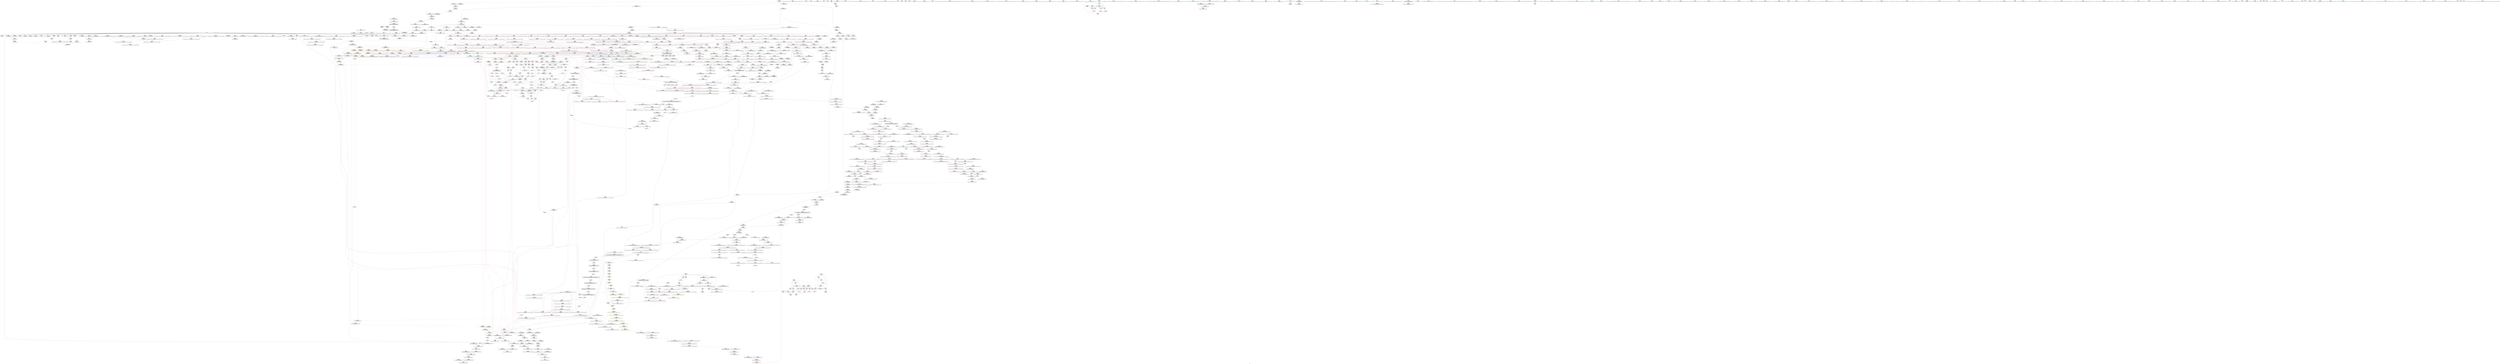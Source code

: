 digraph "SVFG" {
	label="SVFG";

	Node0x55b4a42ca970 [shape=record,color=grey,label="{NodeID: 0\nNullPtr|{|<s32>94}}"];
	Node0x55b4a42ca970 -> Node0x55b4a4517790[style=solid];
	Node0x55b4a42ca970 -> Node0x55b4a4517890[style=solid];
	Node0x55b4a42ca970 -> Node0x55b4a4517960[style=solid];
	Node0x55b4a42ca970 -> Node0x55b4a4517a30[style=solid];
	Node0x55b4a42ca970 -> Node0x55b4a4517b00[style=solid];
	Node0x55b4a42ca970 -> Node0x55b4a4517bd0[style=solid];
	Node0x55b4a42ca970 -> Node0x55b4a4517ca0[style=solid];
	Node0x55b4a42ca970 -> Node0x55b4a4517d70[style=solid];
	Node0x55b4a42ca970 -> Node0x55b4a4517e40[style=solid];
	Node0x55b4a42ca970 -> Node0x55b4a4517f10[style=solid];
	Node0x55b4a42ca970 -> Node0x55b4a4517fe0[style=solid];
	Node0x55b4a42ca970 -> Node0x55b4a45180b0[style=solid];
	Node0x55b4a42ca970 -> Node0x55b4a4518180[style=solid];
	Node0x55b4a42ca970 -> Node0x55b4a4518250[style=solid];
	Node0x55b4a42ca970 -> Node0x55b4a4518320[style=solid];
	Node0x55b4a42ca970 -> Node0x55b4a45183f0[style=solid];
	Node0x55b4a42ca970 -> Node0x55b4a45184c0[style=solid];
	Node0x55b4a42ca970 -> Node0x55b4a4518590[style=solid];
	Node0x55b4a42ca970 -> Node0x55b4a4518660[style=solid];
	Node0x55b4a42ca970 -> Node0x55b4a4518730[style=solid];
	Node0x55b4a42ca970 -> Node0x55b4a4518800[style=solid];
	Node0x55b4a42ca970 -> Node0x55b4a45188d0[style=solid];
	Node0x55b4a42ca970 -> Node0x55b4a45189a0[style=solid];
	Node0x55b4a42ca970 -> Node0x55b4a4518a70[style=solid];
	Node0x55b4a42ca970 -> Node0x55b4a451e020[style=solid];
	Node0x55b4a42ca970 -> Node0x55b4a451fd90[style=solid];
	Node0x55b4a42ca970 -> Node0x55b4a451fe60[style=solid];
	Node0x55b4a42ca970 -> Node0x55b4a451ff30[style=solid];
	Node0x55b4a42ca970 -> Node0x55b4a4521d40[style=solid];
	Node0x55b4a42ca970 -> Node0x55b4a455e700[style=solid];
	Node0x55b4a42ca970 -> Node0x55b4a4562720[style=solid];
	Node0x55b4a42ca970 -> Node0x55b4a4563320[style=solid];
	Node0x55b4a42ca970:s32 -> Node0x55b4a461e550[style=solid,color=red];
	Node0x55b4a451dd80 [shape=record,color=red,label="{NodeID: 775\n1687\<--1686\ndummyVal\<--offset_0\n_ZNSt11__copy_moveILb1ELb1ESt26random_access_iterator_tagE8__copy_mIiEEPT_PKS3_S6_S4_\n}"];
	Node0x55b4a451dd80 -> Node0x55b4a4545db0[style=solid];
	Node0x55b4a4514890 [shape=record,color=purple,label="{NodeID: 443\n374\<--372\n_M_finish\<--\n_ZNKSt6vectorIiSaIiEE4sizeEv\n}"];
	Node0x55b4a4514890 -> Node0x55b4a452cb50[style=solid];
	Node0x55b4a45084e0 [shape=record,color=green,label="{NodeID: 111\n638\<--639\n_ZNSt16allocator_traitsISaIiEE10deallocateERS0_Pim\<--_ZNSt16allocator_traitsISaIiEE10deallocateERS0_Pim_field_insensitive\n}"];
	Node0x55b4a4616bc0 [shape=record,color=black,label="{NodeID: 1993\n731 = PHI(969, )\n|{<s0>48}}"];
	Node0x55b4a4616bc0:s0 -> Node0x55b4a461cb00[style=solid,color=red];
	Node0x55b4a4523810 [shape=record,color=blue,label="{NodeID: 886\n1131\<--1130\nthis.addr\<--this\n_ZNK9__gnu_cxx17__normal_iteratorIPiSt6vectorIiSaIiEEE4baseEv\n}"];
	Node0x55b4a4523810 -> Node0x55b4a4531c90[style=dashed];
	Node0x55b4a452a2b0 [shape=record,color=red,label="{NodeID: 554\n103\<--55\n\<--b\n_Z5solvev\n}"];
	Node0x55b4a452a2b0 -> Node0x55b4a4561fa0[style=solid];
	Node0x55b4a450cdd0 [shape=record,color=green,label="{NodeID: 222\n1391\<--1392\n__first\<--__first_field_insensitive\n_ZNSt20__uninitialized_copyILb1EE13__uninit_copyISt13move_iteratorIPiES3_EET0_T_S6_S5_\n}"];
	Node0x55b4a450cdd0 -> Node0x55b4a4512100[style=solid];
	Node0x55b4a450cdd0 -> Node0x55b4a4528710[style=solid];
	Node0x55b4a461ffa0 [shape=record,color=black,label="{NodeID: 2104\n592 = PHI(534, )\n0th arg _ZSt8_DestroyIPiEvT_S1_ }"];
	Node0x55b4a461ffa0 -> Node0x55b4a4520750[style=solid];
	Node0x55b4a452fce0 [shape=record,color=red,label="{NodeID: 665\n920\<--760\nsel\<--ehselector.slot\n_ZNSt6vectorIiSaIiEE17_M_realloc_insertIJRKiEEEvN9__gnu_cxx17__normal_iteratorIPiS1_EEDpOT_\n}"];
	Node0x55b4a451ae60 [shape=record,color=black,label="{NodeID: 333\n781\<--766\n\<--this1\n_ZNSt6vectorIiSaIiEE17_M_realloc_insertIJRKiEEEvN9__gnu_cxx17__normal_iteratorIPiS1_EEDpOT_\n|{<s0>52}}"];
	Node0x55b4a451ae60:s0 -> Node0x55b4a4622d90[style=solid,color=red];
	Node0x55b4a4504570 [shape=record,color=green,label="{NodeID: 1\n7\<--1\n__dso_handle\<--dummyObj\nGlob }"];
	Node0x55b4a451de50 [shape=record,color=blue,label="{NodeID: 776\n1658\<--26\nllvm.global_ctors_0\<--\nGlob }"];
	Node0x55b4a4514960 [shape=record,color=purple,label="{NodeID: 444\n377\<--376\n_M_impl2\<--\n_ZNKSt6vectorIiSaIiEE4sizeEv\n}"];
	Node0x55b4a45085e0 [shape=record,color=green,label="{NodeID: 112\n644\<--645\nthis.addr\<--this.addr_field_insensitive\n_ZNSt12_Vector_baseIiSaIiEE12_Vector_implD2Ev\n}"];
	Node0x55b4a45085e0 -> Node0x55b4a452e210[style=solid];
	Node0x55b4a45085e0 -> Node0x55b4a4520d00[style=solid];
	Node0x55b4a4616d90 [shape=record,color=black,label="{NodeID: 1994\n768 = PHI(976, )\n}"];
	Node0x55b4a4616d90 -> Node0x55b4a4521930[style=solid];
	Node0x55b4a45238e0 [shape=record,color=blue,label="{NodeID: 887\n1140\<--1138\n__a.addr\<--__a\n_ZNSt16allocator_traitsISaIiEE7destroyIiEEvRS0_PT_\n}"];
	Node0x55b4a45238e0 -> Node0x55b4a4531d60[style=dashed];
	Node0x55b4a452a380 [shape=record,color=red,label="{NodeID: 555\n151\<--55\n\<--b\n_Z5solvev\n}"];
	Node0x55b4a452a380 -> Node0x55b4a4563020[style=solid];
	Node0x55b4a450cea0 [shape=record,color=green,label="{NodeID: 223\n1393\<--1394\n__last\<--__last_field_insensitive\n_ZNSt20__uninitialized_copyILb1EE13__uninit_copyISt13move_iteratorIPiES3_EET0_T_S6_S5_\n}"];
	Node0x55b4a450cea0 -> Node0x55b4a45121d0[style=solid];
	Node0x55b4a450cea0 -> Node0x55b4a45287e0[style=solid];
	Node0x55b4a46200b0 [shape=record,color=black,label="{NodeID: 2105\n593 = PHI(535, )\n1st arg _ZSt8_DestroyIPiEvT_S1_ }"];
	Node0x55b4a46200b0 -> Node0x55b4a4520820[style=solid];
	Node0x55b4a452fdb0 [shape=record,color=red,label="{NodeID: 666\n802\<--801\n\<--_M_start\n_ZNSt6vectorIiSaIiEE17_M_realloc_insertIJRKiEEEvN9__gnu_cxx17__normal_iteratorIPiS1_EEDpOT_\n|{<s0>57}}"];
	Node0x55b4a452fdb0:s0 -> Node0x55b4a461cc10[style=solid,color=red];
	Node0x55b4a4598690 [shape=record,color=black,label="{NodeID: 1441\nMR_10V_3 = PHI(MR_10V_4, MR_10V_2, )\npts\{64 \}\n}"];
	Node0x55b4a4598690 -> Node0x55b4a452a790[style=dashed];
	Node0x55b4a4598690 -> Node0x55b4a452a860[style=dashed];
	Node0x55b4a4598690 -> Node0x55b4a452a930[style=dashed];
	Node0x55b4a4598690 -> Node0x55b4a452aa00[style=dashed];
	Node0x55b4a4598690 -> Node0x55b4a451e390[style=dashed];
	Node0x55b4a451af30 [shape=record,color=black,label="{NodeID: 334\n789\<--766\n\<--this1\n_ZNSt6vectorIiSaIiEE17_M_realloc_insertIJRKiEEEvN9__gnu_cxx17__normal_iteratorIPiS1_EEDpOT_\n}"];
	Node0x55b4a451af30 -> Node0x55b4a4525b30[style=solid];
	Node0x55b4a4504600 [shape=record,color=green,label="{NodeID: 2\n8\<--1\n_ZSt3cin\<--dummyObj\nGlob }"];
	Node0x55b4a451df20 [shape=record,color=blue,label="{NodeID: 777\n1659\<--27\nllvm.global_ctors_1\<--_GLOBAL__sub_I_Burunduk1_1_1.cpp\nGlob }"];
	Node0x55b4a4514a30 [shape=record,color=purple,label="{NodeID: 445\n378\<--376\n_M_start\<--\n_ZNKSt6vectorIiSaIiEE4sizeEv\n}"];
	Node0x55b4a4514a30 -> Node0x55b4a452cc20[style=solid];
	Node0x55b4a45086b0 [shape=record,color=green,label="{NodeID: 113\n650\<--651\n_ZNSaIiED2Ev\<--_ZNSaIiED2Ev_field_insensitive\n}"];
	Node0x55b4a4616ed0 [shape=record,color=black,label="{NodeID: 1995\n772 = PHI(1050, )\n}"];
	Node0x55b4a4616ed0 -> Node0x55b4a4521a00[style=solid];
	Node0x55b4a45239b0 [shape=record,color=blue,label="{NodeID: 888\n1142\<--1139\n__p.addr\<--__p\n_ZNSt16allocator_traitsISaIiEE7destroyIiEEvRS0_PT_\n}"];
	Node0x55b4a45239b0 -> Node0x55b4a4531e30[style=dashed];
	Node0x55b4a452a450 [shape=record,color=red,label="{NodeID: 556\n191\<--55\n\<--b\n_Z5solvev\n}"];
	Node0x55b4a452a450 -> Node0x55b4a4563620[style=solid];
	Node0x55b4a450cf70 [shape=record,color=green,label="{NodeID: 224\n1395\<--1396\n__result.addr\<--__result.addr_field_insensitive\n_ZNSt20__uninitialized_copyILb1EE13__uninit_copyISt13move_iteratorIPiES3_EET0_T_S6_S5_\n}"];
	Node0x55b4a450cf70 -> Node0x55b4a45334f0[style=solid];
	Node0x55b4a450cf70 -> Node0x55b4a45253b0[style=solid];
	Node0x55b4a46201c0 [shape=record,color=black,label="{NodeID: 2106\n931 = PHI(298, )\n0th arg _ZNSt6vectorIiSaIiEE3endEv }"];
	Node0x55b4a46201c0 -> Node0x55b4a4522630[style=solid];
	Node0x55b4a452fe80 [shape=record,color=red,label="{NodeID: 667\n806\<--803\n\<--call8\n_ZNSt6vectorIiSaIiEE17_M_realloc_insertIJRKiEEEvN9__gnu_cxx17__normal_iteratorIPiS1_EEDpOT_\n|{<s0>57}}"];
	Node0x55b4a452fe80:s0 -> Node0x55b4a461cd60[style=solid,color=red];
	Node0x55b4a4598b90 [shape=record,color=black,label="{NodeID: 1442\nMR_22V_3 = PHI(MR_22V_4, MR_22V_2, )\npts\{76 \}\n}"];
	Node0x55b4a4598b90 -> Node0x55b4a452b630[style=dashed];
	Node0x55b4a4598b90 -> Node0x55b4a452b700[style=dashed];
	Node0x55b4a4598b90 -> Node0x55b4a451ed50[style=dashed];
	Node0x55b4a451b000 [shape=record,color=black,label="{NodeID: 335\n799\<--766\n\<--this1\n_ZNSt6vectorIiSaIiEE17_M_realloc_insertIJRKiEEEvN9__gnu_cxx17__normal_iteratorIPiS1_EEDpOT_\n}"];
	Node0x55b4a451b000 -> Node0x55b4a4525c00[style=solid];
	Node0x55b4a451b000 -> Node0x55b4a4525cd0[style=solid];
	Node0x55b4a45048b0 [shape=record,color=green,label="{NodeID: 3\n9\<--1\n.str\<--dummyObj\nGlob }"];
	Node0x55b4a451e020 [shape=record,color=blue, style = dotted,label="{NodeID: 778\n1660\<--3\nllvm.global_ctors_2\<--dummyVal\nGlob }"];
	Node0x55b4a4514b00 [shape=record,color=purple,label="{NodeID: 446\n397\<--396\n_M_impl\<--\n_ZNSt6vectorIiSaIiEED2Ev\n}"];
	Node0x55b4a450d440 [shape=record,color=green,label="{NodeID: 114\n657\<--658\n__a.addr\<--__a.addr_field_insensitive\n_ZNSt16allocator_traitsISaIiEE10deallocateERS0_Pim\n}"];
	Node0x55b4a450d440 -> Node0x55b4a452e2e0[style=solid];
	Node0x55b4a450d440 -> Node0x55b4a4520dd0[style=solid];
	Node0x55b4a4617010 [shape=record,color=black,label="{NodeID: 1996\n777 = PHI(1030, )\n}"];
	Node0x55b4a4617010 -> Node0x55b4a4521ad0[style=solid];
	Node0x55b4a4523a80 [shape=record,color=blue,label="{NodeID: 889\n1157\<--1156\nthis.addr\<--this\n_ZNKSt6vectorIiSaIiEE8max_sizeEv\n}"];
	Node0x55b4a4523a80 -> Node0x55b4a4531f00[style=dashed];
	Node0x55b4a459ab50 [shape=record,color=yellow,style=double,label="{NodeID: 1664\n32V_1 = ENCHI(MR_32V_0)\npts\{1280 \}\nFun[_ZSt14__copy_move_a2ILb1EPiS0_ET1_T0_S2_S1_]|{<s0>116}}"];
	Node0x55b4a459ab50:s0 -> Node0x55b4a4538b70[style=dashed,color=red];
	Node0x55b4a452a520 [shape=record,color=red,label="{NodeID: 557\n172\<--57\n\<--n\n_Z5solvev\n}"];
	Node0x55b4a452a520 -> Node0x55b4a4519120[style=solid];
	Node0x55b4a450d040 [shape=record,color=green,label="{NodeID: 225\n1397\<--1398\nagg.tmp\<--agg.tmp_field_insensitive\n_ZNSt20__uninitialized_copyILb1EE13__uninit_copyISt13move_iteratorIPiES3_EET0_T_S6_S5_\n}"];
	Node0x55b4a450d040 -> Node0x55b4a45122a0[style=solid];
	Node0x55b4a450d040 -> Node0x55b4a45288b0[style=solid];
	Node0x55b4a46202d0 [shape=record,color=black,label="{NodeID: 2107\n1498 = PHI(1473, )\n0th arg _ZSt13__copy_move_aILb1EPiS0_ET1_T0_S2_S1_ }"];
	Node0x55b4a46202d0 -> Node0x55b4a4545660[style=solid];
	Node0x55b4a452ff50 [shape=record,color=red,label="{NodeID: 668\n818\<--817\n\<--call12\n_ZNSt6vectorIiSaIiEE17_M_realloc_insertIJRKiEEEvN9__gnu_cxx17__normal_iteratorIPiS1_EEDpOT_\n|{<s0>60}}"];
	Node0x55b4a452ff50:s0 -> Node0x55b4a461cc10[style=solid,color=red];
	Node0x55b4a4599090 [shape=record,color=black,label="{NodeID: 1443\nMR_24V_3 = PHI(MR_24V_4, MR_24V_2, )\npts\{80 \}\n|{|<s5>9}}"];
	Node0x55b4a4599090 -> Node0x55b4a452b7d0[style=dashed];
	Node0x55b4a4599090 -> Node0x55b4a452b8a0[style=dashed];
	Node0x55b4a4599090 -> Node0x55b4a452b970[style=dashed];
	Node0x55b4a4599090 -> Node0x55b4a452ba40[style=dashed];
	Node0x55b4a4599090 -> Node0x55b4a451efc0[style=dashed];
	Node0x55b4a4599090:s5 -> Node0x55b4a45a5670[style=dashed,color=red];
	Node0x55b4a451b0d0 [shape=record,color=black,label="{NodeID: 336\n808\<--766\n\<--this1\n_ZNSt6vectorIiSaIiEE17_M_realloc_insertIJRKiEEEvN9__gnu_cxx17__normal_iteratorIPiS1_EEDpOT_\n|{<s0>56}}"];
	Node0x55b4a451b0d0:s0 -> Node0x55b4a461d150[style=solid,color=red];
	Node0x55b4a4504940 [shape=record,color=green,label="{NodeID: 4\n11\<--1\n.str.1\<--dummyObj\nGlob }"];
	Node0x55b4a451e120 [shape=record,color=blue,label="{NodeID: 779\n59\<--91\nsaved_stack\<--\n_Z5solvev\n}"];
	Node0x55b4a451e120 -> Node0x55b4a452a6c0[style=dashed];
	Node0x55b4a4514bd0 [shape=record,color=purple,label="{NodeID: 447\n398\<--396\n_M_start\<--\n_ZNSt6vectorIiSaIiEED2Ev\n}"];
	Node0x55b4a4514bd0 -> Node0x55b4a452ce90[style=solid];
	Node0x55b4a450d4d0 [shape=record,color=green,label="{NodeID: 115\n659\<--660\n__p.addr\<--__p.addr_field_insensitive\n_ZNSt16allocator_traitsISaIiEE10deallocateERS0_Pim\n}"];
	Node0x55b4a450d4d0 -> Node0x55b4a452e3b0[style=solid];
	Node0x55b4a450d4d0 -> Node0x55b4a4520ea0[style=solid];
	Node0x55b4a4617150 [shape=record,color=black,label="{NodeID: 1997\n783 = PHI(1065, )\n}"];
	Node0x55b4a4617150 -> Node0x55b4a4521ba0[style=solid];
	Node0x55b4a4523b50 [shape=record,color=blue,label="{NodeID: 890\n1176\<--1172\n__a.addr\<--__a\n_ZSt3maxImERKT_S2_S2_\n}"];
	Node0x55b4a4523b50 -> Node0x55b4a45320a0[style=dashed];
	Node0x55b4a4523b50 -> Node0x55b4a4532170[style=dashed];
	Node0x55b4a452a5f0 [shape=record,color=red,label="{NodeID: 558\n237\<--57\n\<--n\n_Z5solvev\n}"];
	Node0x55b4a452a5f0 -> Node0x55b4a4519530[style=solid];
	Node0x55b4a450d110 [shape=record,color=green,label="{NodeID: 226\n1399\<--1400\nagg.tmp2\<--agg.tmp2_field_insensitive\n_ZNSt20__uninitialized_copyILb1EE13__uninit_copyISt13move_iteratorIPiES3_EET0_T_S6_S5_\n}"];
	Node0x55b4a450d110 -> Node0x55b4a4512370[style=solid];
	Node0x55b4a450d110 -> Node0x55b4a4528980[style=solid];
	Node0x55b4a4620410 [shape=record,color=black,label="{NodeID: 2108\n1499 = PHI(1477, )\n1st arg _ZSt13__copy_move_aILb1EPiS0_ET1_T0_S2_S1_ }"];
	Node0x55b4a4620410 -> Node0x55b4a4545730[style=solid];
	Node0x55b4a4530020 [shape=record,color=red,label="{NodeID: 669\n822\<--821\n\<--_M_finish\n_ZNSt6vectorIiSaIiEE17_M_realloc_insertIJRKiEEEvN9__gnu_cxx17__normal_iteratorIPiS1_EEDpOT_\n|{<s0>60}}"];
	Node0x55b4a4530020:s0 -> Node0x55b4a461cd60[style=solid,color=red];
	Node0x55b4a4599590 [shape=record,color=black,label="{NodeID: 1444\nMR_32V_2 = PHI(MR_32V_4, MR_32V_1, )\npts\{1280 \}\n|{|<s2>9|<s3>30}}"];
	Node0x55b4a4599590 -> Node0x55b4a452bff0[style=dashed];
	Node0x55b4a4599590 -> Node0x55b4a4599590[style=dashed];
	Node0x55b4a4599590:s2 -> Node0x55b4a45351a0[style=dashed,color=red];
	Node0x55b4a4599590:s3 -> Node0x55b4a4597290[style=dashed,color=blue];
	Node0x55b4a451b1a0 [shape=record,color=black,label="{NodeID: 337\n819\<--766\n\<--this1\n_ZNSt6vectorIiSaIiEE17_M_realloc_insertIJRKiEEEvN9__gnu_cxx17__normal_iteratorIPiS1_EEDpOT_\n}"];
	Node0x55b4a451b1a0 -> Node0x55b4a4525e70[style=solid];
	Node0x55b4a451b1a0 -> Node0x55b4a4525f40[style=solid];
	Node0x55b4a45049d0 [shape=record,color=green,label="{NodeID: 5\n13\<--1\n__PRETTY_FUNCTION__._Z5solvev\<--dummyObj\nGlob }"];
	Node0x55b4a451e1f0 [shape=record,color=blue,label="{NodeID: 780\n61\<--90\n__vla_expr\<--\n_Z5solvev\n}"];
	Node0x55b4a4514ca0 [shape=record,color=purple,label="{NodeID: 448\n401\<--400\n_M_impl2\<--\n_ZNSt6vectorIiSaIiEED2Ev\n}"];
	Node0x55b4a450d5a0 [shape=record,color=green,label="{NodeID: 116\n661\<--662\n__n.addr\<--__n.addr_field_insensitive\n_ZNSt16allocator_traitsISaIiEE10deallocateERS0_Pim\n}"];
	Node0x55b4a450d5a0 -> Node0x55b4a452e480[style=solid];
	Node0x55b4a450d5a0 -> Node0x55b4a4520f70[style=solid];
	Node0x55b4a4617290 [shape=record,color=black,label="{NodeID: 1998\n796 = PHI(969, )\n|{<s0>54}}"];
	Node0x55b4a4617290:s0 -> Node0x55b4a4621a30[style=solid,color=red];
	Node0x55b4a4523c20 [shape=record,color=blue,label="{NodeID: 891\n1178\<--1173\n__b.addr\<--__b\n_ZSt3maxImERKT_S2_S2_\n}"];
	Node0x55b4a4523c20 -> Node0x55b4a4532240[style=dashed];
	Node0x55b4a4523c20 -> Node0x55b4a4532310[style=dashed];
	Node0x55b4a452a6c0 [shape=record,color=red,label="{NodeID: 559\n251\<--59\n\<--saved_stack\n_Z5solvev\n}"];
	Node0x55b4a450d1e0 [shape=record,color=green,label="{NodeID: 227\n1418\<--1419\n_ZSt4copyISt13move_iteratorIPiES1_ET0_T_S4_S3_\<--_ZSt4copyISt13move_iteratorIPiES1_ET0_T_S4_S3__field_insensitive\n}"];
	Node0x55b4a4620550 [shape=record,color=black,label="{NodeID: 2109\n1500 = PHI(1479, )\n2nd arg _ZSt13__copy_move_aILb1EPiS0_ET1_T0_S2_S1_ }"];
	Node0x55b4a4620550 -> Node0x55b4a4545800[style=solid];
	Node0x55b4a45300f0 [shape=record,color=red,label="{NodeID: 670\n875\<--874\n\<--_M_start26\n_ZNSt6vectorIiSaIiEE17_M_realloc_insertIJRKiEEEvN9__gnu_cxx17__normal_iteratorIPiS1_EEDpOT_\n|{<s0>69}}"];
	Node0x55b4a45300f0:s0 -> Node0x55b4a461eef0[style=solid,color=red];
	Node0x55b4a4599a90 [shape=record,color=black,label="{NodeID: 1445\nMR_34V_3 = PHI(MR_34V_5, MR_34V_2, )\npts\{780002 \}\n|{|<s2>9|<s3>14}}"];
	Node0x55b4a4599a90 -> Node0x55b4a4596890[style=dashed];
	Node0x55b4a4599a90 -> Node0x55b4a4599a90[style=dashed];
	Node0x55b4a4599a90:s2 -> Node0x55b4a4535440[style=dashed,color=red];
	Node0x55b4a4599a90:s3 -> Node0x55b4a45a31c0[style=dashed,color=red];
	Node0x55b4a451b270 [shape=record,color=black,label="{NodeID: 338\n824\<--766\n\<--this1\n_ZNSt6vectorIiSaIiEE17_M_realloc_insertIJRKiEEEvN9__gnu_cxx17__normal_iteratorIPiS1_EEDpOT_\n|{<s0>59}}"];
	Node0x55b4a451b270:s0 -> Node0x55b4a461d150[style=solid,color=red];
	Node0x55b4a4504a60 [shape=record,color=green,label="{NodeID: 6\n15\<--1\n.str.2\<--dummyObj\nGlob }"];
	Node0x55b4a451e2c0 [shape=record,color=blue,label="{NodeID: 781\n63\<--100\ni\<--\n_Z5solvev\n}"];
	Node0x55b4a451e2c0 -> Node0x55b4a4598690[style=dashed];
	Node0x55b4a4514d70 [shape=record,color=purple,label="{NodeID: 449\n402\<--400\n_M_finish\<--\n_ZNSt6vectorIiSaIiEED2Ev\n}"];
	Node0x55b4a4514d70 -> Node0x55b4a452cf60[style=solid];
	Node0x55b4a450d670 [shape=record,color=green,label="{NodeID: 117\n671\<--672\n_ZN9__gnu_cxx13new_allocatorIiE10deallocateEPim\<--_ZN9__gnu_cxx13new_allocatorIiE10deallocateEPim_field_insensitive\n}"];
	Node0x55b4a46173d0 [shape=record,color=black,label="{NodeID: 1999\n803 = PHI(1129, )\n}"];
	Node0x55b4a46173d0 -> Node0x55b4a452fe80[style=solid];
	Node0x55b4a4523cf0 [shape=record,color=blue,label="{NodeID: 892\n1174\<--1188\nretval\<--\n_ZSt3maxImERKT_S2_S2_\n}"];
	Node0x55b4a4523cf0 -> Node0x55b4a459ffb0[style=dashed];
	Node0x55b4a452a790 [shape=record,color=red,label="{NodeID: 560\n102\<--63\n\<--i\n_Z5solvev\n}"];
	Node0x55b4a452a790 -> Node0x55b4a4561fa0[style=solid];
	Node0x55b4a450d2e0 [shape=record,color=green,label="{NodeID: 228\n1425\<--1426\n__first\<--__first_field_insensitive\n_ZSt4copyISt13move_iteratorIPiES1_ET0_T_S4_S3_\n}"];
	Node0x55b4a450d2e0 -> Node0x55b4a4512510[style=solid];
	Node0x55b4a450d2e0 -> Node0x55b4a4528d90[style=solid];
	Node0x55b4a4620690 [shape=record,color=black,label="{NodeID: 2110\n464 = PHI(276, )\n0th arg _ZNSt12_Vector_baseIiSaIiEEC2Ev }"];
	Node0x55b4a4620690 -> Node0x55b4a451fbf0[style=solid];
	Node0x55b4a45301c0 [shape=record,color=red,label="{NodeID: 671\n879\<--878\n\<--_M_finish28\n_ZNSt6vectorIiSaIiEE17_M_realloc_insertIJRKiEEEvN9__gnu_cxx17__normal_iteratorIPiS1_EEDpOT_\n|{<s0>69}}"];
	Node0x55b4a45301c0:s0 -> Node0x55b4a461f0b0[style=solid,color=red];
	Node0x55b4a4599f90 [shape=record,color=black,label="{NodeID: 1446\nMR_36V_3 = PHI(MR_36V_5, MR_36V_2, )\npts\{780000 780001 \}\n|{|<s2>9|<s3>9|<s4>11|<s5>11|<s6>12|<s7>12|<s8>14|<s9>14}}"];
	Node0x55b4a4599f90 -> Node0x55b4a4596d90[style=dashed];
	Node0x55b4a4599f90 -> Node0x55b4a4599f90[style=dashed];
	Node0x55b4a4599f90:s2 -> Node0x55b4a4535280[style=dashed,color=red];
	Node0x55b4a4599f90:s3 -> Node0x55b4a4535360[style=dashed,color=red];
	Node0x55b4a4599f90:s4 -> Node0x55b4a45a3d30[style=dashed,color=red];
	Node0x55b4a4599f90:s5 -> Node0x55b4a45a3e10[style=dashed,color=red];
	Node0x55b4a4599f90:s6 -> Node0x55b4a4537d60[style=dashed,color=red];
	Node0x55b4a4599f90:s7 -> Node0x55b4a4537e40[style=dashed,color=red];
	Node0x55b4a4599f90:s8 -> Node0x55b4a45a3000[style=dashed,color=red];
	Node0x55b4a4599f90:s9 -> Node0x55b4a45a30e0[style=dashed,color=red];
	Node0x55b4a451b340 [shape=record,color=black,label="{NodeID: 339\n840\<--766\n\<--this1\n_ZNSt6vectorIiSaIiEE17_M_realloc_insertIJRKiEEEvN9__gnu_cxx17__normal_iteratorIPiS1_EEDpOT_\n}"];
	Node0x55b4a451b340 -> Node0x55b4a4526010[style=solid];
	Node0x55b4a45052a0 [shape=record,color=green,label="{NodeID: 7\n17\<--1\n.str.3\<--dummyObj\nGlob }"];
	Node0x55b4a451e390 [shape=record,color=blue,label="{NodeID: 782\n63\<--128\ni\<--inc\n_Z5solvev\n}"];
	Node0x55b4a451e390 -> Node0x55b4a4598690[style=dashed];
	Node0x55b4a45363e0 [shape=record,color=yellow,style=double,label="{NodeID: 1557\n36V_1 = ENCHI(MR_36V_0)\npts\{780000 780001 \}\nFun[_ZNKSt6vectorIiSaIiEE14_M_range_checkEm]|{<s0>121|<s1>121|<s2>122|<s3>122}}"];
	Node0x55b4a45363e0:s0 -> Node0x55b4a45a3d30[style=dashed,color=red];
	Node0x55b4a45363e0:s1 -> Node0x55b4a45a3e10[style=dashed,color=red];
	Node0x55b4a45363e0:s2 -> Node0x55b4a45a3d30[style=dashed,color=red];
	Node0x55b4a45363e0:s3 -> Node0x55b4a45a3e10[style=dashed,color=red];
	Node0x55b4a4514e40 [shape=record,color=purple,label="{NodeID: 450\n469\<--468\n_M_impl\<--this1\n_ZNSt12_Vector_baseIiSaIiEEC2Ev\n|{<s0>31}}"];
	Node0x55b4a4514e40:s0 -> Node0x55b4a4622420[style=solid,color=red];
	Node0x55b4a450d770 [shape=record,color=green,label="{NodeID: 118\n678\<--679\nthis.addr\<--this.addr_field_insensitive\n_ZN9__gnu_cxx13new_allocatorIiE10deallocateEPim\n}"];
	Node0x55b4a450d770 -> Node0x55b4a452e550[style=solid];
	Node0x55b4a450d770 -> Node0x55b4a4521040[style=solid];
	Node0x55b4a4617510 [shape=record,color=black,label="{NodeID: 2000\n809 = PHI(540, )\n|{<s0>57}}"];
	Node0x55b4a4617510:s0 -> Node0x55b4a461d000[style=solid,color=red];
	Node0x55b4a4523dc0 [shape=record,color=blue,label="{NodeID: 893\n1174\<--1191\nretval\<--\n_ZSt3maxImERKT_S2_S2_\n}"];
	Node0x55b4a4523dc0 -> Node0x55b4a459ffb0[style=dashed];
	Node0x55b4a452a860 [shape=record,color=red,label="{NodeID: 561\n106\<--63\n\<--i\n_Z5solvev\n}"];
	Node0x55b4a452a860 -> Node0x55b4a4518de0[style=solid];
	Node0x55b4a450d3b0 [shape=record,color=green,label="{NodeID: 229\n1427\<--1428\n__last\<--__last_field_insensitive\n_ZSt4copyISt13move_iteratorIPiES1_ET0_T_S4_S3_\n}"];
	Node0x55b4a450d3b0 -> Node0x55b4a45125e0[style=solid];
	Node0x55b4a450d3b0 -> Node0x55b4a4528e60[style=solid];
	Node0x55b4a46207d0 [shape=record,color=black,label="{NodeID: 2111\n697 = PHI(648, )\n0th arg _ZNSaIiED2Ev }"];
	Node0x55b4a46207d0 -> Node0x55b4a45212b0[style=solid];
	Node0x55b4a4530290 [shape=record,color=red,label="{NodeID: 672\n887\<--886\n\<--_M_start31\n_ZNSt6vectorIiSaIiEE17_M_realloc_insertIJRKiEEEvN9__gnu_cxx17__normal_iteratorIPiS1_EEDpOT_\n|{<s0>70}}"];
	Node0x55b4a4530290:s0 -> Node0x55b4a4621d70[style=solid,color=red];
	Node0x55b4a459a490 [shape=record,color=black,label="{NodeID: 1447\nMR_32V_3 = PHI(MR_32V_4, MR_32V_2, )\npts\{1280 \}\n|{<s0>9}}"];
	Node0x55b4a459a490:s0 -> Node0x55b4a4599590[style=dashed,color=blue];
	Node0x55b4a451b410 [shape=record,color=black,label="{NodeID: 340\n860\<--766\n\<--this1\n_ZNSt6vectorIiSaIiEE17_M_realloc_insertIJRKiEEEvN9__gnu_cxx17__normal_iteratorIPiS1_EEDpOT_\n|{<s0>64}}"];
	Node0x55b4a451b410:s0 -> Node0x55b4a461d150[style=solid,color=red];
	Node0x55b4a4505330 [shape=record,color=green,label="{NodeID: 8\n19\<--1\n.str.4\<--dummyObj\nGlob }"];
	Node0x55b4a451e460 [shape=record,color=blue,label="{NodeID: 783\n65\<--133\nl\<--\n_Z5solvev\n}"];
	Node0x55b4a451e460 -> Node0x55b4a459e6b0[style=dashed];
	Node0x55b4a4514f10 [shape=record,color=purple,label="{NodeID: 451\n496\<--491\n_M_start\<--this1\n_ZNSt12_Vector_baseIiSaIiEE12_Vector_implC2Ev\n}"];
	Node0x55b4a4514f10 -> Node0x55b4a451fd90[style=solid];
	Node0x55b4a450d840 [shape=record,color=green,label="{NodeID: 119\n680\<--681\n__p.addr\<--__p.addr_field_insensitive\n_ZN9__gnu_cxx13new_allocatorIiE10deallocateEPim\n}"];
	Node0x55b4a450d840 -> Node0x55b4a452e620[style=solid];
	Node0x55b4a450d840 -> Node0x55b4a4521110[style=solid];
	Node0x55b4a4617650 [shape=record,color=black,label="{NodeID: 2001\n817 = PHI(1129, )\n}"];
	Node0x55b4a4617650 -> Node0x55b4a452ff50[style=solid];
	Node0x55b4a4523e90 [shape=record,color=blue,label="{NodeID: 894\n1198\<--1197\n__a.addr\<--__a\n_ZNSt16allocator_traitsISaIiEE8max_sizeERKS0_\n}"];
	Node0x55b4a4523e90 -> Node0x55b4a4532580[style=dashed];
	Node0x55b4a459b010 [shape=record,color=yellow,style=double,label="{NodeID: 1669\n326V_1 = ENCHI(MR_326V_0)\npts\{14870000 \}\nFun[_ZNKSt13move_iteratorIPiE4baseEv]}"];
	Node0x55b4a459b010 -> Node0x55b4a45347a0[style=dashed];
	Node0x55b4a452a930 [shape=record,color=red,label="{NodeID: 562\n110\<--63\n\<--i\n_Z5solvev\n}"];
	Node0x55b4a452a930 -> Node0x55b4a4518eb0[style=solid];
	Node0x55b4a4515870 [shape=record,color=green,label="{NodeID: 230\n1429\<--1430\n__result.addr\<--__result.addr_field_insensitive\n_ZSt4copyISt13move_iteratorIPiES1_ET0_T_S4_S3_\n}"];
	Node0x55b4a4515870 -> Node0x55b4a4533760[style=solid];
	Node0x55b4a4515870 -> Node0x55b4a45450b0[style=solid];
	Node0x55b4a4620910 [shape=record,color=black,label="{NodeID: 2112\n1289 = PHI(1122, )\n0th arg _ZSt22__uninitialized_copy_aISt13move_iteratorIPiES1_iET0_T_S4_S3_RSaIT1_E }"];
	Node0x55b4a4620910 -> Node0x55b4a4524780[style=solid];
	Node0x55b4a4530360 [shape=record,color=red,label="{NodeID: 673\n891\<--890\n\<--_M_end_of_storage\n_ZNSt6vectorIiSaIiEE17_M_realloc_insertIJRKiEEEvN9__gnu_cxx17__normal_iteratorIPiS1_EEDpOT_\n}"];
	Node0x55b4a4530360 -> Node0x55b4a451bf70[style=solid];
	Node0x55b4a4594b90 [shape=record,color=black,label="{NodeID: 1448\nMR_48V_2 = PHI(MR_48V_3, MR_48V_1, )\npts\{780000 \}\n|{<s0>9|<s1>9}}"];
	Node0x55b4a4594b90:s0 -> Node0x55b4a4596d90[style=dashed,color=blue];
	Node0x55b4a4594b90:s1 -> Node0x55b4a4599f90[style=dashed,color=blue];
	Node0x55b4a451b4e0 [shape=record,color=black,label="{NodeID: 341\n864\<--766\n\<--this1\n_ZNSt6vectorIiSaIiEE17_M_realloc_insertIJRKiEEEvN9__gnu_cxx17__normal_iteratorIPiS1_EEDpOT_\n|{<s0>66}}"];
	Node0x55b4a451b4e0:s0 -> Node0x55b4a4621b80[style=solid,color=red];
	Node0x55b4a45053f0 [shape=record,color=green,label="{NodeID: 9\n21\<--1\n.str.5\<--dummyObj\nGlob }"];
	Node0x55b4a451e530 [shape=record,color=blue,label="{NodeID: 784\n67\<--135\nr\<--\n_Z5solvev\n}"];
	Node0x55b4a451e530 -> Node0x55b4a459ebb0[style=dashed];
	Node0x55b4a45365d0 [shape=record,color=yellow,style=double,label="{NodeID: 1559\n32V_1 = ENCHI(MR_32V_0)\npts\{1280 \}\nFun[_ZSt18uninitialized_copyISt13move_iteratorIPiES1_ET0_T_S4_S3_]|{<s0>104}}"];
	Node0x55b4a45365d0:s0 -> Node0x55b4a45a32a0[style=dashed,color=red];
	Node0x55b4a4514fe0 [shape=record,color=purple,label="{NodeID: 452\n498\<--491\n_M_finish\<--this1\n_ZNSt12_Vector_baseIiSaIiEE12_Vector_implC2Ev\n}"];
	Node0x55b4a4514fe0 -> Node0x55b4a451fe60[style=solid];
	Node0x55b4a450d910 [shape=record,color=green,label="{NodeID: 120\n682\<--683\n.addr\<--.addr_field_insensitive\n_ZN9__gnu_cxx13new_allocatorIiE10deallocateEPim\n}"];
	Node0x55b4a450d910 -> Node0x55b4a45211e0[style=solid];
	Node0x55b4a4617790 [shape=record,color=black,label="{NodeID: 2002\n825 = PHI(540, )\n|{<s0>60}}"];
	Node0x55b4a4617790:s0 -> Node0x55b4a461d000[style=solid,color=red];
	Node0x55b4a4523f60 [shape=record,color=blue,label="{NodeID: 895\n1209\<--1208\nthis.addr\<--this\n_ZNKSt12_Vector_baseIiSaIiEE19_M_get_Tp_allocatorEv\n}"];
	Node0x55b4a4523f60 -> Node0x55b4a4532650[style=dashed];
	Node0x55b4a452aa00 [shape=record,color=red,label="{NodeID: 563\n127\<--63\n\<--i\n_Z5solvev\n}"];
	Node0x55b4a452aa00 -> Node0x55b4a455f5a0[style=solid];
	Node0x55b4a4515940 [shape=record,color=green,label="{NodeID: 231\n1431\<--1432\nagg.tmp\<--agg.tmp_field_insensitive\n_ZSt4copyISt13move_iteratorIPiES1_ET0_T_S4_S3_\n}"];
	Node0x55b4a4515940 -> Node0x55b4a45126b0[style=solid];
	Node0x55b4a4515940 -> Node0x55b4a4528f30[style=solid];
	Node0x55b4a4620a50 [shape=record,color=black,label="{NodeID: 2113\n1290 = PHI(1124, )\n1st arg _ZSt22__uninitialized_copy_aISt13move_iteratorIPiES1_iET0_T_S4_S3_RSaIT1_E }"];
	Node0x55b4a4620a50 -> Node0x55b4a4524850[style=solid];
	Node0x55b4a4530430 [shape=record,color=red,label="{NodeID: 674\n895\<--894\n\<--_M_start34\n_ZNSt6vectorIiSaIiEE17_M_realloc_insertIJRKiEEEvN9__gnu_cxx17__normal_iteratorIPiS1_EEDpOT_\n}"];
	Node0x55b4a4530430 -> Node0x55b4a451c040[style=solid];
	Node0x55b4a4595090 [shape=record,color=black,label="{NodeID: 1449\nMR_50V_3 = PHI(MR_50V_4, MR_50V_2, )\npts\{780001 \}\n|{<s0>9|<s1>9}}"];
	Node0x55b4a4595090:s0 -> Node0x55b4a4596d90[style=dashed,color=blue];
	Node0x55b4a4595090:s1 -> Node0x55b4a4599f90[style=dashed,color=blue];
	Node0x55b4a451b5b0 [shape=record,color=black,label="{NodeID: 342\n872\<--766\n\<--this1\n_ZNSt6vectorIiSaIiEE17_M_realloc_insertIJRKiEEEvN9__gnu_cxx17__normal_iteratorIPiS1_EEDpOT_\n}"];
	Node0x55b4a451b5b0 -> Node0x55b4a45260e0[style=solid];
	Node0x55b4a451b5b0 -> Node0x55b4a45261b0[style=solid];
	Node0x55b4a45054f0 [shape=record,color=green,label="{NodeID: 10\n23\<--1\n.str.6\<--dummyObj\nGlob }"];
	Node0x55b4a451e600 [shape=record,color=blue,label="{NodeID: 785\n69\<--144\nx\<--div\n_Z5solvev\n}"];
	Node0x55b4a451e600 -> Node0x55b4a452afb0[style=dashed];
	Node0x55b4a451e600 -> Node0x55b4a452b080[style=dashed];
	Node0x55b4a451e600 -> Node0x55b4a452b150[style=dashed];
	Node0x55b4a451e600 -> Node0x55b4a459f0b0[style=dashed];
	Node0x55b4a45150b0 [shape=record,color=purple,label="{NodeID: 453\n500\<--491\n_M_end_of_storage\<--this1\n_ZNSt12_Vector_baseIiSaIiEE12_Vector_implC2Ev\n}"];
	Node0x55b4a45150b0 -> Node0x55b4a451ff30[style=solid];
	Node0x55b4a450d9e0 [shape=record,color=green,label="{NodeID: 121\n691\<--692\n_ZdlPv\<--_ZdlPv_field_insensitive\n}"];
	Node0x55b4a46178d0 [shape=record,color=black,label="{NodeID: 2003\n826 = PHI(1088, )\n}"];
	Node0x55b4a46178d0 -> Node0x55b4a4521fb0[style=solid];
	Node0x55b4a4524030 [shape=record,color=blue,label="{NodeID: 896\n1218\<--1217\nthis.addr\<--this\n_ZNK9__gnu_cxx13new_allocatorIiE8max_sizeEv\n}"];
	Node0x55b4a4524030 -> Node0x55b4a4532720[style=dashed];
	Node0x55b4a452aad0 [shape=record,color=red,label="{NodeID: 564\n137\<--65\n\<--l\n_Z5solvev\n}"];
	Node0x55b4a452aad0 -> Node0x55b4a45631a0[style=solid];
	Node0x55b4a4515a10 [shape=record,color=green,label="{NodeID: 232\n1433\<--1434\nagg.tmp3\<--agg.tmp3_field_insensitive\n_ZSt4copyISt13move_iteratorIPiES1_ET0_T_S4_S3_\n}"];
	Node0x55b4a4515a10 -> Node0x55b4a4512780[style=solid];
	Node0x55b4a4515a10 -> Node0x55b4a4529000[style=solid];
	Node0x55b4a4620b90 [shape=record,color=black,label="{NodeID: 2114\n1291 = PHI(1119, )\n2nd arg _ZSt22__uninitialized_copy_aISt13move_iteratorIPiES1_iET0_T_S4_S3_RSaIT1_E }"];
	Node0x55b4a4620b90 -> Node0x55b4a4524920[style=solid];
	Node0x55b4a4530500 [shape=record,color=red,label="{NodeID: 675\n937\<--934\nthis1\<--this.addr\n_ZNSt6vectorIiSaIiEE3endEv\n}"];
	Node0x55b4a4530500 -> Node0x55b4a451c110[style=solid];
	Node0x55b4a4595590 [shape=record,color=black,label="{NodeID: 1450\nMR_34V_2 = PHI(MR_34V_3, MR_34V_1, )\npts\{780002 \}\n|{<s0>9|<s1>9}}"];
	Node0x55b4a4595590:s0 -> Node0x55b4a4596890[style=dashed,color=blue];
	Node0x55b4a4595590:s1 -> Node0x55b4a4599a90[style=dashed,color=blue];
	Node0x55b4a451b680 [shape=record,color=black,label="{NodeID: 343\n876\<--766\n\<--this1\n_ZNSt6vectorIiSaIiEE17_M_realloc_insertIJRKiEEEvN9__gnu_cxx17__normal_iteratorIPiS1_EEDpOT_\n}"];
	Node0x55b4a451b680 -> Node0x55b4a4526280[style=solid];
	Node0x55b4a451b680 -> Node0x55b4a4526350[style=solid];
	Node0x55b4a45055f0 [shape=record,color=green,label="{NodeID: 11\n26\<--1\n\<--dummyObj\nCan only get source location for instruction, argument, global var or function.}"];
	Node0x55b4a451e6d0 [shape=record,color=blue,label="{NodeID: 786\n71\<--133\nsum\<--\n_Z5solvev\n}"];
	Node0x55b4a451e6d0 -> Node0x55b4a452b220[style=dashed];
	Node0x55b4a451e6d0 -> Node0x55b4a452b2f0[style=dashed];
	Node0x55b4a451e6d0 -> Node0x55b4a451e870[style=dashed];
	Node0x55b4a451e6d0 -> Node0x55b4a459f5b0[style=dashed];
	Node0x55b4a4515180 [shape=record,color=purple,label="{NodeID: 454\n546\<--545\n_M_impl\<--this1\n_ZNSt12_Vector_baseIiSaIiEE19_M_get_Tp_allocatorEv\n}"];
	Node0x55b4a4515180 -> Node0x55b4a451a640[style=solid];
	Node0x55b4a450dae0 [shape=record,color=green,label="{NodeID: 122\n698\<--699\nthis.addr\<--this.addr_field_insensitive\n_ZNSaIiED2Ev\n}"];
	Node0x55b4a450dae0 -> Node0x55b4a452e6f0[style=solid];
	Node0x55b4a450dae0 -> Node0x55b4a45212b0[style=solid];
	Node0x55b4a4617a10 [shape=record,color=black,label="{NodeID: 2004\n836 = PHI()\n}"];
	Node0x55b4a4524100 [shape=record,color=blue,label="{NodeID: 897\n1227\<--1225\nthis.addr\<--this\n_ZN9__gnu_cxx17__normal_iteratorIPiSt6vectorIiSaIiEEEC2ERKS1_\n}"];
	Node0x55b4a4524100 -> Node0x55b4a45327f0[style=dashed];
	Node0x55b4a452aba0 [shape=record,color=red,label="{NodeID: 565\n141\<--65\n\<--l\n_Z5solvev\n}"];
	Node0x55b4a452aba0 -> Node0x55b4a4560aa0[style=solid];
	Node0x55b4a4515ae0 [shape=record,color=green,label="{NodeID: 233\n1446\<--1447\n_ZSt12__miter_baseIPiEDTcl12__miter_basecldtfp_4baseEEESt13move_iteratorIT_E\<--_ZSt12__miter_baseIPiEDTcl12__miter_basecldtfp_4baseEEESt13move_iteratorIT_E_field_insensitive\n}"];
	Node0x55b4a4620cd0 [shape=record,color=black,label="{NodeID: 2115\n1292 = PHI(1120, )\n3rd arg _ZSt22__uninitialized_copy_aISt13move_iteratorIPiES1_iET0_T_S4_S3_RSaIT1_E }"];
	Node0x55b4a4620cd0 -> Node0x55b4a45249f0[style=solid];
	Node0x55b4a45305d0 [shape=record,color=red,label="{NodeID: 676\n945\<--944\n\<--coerce.dive\n_ZNSt6vectorIiSaIiEE3endEv\n}"];
	Node0x55b4a45305d0 -> Node0x55b4a451c1e0[style=solid];
	Node0x55b4a4595a90 [shape=record,color=black,label="{NodeID: 1451\nMR_53V_2 = PHI(MR_53V_3, MR_53V_1, )\npts\{2950000 \}\n}"];
	Node0x55b4a451b750 [shape=record,color=black,label="{NodeID: 344\n880\<--766\n\<--this1\n_ZNSt6vectorIiSaIiEE17_M_realloc_insertIJRKiEEEvN9__gnu_cxx17__normal_iteratorIPiS1_EEDpOT_\n|{<s0>68}}"];
	Node0x55b4a451b750:s0 -> Node0x55b4a461d150[style=solid,color=red];
	Node0x55b4a45056f0 [shape=record,color=green,label="{NodeID: 12\n100\<--1\n\<--dummyObj\nCan only get source location for instruction, argument, global var or function.}"];
	Node0x55b4a451e7a0 [shape=record,color=blue,label="{NodeID: 787\n73\<--100\ni7\<--\n_Z5solvev\n}"];
	Node0x55b4a451e7a0 -> Node0x55b4a452b3c0[style=dashed];
	Node0x55b4a451e7a0 -> Node0x55b4a452b490[style=dashed];
	Node0x55b4a451e7a0 -> Node0x55b4a452b560[style=dashed];
	Node0x55b4a451e7a0 -> Node0x55b4a451e940[style=dashed];
	Node0x55b4a451e7a0 -> Node0x55b4a459fab0[style=dashed];
	Node0x55b4a4515250 [shape=record,color=purple,label="{NodeID: 455\n559\<--558\n_M_impl\<--this1\n_ZNSt12_Vector_baseIiSaIiEED2Ev\n}"];
	Node0x55b4a450dbb0 [shape=record,color=green,label="{NodeID: 123\n704\<--705\n_ZN9__gnu_cxx13new_allocatorIiED2Ev\<--_ZN9__gnu_cxx13new_allocatorIiED2Ev_field_insensitive\n}"];
	Node0x55b4a4617ae0 [shape=record,color=black,label="{NodeID: 2005\n861 = PHI(540, )\n|{<s0>65}}"];
	Node0x55b4a4617ae0:s0 -> Node0x55b4a461f270[style=solid,color=red];
	Node0x55b4a45241d0 [shape=record,color=blue,label="{NodeID: 898\n1229\<--1226\n__i.addr\<--__i\n_ZN9__gnu_cxx17__normal_iteratorIPiSt6vectorIiSaIiEEEC2ERKS1_\n}"];
	Node0x55b4a45241d0 -> Node0x55b4a45328c0[style=dashed];
	Node0x55b4a452ac70 [shape=record,color=red,label="{NodeID: 566\n194\<--65\n\<--l\n_Z5solvev\n}"];
	Node0x55b4a452ac70 -> Node0x55b4a45610a0[style=solid];
	Node0x55b4a4515be0 [shape=record,color=green,label="{NodeID: 234\n1456\<--1457\n_ZSt14__copy_move_a2ILb1EPiS0_ET1_T0_S2_S1_\<--_ZSt14__copy_move_a2ILb1EPiS0_ET1_T0_S2_S1__field_insensitive\n}"];
	Node0x55b4a4620e10 [shape=record,color=black,label="{NodeID: 2116\n1225 = PHI(932, 1052, )\n0th arg _ZN9__gnu_cxx17__normal_iteratorIPiSt6vectorIiSaIiEEEC2ERKS1_ }"];
	Node0x55b4a4620e10 -> Node0x55b4a4524100[style=solid];
	Node0x55b4a45306a0 [shape=record,color=red,label="{NodeID: 677\n960\<--951\nthis1\<--this.addr\n_ZN9__gnu_cxx13new_allocatorIiE9constructIiJRKiEEEvPT_DpOT0_\n}"];
	Node0x55b4a451b820 [shape=record,color=black,label="{NodeID: 345\n883\<--766\n\<--this1\n_ZNSt6vectorIiSaIiEE17_M_realloc_insertIJRKiEEEvN9__gnu_cxx17__normal_iteratorIPiS1_EEDpOT_\n|{<s0>70}}"];
	Node0x55b4a451b820:s0 -> Node0x55b4a4621b80[style=solid,color=red];
	Node0x55b4a45057f0 [shape=record,color=green,label="{NodeID: 13\n121\<--1\n\<--dummyObj\nCan only get source location for instruction, argument, global var or function.}"];
	Node0x55b4a451e870 [shape=record,color=blue,label="{NodeID: 788\n71\<--164\nsum\<--add15\n_Z5solvev\n}"];
	Node0x55b4a451e870 -> Node0x55b4a452b220[style=dashed];
	Node0x55b4a451e870 -> Node0x55b4a452b2f0[style=dashed];
	Node0x55b4a451e870 -> Node0x55b4a451e870[style=dashed];
	Node0x55b4a451e870 -> Node0x55b4a459f5b0[style=dashed];
	Node0x55b4a4515320 [shape=record,color=purple,label="{NodeID: 456\n560\<--558\n_M_start\<--this1\n_ZNSt12_Vector_baseIiSaIiEED2Ev\n}"];
	Node0x55b4a4515320 -> Node0x55b4a452dac0[style=solid];
	Node0x55b4a450dcb0 [shape=record,color=green,label="{NodeID: 124\n709\<--710\nthis.addr\<--this.addr_field_insensitive\n_ZN9__gnu_cxx13new_allocatorIiED2Ev\n}"];
	Node0x55b4a450dcb0 -> Node0x55b4a452e7c0[style=solid];
	Node0x55b4a450dcb0 -> Node0x55b4a4521380[style=solid];
	Node0x55b4a4617c50 [shape=record,color=black,label="{NodeID: 2006\n881 = PHI(540, )\n|{<s0>69}}"];
	Node0x55b4a4617c50:s0 -> Node0x55b4a461f270[style=solid,color=red];
	Node0x55b4a45242a0 [shape=record,color=blue,label="{NodeID: 899\n1234\<--1236\n_M_current\<--\n_ZN9__gnu_cxx17__normal_iteratorIPiSt6vectorIiSaIiEEEC2ERKS1_\n|{<s0>72|<s1>85}}"];
	Node0x55b4a45242a0:s0 -> Node0x55b4a45cb070[style=dashed,color=blue];
	Node0x55b4a45242a0:s1 -> Node0x55b4a45cbcb0[style=dashed,color=blue];
	Node0x55b4a452ad40 [shape=record,color=red,label="{NodeID: 567\n205\<--65\n\<--l\n_Z5solvev\n}"];
	Node0x55b4a452ad40 -> Node0x55b4a4560f20[style=solid];
	Node0x55b4a4515ce0 [shape=record,color=green,label="{NodeID: 235\n1463\<--1464\n__first.addr\<--__first.addr_field_insensitive\n_ZSt14__copy_move_a2ILb1EPiS0_ET1_T0_S2_S1_\n}"];
	Node0x55b4a4515ce0 -> Node0x55b4a45339d0[style=solid];
	Node0x55b4a4515ce0 -> Node0x55b4a4545320[style=solid];
	Node0x55b4a4621020 [shape=record,color=black,label="{NodeID: 2117\n1226 = PHI(940, 1060, )\n1st arg _ZN9__gnu_cxx17__normal_iteratorIPiSt6vectorIiSaIiEEEC2ERKS1_ }"];
	Node0x55b4a4621020 -> Node0x55b4a45241d0[style=solid];
	Node0x55b4a4530770 [shape=record,color=red,label="{NodeID: 678\n961\<--953\n\<--__p.addr\n_ZN9__gnu_cxx13new_allocatorIiE9constructIiJRKiEEEvPT_DpOT0_\n}"];
	Node0x55b4a4530770 -> Node0x55b4a451c2b0[style=solid];
	Node0x55b4a451b8f0 [shape=record,color=black,label="{NodeID: 346\n884\<--766\n\<--this1\n_ZNSt6vectorIiSaIiEE17_M_realloc_insertIJRKiEEEvN9__gnu_cxx17__normal_iteratorIPiS1_EEDpOT_\n}"];
	Node0x55b4a451b8f0 -> Node0x55b4a4526420[style=solid];
	Node0x55b4a451b8f0 -> Node0x55b4a45264f0[style=solid];
	Node0x55b4a45058f0 [shape=record,color=green,label="{NodeID: 14\n129\<--1\n\<--dummyObj\nCan only get source location for instruction, argument, global var or function.}"];
	Node0x55b4a451e940 [shape=record,color=blue,label="{NodeID: 789\n73\<--168\ni7\<--inc17\n_Z5solvev\n}"];
	Node0x55b4a451e940 -> Node0x55b4a452b3c0[style=dashed];
	Node0x55b4a451e940 -> Node0x55b4a452b490[style=dashed];
	Node0x55b4a451e940 -> Node0x55b4a452b560[style=dashed];
	Node0x55b4a451e940 -> Node0x55b4a451e940[style=dashed];
	Node0x55b4a451e940 -> Node0x55b4a459fab0[style=dashed];
	Node0x55b4a45153f0 [shape=record,color=purple,label="{NodeID: 457\n562\<--558\n_M_impl2\<--this1\n_ZNSt12_Vector_baseIiSaIiEED2Ev\n}"];
	Node0x55b4a450dd80 [shape=record,color=green,label="{NodeID: 125\n718\<--719\n__a.addr\<--__a.addr_field_insensitive\n_ZNSt16allocator_traitsISaIiEE9constructIiJRKiEEEvRS0_PT_DpOT0_\n}"];
	Node0x55b4a450dd80 -> Node0x55b4a452e890[style=solid];
	Node0x55b4a450dd80 -> Node0x55b4a4521450[style=solid];
	Node0x55b4a4617d90 [shape=record,color=black,label="{NodeID: 2007\n965 = PHI(969, )\n}"];
	Node0x55b4a4617d90 -> Node0x55b4a4530910[style=solid];
	Node0x55b4a4524370 [shape=record,color=blue,label="{NodeID: 900\n1242\<--1240\n__a.addr\<--__a\n_ZNSt16allocator_traitsISaIiEE8allocateERS0_m\n}"];
	Node0x55b4a4524370 -> Node0x55b4a4532a60[style=dashed];
	Node0x55b4a452ae10 [shape=record,color=red,label="{NodeID: 568\n138\<--67\n\<--r\n_Z5solvev\n}"];
	Node0x55b4a452ae10 -> Node0x55b4a45631a0[style=solid];
	Node0x55b4a4515db0 [shape=record,color=green,label="{NodeID: 236\n1465\<--1466\n__last.addr\<--__last.addr_field_insensitive\n_ZSt14__copy_move_a2ILb1EPiS0_ET1_T0_S2_S1_\n}"];
	Node0x55b4a4515db0 -> Node0x55b4a4533aa0[style=solid];
	Node0x55b4a4515db0 -> Node0x55b4a45453f0[style=solid];
	Node0x55b4a46211a0 [shape=record,color=black,label="{NodeID: 2118\n550 = PHI(411, 421, )\n0th arg _ZNSt12_Vector_baseIiSaIiEED2Ev }"];
	Node0x55b4a46211a0 -> Node0x55b4a45204e0[style=solid];
	Node0x55b4a4530840 [shape=record,color=red,label="{NodeID: 679\n964\<--955\n\<--__args.addr\n_ZN9__gnu_cxx13new_allocatorIiE9constructIiJRKiEEEvPT_DpOT0_\n|{<s0>73}}"];
	Node0x55b4a4530840:s0 -> Node0x55b4a461ec10[style=solid,color=red];
	Node0x55b4a451b9c0 [shape=record,color=black,label="{NodeID: 347\n888\<--766\n\<--this1\n_ZNSt6vectorIiSaIiEE17_M_realloc_insertIJRKiEEEvN9__gnu_cxx17__normal_iteratorIPiS1_EEDpOT_\n}"];
	Node0x55b4a451b9c0 -> Node0x55b4a45265c0[style=solid];
	Node0x55b4a451b9c0 -> Node0x55b4a4526690[style=solid];
	Node0x55b4a45059f0 [shape=record,color=green,label="{NodeID: 15\n133\<--1\n\<--dummyObj\nCan only get source location for instruction, argument, global var or function.}"];
	Node0x55b4a451ea10 [shape=record,color=blue,label="{NodeID: 790\n67\<--176\nr\<--\n_Z5solvev\n}"];
	Node0x55b4a451ea10 -> Node0x55b4a459ebb0[style=dashed];
	Node0x55b4a45154c0 [shape=record,color=purple,label="{NodeID: 458\n563\<--558\n_M_end_of_storage\<--this1\n_ZNSt12_Vector_baseIiSaIiEED2Ev\n}"];
	Node0x55b4a45154c0 -> Node0x55b4a452db90[style=solid];
	Node0x55b4a450de50 [shape=record,color=green,label="{NodeID: 126\n720\<--721\n__p.addr\<--__p.addr_field_insensitive\n_ZNSt16allocator_traitsISaIiEE9constructIiJRKiEEEvRS0_PT_DpOT0_\n}"];
	Node0x55b4a450de50 -> Node0x55b4a452e960[style=solid];
	Node0x55b4a450de50 -> Node0x55b4a4521520[style=solid];
	Node0x55b4a4617ed0 [shape=record,color=black,label="{NodeID: 2008\n994 = PHI(1155, )\n}"];
	Node0x55b4a4617ed0 -> Node0x55b4a455ee20[style=solid];
	Node0x55b4a4524440 [shape=record,color=blue,label="{NodeID: 901\n1244\<--1241\n__n.addr\<--__n\n_ZNSt16allocator_traitsISaIiEE8allocateERS0_m\n}"];
	Node0x55b4a4524440 -> Node0x55b4a4532b30[style=dashed];
	Node0x55b4a452aee0 [shape=record,color=red,label="{NodeID: 569\n142\<--67\n\<--r\n_Z5solvev\n}"];
	Node0x55b4a452aee0 -> Node0x55b4a4560aa0[style=solid];
	Node0x55b4a4515e80 [shape=record,color=green,label="{NodeID: 237\n1467\<--1468\n__result.addr\<--__result.addr_field_insensitive\n_ZSt14__copy_move_a2ILb1EPiS0_ET1_T0_S2_S1_\n}"];
	Node0x55b4a4515e80 -> Node0x55b4a4533b70[style=solid];
	Node0x55b4a4515e80 -> Node0x55b4a45454c0[style=solid];
	Node0x55b4a4621320 [shape=record,color=black,label="{NodeID: 2119\n475 = PHI(282, 424, 588, 925, )\n0th arg __clang_call_terminate }"];
	Node0x55b4a4530910 [shape=record,color=red,label="{NodeID: 680\n966\<--965\n\<--call\n_ZN9__gnu_cxx13new_allocatorIiE9constructIiJRKiEEEvPT_DpOT0_\n}"];
	Node0x55b4a4530910 -> Node0x55b4a4522970[style=solid];
	Node0x55b4a451ba90 [shape=record,color=black,label="{NodeID: 348\n892\<--766\n\<--this1\n_ZNSt6vectorIiSaIiEE17_M_realloc_insertIJRKiEEEvN9__gnu_cxx17__normal_iteratorIPiS1_EEDpOT_\n}"];
	Node0x55b4a451ba90 -> Node0x55b4a4526760[style=solid];
	Node0x55b4a451ba90 -> Node0x55b4a4526830[style=solid];
	Node0x55b4a4505af0 [shape=record,color=green,label="{NodeID: 16\n135\<--1\n\<--dummyObj\nCan only get source location for instruction, argument, global var or function.}"];
	Node0x55b4a451eae0 [shape=record,color=blue,label="{NodeID: 791\n65\<--180\nl\<--add21\n_Z5solvev\n}"];
	Node0x55b4a451eae0 -> Node0x55b4a459e6b0[style=dashed];
	Node0x55b4a4515590 [shape=record,color=purple,label="{NodeID: 459\n565\<--558\n_M_impl3\<--this1\n_ZNSt12_Vector_baseIiSaIiEED2Ev\n}"];
	Node0x55b4a450df20 [shape=record,color=green,label="{NodeID: 127\n722\<--723\n__args.addr\<--__args.addr_field_insensitive\n_ZNSt16allocator_traitsISaIiEE9constructIiJRKiEEEvRS0_PT_DpOT0_\n}"];
	Node0x55b4a450df20 -> Node0x55b4a452ea30[style=solid];
	Node0x55b4a450df20 -> Node0x55b4a45215f0[style=solid];
	Node0x55b4a4618010 [shape=record,color=black,label="{NodeID: 2009\n997 = PHI(366, )\n}"];
	Node0x55b4a4618010 -> Node0x55b4a455ee20[style=solid];
	Node0x55b4a4524510 [shape=record,color=blue,label="{NodeID: 902\n1259\<--1256\nthis.addr\<--this\n_ZN9__gnu_cxx13new_allocatorIiE8allocateEmPKv\n}"];
	Node0x55b4a4524510 -> Node0x55b4a4532c00[style=dashed];
	Node0x55b4a452afb0 [shape=record,color=red,label="{NodeID: 570\n154\<--69\n\<--x\n_Z5solvev\n}"];
	Node0x55b4a452afb0 -> Node0x55b4a45604a0[style=solid];
	Node0x55b4a4515f50 [shape=record,color=green,label="{NodeID: 238\n1474\<--1475\n_ZSt12__niter_baseIPiET_S1_\<--_ZSt12__niter_baseIPiET_S1__field_insensitive\n}"];
	Node0x55b4a4621640 [shape=record,color=black,label="{NodeID: 2120\n1485 = PHI(1444, 1452, )\n0th arg _ZSt12__miter_baseIPiEDTcl12__miter_basecldtfp_4baseEEESt13move_iteratorIT_E }"];
	Node0x55b4a4621640 -> Node0x55b4a4545590[style=solid];
	Node0x55b4a45309e0 [shape=record,color=red,label="{NodeID: 681\n974\<--971\n\<--__t.addr\n_ZSt7forwardIRKiEOT_RNSt16remove_referenceIS2_E4typeE\n}"];
	Node0x55b4a45309e0 -> Node0x55b4a451c450[style=solid];
	Node0x55b4a459e1b0 [shape=record,color=black,label="{NodeID: 1456\nMR_32V_3 = PHI(MR_32V_2, MR_32V_1, )\npts\{1280 \}\n|{<s0>119}}"];
	Node0x55b4a459e1b0:s0 -> Node0x55b4a45cac50[style=dashed,color=blue];
	Node0x55b4a451bb60 [shape=record,color=black,label="{NodeID: 349\n902\<--766\n\<--this1\n_ZNSt6vectorIiSaIiEE17_M_realloc_insertIJRKiEEEvN9__gnu_cxx17__normal_iteratorIPiS1_EEDpOT_\n}"];
	Node0x55b4a451bb60 -> Node0x55b4a4526900[style=solid];
	Node0x55b4a451bb60 -> Node0x55b4a45269d0[style=solid];
	Node0x55b4a4505bf0 [shape=record,color=green,label="{NodeID: 17\n145\<--1\n\<--dummyObj\nCan only get source location for instruction, argument, global var or function.}"];
	Node0x55b4a451ebb0 [shape=record,color=blue,label="{NodeID: 792\n75\<--133\nsum22\<--\n_Z5solvev\n}"];
	Node0x55b4a451ebb0 -> Node0x55b4a4598b90[style=dashed];
	Node0x55b4a4536d30 [shape=record,color=yellow,style=double,label="{NodeID: 1567\n76V_1 = ENCHI(MR_76V_0)\npts\{435 \}\nFun[main]}"];
	Node0x55b4a4536d30 -> Node0x55b4a452d030[style=dashed];
	Node0x55b4a4515660 [shape=record,color=purple,label="{NodeID: 460\n566\<--558\n_M_start4\<--this1\n_ZNSt12_Vector_baseIiSaIiEED2Ev\n}"];
	Node0x55b4a4515660 -> Node0x55b4a452dc60[style=solid];
	Node0x55b4a450dff0 [shape=record,color=green,label="{NodeID: 128\n732\<--733\n_ZSt7forwardIRKiEOT_RNSt16remove_referenceIS2_E4typeE\<--_ZSt7forwardIRKiEOT_RNSt16remove_referenceIS2_E4typeE_field_insensitive\n}"];
	Node0x55b4a4618150 [shape=record,color=black,label="{NodeID: 2010\n1007 = PHI(366, )\n}"];
	Node0x55b4a4618150 -> Node0x55b4a455f720[style=solid];
	Node0x55b4a45245e0 [shape=record,color=blue,label="{NodeID: 903\n1261\<--1257\n__n.addr\<--__n\n_ZN9__gnu_cxx13new_allocatorIiE8allocateEmPKv\n}"];
	Node0x55b4a45245e0 -> Node0x55b4a4532cd0[style=dashed];
	Node0x55b4a45245e0 -> Node0x55b4a4532da0[style=dashed];
	Node0x55b4a452b080 [shape=record,color=red,label="{NodeID: 571\n176\<--69\n\<--x\n_Z5solvev\n}"];
	Node0x55b4a452b080 -> Node0x55b4a451ea10[style=solid];
	Node0x55b4a4516050 [shape=record,color=green,label="{NodeID: 239\n1481\<--1482\n_ZSt13__copy_move_aILb1EPiS0_ET1_T0_S2_S1_\<--_ZSt13__copy_move_aILb1EPiS0_ET1_T0_S2_S1__field_insensitive\n}"];
	Node0x55b4a4621790 [shape=record,color=black,label="{NodeID: 2121\n715 = PHI(311, 791, )\n0th arg _ZNSt16allocator_traitsISaIiEE9constructIiJRKiEEEvRS0_PT_DpOT0_ }"];
	Node0x55b4a4621790 -> Node0x55b4a4521450[style=solid];
	Node0x55b4a4530ab0 [shape=record,color=red,label="{NodeID: 682\n993\<--980\nthis1\<--this.addr\n_ZNKSt6vectorIiSaIiEE12_M_check_lenEmPKc\n|{<s0>74|<s1>75|<s2>77|<s3>78|<s4>80|<s5>81|<s6>82}}"];
	Node0x55b4a4530ab0:s0 -> Node0x55b4a461e170[style=solid,color=red];
	Node0x55b4a4530ab0:s1 -> Node0x55b4a461bbe0[style=solid,color=red];
	Node0x55b4a4530ab0:s2 -> Node0x55b4a461bbe0[style=solid,color=red];
	Node0x55b4a4530ab0:s3 -> Node0x55b4a461bbe0[style=solid,color=red];
	Node0x55b4a4530ab0:s4 -> Node0x55b4a461bbe0[style=solid,color=red];
	Node0x55b4a4530ab0:s5 -> Node0x55b4a461e170[style=solid,color=red];
	Node0x55b4a4530ab0:s6 -> Node0x55b4a461e170[style=solid,color=red];
	Node0x55b4a459e6b0 [shape=record,color=black,label="{NodeID: 1457\nMR_12V_3 = PHI(MR_12V_4, MR_12V_2, )\npts\{66 \}\n}"];
	Node0x55b4a459e6b0 -> Node0x55b4a452aad0[style=dashed];
	Node0x55b4a459e6b0 -> Node0x55b4a452aba0[style=dashed];
	Node0x55b4a459e6b0 -> Node0x55b4a452ac70[style=dashed];
	Node0x55b4a459e6b0 -> Node0x55b4a452ad40[style=dashed];
	Node0x55b4a459e6b0 -> Node0x55b4a451eae0[style=dashed];
	Node0x55b4a459e6b0 -> Node0x55b4a459e6b0[style=dashed];
	Node0x55b4a451bc30 [shape=record,color=black,label="{NodeID: 350\n907\<--766\n\<--this1\n_ZNSt6vectorIiSaIiEE17_M_realloc_insertIJRKiEEEvN9__gnu_cxx17__normal_iteratorIPiS1_EEDpOT_\n}"];
	Node0x55b4a451bc30 -> Node0x55b4a4526aa0[style=solid];
	Node0x55b4a451bc30 -> Node0x55b4a4526b70[style=solid];
	Node0x55b4a4505cf0 [shape=record,color=green,label="{NodeID: 18\n162\<--1\n\<--dummyObj\nCan only get source location for instruction, argument, global var or function.|{<s0>49}}"];
	Node0x55b4a4505cf0:s0 -> Node0x55b4a461a6d0[style=solid,color=red];
	Node0x55b4a451ec80 [shape=record,color=blue,label="{NodeID: 793\n79\<--100\ni23\<--\n_Z5solvev\n}"];
	Node0x55b4a451ec80 -> Node0x55b4a4599090[style=dashed];
	Node0x55b4a4515730 [shape=record,color=purple,label="{NodeID: 461\n575\<--558\n_M_impl5\<--this1\n_ZNSt12_Vector_baseIiSaIiEED2Ev\n|{<s0>38}}"];
	Node0x55b4a4515730:s0 -> Node0x55b4a461b9d0[style=solid,color=red];
	Node0x55b4a450e0f0 [shape=record,color=green,label="{NodeID: 129\n735\<--736\n_ZN9__gnu_cxx13new_allocatorIiE9constructIiJRKiEEEvPT_DpOT0_\<--_ZN9__gnu_cxx13new_allocatorIiE9constructIiJRKiEEEvPT_DpOT0__field_insensitive\n}"];
	Node0x55b4a4618290 [shape=record,color=black,label="{NodeID: 2011\n1008 = PHI(366, )\n}"];
	Node0x55b4a4618290 -> Node0x55b4a4522d80[style=solid];
	Node0x55b4a45246b0 [shape=record,color=blue,label="{NodeID: 904\n1263\<--1258\n.addr\<--\n_ZN9__gnu_cxx13new_allocatorIiE8allocateEmPKv\n}"];
	Node0x55b4a452b150 [shape=record,color=red,label="{NodeID: 572\n179\<--69\n\<--x\n_Z5solvev\n}"];
	Node0x55b4a452b150 -> Node0x55b4a4561ca0[style=solid];
	Node0x55b4a4516150 [shape=record,color=green,label="{NodeID: 240\n1486\<--1487\n__it\<--__it_field_insensitive\n_ZSt12__miter_baseIPiEDTcl12__miter_basecldtfp_4baseEEESt13move_iteratorIT_E\n|{|<s1>117}}"];
	Node0x55b4a4516150 -> Node0x55b4a4529410[style=solid];
	Node0x55b4a4516150:s1 -> Node0x55b4a4622c50[style=solid,color=red];
	Node0x55b4a46218e0 [shape=record,color=black,label="{NodeID: 2122\n716 = PHI(315, 794, )\n1st arg _ZNSt16allocator_traitsISaIiEE9constructIiJRKiEEEvRS0_PT_DpOT0_ }"];
	Node0x55b4a46218e0 -> Node0x55b4a4521520[style=solid];
	Node0x55b4a4530b80 [shape=record,color=red,label="{NodeID: 683\n999\<--982\n\<--__n.addr\n_ZNKSt6vectorIiSaIiEE12_M_check_lenEmPKc\n}"];
	Node0x55b4a4530b80 -> Node0x55b4a45622a0[style=solid];
	Node0x55b4a459ebb0 [shape=record,color=black,label="{NodeID: 1458\nMR_14V_3 = PHI(MR_14V_5, MR_14V_2, )\npts\{68 \}\n}"];
	Node0x55b4a459ebb0 -> Node0x55b4a452ae10[style=dashed];
	Node0x55b4a459ebb0 -> Node0x55b4a452aee0[style=dashed];
	Node0x55b4a459ebb0 -> Node0x55b4a451ea10[style=dashed];
	Node0x55b4a459ebb0 -> Node0x55b4a459ebb0[style=dashed];
	Node0x55b4a451bd00 [shape=record,color=black,label="{NodeID: 351\n914\<--766\n\<--this1\n_ZNSt6vectorIiSaIiEE17_M_realloc_insertIJRKiEEEvN9__gnu_cxx17__normal_iteratorIPiS1_EEDpOT_\n}"];
	Node0x55b4a451bd00 -> Node0x55b4a4526c40[style=solid];
	Node0x55b4a451bd00 -> Node0x55b4a4526d10[style=solid];
	Node0x55b4a4505df0 [shape=record,color=green,label="{NodeID: 19\n384\<--1\n\<--dummyObj\nCan only get source location for instruction, argument, global var or function.}"];
	Node0x55b4a451ed50 [shape=record,color=blue,label="{NodeID: 794\n75\<--203\nsum22\<--add32\n_Z5solvev\n}"];
	Node0x55b4a451ed50 -> Node0x55b4a4598b90[style=dashed];
	Node0x55b4a45257f0 [shape=record,color=purple,label="{NodeID: 462\n585\<--558\n_M_impl6\<--this1\n_ZNSt12_Vector_baseIiSaIiEED2Ev\n|{<s0>39}}"];
	Node0x55b4a45257f0:s0 -> Node0x55b4a461b9d0[style=solid,color=red];
	Node0x55b4a450e1f0 [shape=record,color=green,label="{NodeID: 130\n742\<--743\n__position\<--__position_field_insensitive\n_ZNSt6vectorIiSaIiEE17_M_realloc_insertIJRKiEEEvN9__gnu_cxx17__normal_iteratorIPiS1_EEDpOT_\n|{|<s1>51|<s2>55|<s3>58}}"];
	Node0x55b4a450e1f0 -> Node0x55b4a4525990[style=solid];
	Node0x55b4a450e1f0:s1 -> Node0x55b4a461b750[style=solid,color=red];
	Node0x55b4a450e1f0:s2 -> Node0x55b4a461dbb0[style=solid,color=red];
	Node0x55b4a450e1f0:s3 -> Node0x55b4a461dbb0[style=solid,color=red];
	Node0x55b4a46183d0 [shape=record,color=black,label="{NodeID: 2012\n1010 = PHI(1171, )\n}"];
	Node0x55b4a46183d0 -> Node0x55b4a4530f90[style=solid];
	Node0x55b4a4524780 [shape=record,color=blue,label="{NodeID: 905\n1305\<--1289\ncoerce.dive\<--__first.coerce\n_ZSt22__uninitialized_copy_aISt13move_iteratorIPiES1_iET0_T_S4_S3_RSaIT1_E\n}"];
	Node0x55b4a4524780 -> Node0x55b4a4534fc0[style=dashed];
	Node0x55b4a452b220 [shape=record,color=red,label="{NodeID: 573\n163\<--71\n\<--sum\n_Z5solvev\n}"];
	Node0x55b4a452b220 -> Node0x55b4a45607a0[style=solid];
	Node0x55b4a4516220 [shape=record,color=green,label="{NodeID: 241\n1491\<--1492\n_ZNKSt13move_iteratorIPiE4baseEv\<--_ZNKSt13move_iteratorIPiE4baseEv_field_insensitive\n}"];
	Node0x55b4a4621a30 [shape=record,color=black,label="{NodeID: 2123\n717 = PHI(316, 796, )\n2nd arg _ZNSt16allocator_traitsISaIiEE9constructIiJRKiEEEvRS0_PT_DpOT0_ }"];
	Node0x55b4a4621a30 -> Node0x55b4a45215f0[style=solid];
	Node0x55b4a4530c50 [shape=record,color=red,label="{NodeID: 684\n1002\<--984\n\<--__s.addr\n_ZNKSt6vectorIiSaIiEE12_M_check_lenEmPKc\n}"];
	Node0x55b4a459f0b0 [shape=record,color=black,label="{NodeID: 1459\nMR_16V_2 = PHI(MR_16V_3, MR_16V_1, )\npts\{70 \}\n}"];
	Node0x55b4a459f0b0 -> Node0x55b4a451e600[style=dashed];
	Node0x55b4a451bdd0 [shape=record,color=black,label="{NodeID: 352\n791\<--790\n\<--_M_impl\n_ZNSt6vectorIiSaIiEE17_M_realloc_insertIJRKiEEEvN9__gnu_cxx17__normal_iteratorIPiS1_EEDpOT_\n|{<s0>54}}"];
	Node0x55b4a451bdd0:s0 -> Node0x55b4a4621790[style=solid,color=red];
	Node0x55b4a4505ef0 [shape=record,color=green,label="{NodeID: 20\n1223\<--1\n\<--dummyObj\nCan only get source location for instruction, argument, global var or function.}"];
	Node0x55b4a451ee20 [shape=record,color=blue,label="{NodeID: 795\n81\<--219\nexn.slot\<--\n_Z5solvev\n}"];
	Node0x55b4a451ee20 -> Node0x55b4a452bb10[style=dashed];
	Node0x55b4a45258c0 [shape=record,color=purple,label="{NodeID: 463\n633\<--629\n_M_impl\<--this1\n_ZNSt12_Vector_baseIiSaIiEE13_M_deallocateEPim\n}"];
	Node0x55b4a45258c0 -> Node0x55b4a451a980[style=solid];
	Node0x55b4a450e2c0 [shape=record,color=green,label="{NodeID: 131\n744\<--745\nthis.addr\<--this.addr_field_insensitive\n_ZNSt6vectorIiSaIiEE17_M_realloc_insertIJRKiEEEvN9__gnu_cxx17__normal_iteratorIPiS1_EEDpOT_\n}"];
	Node0x55b4a450e2c0 -> Node0x55b4a452eb00[style=solid];
	Node0x55b4a450e2c0 -> Node0x55b4a4521790[style=solid];
	Node0x55b4a4618510 [shape=record,color=black,label="{NodeID: 2013\n1017 = PHI(366, )\n}"];
	Node0x55b4a4618510 -> Node0x55b4a45628a0[style=solid];
	Node0x55b4a4524850 [shape=record,color=blue,label="{NodeID: 906\n1307\<--1290\ncoerce.dive1\<--__last.coerce\n_ZSt22__uninitialized_copy_aISt13move_iteratorIPiES1_iET0_T_S4_S3_RSaIT1_E\n}"];
	Node0x55b4a4524850 -> Node0x55b4a451d7d0[style=dashed];
	Node0x55b4a452b2f0 [shape=record,color=red,label="{NodeID: 574\n171\<--71\n\<--sum\n_Z5solvev\n}"];
	Node0x55b4a452b2f0 -> Node0x55b4a4563920[style=solid];
	Node0x55b4a4516320 [shape=record,color=green,label="{NodeID: 242\n1494\<--1495\n_ZSt12__miter_baseIPiET_S1_\<--_ZSt12__miter_baseIPiET_S1__field_insensitive\n}"];
	Node0x55b4a4621b80 [shape=record,color=black,label="{NodeID: 2124\n617 = PHI(558, 864, 883, )\n0th arg _ZNSt12_Vector_baseIiSaIiEE13_M_deallocateEPim }"];
	Node0x55b4a4621b80 -> Node0x55b4a4520a90[style=solid];
	Node0x55b4a4530d20 [shape=record,color=red,label="{NodeID: 685\n1016\<--986\n\<--__len\n_ZNKSt6vectorIiSaIiEE12_M_check_lenEmPKc\n}"];
	Node0x55b4a4530d20 -> Node0x55b4a45628a0[style=solid];
	Node0x55b4a459f5b0 [shape=record,color=black,label="{NodeID: 1460\nMR_18V_2 = PHI(MR_18V_4, MR_18V_1, )\npts\{72 \}\n}"];
	Node0x55b4a459f5b0 -> Node0x55b4a451e6d0[style=dashed];
	Node0x55b4a451bea0 [shape=record,color=black,label="{NodeID: 353\n842\<--841\n\<--_M_impl17\n_ZNSt6vectorIiSaIiEE17_M_realloc_insertIJRKiEEEvN9__gnu_cxx17__normal_iteratorIPiS1_EEDpOT_\n|{<s0>62}}"];
	Node0x55b4a451bea0:s0 -> Node0x55b4a4619f50[style=solid,color=red];
	Node0x55b4a4505ff0 [shape=record,color=green,label="{NodeID: 21\n1314\<--1\n\<--dummyObj\nCan only get source location for instruction, argument, global var or function.}"];
	Node0x55b4a451eef0 [shape=record,color=blue,label="{NodeID: 796\n83\<--221\nehselector.slot\<--\n_Z5solvev\n}"];
	Node0x55b4a451eef0 -> Node0x55b4a452bbe0[style=dashed];
	Node0x55b4a4525990 [shape=record,color=purple,label="{NodeID: 464\n762\<--742\ncoerce.dive\<--__position\n_ZNSt6vectorIiSaIiEE17_M_realloc_insertIJRKiEEEvN9__gnu_cxx17__normal_iteratorIPiS1_EEDpOT_\n}"];
	Node0x55b4a4525990 -> Node0x55b4a45216c0[style=solid];
	Node0x55b4a450e390 [shape=record,color=green,label="{NodeID: 132\n746\<--747\n__args.addr\<--__args.addr_field_insensitive\n_ZNSt6vectorIiSaIiEE17_M_realloc_insertIJRKiEEEvN9__gnu_cxx17__normal_iteratorIPiS1_EEDpOT_\n}"];
	Node0x55b4a450e390 -> Node0x55b4a452ebd0[style=solid];
	Node0x55b4a450e390 -> Node0x55b4a4521860[style=solid];
	Node0x55b4a4618650 [shape=record,color=black,label="{NodeID: 2014\n1021 = PHI(1155, )\n}"];
	Node0x55b4a4618650 -> Node0x55b4a4562120[style=solid];
	Node0x55b4a4524920 [shape=record,color=blue,label="{NodeID: 907\n1297\<--1291\n__result.addr\<--__result\n_ZSt22__uninitialized_copy_aISt13move_iteratorIPiES1_iET0_T_S4_S3_RSaIT1_E\n}"];
	Node0x55b4a4524920 -> Node0x55b4a4532e70[style=dashed];
	Node0x55b4a452b3c0 [shape=record,color=red,label="{NodeID: 575\n150\<--73\n\<--i7\n_Z5solvev\n}"];
	Node0x55b4a452b3c0 -> Node0x55b4a4563020[style=solid];
	Node0x55b4a4516420 [shape=record,color=green,label="{NodeID: 243\n1501\<--1502\n__first.addr\<--__first.addr_field_insensitive\n_ZSt13__copy_move_aILb1EPiS0_ET1_T0_S2_S1_\n}"];
	Node0x55b4a4516420 -> Node0x55b4a4533c40[style=solid];
	Node0x55b4a4516420 -> Node0x55b4a4545660[style=solid];
	Node0x55b4a4621d70 [shape=record,color=black,label="{NodeID: 2125\n618 = PHI(561, 865, 887, )\n1st arg _ZNSt12_Vector_baseIiSaIiEE13_M_deallocateEPim }"];
	Node0x55b4a4621d70 -> Node0x55b4a4520b60[style=solid];
	Node0x55b4a4530df0 [shape=record,color=red,label="{NodeID: 686\n1020\<--986\n\<--__len\n_ZNKSt6vectorIiSaIiEE12_M_check_lenEmPKc\n}"];
	Node0x55b4a4530df0 -> Node0x55b4a4562120[style=solid];
	Node0x55b4a459fab0 [shape=record,color=black,label="{NodeID: 1461\nMR_20V_2 = PHI(MR_20V_4, MR_20V_1, )\npts\{74 \}\n}"];
	Node0x55b4a459fab0 -> Node0x55b4a451e7a0[style=dashed];
	Node0x55b4a451bf70 [shape=record,color=black,label="{NodeID: 354\n896\<--891\nsub.ptr.lhs.cast\<--\n_ZNSt6vectorIiSaIiEE17_M_realloc_insertIJRKiEEEvN9__gnu_cxx17__normal_iteratorIPiS1_EEDpOT_\n}"];
	Node0x55b4a451bf70 -> Node0x55b4a4561520[style=solid];
	Node0x55b4a45060f0 [shape=record,color=green,label="{NodeID: 22\n1315\<--1\n\<--dummyObj\nCan only get source location for instruction, argument, global var or function.}"];
	Node0x55b4a451efc0 [shape=record,color=blue,label="{NodeID: 797\n79\<--229\ni23\<--inc40\n_Z5solvev\n}"];
	Node0x55b4a451efc0 -> Node0x55b4a4599090[style=dashed];
	Node0x55b4a4525a60 [shape=record,color=purple,label="{NodeID: 465\n775\<--752\ncoerce.dive3\<--ref.tmp\n_ZNSt6vectorIiSaIiEE17_M_realloc_insertIJRKiEEEvN9__gnu_cxx17__normal_iteratorIPiS1_EEDpOT_\n}"];
	Node0x55b4a4525a60 -> Node0x55b4a4521a00[style=solid];
	Node0x55b4a450e460 [shape=record,color=green,label="{NodeID: 133\n748\<--749\n__len\<--__len_field_insensitive\n_ZNSt6vectorIiSaIiEE17_M_realloc_insertIJRKiEEEvN9__gnu_cxx17__normal_iteratorIPiS1_EEDpOT_\n}"];
	Node0x55b4a450e460 -> Node0x55b4a452eca0[style=solid];
	Node0x55b4a450e460 -> Node0x55b4a452ed70[style=solid];
	Node0x55b4a450e460 -> Node0x55b4a452ee40[style=solid];
	Node0x55b4a450e460 -> Node0x55b4a4521930[style=solid];
	Node0x55b4a4618790 [shape=record,color=black,label="{NodeID: 2015\n1024 = PHI(1155, )\n}"];
	Node0x55b4a4618790 -> Node0x55b4a455e570[style=solid];
	Node0x55b4a45249f0 [shape=record,color=blue,label="{NodeID: 908\n1299\<--1292\n.addr\<--\n_ZSt22__uninitialized_copy_aISt13move_iteratorIPiES1_iET0_T_S4_S3_RSaIT1_E\n}"];
	Node0x55b4a452b490 [shape=record,color=red,label="{NodeID: 576\n155\<--73\n\<--i7\n_Z5solvev\n}"];
	Node0x55b4a452b490 -> Node0x55b4a4518f80[style=solid];
	Node0x55b4a45164f0 [shape=record,color=green,label="{NodeID: 244\n1503\<--1504\n__last.addr\<--__last.addr_field_insensitive\n_ZSt13__copy_move_aILb1EPiS0_ET1_T0_S2_S1_\n}"];
	Node0x55b4a45164f0 -> Node0x55b4a4533d10[style=solid];
	Node0x55b4a45164f0 -> Node0x55b4a4545730[style=solid];
	Node0x55b4a4621f30 [shape=record,color=black,label="{NodeID: 2126\n619 = PHI(571, 866, 899, )\n2nd arg _ZNSt12_Vector_baseIiSaIiEE13_M_deallocateEPim }"];
	Node0x55b4a4621f30 -> Node0x55b4a4520c30[style=solid];
	Node0x55b4a4530ec0 [shape=record,color=red,label="{NodeID: 687\n1026\<--986\n\<--__len\n_ZNKSt6vectorIiSaIiEE12_M_check_lenEmPKc\n}"];
	Node0x55b4a4530ec0 -> Node0x55b4a455e570[style=solid];
	Node0x55b4a459ffb0 [shape=record,color=black,label="{NodeID: 1462\nMR_92V_3 = PHI(MR_92V_4, MR_92V_2, )\npts\{1175 \}\n}"];
	Node0x55b4a459ffb0 -> Node0x55b4a4531fd0[style=dashed];
	Node0x55b4a451c040 [shape=record,color=black,label="{NodeID: 355\n897\<--895\nsub.ptr.rhs.cast\<--\n_ZNSt6vectorIiSaIiEE17_M_realloc_insertIJRKiEEEvN9__gnu_cxx17__normal_iteratorIPiS1_EEDpOT_\n}"];
	Node0x55b4a451c040 -> Node0x55b4a4561520[style=solid];
	Node0x55b4a45061f0 [shape=record,color=green,label="{NodeID: 23\n1366\<--1\n\<--dummyObj\nCan only get source location for instruction, argument, global var or function.}"];
	Node0x55b4a451f090 [shape=record,color=blue,label="{NodeID: 798\n272\<--271\nthis.addr\<--this\n_ZNSt6vectorIiSaIiEEC2Ev\n}"];
	Node0x55b4a451f090 -> Node0x55b4a452c0c0[style=dashed];
	Node0x55b4a4525b30 [shape=record,color=purple,label="{NodeID: 466\n790\<--789\n_M_impl\<--\n_ZNSt6vectorIiSaIiEE17_M_realloc_insertIJRKiEEEvN9__gnu_cxx17__normal_iteratorIPiS1_EEDpOT_\n}"];
	Node0x55b4a4525b30 -> Node0x55b4a451bdd0[style=solid];
	Node0x55b4a450e530 [shape=record,color=green,label="{NodeID: 134\n750\<--751\n__elems_before\<--__elems_before_field_insensitive\n_ZNSt6vectorIiSaIiEE17_M_realloc_insertIJRKiEEEvN9__gnu_cxx17__normal_iteratorIPiS1_EEDpOT_\n}"];
	Node0x55b4a450e530 -> Node0x55b4a452ef10[style=solid];
	Node0x55b4a450e530 -> Node0x55b4a452efe0[style=solid];
	Node0x55b4a450e530 -> Node0x55b4a4521ad0[style=solid];
	Node0x55b4a46188d0 [shape=record,color=black,label="{NodeID: 2016\n1040 = PHI(1129, )\n}"];
	Node0x55b4a46188d0 -> Node0x55b4a4531200[style=solid];
	Node0x55b4a4524ac0 [shape=record,color=blue, style = dotted,label="{NodeID: 909\n1661\<--1663\noffset_0\<--dummyVal\n_ZSt22__uninitialized_copy_aISt13move_iteratorIPiES1_iET0_T_S4_S3_RSaIT1_E\n}"];
	Node0x55b4a4524ac0 -> Node0x55b4a4532f40[style=dashed];
	Node0x55b4a452b560 [shape=record,color=red,label="{NodeID: 577\n167\<--73\n\<--i7\n_Z5solvev\n}"];
	Node0x55b4a452b560 -> Node0x55b4a4560920[style=solid];
	Node0x55b4a45165c0 [shape=record,color=green,label="{NodeID: 245\n1505\<--1506\n__result.addr\<--__result.addr_field_insensitive\n_ZSt13__copy_move_aILb1EPiS0_ET1_T0_S2_S1_\n}"];
	Node0x55b4a45165c0 -> Node0x55b4a4533de0[style=solid];
	Node0x55b4a45165c0 -> Node0x55b4a4545800[style=solid];
	Node0x55b4a46220f0 [shape=record,color=black,label="{NodeID: 2127\n607 = PHI(600, )\n0th arg _ZNSt12_Destroy_auxILb1EE9__destroyIPiEEvT_S3_ }"];
	Node0x55b4a46220f0 -> Node0x55b4a45208f0[style=solid];
	Node0x55b4a4530f90 [shape=record,color=red,label="{NodeID: 688\n1013\<--1010\n\<--call5\n_ZNKSt6vectorIiSaIiEE12_M_check_lenEmPKc\n}"];
	Node0x55b4a4530f90 -> Node0x55b4a455f720[style=solid];
	Node0x55b4a451c110 [shape=record,color=black,label="{NodeID: 356\n938\<--937\n\<--this1\n_ZNSt6vectorIiSaIiEE3endEv\n}"];
	Node0x55b4a451c110 -> Node0x55b4a4526eb0[style=solid];
	Node0x55b4a451c110 -> Node0x55b4a4526f80[style=solid];
	Node0x55b4a45062f0 [shape=record,color=green,label="{NodeID: 24\n4\<--6\n_ZStL8__ioinit\<--_ZStL8__ioinit_field_insensitive\nGlob }"];
	Node0x55b4a45062f0 -> Node0x55b4a45133b0[style=solid];
	Node0x55b4a451f160 [shape=record,color=blue,label="{NodeID: 799\n290\<--288\nthis.addr\<--this\n_ZNSt6vectorIiSaIiEE9push_backERKi\n}"];
	Node0x55b4a451f160 -> Node0x55b4a452c190[style=dashed];
	Node0x55b4a4525c00 [shape=record,color=purple,label="{NodeID: 467\n800\<--799\n_M_impl7\<--\n_ZNSt6vectorIiSaIiEE17_M_realloc_insertIJRKiEEEvN9__gnu_cxx17__normal_iteratorIPiS1_EEDpOT_\n}"];
	Node0x55b4a450e600 [shape=record,color=green,label="{NodeID: 135\n752\<--753\nref.tmp\<--ref.tmp_field_insensitive\n_ZNSt6vectorIiSaIiEE17_M_realloc_insertIJRKiEEEvN9__gnu_cxx17__normal_iteratorIPiS1_EEDpOT_\n|{|<s1>51}}"];
	Node0x55b4a450e600 -> Node0x55b4a4525a60[style=solid];
	Node0x55b4a450e600:s1 -> Node0x55b4a461b890[style=solid,color=red];
	Node0x55b4a4618a10 [shape=record,color=black,label="{NodeID: 2017\n1043 = PHI(1129, )\n}"];
	Node0x55b4a4618a10 -> Node0x55b4a45312d0[style=solid];
	Node0x55b4a4524b90 [shape=record,color=blue, style = dotted,label="{NodeID: 910\n1664\<--1666\noffset_0\<--dummyVal\n_ZSt22__uninitialized_copy_aISt13move_iteratorIPiES1_iET0_T_S4_S3_RSaIT1_E\n}"];
	Node0x55b4a4524b90 -> Node0x55b4a4533010[style=dashed];
	Node0x55b4a452b630 [shape=record,color=red,label="{NodeID: 578\n202\<--75\n\<--sum22\n_Z5solvev\n}"];
	Node0x55b4a452b630 -> Node0x55b4a4561220[style=solid];
	Node0x55b4a4516690 [shape=record,color=green,label="{NodeID: 246\n1507\<--1508\n__simple\<--__simple_field_insensitive\n_ZSt13__copy_move_aILb1EPiS0_ET1_T0_S2_S1_\n}"];
	Node0x55b4a4516690 -> Node0x55b4a45458d0[style=solid];
	Node0x55b4a4622200 [shape=record,color=black,label="{NodeID: 2128\n608 = PHI(601, )\n1st arg _ZNSt12_Destroy_auxILb1EE9__destroyIPiEEvT_S3_ }"];
	Node0x55b4a4622200 -> Node0x55b4a45209c0[style=solid];
	Node0x55b4a4531060 [shape=record,color=red,label="{NodeID: 689\n1039\<--1033\n\<--__lhs.addr\n_ZN9__gnu_cxxmiIPiSt6vectorIiSaIiEEEENS_17__normal_iteratorIT_T0_E15difference_typeERKS8_SB_\n|{<s0>83}}"];
	Node0x55b4a4531060:s0 -> Node0x55b4a461dbb0[style=solid,color=red];
	Node0x55b4a451c1e0 [shape=record,color=black,label="{NodeID: 357\n930\<--945\n_ZNSt6vectorIiSaIiEE3endEv_ret\<--\n_ZNSt6vectorIiSaIiEE3endEv\n|{<s0>19}}"];
	Node0x55b4a451c1e0:s0 -> Node0x55b4a4616560[style=solid,color=blue];
	Node0x55b4a45063f0 [shape=record,color=green,label="{NodeID: 25\n25\<--29\nllvm.global_ctors\<--llvm.global_ctors_field_insensitive\nGlob }"];
	Node0x55b4a45063f0 -> Node0x55b4a4513b00[style=solid];
	Node0x55b4a45063f0 -> Node0x55b4a4513c00[style=solid];
	Node0x55b4a45063f0 -> Node0x55b4a4513d00[style=solid];
	Node0x55b4a451f230 [shape=record,color=blue,label="{NodeID: 800\n292\<--289\n__x.addr\<--__x\n_ZNSt6vectorIiSaIiEE9push_backERKi\n}"];
	Node0x55b4a451f230 -> Node0x55b4a452c260[style=dashed];
	Node0x55b4a451f230 -> Node0x55b4a452c330[style=dashed];
	Node0x55b4a4525cd0 [shape=record,color=purple,label="{NodeID: 468\n801\<--799\n_M_start\<--\n_ZNSt6vectorIiSaIiEE17_M_realloc_insertIJRKiEEEvN9__gnu_cxx17__normal_iteratorIPiS1_EEDpOT_\n}"];
	Node0x55b4a4525cd0 -> Node0x55b4a452fdb0[style=solid];
	Node0x55b4a450e6d0 [shape=record,color=green,label="{NodeID: 136\n754\<--755\n__new_start\<--__new_start_field_insensitive\n_ZNSt6vectorIiSaIiEE17_M_realloc_insertIJRKiEEEvN9__gnu_cxx17__normal_iteratorIPiS1_EEDpOT_\n}"];
	Node0x55b4a450e6d0 -> Node0x55b4a452f0b0[style=solid];
	Node0x55b4a450e6d0 -> Node0x55b4a452f180[style=solid];
	Node0x55b4a450e6d0 -> Node0x55b4a452f250[style=solid];
	Node0x55b4a450e6d0 -> Node0x55b4a452f320[style=solid];
	Node0x55b4a450e6d0 -> Node0x55b4a452f3f0[style=solid];
	Node0x55b4a450e6d0 -> Node0x55b4a452f4c0[style=solid];
	Node0x55b4a450e6d0 -> Node0x55b4a452f590[style=solid];
	Node0x55b4a450e6d0 -> Node0x55b4a452f660[style=solid];
	Node0x55b4a450e6d0 -> Node0x55b4a4521ba0[style=solid];
	Node0x55b4a4618b50 [shape=record,color=black,label="{NodeID: 2018\n1081 = PHI(1239, )\n}"];
	Node0x55b4a4618b50 -> Node0x55b4a455e700[style=solid];
	Node0x55b4a4524c60 [shape=record,color=blue,label="{NodeID: 911\n1334\<--1331\n__i.addr\<--__i\n_ZSt32__make_move_if_noexcept_iteratorIiSt13move_iteratorIPiEET0_PT_\n}"];
	Node0x55b4a4524c60 -> Node0x55b4a45330e0[style=dashed];
	Node0x55b4a452b700 [shape=record,color=red,label="{NodeID: 579\n236\<--75\n\<--sum22\n_Z5solvev\n}"];
	Node0x55b4a452b700 -> Node0x55b4a45619a0[style=solid];
	Node0x55b4a4516760 [shape=record,color=green,label="{NodeID: 247\n1517\<--1518\n_ZNSt11__copy_moveILb1ELb1ESt26random_access_iterator_tagE8__copy_mIiEEPT_PKS3_S6_S4_\<--_ZNSt11__copy_moveILb1ELb1ESt26random_access_iterator_tagE8__copy_mIiEEPT_PKS3_S6_S4__field_insensitive\n}"];
	Node0x55b4a4622310 [shape=record,color=black,label="{NodeID: 2129\n1572 = PHI(1490, )\n0th arg _ZSt12__miter_baseIPiET_S1_ }"];
	Node0x55b4a4622310 -> Node0x55b4a4545e80[style=solid];
	Node0x55b4a4531130 [shape=record,color=red,label="{NodeID: 690\n1042\<--1035\n\<--__rhs.addr\n_ZN9__gnu_cxxmiIPiSt6vectorIiSaIiEEEENS_17__normal_iteratorIT_T0_E15difference_typeERKS8_SB_\n|{<s0>84}}"];
	Node0x55b4a4531130:s0 -> Node0x55b4a461dbb0[style=solid,color=red];
	Node0x55b4a3f1a030 [shape=record,color=yellow,style=double,label="{NodeID: 1465\n40V_1 = ENCHI(MR_40V_0)\npts\{780000 780001 780002 \}\nFun[_ZNSt6vectorIiSaIiEEC2Ev]|{<s0>16}}"];
	Node0x55b4a3f1a030:s0 -> Node0x55b4a4539110[style=dashed,color=red];
	Node0x55b4a451c2b0 [shape=record,color=black,label="{NodeID: 358\n962\<--961\n\<--\n_ZN9__gnu_cxx13new_allocatorIiE9constructIiJRKiEEEvPT_DpOT0_\n}"];
	Node0x55b4a451c2b0 -> Node0x55b4a451c380[style=solid];
	Node0x55b4a45064f0 [shape=record,color=green,label="{NodeID: 26\n30\<--31\n__cxx_global_var_init\<--__cxx_global_var_init_field_insensitive\n}"];
	Node0x55b4a451f300 [shape=record,color=blue,label="{NodeID: 801\n322\<--324\n_M_finish7\<--incdec.ptr\n_ZNSt6vectorIiSaIiEE9push_backERKi\n}"];
	Node0x55b4a451f300 -> Node0x55b4a4595090[style=dashed];
	Node0x55b4a4525da0 [shape=record,color=purple,label="{NodeID: 469\n815\<--814\nincdec.ptr\<--\n_ZNSt6vectorIiSaIiEE17_M_realloc_insertIJRKiEEEvN9__gnu_cxx17__normal_iteratorIPiS1_EEDpOT_\n}"];
	Node0x55b4a4525da0 -> Node0x55b4a4521ee0[style=solid];
	Node0x55b4a450e7a0 [shape=record,color=green,label="{NodeID: 137\n756\<--757\n__new_finish\<--__new_finish_field_insensitive\n_ZNSt6vectorIiSaIiEE17_M_realloc_insertIJRKiEEEvN9__gnu_cxx17__normal_iteratorIPiS1_EEDpOT_\n}"];
	Node0x55b4a450e7a0 -> Node0x55b4a452f730[style=solid];
	Node0x55b4a450e7a0 -> Node0x55b4a452f800[style=solid];
	Node0x55b4a450e7a0 -> Node0x55b4a452f8d0[style=solid];
	Node0x55b4a450e7a0 -> Node0x55b4a452f9a0[style=solid];
	Node0x55b4a450e7a0 -> Node0x55b4a452fa70[style=solid];
	Node0x55b4a450e7a0 -> Node0x55b4a4521c70[style=solid];
	Node0x55b4a450e7a0 -> Node0x55b4a4521d40[style=solid];
	Node0x55b4a450e7a0 -> Node0x55b4a4521e10[style=solid];
	Node0x55b4a450e7a0 -> Node0x55b4a4521ee0[style=solid];
	Node0x55b4a450e7a0 -> Node0x55b4a4521fb0[style=solid];
	Node0x55b4a4618c90 [shape=record,color=black,label="{NodeID: 2019\n1110 = PHI(1330, )\n}"];
	Node0x55b4a4618c90 -> Node0x55b4a4523670[style=solid];
	Node0x55b4a4524d30 [shape=record,color=blue,label="{NodeID: 912\n1360\<--1345\ncoerce.dive\<--__first.coerce\n_ZSt18uninitialized_copyISt13move_iteratorIPiES1_ET0_T_S4_S3_\n}"];
	Node0x55b4a4524d30 -> Node0x55b4a451d8a0[style=dashed];
	Node0x55b4a452b7d0 [shape=record,color=red,label="{NodeID: 580\n190\<--79\n\<--i23\n_Z5solvev\n}"];
	Node0x55b4a452b7d0 -> Node0x55b4a4563620[style=solid];
	Node0x55b4a4516860 [shape=record,color=green,label="{NodeID: 248\n1522\<--1523\n__it.addr\<--__it.addr_field_insensitive\n_ZSt12__niter_baseIPiET_S1_\n}"];
	Node0x55b4a4516860 -> Node0x55b4a4533eb0[style=solid];
	Node0x55b4a4516860 -> Node0x55b4a45459a0[style=solid];
	Node0x55b4a4622420 [shape=record,color=black,label="{NodeID: 2130\n487 = PHI(469, )\n0th arg _ZNSt12_Vector_baseIiSaIiEE12_Vector_implC2Ev }"];
	Node0x55b4a4622420 -> Node0x55b4a451fcc0[style=solid];
	Node0x55b4a4531200 [shape=record,color=red,label="{NodeID: 691\n1041\<--1040\n\<--call\n_ZN9__gnu_cxxmiIPiSt6vectorIiSaIiEEEENS_17__normal_iteratorIT_T0_E15difference_typeERKS8_SB_\n}"];
	Node0x55b4a4531200 -> Node0x55b4a451c5f0[style=solid];
	Node0x55b4a451c380 [shape=record,color=black,label="{NodeID: 359\n963\<--962\n\<--\n_ZN9__gnu_cxx13new_allocatorIiE9constructIiJRKiEEEvPT_DpOT0_\n}"];
	Node0x55b4a451c380 -> Node0x55b4a4522970[style=solid];
	Node0x55b4a45065f0 [shape=record,color=green,label="{NodeID: 27\n34\<--35\n_ZNSt8ios_base4InitC1Ev\<--_ZNSt8ios_base4InitC1Ev_field_insensitive\n}"];
	Node0x55b4a451f3d0 [shape=record,color=blue,label="{NodeID: 802\n330\<--327\ncoerce.dive\<--call\n_ZNSt6vectorIiSaIiEE9push_backERKi\n}"];
	Node0x55b4a451f3d0 -> Node0x55b4a452c740[style=dashed];
	Node0x55b4a451f3d0 -> Node0x55b4a4595a90[style=dashed];
	Node0x55b4a4525e70 [shape=record,color=purple,label="{NodeID: 470\n820\<--819\n_M_impl13\<--\n_ZNSt6vectorIiSaIiEE17_M_realloc_insertIJRKiEEEvN9__gnu_cxx17__normal_iteratorIPiS1_EEDpOT_\n}"];
	Node0x55b4a450e870 [shape=record,color=green,label="{NodeID: 138\n758\<--759\nexn.slot\<--exn.slot_field_insensitive\n_ZNSt6vectorIiSaIiEE17_M_realloc_insertIJRKiEEEvN9__gnu_cxx17__normal_iteratorIPiS1_EEDpOT_\n}"];
	Node0x55b4a450e870 -> Node0x55b4a452fb40[style=solid];
	Node0x55b4a450e870 -> Node0x55b4a452fc10[style=solid];
	Node0x55b4a450e870 -> Node0x55b4a4522080[style=solid];
	Node0x55b4a450e870 -> Node0x55b4a4522220[style=solid];
	Node0x55b4a4618dd0 [shape=record,color=black,label="{NodeID: 2020\n1116 = PHI(1330, )\n}"];
	Node0x55b4a4618dd0 -> Node0x55b4a4523740[style=solid];
	Node0x55b4a4524e00 [shape=record,color=blue,label="{NodeID: 913\n1362\<--1346\ncoerce.dive1\<--__last.coerce\n_ZSt18uninitialized_copyISt13move_iteratorIPiES1_ET0_T_S4_S3_\n}"];
	Node0x55b4a4524e00 -> Node0x55b4a451d970[style=dashed];
	Node0x55b4a452b8a0 [shape=record,color=red,label="{NodeID: 581\n195\<--79\n\<--i23\n_Z5solvev\n}"];
	Node0x55b4a452b8a0 -> Node0x55b4a45191f0[style=solid];
	Node0x55b4a4516930 [shape=record,color=green,label="{NodeID: 249\n1531\<--1532\n__first.addr\<--__first.addr_field_insensitive\n_ZNSt11__copy_moveILb1ELb1ESt26random_access_iterator_tagE8__copy_mIiEEPT_PKS3_S6_S4_\n}"];
	Node0x55b4a4516930 -> Node0x55b4a4533f80[style=solid];
	Node0x55b4a4516930 -> Node0x55b4a4534050[style=solid];
	Node0x55b4a4516930 -> Node0x55b4a4545a70[style=solid];
	Node0x55b4a4622530 [shape=record,color=black,label="{NodeID: 2131\n1051 = PHI(766, )\n0th arg _ZNSt6vectorIiSaIiEE5beginEv }"];
	Node0x55b4a4622530 -> Node0x55b4a45230c0[style=solid];
	Node0x55b4a45312d0 [shape=record,color=red,label="{NodeID: 692\n1044\<--1043\n\<--call1\n_ZN9__gnu_cxxmiIPiSt6vectorIiSaIiEEEENS_17__normal_iteratorIT_T0_E15difference_typeERKS8_SB_\n}"];
	Node0x55b4a45312d0 -> Node0x55b4a451c6c0[style=solid];
	Node0x55b4a451c450 [shape=record,color=black,label="{NodeID: 360\n969\<--974\n_ZSt7forwardIRKiEOT_RNSt16remove_referenceIS2_E4typeE_ret\<--\n_ZSt7forwardIRKiEOT_RNSt16remove_referenceIS2_E4typeE\n|{<s0>47|<s1>53|<s2>73}}"];
	Node0x55b4a451c450:s0 -> Node0x55b4a4616bc0[style=solid,color=blue];
	Node0x55b4a451c450:s1 -> Node0x55b4a4617290[style=solid,color=blue];
	Node0x55b4a451c450:s2 -> Node0x55b4a4617d90[style=solid,color=blue];
	Node0x55b4a45066f0 [shape=record,color=green,label="{NodeID: 28\n40\<--41\n__cxa_atexit\<--__cxa_atexit_field_insensitive\n}"];
	Node0x55b4a451f4a0 [shape=record,color=blue,label="{NodeID: 803\n350\<--348\nthis.addr\<--this\n_ZNSt6vectorIiSaIiEE2atEm\n}"];
	Node0x55b4a451f4a0 -> Node0x55b4a452c810[style=dashed];
	Node0x55b4a4525f40 [shape=record,color=purple,label="{NodeID: 471\n821\<--819\n_M_finish\<--\n_ZNSt6vectorIiSaIiEE17_M_realloc_insertIJRKiEEEvN9__gnu_cxx17__normal_iteratorIPiS1_EEDpOT_\n}"];
	Node0x55b4a4525f40 -> Node0x55b4a4530020[style=solid];
	Node0x55b4a450e940 [shape=record,color=green,label="{NodeID: 139\n760\<--761\nehselector.slot\<--ehselector.slot_field_insensitive\n_ZNSt6vectorIiSaIiEE17_M_realloc_insertIJRKiEEEvN9__gnu_cxx17__normal_iteratorIPiS1_EEDpOT_\n}"];
	Node0x55b4a450e940 -> Node0x55b4a452fce0[style=solid];
	Node0x55b4a450e940 -> Node0x55b4a4522150[style=solid];
	Node0x55b4a450e940 -> Node0x55b4a45222f0[style=solid];
	Node0x55b4a4618f10 [shape=record,color=black,label="{NodeID: 2021\n1125 = PHI(1288, )\n}"];
	Node0x55b4a4618f10 -> Node0x55b4a451cba0[style=solid];
	Node0x55b4a4524ed0 [shape=record,color=blue,label="{NodeID: 914\n1352\<--1347\n__result.addr\<--__result\n_ZSt18uninitialized_copyISt13move_iteratorIPiES1_ET0_T_S4_S3_\n}"];
	Node0x55b4a4524ed0 -> Node0x55b4a4533280[style=dashed];
	Node0x55b4a452b970 [shape=record,color=red,label="{NodeID: 582\n206\<--79\n\<--i23\n_Z5solvev\n}"];
	Node0x55b4a452b970 -> Node0x55b4a4519390[style=solid];
	Node0x55b4a4516a00 [shape=record,color=green,label="{NodeID: 250\n1533\<--1534\n__last.addr\<--__last.addr_field_insensitive\n_ZNSt11__copy_moveILb1ELb1ESt26random_access_iterator_tagE8__copy_mIiEEPT_PKS3_S6_S4_\n}"];
	Node0x55b4a4516a00 -> Node0x55b4a4534120[style=solid];
	Node0x55b4a4516a00 -> Node0x55b4a4545b40[style=solid];
	Node0x55b4a4622640 [shape=record,color=black,label="{NodeID: 2132\n1240 = PHI(1079, )\n0th arg _ZNSt16allocator_traitsISaIiEE8allocateERS0_m }"];
	Node0x55b4a4622640 -> Node0x55b4a4524370[style=solid];
	Node0x55b4a45313a0 [shape=record,color=red,label="{NodeID: 693\n1057\<--1054\nthis1\<--this.addr\n_ZNSt6vectorIiSaIiEE5beginEv\n}"];
	Node0x55b4a45313a0 -> Node0x55b4a451c860[style=solid];
	Node0x55b4a451c520 [shape=record,color=black,label="{NodeID: 361\n976\<--1028\n_ZNKSt6vectorIiSaIiEE12_M_check_lenEmPKc_ret\<--cond\n_ZNKSt6vectorIiSaIiEE12_M_check_lenEmPKc\n|{<s0>49}}"];
	Node0x55b4a451c520:s0 -> Node0x55b4a4616d90[style=solid,color=blue];
	Node0x55b4a45067f0 [shape=record,color=green,label="{NodeID: 29\n39\<--45\n_ZNSt8ios_base4InitD1Ev\<--_ZNSt8ios_base4InitD1Ev_field_insensitive\n}"];
	Node0x55b4a45067f0 -> Node0x55b4a4518b40[style=solid];
	Node0x55b4a451f570 [shape=record,color=blue,label="{NodeID: 804\n352\<--349\n__n.addr\<--__n\n_ZNSt6vectorIiSaIiEE2atEm\n}"];
	Node0x55b4a451f570 -> Node0x55b4a452c8e0[style=dashed];
	Node0x55b4a451f570 -> Node0x55b4a452c9b0[style=dashed];
	Node0x55b4a4526010 [shape=record,color=purple,label="{NodeID: 472\n841\<--840\n_M_impl17\<--\n_ZNSt6vectorIiSaIiEE17_M_realloc_insertIJRKiEEEvN9__gnu_cxx17__normal_iteratorIPiS1_EEDpOT_\n}"];
	Node0x55b4a4526010 -> Node0x55b4a451bea0[style=solid];
	Node0x55b4a450ea10 [shape=record,color=green,label="{NodeID: 140\n769\<--770\n_ZNKSt6vectorIiSaIiEE12_M_check_lenEmPKc\<--_ZNKSt6vectorIiSaIiEE12_M_check_lenEmPKc_field_insensitive\n}"];
	Node0x55b4a4619050 [shape=record,color=black,label="{NodeID: 2022\n1162 = PHI(1207, )\n|{<s0>92}}"];
	Node0x55b4a4619050:s0 -> Node0x55b4a461ae50[style=solid,color=red];
	Node0x55b4a4524fa0 [shape=record,color=blue,label="{NodeID: 915\n1354\<--1366\n__assignable\<--\n_ZSt18uninitialized_copyISt13move_iteratorIPiES1_ET0_T_S4_S3_\n}"];
	Node0x55b4a452ba40 [shape=record,color=red,label="{NodeID: 583\n228\<--79\n\<--i23\n_Z5solvev\n}"];
	Node0x55b4a452ba40 -> Node0x55b4a45616a0[style=solid];
	Node0x55b4a4516ad0 [shape=record,color=green,label="{NodeID: 251\n1535\<--1536\n__result.addr\<--__result.addr_field_insensitive\n_ZNSt11__copy_moveILb1ELb1ESt26random_access_iterator_tagE8__copy_mIiEEPT_PKS3_S6_S4_\n}"];
	Node0x55b4a4516ad0 -> Node0x55b4a45341f0[style=solid];
	Node0x55b4a4516ad0 -> Node0x55b4a45342c0[style=solid];
	Node0x55b4a4516ad0 -> Node0x55b4a4545c10[style=solid];
	Node0x55b4a4622750 [shape=record,color=black,label="{NodeID: 2133\n1241 = PHI(1080, )\n1st arg _ZNSt16allocator_traitsISaIiEE8allocateERS0_m }"];
	Node0x55b4a4622750 -> Node0x55b4a4524440[style=solid];
	Node0x55b4a4531470 [shape=record,color=red,label="{NodeID: 694\n1063\<--1062\n\<--coerce.dive\n_ZNSt6vectorIiSaIiEE5beginEv\n}"];
	Node0x55b4a4531470 -> Node0x55b4a451c930[style=solid];
	Node0x55b4a451c5f0 [shape=record,color=black,label="{NodeID: 362\n1045\<--1041\nsub.ptr.lhs.cast\<--\n_ZN9__gnu_cxxmiIPiSt6vectorIiSaIiEEEENS_17__normal_iteratorIT_T0_E15difference_typeERKS8_SB_\n}"];
	Node0x55b4a451c5f0 -> Node0x55b4a455eca0[style=solid];
	Node0x55b4a45068f0 [shape=record,color=green,label="{NodeID: 30\n52\<--53\n_Z5solvev\<--_Z5solvev_field_insensitive\n}"];
	Node0x55b4a451f640 [shape=record,color=blue,label="{NodeID: 805\n368\<--367\nthis.addr\<--this\n_ZNKSt6vectorIiSaIiEE4sizeEv\n}"];
	Node0x55b4a451f640 -> Node0x55b4a452ca80[style=dashed];
	Node0x55b4a45260e0 [shape=record,color=purple,label="{NodeID: 473\n873\<--872\n_M_impl25\<--\n_ZNSt6vectorIiSaIiEE17_M_realloc_insertIJRKiEEEvN9__gnu_cxx17__normal_iteratorIPiS1_EEDpOT_\n}"];
	Node0x55b4a450eb10 [shape=record,color=green,label="{NodeID: 141\n773\<--774\n_ZNSt6vectorIiSaIiEE5beginEv\<--_ZNSt6vectorIiSaIiEE5beginEv_field_insensitive\n}"];
	Node0x55b4a4619190 [shape=record,color=black,label="{NodeID: 2023\n1165 = PHI(1196, )\n}"];
	Node0x55b4a4619190 -> Node0x55b4a451cee0[style=solid];
	Node0x55b4a4525070 [shape=record,color=blue, style = dotted,label="{NodeID: 916\n1667\<--1669\noffset_0\<--dummyVal\n_ZSt18uninitialized_copyISt13move_iteratorIPiES1_ET0_T_S4_S3_\n}"];
	Node0x55b4a4525070 -> Node0x55b4a4533350[style=dashed];
	Node0x55b4a452bb10 [shape=record,color=red,label="{NodeID: 584\n256\<--81\nexn\<--exn.slot\n_Z5solvev\n}"];
	Node0x55b4a4516ba0 [shape=record,color=green,label="{NodeID: 252\n1537\<--1538\n_Num\<--_Num_field_insensitive\n_ZNSt11__copy_moveILb1ELb1ESt26random_access_iterator_tagE8__copy_mIiEEPT_PKS3_S6_S4_\n}"];
	Node0x55b4a4516ba0 -> Node0x55b4a4534390[style=solid];
	Node0x55b4a4516ba0 -> Node0x55b4a4534460[style=solid];
	Node0x55b4a4516ba0 -> Node0x55b4a4534530[style=solid];
	Node0x55b4a4516ba0 -> Node0x55b4a4545ce0[style=solid];
	Node0x55b4a4622890 [shape=record,color=black,label="{NodeID: 2134\n708 = PHI(702, )\n0th arg _ZN9__gnu_cxx13new_allocatorIiED2Ev }"];
	Node0x55b4a4622890 -> Node0x55b4a4521380[style=solid];
	Node0x55b4a4531540 [shape=record,color=red,label="{NodeID: 695\n1074\<--1068\nthis1\<--this.addr\n_ZNSt12_Vector_baseIiSaIiEE11_M_allocateEm\n}"];
	Node0x55b4a4531540 -> Node0x55b4a45272c0[style=solid];
	Node0x55b4a451c6c0 [shape=record,color=black,label="{NodeID: 363\n1046\<--1044\nsub.ptr.rhs.cast\<--\n_ZN9__gnu_cxxmiIPiSt6vectorIiSaIiEEEENS_17__normal_iteratorIT_T0_E15difference_typeERKS8_SB_\n}"];
	Node0x55b4a451c6c0 -> Node0x55b4a455eca0[style=solid];
	Node0x55b4a45069f0 [shape=record,color=green,label="{NodeID: 31\n55\<--56\nb\<--b_field_insensitive\n_Z5solvev\n}"];
	Node0x55b4a45069f0 -> Node0x55b4a452a1e0[style=solid];
	Node0x55b4a45069f0 -> Node0x55b4a452a2b0[style=solid];
	Node0x55b4a45069f0 -> Node0x55b4a452a380[style=solid];
	Node0x55b4a45069f0 -> Node0x55b4a452a450[style=solid];
	Node0x55b4a451f710 [shape=record,color=blue,label="{NodeID: 806\n388\<--387\nthis.addr\<--this\n_ZNSt6vectorIiSaIiEED2Ev\n}"];
	Node0x55b4a451f710 -> Node0x55b4a452ccf0[style=dashed];
	Node0x55b4a4537a90 [shape=record,color=yellow,style=double,label="{NodeID: 1581\n48V_1 = ENCHI(MR_48V_0)\npts\{780000 \}\nFun[_ZNSt6vectorIiSaIiEEixEm]}"];
	Node0x55b4a4537a90 -> Node0x55b4a4534ef0[style=dashed];
	Node0x55b4a45261b0 [shape=record,color=purple,label="{NodeID: 474\n874\<--872\n_M_start26\<--\n_ZNSt6vectorIiSaIiEE17_M_realloc_insertIJRKiEEEvN9__gnu_cxx17__normal_iteratorIPiS1_EEDpOT_\n}"];
	Node0x55b4a45261b0 -> Node0x55b4a45300f0[style=solid];
	Node0x55b4a450ec10 [shape=record,color=green,label="{NodeID: 142\n778\<--779\n_ZN9__gnu_cxxmiIPiSt6vectorIiSaIiEEEENS_17__normal_iteratorIT_T0_E15difference_typeERKS8_SB_\<--_ZN9__gnu_cxxmiIPiSt6vectorIiSaIiEEEENS_17__normal_iteratorIT_T0_E15difference_typeERKS8_SB__field_insensitive\n}"];
	Node0x55b4a46192d0 [shape=record,color=black,label="{NodeID: 2024\n1203 = PHI(1216, )\n}"];
	Node0x55b4a46192d0 -> Node0x55b4a451d150[style=solid];
	Node0x55b4a4525140 [shape=record,color=blue, style = dotted,label="{NodeID: 917\n1670\<--1672\noffset_0\<--dummyVal\n_ZSt18uninitialized_copyISt13move_iteratorIPiES1_ET0_T_S4_S3_\n}"];
	Node0x55b4a4525140 -> Node0x55b4a4533420[style=dashed];
	Node0x55b4a452bbe0 [shape=record,color=red,label="{NodeID: 585\n257\<--83\nsel\<--ehselector.slot\n_Z5solvev\n}"];
	Node0x55b4a4516c70 [shape=record,color=green,label="{NodeID: 253\n1559\<--1560\nllvm.memmove.p0i8.p0i8.i64\<--llvm.memmove.p0i8.p0i8.i64_field_insensitive\n}"];
	Node0x55b4a46229d0 [shape=record,color=black,label="{NodeID: 2135\n739 = PHI(298, )\n0th arg _ZNSt6vectorIiSaIiEE17_M_realloc_insertIJRKiEEEvN9__gnu_cxx17__normal_iteratorIPiS1_EEDpOT_ }"];
	Node0x55b4a46229d0 -> Node0x55b4a4521790[style=solid];
	Node0x55b4a4531610 [shape=record,color=red,label="{NodeID: 696\n1075\<--1070\n\<--__n.addr\n_ZNSt12_Vector_baseIiSaIiEE11_M_allocateEm\n}"];
	Node0x55b4a4531610 -> Node0x55b4a45634a0[style=solid];
	Node0x55b4a451c790 [shape=record,color=black,label="{NodeID: 364\n1030\<--1048\n_ZN9__gnu_cxxmiIPiSt6vectorIiSaIiEEEENS_17__normal_iteratorIT_T0_E15difference_typeERKS8_SB__ret\<--sub.ptr.div\n_ZN9__gnu_cxxmiIPiSt6vectorIiSaIiEEEENS_17__normal_iteratorIT_T0_E15difference_typeERKS8_SB_\n|{<s0>51}}"];
	Node0x55b4a451c790:s0 -> Node0x55b4a4617010[style=solid,color=blue];
	Node0x55b4a4506ac0 [shape=record,color=green,label="{NodeID: 32\n57\<--58\nn\<--n_field_insensitive\n_Z5solvev\n}"];
	Node0x55b4a4506ac0 -> Node0x55b4a452a520[style=solid];
	Node0x55b4a4506ac0 -> Node0x55b4a452a5f0[style=solid];
	Node0x55b4a451f7e0 [shape=record,color=blue,label="{NodeID: 807\n390\<--417\nexn.slot\<--\n_ZNSt6vectorIiSaIiEED2Ev\n}"];
	Node0x55b4a451f7e0 -> Node0x55b4a452cdc0[style=dashed];
	Node0x55b4a4526280 [shape=record,color=purple,label="{NodeID: 475\n877\<--876\n_M_impl27\<--\n_ZNSt6vectorIiSaIiEE17_M_realloc_insertIJRKiEEEvN9__gnu_cxx17__normal_iteratorIPiS1_EEDpOT_\n}"];
	Node0x55b4a450ed10 [shape=record,color=green,label="{NodeID: 143\n784\<--785\n_ZNSt12_Vector_baseIiSaIiEE11_M_allocateEm\<--_ZNSt12_Vector_baseIiSaIiEE11_M_allocateEm_field_insensitive\n}"];
	Node0x55b4a4619410 [shape=record,color=black,label="{NodeID: 2025\n1251 = PHI(1255, )\n}"];
	Node0x55b4a4619410 -> Node0x55b4a451d560[style=solid];
	Node0x55b4a4525210 [shape=record,color=blue,label="{NodeID: 918\n1401\<--1388\ncoerce.dive\<--__first.coerce\n_ZNSt20__uninitialized_copyILb1EE13__uninit_copyISt13move_iteratorIPiES3_EET0_T_S6_S5_\n}"];
	Node0x55b4a4525210 -> Node0x55b4a451da40[style=dashed];
	Node0x55b4a452bcb0 [shape=record,color=red,label="{NodeID: 586\n113\<--112\n\<--arrayidx4\n_Z5solvev\n}"];
	Node0x55b4a452bcb0 -> Node0x55b4a4562a20[style=solid];
	Node0x55b4a4516d70 [shape=record,color=green,label="{NodeID: 254\n1573\<--1574\n__it.addr\<--__it.addr_field_insensitive\n_ZSt12__miter_baseIPiET_S1_\n}"];
	Node0x55b4a4516d70 -> Node0x55b4a4534600[style=solid];
	Node0x55b4a4516d70 -> Node0x55b4a4545e80[style=solid];
	Node0x55b4a4622b10 [shape=record,color=black,label="{NodeID: 2136\n740 = PHI(334, )\n1st arg _ZNSt6vectorIiSaIiEE17_M_realloc_insertIJRKiEEEvN9__gnu_cxx17__normal_iteratorIPiS1_EEDpOT_ }"];
	Node0x55b4a4622b10 -> Node0x55b4a45216c0[style=solid];
	Node0x55b4a45316e0 [shape=record,color=red,label="{NodeID: 697\n1080\<--1070\n\<--__n.addr\n_ZNSt12_Vector_baseIiSaIiEE11_M_allocateEm\n|{<s0>86}}"];
	Node0x55b4a45316e0:s0 -> Node0x55b4a4622750[style=solid,color=red];
	Node0x55b4a451c860 [shape=record,color=black,label="{NodeID: 365\n1058\<--1057\n\<--this1\n_ZNSt6vectorIiSaIiEE5beginEv\n}"];
	Node0x55b4a451c860 -> Node0x55b4a4527120[style=solid];
	Node0x55b4a451c860 -> Node0x55b4a45271f0[style=solid];
	Node0x55b4a4506b90 [shape=record,color=green,label="{NodeID: 33\n59\<--60\nsaved_stack\<--saved_stack_field_insensitive\n_Z5solvev\n}"];
	Node0x55b4a4506b90 -> Node0x55b4a452a6c0[style=solid];
	Node0x55b4a4506b90 -> Node0x55b4a451e120[style=solid];
	Node0x55b4a451f8b0 [shape=record,color=blue,label="{NodeID: 808\n392\<--419\nehselector.slot\<--\n_ZNSt6vectorIiSaIiEED2Ev\n}"];
	Node0x55b4a4526350 [shape=record,color=purple,label="{NodeID: 476\n878\<--876\n_M_finish28\<--\n_ZNSt6vectorIiSaIiEE17_M_realloc_insertIJRKiEEEvN9__gnu_cxx17__normal_iteratorIPiS1_EEDpOT_\n}"];
	Node0x55b4a4526350 -> Node0x55b4a45301c0[style=solid];
	Node0x55b4a450ee10 [shape=record,color=green,label="{NodeID: 144\n804\<--805\n_ZNK9__gnu_cxx17__normal_iteratorIPiSt6vectorIiSaIiEEE4baseEv\<--_ZNK9__gnu_cxx17__normal_iteratorIPiSt6vectorIiSaIiEEE4baseEv_field_insensitive\n}"];
	Node0x55b4a4619550 [shape=record,color=black,label="{NodeID: 2026\n1270 = PHI(1216, )\n}"];
	Node0x55b4a4619550 -> Node0x55b4a45625a0[style=solid];
	Node0x55b4a45252e0 [shape=record,color=blue,label="{NodeID: 919\n1403\<--1389\ncoerce.dive1\<--__last.coerce\n_ZNSt20__uninitialized_copyILb1EE13__uninit_copyISt13move_iteratorIPiES3_EET0_T_S6_S5_\n}"];
	Node0x55b4a45252e0 -> Node0x55b4a451db10[style=dashed];
	Node0x55b4a452bd80 [shape=record,color=red,label="{NodeID: 587\n158\<--157\n\<--arrayidx12\n_Z5solvev\n}"];
	Node0x55b4a452bd80 -> Node0x55b4a4519050[style=solid];
	Node0x55b4a4516e40 [shape=record,color=green,label="{NodeID: 255\n1580\<--1581\nthis.addr\<--this.addr_field_insensitive\n_ZNKSt13move_iteratorIPiE4baseEv\n}"];
	Node0x55b4a4516e40 -> Node0x55b4a45346d0[style=solid];
	Node0x55b4a4516e40 -> Node0x55b4a4545f50[style=solid];
	Node0x55b4a4622c50 [shape=record,color=black,label="{NodeID: 2137\n1579 = PHI(1486, )\n0th arg _ZNKSt13move_iteratorIPiE4baseEv }"];
	Node0x55b4a4622c50 -> Node0x55b4a4545f50[style=solid];
	Node0x55b4a45317b0 [shape=record,color=red,label="{NodeID: 698\n1109\<--1093\n\<--__first.addr\n_ZSt34__uninitialized_move_if_noexcept_aIPiS0_SaIiEET0_T_S3_S2_RT1_\n|{<s0>87}}"];
	Node0x55b4a45317b0:s0 -> Node0x55b4a461fe20[style=solid,color=red];
	Node0x55b4a451c930 [shape=record,color=black,label="{NodeID: 366\n1050\<--1063\n_ZNSt6vectorIiSaIiEE5beginEv_ret\<--\n_ZNSt6vectorIiSaIiEE5beginEv\n|{<s0>50}}"];
	Node0x55b4a451c930:s0 -> Node0x55b4a4616ed0[style=solid,color=blue];
	Node0x55b4a4506c60 [shape=record,color=green,label="{NodeID: 34\n61\<--62\n__vla_expr\<--__vla_expr_field_insensitive\n_Z5solvev\n}"];
	Node0x55b4a4506c60 -> Node0x55b4a451e1f0[style=solid];
	Node0x55b4a451f980 [shape=record,color=blue,label="{NodeID: 809\n432\<--100\nretval\<--\nmain\n}"];
	Node0x55b4a4537d60 [shape=record,color=yellow,style=double,label="{NodeID: 1584\n48V_1 = ENCHI(MR_48V_0)\npts\{780000 \}\nFun[_ZNSt6vectorIiSaIiEE2atEm]|{<s0>21|<s1>22}}"];
	Node0x55b4a4537d60:s0 -> Node0x55b4a45363e0[style=dashed,color=red];
	Node0x55b4a4537d60:s1 -> Node0x55b4a4537a90[style=dashed,color=red];
	Node0x55b4a4526420 [shape=record,color=purple,label="{NodeID: 477\n885\<--884\n_M_impl30\<--\n_ZNSt6vectorIiSaIiEE17_M_realloc_insertIJRKiEEEvN9__gnu_cxx17__normal_iteratorIPiS1_EEDpOT_\n}"];
	Node0x55b4a450ef10 [shape=record,color=green,label="{NodeID: 145\n811\<--812\n_ZSt34__uninitialized_move_if_noexcept_aIPiS0_SaIiEET0_T_S3_S2_RT1_\<--_ZSt34__uninitialized_move_if_noexcept_aIPiS0_SaIiEET0_T_S3_S2_RT1__field_insensitive\n}"];
	Node0x55b4a4619690 [shape=record,color=black,label="{NodeID: 2027\n1326 = PHI(1344, )\n}"];
	Node0x55b4a4619690 -> Node0x55b4a4511b50[style=solid];
	Node0x55b4a45253b0 [shape=record,color=blue,label="{NodeID: 920\n1395\<--1390\n__result.addr\<--__result\n_ZNSt20__uninitialized_copyILb1EE13__uninit_copyISt13move_iteratorIPiES3_EET0_T_S6_S5_\n}"];
	Node0x55b4a45253b0 -> Node0x55b4a45334f0[style=dashed];
	Node0x55b4a452be50 [shape=record,color=red,label="{NodeID: 588\n198\<--197\n\<--arrayidx28\n_Z5solvev\n}"];
	Node0x55b4a452be50 -> Node0x55b4a45192c0[style=solid];
	Node0x55b4a4516f10 [shape=record,color=green,label="{NodeID: 256\n1590\<--1591\nthis.addr\<--this.addr_field_insensitive\n_ZNSt13move_iteratorIPiEC2ES0_\n}"];
	Node0x55b4a4516f10 -> Node0x55b4a4534870[style=solid];
	Node0x55b4a4516f10 -> Node0x55b4a4546020[style=solid];
	Node0x55b4a4622d90 [shape=record,color=black,label="{NodeID: 2138\n1066 = PHI(781, )\n0th arg _ZNSt12_Vector_baseIiSaIiEE11_M_allocateEm }"];
	Node0x55b4a4622d90 -> Node0x55b4a4523190[style=solid];
	Node0x55b4a4531880 [shape=record,color=red,label="{NodeID: 699\n1115\<--1095\n\<--__last.addr\n_ZSt34__uninitialized_move_if_noexcept_aIPiS0_SaIiEET0_T_S3_S2_RT1_\n|{<s0>88}}"];
	Node0x55b4a4531880:s0 -> Node0x55b4a461fe20[style=solid,color=red];
	Node0x55b4a45a1f20 [shape=record,color=yellow,style=double,label="{NodeID: 1474\n32V_1 = ENCHI(MR_32V_0)\npts\{1280 \}\nFun[_ZSt4copyISt13move_iteratorIPiES1_ET0_T_S4_S3_]|{<s0>112}}"];
	Node0x55b4a45a1f20:s0 -> Node0x55b4a459ab50[style=dashed,color=red];
	Node0x55b4a451ca00 [shape=record,color=black,label="{NodeID: 367\n1079\<--1078\n\<--_M_impl\n_ZNSt12_Vector_baseIiSaIiEE11_M_allocateEm\n|{<s0>86}}"];
	Node0x55b4a451ca00:s0 -> Node0x55b4a4622640[style=solid,color=red];
	Node0x55b4a4506d30 [shape=record,color=green,label="{NodeID: 35\n63\<--64\ni\<--i_field_insensitive\n_Z5solvev\n}"];
	Node0x55b4a4506d30 -> Node0x55b4a452a790[style=solid];
	Node0x55b4a4506d30 -> Node0x55b4a452a860[style=solid];
	Node0x55b4a4506d30 -> Node0x55b4a452a930[style=solid];
	Node0x55b4a4506d30 -> Node0x55b4a452aa00[style=solid];
	Node0x55b4a4506d30 -> Node0x55b4a451e2c0[style=solid];
	Node0x55b4a4506d30 -> Node0x55b4a451e390[style=solid];
	Node0x55b4a451fa50 [shape=record,color=blue,label="{NodeID: 810\n436\<--100\nt\<--\nmain\n}"];
	Node0x55b4a451fa50 -> Node0x55b4a4597790[style=dashed];
	Node0x55b4a4537e40 [shape=record,color=yellow,style=double,label="{NodeID: 1585\n50V_1 = ENCHI(MR_50V_0)\npts\{780001 \}\nFun[_ZNSt6vectorIiSaIiEE2atEm]|{<s0>21}}"];
	Node0x55b4a4537e40:s0 -> Node0x55b4a45363e0[style=dashed,color=red];
	Node0x55b4a45264f0 [shape=record,color=purple,label="{NodeID: 478\n886\<--884\n_M_start31\<--\n_ZNSt6vectorIiSaIiEE17_M_realloc_insertIJRKiEEEvN9__gnu_cxx17__normal_iteratorIPiS1_EEDpOT_\n}"];
	Node0x55b4a45264f0 -> Node0x55b4a4530290[style=solid];
	Node0x55b4a450f010 [shape=record,color=green,label="{NodeID: 146\n847\<--848\n_ZNSt16allocator_traitsISaIiEE7destroyIiEEvRS0_PT_\<--_ZNSt16allocator_traitsISaIiEE7destroyIiEEvRS0_PT__field_insensitive\n}"];
	Node0x55b4a46197d0 [shape=record,color=black,label="{NodeID: 2028\n1378 = PHI(1387, )\n}"];
	Node0x55b4a46197d0 -> Node0x55b4a4512030[style=solid];
	Node0x55b4a4525480 [shape=record,color=blue, style = dotted,label="{NodeID: 921\n1673\<--1675\noffset_0\<--dummyVal\n_ZNSt20__uninitialized_copyILb1EE13__uninit_copyISt13move_iteratorIPiES3_EET0_T_S6_S5_\n}"];
	Node0x55b4a4525480 -> Node0x55b4a45335c0[style=dashed];
	Node0x55b4a452bf20 [shape=record,color=red,label="{NodeID: 589\n209\<--208\n\<--arrayidx34\n_Z5solvev\n}"];
	Node0x55b4a452bf20 -> Node0x55b4a4519460[style=solid];
	Node0x55b4a4516fe0 [shape=record,color=green,label="{NodeID: 257\n1592\<--1593\n__i.addr\<--__i.addr_field_insensitive\n_ZNSt13move_iteratorIPiEC2ES0_\n}"];
	Node0x55b4a4516fe0 -> Node0x55b4a4534940[style=solid];
	Node0x55b4a4516fe0 -> Node0x55b4a45460f0[style=solid];
	Node0x55b4a4622ed0 [shape=record,color=black,label="{NodeID: 2139\n1067 = PHI(782, )\n1st arg _ZNSt12_Vector_baseIiSaIiEE11_M_allocateEm }"];
	Node0x55b4a4622ed0 -> Node0x55b4a4523260[style=solid];
	Node0x55b4a4531950 [shape=record,color=red,label="{NodeID: 700\n1119\<--1097\n\<--__result.addr\n_ZSt34__uninitialized_move_if_noexcept_aIPiS0_SaIiEET0_T_S3_S2_RT1_\n|{<s0>89}}"];
	Node0x55b4a4531950:s0 -> Node0x55b4a4620b90[style=solid,color=red];
	Node0x55b4a451cad0 [shape=record,color=black,label="{NodeID: 368\n1065\<--1086\n_ZNSt12_Vector_baseIiSaIiEE11_M_allocateEm_ret\<--cond\n_ZNSt12_Vector_baseIiSaIiEE11_M_allocateEm\n|{<s0>52}}"];
	Node0x55b4a451cad0:s0 -> Node0x55b4a4617150[style=solid,color=blue];
	Node0x55b4a4506e00 [shape=record,color=green,label="{NodeID: 36\n65\<--66\nl\<--l_field_insensitive\n_Z5solvev\n}"];
	Node0x55b4a4506e00 -> Node0x55b4a452aad0[style=solid];
	Node0x55b4a4506e00 -> Node0x55b4a452aba0[style=solid];
	Node0x55b4a4506e00 -> Node0x55b4a452ac70[style=solid];
	Node0x55b4a4506e00 -> Node0x55b4a452ad40[style=solid];
	Node0x55b4a4506e00 -> Node0x55b4a451e460[style=solid];
	Node0x55b4a4506e00 -> Node0x55b4a451eae0[style=solid];
	Node0x55b4a451fb20 [shape=record,color=blue,label="{NodeID: 811\n436\<--456\nt\<--inc\nmain\n}"];
	Node0x55b4a451fb20 -> Node0x55b4a4597790[style=dashed];
	Node0x55b4a45265c0 [shape=record,color=purple,label="{NodeID: 479\n889\<--888\n_M_impl32\<--\n_ZNSt6vectorIiSaIiEE17_M_realloc_insertIJRKiEEEvN9__gnu_cxx17__normal_iteratorIPiS1_EEDpOT_\n}"];
	Node0x55b4a450f110 [shape=record,color=green,label="{NodeID: 147\n856\<--857\n__cxa_end_catch\<--__cxa_end_catch_field_insensitive\n}"];
	Node0x55b4a4619910 [shape=record,color=black,label="{NodeID: 2029\n1417 = PHI(1421, )\n}"];
	Node0x55b4a4619910 -> Node0x55b4a4512440[style=solid];
	Node0x55b4a4525550 [shape=record,color=blue, style = dotted,label="{NodeID: 922\n1676\<--1678\noffset_0\<--dummyVal\n_ZNSt20__uninitialized_copyILb1EE13__uninit_copyISt13move_iteratorIPiES3_EET0_T_S6_S5_\n}"];
	Node0x55b4a4525550 -> Node0x55b4a4533690[style=dashed];
	Node0x55b4a452bff0 [shape=record,color=red,label="{NodeID: 590\n244\<--241\n\<--call47\n_Z5solvev\n}"];
	Node0x55b4a452bff0 -> Node0x55b4a4560020[style=solid];
	Node0x55b4a45170b0 [shape=record,color=green,label="{NodeID: 258\n1604\<--1605\nthis.addr\<--this.addr_field_insensitive\n_ZN9__gnu_cxx13new_allocatorIiE7destroyIiEEvPT_\n}"];
	Node0x55b4a45170b0 -> Node0x55b4a4534a10[style=solid];
	Node0x55b4a45170b0 -> Node0x55b4a4546290[style=solid];
	Node0x55b4a4531a20 [shape=record,color=red,label="{NodeID: 701\n1120\<--1099\n\<--__alloc.addr\n_ZSt34__uninitialized_move_if_noexcept_aIPiS0_SaIiEET0_T_S3_S2_RT1_\n|{<s0>89}}"];
	Node0x55b4a4531a20:s0 -> Node0x55b4a4620cd0[style=solid,color=red];
	Node0x55b4a451cba0 [shape=record,color=black,label="{NodeID: 369\n1088\<--1125\n_ZSt34__uninitialized_move_if_noexcept_aIPiS0_SaIiEET0_T_S3_S2_RT1__ret\<--call6\n_ZSt34__uninitialized_move_if_noexcept_aIPiS0_SaIiEET0_T_S3_S2_RT1_\n|{<s0>57|<s1>60}}"];
	Node0x55b4a451cba0:s0 -> Node0x55b4a46157e0[style=solid,color=blue];
	Node0x55b4a451cba0:s1 -> Node0x55b4a46178d0[style=solid,color=blue];
	Node0x55b4a4506ed0 [shape=record,color=green,label="{NodeID: 37\n67\<--68\nr\<--r_field_insensitive\n_Z5solvev\n}"];
	Node0x55b4a4506ed0 -> Node0x55b4a452ae10[style=solid];
	Node0x55b4a4506ed0 -> Node0x55b4a452aee0[style=solid];
	Node0x55b4a4506ed0 -> Node0x55b4a451e530[style=solid];
	Node0x55b4a4506ed0 -> Node0x55b4a451ea10[style=solid];
	Node0x55b4a451fbf0 [shape=record,color=blue,label="{NodeID: 812\n465\<--464\nthis.addr\<--this\n_ZNSt12_Vector_baseIiSaIiEEC2Ev\n}"];
	Node0x55b4a451fbf0 -> Node0x55b4a452d370[style=dashed];
	Node0x55b4a4526690 [shape=record,color=purple,label="{NodeID: 480\n890\<--888\n_M_end_of_storage\<--\n_ZNSt6vectorIiSaIiEE17_M_realloc_insertIJRKiEEEvN9__gnu_cxx17__normal_iteratorIPiS1_EEDpOT_\n}"];
	Node0x55b4a4526690 -> Node0x55b4a4530360[style=solid];
	Node0x55b4a450f210 [shape=record,color=green,label="{NodeID: 148\n869\<--870\n__cxa_rethrow\<--__cxa_rethrow_field_insensitive\n}"];
	Node0x55b4a4619a50 [shape=record,color=black,label="{NodeID: 2030\n1445 = PHI(1484, )\n|{<s0>112}}"];
	Node0x55b4a4619a50:s0 -> Node0x55b4a461e660[style=solid,color=red];
	Node0x55b4a4525620 [shape=record,color=blue,label="{NodeID: 923\n1435\<--1422\ncoerce.dive\<--__first.coerce\n_ZSt4copyISt13move_iteratorIPiES1_ET0_T_S4_S3_\n}"];
	Node0x55b4a4525620 -> Node0x55b4a451dbe0[style=dashed];
	Node0x55b4a452c0c0 [shape=record,color=red,label="{NodeID: 591\n275\<--272\nthis1\<--this.addr\n_ZNSt6vectorIiSaIiEEC2Ev\n}"];
	Node0x55b4a452c0c0 -> Node0x55b4a4519600[style=solid];
	Node0x55b4a4517180 [shape=record,color=green,label="{NodeID: 259\n1606\<--1607\n__p.addr\<--__p.addr_field_insensitive\n_ZN9__gnu_cxx13new_allocatorIiE7destroyIiEEvPT_\n}"];
	Node0x55b4a4517180 -> Node0x55b4a4546360[style=solid];
	Node0x55b4a4531af0 [shape=record,color=red,label="{NodeID: 702\n1122\<--1121\n\<--coerce.dive4\n_ZSt34__uninitialized_move_if_noexcept_aIPiS0_SaIiEET0_T_S3_S2_RT1_\n|{<s0>89}}"];
	Node0x55b4a4531af0:s0 -> Node0x55b4a4620910[style=solid,color=red];
	Node0x55b4a451cc70 [shape=record,color=black,label="{NodeID: 370\n1129\<--1135\n_ZNK9__gnu_cxx17__normal_iteratorIPiSt6vectorIiSaIiEEE4baseEv_ret\<--_M_current\n_ZNK9__gnu_cxx17__normal_iteratorIPiSt6vectorIiSaIiEEE4baseEv\n|{<s0>55|<s1>58|<s2>83|<s3>84}}"];
	Node0x55b4a451cc70:s0 -> Node0x55b4a46173d0[style=solid,color=blue];
	Node0x55b4a451cc70:s1 -> Node0x55b4a4617650[style=solid,color=blue];
	Node0x55b4a451cc70:s2 -> Node0x55b4a46188d0[style=solid,color=blue];
	Node0x55b4a451cc70:s3 -> Node0x55b4a4618a10[style=solid,color=blue];
	Node0x55b4a4506fa0 [shape=record,color=green,label="{NodeID: 38\n69\<--70\nx\<--x_field_insensitive\n_Z5solvev\n}"];
	Node0x55b4a4506fa0 -> Node0x55b4a452afb0[style=solid];
	Node0x55b4a4506fa0 -> Node0x55b4a452b080[style=solid];
	Node0x55b4a4506fa0 -> Node0x55b4a452b150[style=solid];
	Node0x55b4a4506fa0 -> Node0x55b4a451e600[style=solid];
	Node0x55b4a451fcc0 [shape=record,color=blue,label="{NodeID: 813\n488\<--487\nthis.addr\<--this\n_ZNSt12_Vector_baseIiSaIiEE12_Vector_implC2Ev\n}"];
	Node0x55b4a451fcc0 -> Node0x55b4a452d440[style=dashed];
	Node0x55b4a4526760 [shape=record,color=purple,label="{NodeID: 481\n893\<--892\n_M_impl33\<--\n_ZNSt6vectorIiSaIiEE17_M_realloc_insertIJRKiEEEvN9__gnu_cxx17__normal_iteratorIPiS1_EEDpOT_\n}"];
	Node0x55b4a450f310 [shape=record,color=green,label="{NodeID: 149\n932\<--933\nretval\<--retval_field_insensitive\n_ZNSt6vectorIiSaIiEE3endEv\n|{|<s1>72}}"];
	Node0x55b4a450f310 -> Node0x55b4a4526de0[style=solid];
	Node0x55b4a450f310:s1 -> Node0x55b4a4620e10[style=solid,color=red];
	Node0x55b4a4619b90 [shape=record,color=black,label="{NodeID: 2031\n1453 = PHI(1484, )\n|{<s0>112}}"];
	Node0x55b4a4619b90:s0 -> Node0x55b4a461e770[style=solid,color=red];
	Node0x55b4a45256f0 [shape=record,color=blue,label="{NodeID: 924\n1437\<--1423\ncoerce.dive1\<--__last.coerce\n_ZSt4copyISt13move_iteratorIPiES1_ET0_T_S4_S3_\n}"];
	Node0x55b4a45256f0 -> Node0x55b4a451dcb0[style=dashed];
	Node0x55b4a452c190 [shape=record,color=red,label="{NodeID: 592\n298\<--290\nthis1\<--this.addr\n_ZNSt6vectorIiSaIiEE9push_backERKi\n|{|<s5>19|<s6>20}}"];
	Node0x55b4a452c190 -> Node0x55b4a45196d0[style=solid];
	Node0x55b4a452c190 -> Node0x55b4a45197a0[style=solid];
	Node0x55b4a452c190 -> Node0x55b4a4519870[style=solid];
	Node0x55b4a452c190 -> Node0x55b4a4519940[style=solid];
	Node0x55b4a452c190 -> Node0x55b4a4519a10[style=solid];
	Node0x55b4a452c190:s5 -> Node0x55b4a46201c0[style=solid,color=red];
	Node0x55b4a452c190:s6 -> Node0x55b4a46229d0[style=solid,color=red];
	Node0x55b4a4517250 [shape=record,color=green,label="{NodeID: 260\n1615\<--1616\nthis.addr\<--this.addr_field_insensitive\n_ZNKSt6vectorIiSaIiEE14_M_range_checkEm\n}"];
	Node0x55b4a4517250 -> Node0x55b4a4534ae0[style=solid];
	Node0x55b4a4517250 -> Node0x55b4a4546430[style=solid];
	Node0x55b4a4531bc0 [shape=record,color=red,label="{NodeID: 703\n1124\<--1123\n\<--coerce.dive5\n_ZSt34__uninitialized_move_if_noexcept_aIPiS0_SaIiEET0_T_S3_S2_RT1_\n|{<s0>89}}"];
	Node0x55b4a4531bc0:s0 -> Node0x55b4a4620a50[style=solid,color=red];
	Node0x55b4a451cd40 [shape=record,color=black,label="{NodeID: 371\n1147\<--1146\n\<--\n_ZNSt16allocator_traitsISaIiEE7destroyIiEEvRS0_PT_\n|{<s0>90}}"];
	Node0x55b4a451cd40:s0 -> Node0x55b4a461c4a0[style=solid,color=red];
	Node0x55b4a4507070 [shape=record,color=green,label="{NodeID: 39\n71\<--72\nsum\<--sum_field_insensitive\n_Z5solvev\n}"];
	Node0x55b4a4507070 -> Node0x55b4a452b220[style=solid];
	Node0x55b4a4507070 -> Node0x55b4a452b2f0[style=solid];
	Node0x55b4a4507070 -> Node0x55b4a451e6d0[style=solid];
	Node0x55b4a4507070 -> Node0x55b4a451e870[style=solid];
	Node0x55b4a451fd90 [shape=record,color=blue, style = dotted,label="{NodeID: 814\n496\<--3\n_M_start\<--dummyVal\n_ZNSt12_Vector_baseIiSaIiEE12_Vector_implC2Ev\n|{<s0>31}}"];
	Node0x55b4a451fd90:s0 -> Node0x55b4a45cb730[style=dashed,color=blue];
	Node0x55b4a4526830 [shape=record,color=purple,label="{NodeID: 482\n894\<--892\n_M_start34\<--\n_ZNSt6vectorIiSaIiEE17_M_realloc_insertIJRKiEEEvN9__gnu_cxx17__normal_iteratorIPiS1_EEDpOT_\n}"];
	Node0x55b4a4526830 -> Node0x55b4a4530430[style=solid];
	Node0x55b4a450f3e0 [shape=record,color=green,label="{NodeID: 150\n934\<--935\nthis.addr\<--this.addr_field_insensitive\n_ZNSt6vectorIiSaIiEE3endEv\n}"];
	Node0x55b4a450f3e0 -> Node0x55b4a4530500[style=solid];
	Node0x55b4a450f3e0 -> Node0x55b4a4522630[style=solid];
	Node0x55b4a4619cd0 [shape=record,color=black,label="{NodeID: 2032\n1623 = PHI(366, )\n}"];
	Node0x55b4a4619cd0 -> Node0x55b4a4561e20[style=solid];
	Node0x55b4a45450b0 [shape=record,color=blue,label="{NodeID: 925\n1429\<--1424\n__result.addr\<--__result\n_ZSt4copyISt13move_iteratorIPiES1_ET0_T_S4_S3_\n}"];
	Node0x55b4a45450b0 -> Node0x55b4a4533760[style=dashed];
	Node0x55b4a452c260 [shape=record,color=red,label="{NodeID: 593\n316\<--292\n\<--__x.addr\n_ZNSt6vectorIiSaIiEE9push_backERKi\n|{<s0>18}}"];
	Node0x55b4a452c260:s0 -> Node0x55b4a4621a30[style=solid,color=red];
	Node0x55b4a4517320 [shape=record,color=green,label="{NodeID: 261\n1617\<--1618\n__n.addr\<--__n.addr_field_insensitive\n_ZNKSt6vectorIiSaIiEE14_M_range_checkEm\n}"];
	Node0x55b4a4517320 -> Node0x55b4a4534bb0[style=solid];
	Node0x55b4a4517320 -> Node0x55b4a4534c80[style=solid];
	Node0x55b4a4517320 -> Node0x55b4a4546500[style=solid];
	Node0x55b4a4531c90 [shape=record,color=red,label="{NodeID: 704\n1134\<--1131\nthis1\<--this.addr\n_ZNK9__gnu_cxx17__normal_iteratorIPiSt6vectorIiSaIiEEE4baseEv\n}"];
	Node0x55b4a4531c90 -> Node0x55b4a45276d0[style=solid];
	Node0x55b4a45a23b0 [shape=record,color=yellow,style=double,label="{NodeID: 1479\n36V_1 = ENCHI(MR_36V_0)\npts\{780000 780001 \}\nFun[_ZNKSt6vectorIiSaIiEE12_M_check_lenEmPKc]|{<s0>75|<s1>75|<s2>77|<s3>77|<s4>78|<s5>78|<s6>80|<s7>80}}"];
	Node0x55b4a45a23b0:s0 -> Node0x55b4a45a3d30[style=dashed,color=red];
	Node0x55b4a45a23b0:s1 -> Node0x55b4a45a3e10[style=dashed,color=red];
	Node0x55b4a45a23b0:s2 -> Node0x55b4a45a3d30[style=dashed,color=red];
	Node0x55b4a45a23b0:s3 -> Node0x55b4a45a3e10[style=dashed,color=red];
	Node0x55b4a45a23b0:s4 -> Node0x55b4a45a3d30[style=dashed,color=red];
	Node0x55b4a45a23b0:s5 -> Node0x55b4a45a3e10[style=dashed,color=red];
	Node0x55b4a45a23b0:s6 -> Node0x55b4a45a3d30[style=dashed,color=red];
	Node0x55b4a45a23b0:s7 -> Node0x55b4a45a3e10[style=dashed,color=red];
	Node0x55b4a451ce10 [shape=record,color=black,label="{NodeID: 372\n1161\<--1160\n\<--this1\n_ZNKSt6vectorIiSaIiEE8max_sizeEv\n|{<s0>91}}"];
	Node0x55b4a451ce10:s0 -> Node0x55b4a461ead0[style=solid,color=red];
	Node0x55b4a4507140 [shape=record,color=green,label="{NodeID: 40\n73\<--74\ni7\<--i7_field_insensitive\n_Z5solvev\n}"];
	Node0x55b4a4507140 -> Node0x55b4a452b3c0[style=solid];
	Node0x55b4a4507140 -> Node0x55b4a452b490[style=solid];
	Node0x55b4a4507140 -> Node0x55b4a452b560[style=solid];
	Node0x55b4a4507140 -> Node0x55b4a451e7a0[style=solid];
	Node0x55b4a4507140 -> Node0x55b4a451e940[style=solid];
	Node0x55b4a451fe60 [shape=record,color=blue, style = dotted,label="{NodeID: 815\n498\<--3\n_M_finish\<--dummyVal\n_ZNSt12_Vector_baseIiSaIiEE12_Vector_implC2Ev\n|{<s0>31}}"];
	Node0x55b4a451fe60:s0 -> Node0x55b4a45cb730[style=dashed,color=blue];
	Node0x55b4a4526900 [shape=record,color=purple,label="{NodeID: 483\n903\<--902\n_M_impl35\<--\n_ZNSt6vectorIiSaIiEE17_M_realloc_insertIJRKiEEEvN9__gnu_cxx17__normal_iteratorIPiS1_EEDpOT_\n}"];
	Node0x55b4a450f4b0 [shape=record,color=green,label="{NodeID: 151\n942\<--943\n_ZN9__gnu_cxx17__normal_iteratorIPiSt6vectorIiSaIiEEEC2ERKS1_\<--_ZN9__gnu_cxx17__normal_iteratorIPiSt6vectorIiSaIiEEEC2ERKS1__field_insensitive\n}"];
	Node0x55b4a4619e10 [shape=record,color=black,label="{NodeID: 2033\n1627 = PHI(366, )\n}"];
	Node0x55b4a4545180 [shape=record,color=blue, style = dotted,label="{NodeID: 926\n1679\<--1681\noffset_0\<--dummyVal\n_ZSt4copyISt13move_iteratorIPiES1_ET0_T_S4_S3_\n}"];
	Node0x55b4a4545180 -> Node0x55b4a4533830[style=dashed];
	Node0x55b4a452c330 [shape=record,color=red,label="{NodeID: 594\n332\<--292\n\<--__x.addr\n_ZNSt6vectorIiSaIiEE9push_backERKi\n|{<s0>20}}"];
	Node0x55b4a452c330:s0 -> Node0x55b4a461e060[style=solid,color=red];
	Node0x55b4a45173f0 [shape=record,color=green,label="{NodeID: 262\n1630\<--1631\n_ZSt24__throw_out_of_range_fmtPKcz\<--_ZSt24__throw_out_of_range_fmtPKcz_field_insensitive\n}"];
	Node0x55b4a4531d60 [shape=record,color=red,label="{NodeID: 705\n1146\<--1140\n\<--__a.addr\n_ZNSt16allocator_traitsISaIiEE7destroyIiEEvRS0_PT_\n}"];
	Node0x55b4a4531d60 -> Node0x55b4a451cd40[style=solid];
	Node0x55b4a451cee0 [shape=record,color=black,label="{NodeID: 373\n1155\<--1165\n_ZNKSt6vectorIiSaIiEE8max_sizeEv_ret\<--call2\n_ZNKSt6vectorIiSaIiEE8max_sizeEv\n|{<s0>74|<s1>81|<s2>82}}"];
	Node0x55b4a451cee0:s0 -> Node0x55b4a4617ed0[style=solid,color=blue];
	Node0x55b4a451cee0:s1 -> Node0x55b4a4618650[style=solid,color=blue];
	Node0x55b4a451cee0:s2 -> Node0x55b4a4618790[style=solid,color=blue];
	Node0x55b4a4507210 [shape=record,color=green,label="{NodeID: 41\n75\<--76\nsum22\<--sum22_field_insensitive\n_Z5solvev\n}"];
	Node0x55b4a4507210 -> Node0x55b4a452b630[style=solid];
	Node0x55b4a4507210 -> Node0x55b4a452b700[style=solid];
	Node0x55b4a4507210 -> Node0x55b4a451ebb0[style=solid];
	Node0x55b4a4507210 -> Node0x55b4a451ed50[style=solid];
	Node0x55b4a451ff30 [shape=record,color=blue, style = dotted,label="{NodeID: 816\n500\<--3\n_M_end_of_storage\<--dummyVal\n_ZNSt12_Vector_baseIiSaIiEE12_Vector_implC2Ev\n|{<s0>31}}"];
	Node0x55b4a451ff30:s0 -> Node0x55b4a45cb730[style=dashed,color=blue];
	Node0x55b4a45269d0 [shape=record,color=purple,label="{NodeID: 484\n904\<--902\n_M_start36\<--\n_ZNSt6vectorIiSaIiEE17_M_realloc_insertIJRKiEEEvN9__gnu_cxx17__normal_iteratorIPiS1_EEDpOT_\n}"];
	Node0x55b4a45269d0 -> Node0x55b4a45223c0[style=solid];
	Node0x55b4a450f5b0 [shape=record,color=green,label="{NodeID: 152\n951\<--952\nthis.addr\<--this.addr_field_insensitive\n_ZN9__gnu_cxx13new_allocatorIiE9constructIiJRKiEEEvPT_DpOT0_\n}"];
	Node0x55b4a450f5b0 -> Node0x55b4a45306a0[style=solid];
	Node0x55b4a450f5b0 -> Node0x55b4a4522700[style=solid];
	Node0x55b4a4619f50 [shape=record,color=black,label="{NodeID: 2034\n1138 = PHI(842, )\n0th arg _ZNSt16allocator_traitsISaIiEE7destroyIiEEvRS0_PT_ }"];
	Node0x55b4a4619f50 -> Node0x55b4a45238e0[style=solid];
	Node0x55b4a4545250 [shape=record,color=blue, style = dotted,label="{NodeID: 927\n1682\<--1684\noffset_0\<--dummyVal\n_ZSt4copyISt13move_iteratorIPiES1_ET0_T_S4_S3_\n}"];
	Node0x55b4a4545250 -> Node0x55b4a4533900[style=dashed];
	Node0x55b4a452c400 [shape=record,color=red,label="{NodeID: 595\n302\<--301\n\<--_M_finish\n_ZNSt6vectorIiSaIiEE9push_backERKi\n}"];
	Node0x55b4a452c400 -> Node0x55b4a4562ea0[style=solid];
	Node0x55b4a45174f0 [shape=record,color=green,label="{NodeID: 263\n1637\<--1638\nthis.addr\<--this.addr_field_insensitive\n_ZNSt6vectorIiSaIiEEixEm\n}"];
	Node0x55b4a45174f0 -> Node0x55b4a4534d50[style=solid];
	Node0x55b4a45174f0 -> Node0x55b4a45465d0[style=solid];
	Node0x55b4a4531e30 [shape=record,color=red,label="{NodeID: 706\n1148\<--1142\n\<--__p.addr\n_ZNSt16allocator_traitsISaIiEE7destroyIiEEvRS0_PT_\n|{<s0>90}}"];
	Node0x55b4a4531e30:s0 -> Node0x55b4a461c5b0[style=solid,color=red];
	Node0x55b4a451cfb0 [shape=record,color=black,label="{NodeID: 374\n1171\<--1194\n_ZSt3maxImERKT_S2_S2__ret\<--\n_ZSt3maxImERKT_S2_S2_\n|{<s0>79}}"];
	Node0x55b4a451cfb0:s0 -> Node0x55b4a46183d0[style=solid,color=blue];
	Node0x55b4a45072e0 [shape=record,color=green,label="{NodeID: 42\n77\<--78\nind\<--ind_field_insensitive\n_Z5solvev\n|{<s0>8|<s1>9|<s2>10|<s3>11|<s4>12|<s5>14}}"];
	Node0x55b4a45072e0:s0 -> Node0x55b4a4606540[style=solid,color=red];
	Node0x55b4a45072e0:s1 -> Node0x55b4a461c6c0[style=solid,color=red];
	Node0x55b4a45072e0:s2 -> Node0x55b4a461b210[style=solid,color=red];
	Node0x55b4a45072e0:s3 -> Node0x55b4a461bbe0[style=solid,color=red];
	Node0x55b4a45072e0:s4 -> Node0x55b4a461f650[style=solid,color=red];
	Node0x55b4a45072e0:s5 -> Node0x55b4a461b210[style=solid,color=red];
	Node0x55b4a4520000 [shape=record,color=blue,label="{NodeID: 817\n505\<--504\nthis.addr\<--this\n_ZNSaIiEC2Ev\n}"];
	Node0x55b4a4520000 -> Node0x55b4a452d510[style=dashed];
	Node0x55b4a4526aa0 [shape=record,color=purple,label="{NodeID: 485\n908\<--907\n_M_impl37\<--\n_ZNSt6vectorIiSaIiEE17_M_realloc_insertIJRKiEEEvN9__gnu_cxx17__normal_iteratorIPiS1_EEDpOT_\n}"];
	Node0x55b4a450f680 [shape=record,color=green,label="{NodeID: 153\n953\<--954\n__p.addr\<--__p.addr_field_insensitive\n_ZN9__gnu_cxx13new_allocatorIiE9constructIiJRKiEEEvPT_DpOT0_\n}"];
	Node0x55b4a450f680 -> Node0x55b4a4530770[style=solid];
	Node0x55b4a450f680 -> Node0x55b4a45227d0[style=solid];
	Node0x55b4a461a090 [shape=record,color=black,label="{NodeID: 2035\n1139 = PHI(845, )\n1st arg _ZNSt16allocator_traitsISaIiEE7destroyIiEEvRS0_PT_ }"];
	Node0x55b4a461a090 -> Node0x55b4a45239b0[style=solid];
	Node0x55b4a4545320 [shape=record,color=blue,label="{NodeID: 928\n1463\<--1460\n__first.addr\<--__first\n_ZSt14__copy_move_a2ILb1EPiS0_ET1_T0_S2_S1_\n}"];
	Node0x55b4a4545320 -> Node0x55b4a45339d0[style=dashed];
	Node0x55b4a452c4d0 [shape=record,color=red,label="{NodeID: 596\n306\<--305\n\<--_M_end_of_storage\n_ZNSt6vectorIiSaIiEE9push_backERKi\n}"];
	Node0x55b4a452c4d0 -> Node0x55b4a4562ea0[style=solid];
	Node0x55b4a45175c0 [shape=record,color=green,label="{NodeID: 264\n1639\<--1640\n__n.addr\<--__n.addr_field_insensitive\n_ZNSt6vectorIiSaIiEEixEm\n}"];
	Node0x55b4a45175c0 -> Node0x55b4a4534e20[style=solid];
	Node0x55b4a45175c0 -> Node0x55b4a45466a0[style=solid];
	Node0x55b4a4531f00 [shape=record,color=red,label="{NodeID: 707\n1160\<--1157\nthis1\<--this.addr\n_ZNKSt6vectorIiSaIiEE8max_sizeEv\n}"];
	Node0x55b4a4531f00 -> Node0x55b4a451ce10[style=solid];
	Node0x55b4a451d080 [shape=record,color=black,label="{NodeID: 375\n1202\<--1201\n\<--\n_ZNSt16allocator_traitsISaIiEE8max_sizeERKS0_\n|{<s0>93}}"];
	Node0x55b4a451d080:s0 -> Node0x55b4a461d730[style=solid,color=red];
	Node0x55b4a45073b0 [shape=record,color=green,label="{NodeID: 43\n79\<--80\ni23\<--i23_field_insensitive\n_Z5solvev\n|{|<s6>9}}"];
	Node0x55b4a45073b0 -> Node0x55b4a452b7d0[style=solid];
	Node0x55b4a45073b0 -> Node0x55b4a452b8a0[style=solid];
	Node0x55b4a45073b0 -> Node0x55b4a452b970[style=solid];
	Node0x55b4a45073b0 -> Node0x55b4a452ba40[style=solid];
	Node0x55b4a45073b0 -> Node0x55b4a451ec80[style=solid];
	Node0x55b4a45073b0 -> Node0x55b4a451efc0[style=solid];
	Node0x55b4a45073b0:s6 -> Node0x55b4a461c7d0[style=solid,color=red];
	Node0x55b4a45200d0 [shape=record,color=blue,label="{NodeID: 818\n516\<--515\nthis.addr\<--this\n_ZN9__gnu_cxx13new_allocatorIiEC2Ev\n}"];
	Node0x55b4a45200d0 -> Node0x55b4a452d5e0[style=dashed];
	Node0x55b4a45385d0 [shape=record,color=yellow,style=double,label="{NodeID: 1593\n282V_1 = ENCHI(MR_282V_0)\npts\{13330000 \}\nFun[_ZSt32__make_move_if_noexcept_iteratorIiSt13move_iteratorIPiEET0_PT_]|{<s0>101}}"];
	Node0x55b4a45385d0:s0 -> Node0x55b4a45461c0[style=dashed,color=red];
	Node0x55b4a4526b70 [shape=record,color=purple,label="{NodeID: 486\n909\<--907\n_M_finish38\<--\n_ZNSt6vectorIiSaIiEE17_M_realloc_insertIJRKiEEEvN9__gnu_cxx17__normal_iteratorIPiS1_EEDpOT_\n}"];
	Node0x55b4a4526b70 -> Node0x55b4a4522490[style=solid];
	Node0x55b4a450f750 [shape=record,color=green,label="{NodeID: 154\n955\<--956\n__args.addr\<--__args.addr_field_insensitive\n_ZN9__gnu_cxx13new_allocatorIiE9constructIiJRKiEEEvPT_DpOT0_\n}"];
	Node0x55b4a450f750 -> Node0x55b4a4530840[style=solid];
	Node0x55b4a450f750 -> Node0x55b4a45228a0[style=solid];
	Node0x55b4a461a1d0 [shape=record,color=black,label="{NodeID: 2036\n1422 = PHI(1414, )\n0th arg _ZSt4copyISt13move_iteratorIPiES1_ET0_T_S4_S3_ }"];
	Node0x55b4a461a1d0 -> Node0x55b4a4525620[style=solid];
	Node0x55b4a45453f0 [shape=record,color=blue,label="{NodeID: 929\n1465\<--1461\n__last.addr\<--__last\n_ZSt14__copy_move_a2ILb1EPiS0_ET1_T0_S2_S1_\n}"];
	Node0x55b4a45453f0 -> Node0x55b4a4533aa0[style=dashed];
	Node0x55b4a452c5a0 [shape=record,color=red,label="{NodeID: 597\n315\<--314\n\<--_M_finish5\n_ZNSt6vectorIiSaIiEE9push_backERKi\n|{<s0>18}}"];
	Node0x55b4a452c5a0:s0 -> Node0x55b4a46218e0[style=solid,color=red];
	Node0x55b4a4517690 [shape=record,color=green,label="{NodeID: 265\n27\<--1654\n_GLOBAL__sub_I_Burunduk1_1_1.cpp\<--_GLOBAL__sub_I_Burunduk1_1_1.cpp_field_insensitive\n}"];
	Node0x55b4a4517690 -> Node0x55b4a451df20[style=solid];
	Node0x55b4a4531fd0 [shape=record,color=red,label="{NodeID: 708\n1194\<--1174\n\<--retval\n_ZSt3maxImERKT_S2_S2_\n}"];
	Node0x55b4a4531fd0 -> Node0x55b4a451cfb0[style=solid];
	Node0x55b4a451d150 [shape=record,color=black,label="{NodeID: 376\n1196\<--1203\n_ZNSt16allocator_traitsISaIiEE8max_sizeERKS0__ret\<--call\n_ZNSt16allocator_traitsISaIiEE8max_sizeERKS0_\n|{<s0>92}}"];
	Node0x55b4a451d150:s0 -> Node0x55b4a4619190[style=solid,color=blue];
	Node0x55b4a4507480 [shape=record,color=green,label="{NodeID: 44\n81\<--82\nexn.slot\<--exn.slot_field_insensitive\n_Z5solvev\n}"];
	Node0x55b4a4507480 -> Node0x55b4a452bb10[style=solid];
	Node0x55b4a4507480 -> Node0x55b4a451ee20[style=solid];
	Node0x55b4a45201a0 [shape=record,color=blue,label="{NodeID: 819\n525\<--522\n__first.addr\<--__first\n_ZSt8_DestroyIPiiEvT_S1_RSaIT0_E\n}"];
	Node0x55b4a45201a0 -> Node0x55b4a452d6b0[style=dashed];
	Node0x55b4a4526c40 [shape=record,color=purple,label="{NodeID: 487\n915\<--914\n_M_impl40\<--\n_ZNSt6vectorIiSaIiEE17_M_realloc_insertIJRKiEEEvN9__gnu_cxx17__normal_iteratorIPiS1_EEDpOT_\n}"];
	Node0x55b4a450f820 [shape=record,color=green,label="{NodeID: 155\n971\<--972\n__t.addr\<--__t.addr_field_insensitive\n_ZSt7forwardIRKiEOT_RNSt16remove_referenceIS2_E4typeE\n}"];
	Node0x55b4a450f820 -> Node0x55b4a45309e0[style=solid];
	Node0x55b4a450f820 -> Node0x55b4a4522a40[style=solid];
	Node0x55b4a461a310 [shape=record,color=black,label="{NodeID: 2037\n1423 = PHI(1416, )\n1st arg _ZSt4copyISt13move_iteratorIPiES1_ET0_T_S4_S3_ }"];
	Node0x55b4a461a310 -> Node0x55b4a45256f0[style=solid];
	Node0x55b4a45454c0 [shape=record,color=blue,label="{NodeID: 930\n1467\<--1462\n__result.addr\<--__result\n_ZSt14__copy_move_a2ILb1EPiS0_ET1_T0_S2_S1_\n}"];
	Node0x55b4a45454c0 -> Node0x55b4a4533b70[style=dashed];
	Node0x55b4a452c670 [shape=record,color=red,label="{NodeID: 598\n323\<--322\n\<--_M_finish7\n_ZNSt6vectorIiSaIiEE9push_backERKi\n}"];
	Node0x55b4a452c670 -> Node0x55b4a45146f0[style=solid];
	Node0x55b4a4517790 [shape=record,color=black,label="{NodeID: 266\n2\<--3\ndummyVal\<--dummyVal\n}"];
	Node0x55b4a45320a0 [shape=record,color=red,label="{NodeID: 709\n1182\<--1176\n\<--__a.addr\n_ZSt3maxImERKT_S2_S2_\n}"];
	Node0x55b4a45320a0 -> Node0x55b4a45323e0[style=solid];
	Node0x55b4a451d220 [shape=record,color=black,label="{NodeID: 377\n1214\<--1213\n\<--_M_impl\n_ZNKSt12_Vector_baseIiSaIiEE19_M_get_Tp_allocatorEv\n}"];
	Node0x55b4a451d220 -> Node0x55b4a451d2f0[style=solid];
	Node0x55b4a4507550 [shape=record,color=green,label="{NodeID: 45\n83\<--84\nehselector.slot\<--ehselector.slot_field_insensitive\n_Z5solvev\n}"];
	Node0x55b4a4507550 -> Node0x55b4a452bbe0[style=solid];
	Node0x55b4a4507550 -> Node0x55b4a451eef0[style=solid];
	Node0x55b4a4520270 [shape=record,color=blue,label="{NodeID: 820\n527\<--523\n__last.addr\<--__last\n_ZSt8_DestroyIPiiEvT_S1_RSaIT0_E\n}"];
	Node0x55b4a4520270 -> Node0x55b4a452d780[style=dashed];
	Node0x55b4a4526d10 [shape=record,color=purple,label="{NodeID: 488\n916\<--914\n_M_end_of_storage41\<--\n_ZNSt6vectorIiSaIiEE17_M_realloc_insertIJRKiEEEvN9__gnu_cxx17__normal_iteratorIPiS1_EEDpOT_\n}"];
	Node0x55b4a4526d10 -> Node0x55b4a4522560[style=solid];
	Node0x55b4a450f8f0 [shape=record,color=green,label="{NodeID: 156\n980\<--981\nthis.addr\<--this.addr_field_insensitive\n_ZNKSt6vectorIiSaIiEE12_M_check_lenEmPKc\n}"];
	Node0x55b4a450f8f0 -> Node0x55b4a4530ab0[style=solid];
	Node0x55b4a450f8f0 -> Node0x55b4a4522b10[style=solid];
	Node0x55b4a461a450 [shape=record,color=black,label="{NodeID: 2038\n1424 = PHI(1412, )\n2nd arg _ZSt4copyISt13move_iteratorIPiES1_ET0_T_S4_S3_ }"];
	Node0x55b4a461a450 -> Node0x55b4a45450b0[style=solid];
	Node0x55b4a4545590 [shape=record,color=blue,label="{NodeID: 931\n1488\<--1485\ncoerce.dive\<--__it.coerce\n_ZSt12__miter_baseIPiEDTcl12__miter_basecldtfp_4baseEEESt13move_iteratorIT_E\n|{<s0>117}}"];
	Node0x55b4a4545590:s0 -> Node0x55b4a459b010[style=dashed,color=red];
	Node0x55b4a452c740 [shape=record,color=red,label="{NodeID: 599\n334\<--333\n\<--coerce.dive8\n_ZNSt6vectorIiSaIiEE9push_backERKi\n|{<s0>20}}"];
	Node0x55b4a452c740:s0 -> Node0x55b4a4622b10[style=solid,color=red];
	Node0x55b4a4517890 [shape=record,color=black,label="{NodeID: 267\n218\<--3\n\<--dummyVal\n_Z5solvev\n}"];
	Node0x55b4a4532170 [shape=record,color=red,label="{NodeID: 710\n1191\<--1176\n\<--__a.addr\n_ZSt3maxImERKT_S2_S2_\n}"];
	Node0x55b4a4532170 -> Node0x55b4a4523dc0[style=solid];
	Node0x55b4a451d2f0 [shape=record,color=black,label="{NodeID: 378\n1207\<--1214\n_ZNKSt12_Vector_baseIiSaIiEE19_M_get_Tp_allocatorEv_ret\<--\n_ZNKSt12_Vector_baseIiSaIiEE19_M_get_Tp_allocatorEv\n|{<s0>91}}"];
	Node0x55b4a451d2f0:s0 -> Node0x55b4a4619050[style=solid,color=blue];
	Node0x55b4a4507620 [shape=record,color=green,label="{NodeID: 46\n86\<--87\n_ZNSirsERi\<--_ZNSirsERi_field_insensitive\n}"];
	Node0x55b4a4520340 [shape=record,color=blue,label="{NodeID: 821\n529\<--524\n.addr\<--\n_ZSt8_DestroyIPiiEvT_S1_RSaIT0_E\n}"];
	Node0x55b4a45388a0 [shape=record,color=yellow,style=double,label="{NodeID: 1596\n203V_1 = ENCHI(MR_203V_0)\npts\{9330000 \}\nFun[_ZNSt6vectorIiSaIiEE3endEv]|{<s0>72}}"];
	Node0x55b4a45388a0:s0 -> Node0x55b4a45242a0[style=dashed,color=red];
	Node0x55b4a4526de0 [shape=record,color=purple,label="{NodeID: 489\n944\<--932\ncoerce.dive\<--retval\n_ZNSt6vectorIiSaIiEE3endEv\n}"];
	Node0x55b4a4526de0 -> Node0x55b4a45305d0[style=solid];
	Node0x55b4a450f9c0 [shape=record,color=green,label="{NodeID: 157\n982\<--983\n__n.addr\<--__n.addr_field_insensitive\n_ZNKSt6vectorIiSaIiEE12_M_check_lenEmPKc\n|{|<s2>79}}"];
	Node0x55b4a450f9c0 -> Node0x55b4a4530b80[style=solid];
	Node0x55b4a450f9c0 -> Node0x55b4a4522be0[style=solid];
	Node0x55b4a450f9c0:s2 -> Node0x55b4a461c390[style=solid,color=red];
	Node0x55b4a461a590 [shape=record,color=black,label="{NodeID: 2039\n977 = PHI(766, )\n0th arg _ZNKSt6vectorIiSaIiEE12_M_check_lenEmPKc }"];
	Node0x55b4a461a590 -> Node0x55b4a4522b10[style=solid];
	Node0x55b4a4545660 [shape=record,color=blue,label="{NodeID: 932\n1501\<--1498\n__first.addr\<--__first\n_ZSt13__copy_move_aILb1EPiS0_ET1_T0_S2_S1_\n}"];
	Node0x55b4a4545660 -> Node0x55b4a4533c40[style=dashed];
	Node0x55b4a452c810 [shape=record,color=red,label="{NodeID: 600\n356\<--350\nthis1\<--this.addr\n_ZNSt6vectorIiSaIiEE2atEm\n|{<s0>21|<s1>22}}"];
	Node0x55b4a452c810:s0 -> Node0x55b4a461d510[style=solid,color=red];
	Node0x55b4a452c810:s1 -> Node0x55b4a461f430[style=solid,color=red];
	Node0x55b4a4517960 [shape=record,color=black,label="{NodeID: 268\n219\<--3\n\<--dummyVal\n_Z5solvev\n}"];
	Node0x55b4a4517960 -> Node0x55b4a451ee20[style=solid];
	Node0x55b4a4532240 [shape=record,color=red,label="{NodeID: 711\n1184\<--1178\n\<--__b.addr\n_ZSt3maxImERKT_S2_S2_\n}"];
	Node0x55b4a4532240 -> Node0x55b4a45324b0[style=solid];
	Node0x55b4a451d3c0 [shape=record,color=black,label="{NodeID: 379\n1216\<--1223\n_ZNK9__gnu_cxx13new_allocatorIiE8max_sizeEv_ret\<--\n_ZNK9__gnu_cxx13new_allocatorIiE8max_sizeEv\n|{<s0>93|<s1>95}}"];
	Node0x55b4a451d3c0:s0 -> Node0x55b4a46192d0[style=solid,color=blue];
	Node0x55b4a451d3c0:s1 -> Node0x55b4a4619550[style=solid,color=blue];
	Node0x55b4a4507720 [shape=record,color=green,label="{NodeID: 47\n91\<--92\n\<--field_insensitive\n_Z5solvev\n}"];
	Node0x55b4a4507720 -> Node0x55b4a451e120[style=solid];
	Node0x55b4a4520410 [shape=record,color=blue,label="{NodeID: 822\n542\<--541\nthis.addr\<--this\n_ZNSt12_Vector_baseIiSaIiEE19_M_get_Tp_allocatorEv\n}"];
	Node0x55b4a4520410 -> Node0x55b4a452d850[style=dashed];
	Node0x55b4a45389b0 [shape=record,color=yellow,style=double,label="{NodeID: 1597\n36V_1 = ENCHI(MR_36V_0)\npts\{780000 780001 \}\nFun[_ZNSt6vectorIiSaIiEE3endEv]|{<s0>72}}"];
	Node0x55b4a45389b0:s0 -> Node0x55b4a4539b40[style=dashed,color=red];
	Node0x55b4a4526eb0 [shape=record,color=purple,label="{NodeID: 490\n939\<--938\n_M_impl\<--\n_ZNSt6vectorIiSaIiEE3endEv\n}"];
	Node0x55b4a450fa90 [shape=record,color=green,label="{NodeID: 158\n984\<--985\n__s.addr\<--__s.addr_field_insensitive\n_ZNKSt6vectorIiSaIiEE12_M_check_lenEmPKc\n}"];
	Node0x55b4a450fa90 -> Node0x55b4a4530c50[style=solid];
	Node0x55b4a450fa90 -> Node0x55b4a4522cb0[style=solid];
	Node0x55b4a461a6d0 [shape=record,color=black,label="{NodeID: 2040\n978 = PHI(162, )\n1st arg _ZNKSt6vectorIiSaIiEE12_M_check_lenEmPKc }"];
	Node0x55b4a461a6d0 -> Node0x55b4a4522be0[style=solid];
	Node0x55b4a4545730 [shape=record,color=blue,label="{NodeID: 933\n1503\<--1499\n__last.addr\<--__last\n_ZSt13__copy_move_aILb1EPiS0_ET1_T0_S2_S1_\n}"];
	Node0x55b4a4545730 -> Node0x55b4a4533d10[style=dashed];
	Node0x55b4a452c8e0 [shape=record,color=red,label="{NodeID: 601\n357\<--352\n\<--__n.addr\n_ZNSt6vectorIiSaIiEE2atEm\n|{<s0>21}}"];
	Node0x55b4a452c8e0:s0 -> Node0x55b4a461d620[style=solid,color=red];
	Node0x55b4a455e570 [shape=record,color=black,label="{NodeID: 1376\n1028 = PHI(1024, 1026, )\n}"];
	Node0x55b4a455e570 -> Node0x55b4a451c520[style=solid];
	Node0x55b4a4517a30 [shape=record,color=black,label="{NodeID: 269\n221\<--3\n\<--dummyVal\n_Z5solvev\n}"];
	Node0x55b4a4517a30 -> Node0x55b4a451eef0[style=solid];
	Node0x55b4a4532310 [shape=record,color=red,label="{NodeID: 712\n1188\<--1178\n\<--__b.addr\n_ZSt3maxImERKT_S2_S2_\n}"];
	Node0x55b4a4532310 -> Node0x55b4a4523cf0[style=solid];
	Node0x55b4a451d490 [shape=record,color=black,label="{NodeID: 380\n1249\<--1248\n\<--\n_ZNSt16allocator_traitsISaIiEE8allocateERS0_m\n|{<s0>94}}"];
	Node0x55b4a451d490:s0 -> Node0x55b4a461e330[style=solid,color=red];
	Node0x55b4a4508810 [shape=record,color=green,label="{NodeID: 48\n93\<--94\nllvm.stacksave\<--llvm.stacksave_field_insensitive\n}"];
	Node0x55b4a45204e0 [shape=record,color=blue,label="{NodeID: 823\n551\<--550\nthis.addr\<--this\n_ZNSt12_Vector_baseIiSaIiEED2Ev\n}"];
	Node0x55b4a45204e0 -> Node0x55b4a452d920[style=dashed];
	Node0x55b4a4526f80 [shape=record,color=purple,label="{NodeID: 491\n940\<--938\n_M_finish\<--\n_ZNSt6vectorIiSaIiEE3endEv\n|{<s0>72}}"];
	Node0x55b4a4526f80:s0 -> Node0x55b4a4621020[style=solid,color=red];
	Node0x55b4a450fb60 [shape=record,color=green,label="{NodeID: 159\n986\<--987\n__len\<--__len_field_insensitive\n_ZNKSt6vectorIiSaIiEE12_M_check_lenEmPKc\n}"];
	Node0x55b4a450fb60 -> Node0x55b4a4530d20[style=solid];
	Node0x55b4a450fb60 -> Node0x55b4a4530df0[style=solid];
	Node0x55b4a450fb60 -> Node0x55b4a4530ec0[style=solid];
	Node0x55b4a450fb60 -> Node0x55b4a4522e50[style=solid];
	Node0x55b4a461a810 [shape=record,color=black,label="{NodeID: 2041\n979 = PHI(767, )\n2nd arg _ZNKSt6vectorIiSaIiEE12_M_check_lenEmPKc }"];
	Node0x55b4a461a810 -> Node0x55b4a4522cb0[style=solid];
	Node0x55b4a4545800 [shape=record,color=blue,label="{NodeID: 934\n1505\<--1500\n__result.addr\<--__result\n_ZSt13__copy_move_aILb1EPiS0_ET1_T0_S2_S1_\n}"];
	Node0x55b4a4545800 -> Node0x55b4a4533de0[style=dashed];
	Node0x55b4a452c9b0 [shape=record,color=red,label="{NodeID: 602\n361\<--352\n\<--__n.addr\n_ZNSt6vectorIiSaIiEE2atEm\n|{<s0>22}}"];
	Node0x55b4a452c9b0:s0 -> Node0x55b4a461f540[style=solid,color=red];
	Node0x55b4a455e700 [shape=record,color=black,label="{NodeID: 1377\n1086 = PHI(1081, 3, )\n}"];
	Node0x55b4a455e700 -> Node0x55b4a451cad0[style=solid];
	Node0x55b4a4517b00 [shape=record,color=black,label="{NodeID: 270\n258\<--3\nlpad.val\<--dummyVal\n_Z5solvev\n}"];
	Node0x55b4a45323e0 [shape=record,color=red,label="{NodeID: 713\n1183\<--1182\n\<--\n_ZSt3maxImERKT_S2_S2_\n}"];
	Node0x55b4a45323e0 -> Node0x55b4a4562d20[style=solid];
	Node0x55b4a451d560 [shape=record,color=black,label="{NodeID: 381\n1239\<--1251\n_ZNSt16allocator_traitsISaIiEE8allocateERS0_m_ret\<--call\n_ZNSt16allocator_traitsISaIiEE8allocateERS0_m\n|{<s0>86}}"];
	Node0x55b4a451d560:s0 -> Node0x55b4a4618b50[style=solid,color=blue];
	Node0x55b4a4508910 [shape=record,color=green,label="{NodeID: 49\n96\<--97\nvla\<--vla_field_insensitive\n_Z5solvev\n}"];
	Node0x55b4a4508910 -> Node0x55b4a45299c0[style=solid];
	Node0x55b4a4508910 -> Node0x55b4a4529a90[style=solid];
	Node0x55b4a4508910 -> Node0x55b4a4529b60[style=solid];
	Node0x55b4a4508910 -> Node0x55b4a4529c30[style=solid];
	Node0x55b4a4508910 -> Node0x55b4a4529d00[style=solid];
	Node0x55b4a45205b0 [shape=record,color=blue,label="{NodeID: 824\n553\<--581\nexn.slot\<--\n_ZNSt12_Vector_baseIiSaIiEED2Ev\n}"];
	Node0x55b4a45205b0 -> Node0x55b4a452d9f0[style=dashed];
	Node0x55b4a4538b70 [shape=record,color=yellow,style=double,label="{NodeID: 1599\n32V_1 = ENCHI(MR_32V_0)\npts\{1280 \}\nFun[_ZSt13__copy_move_aILb1EPiS0_ET1_T0_S2_S1_]|{<s0>119|<s1>119|<s2>119}}"];
	Node0x55b4a4538b70:s0 -> Node0x55b4a451dd80[style=dashed,color=red];
	Node0x55b4a4538b70:s1 -> Node0x55b4a4545db0[style=dashed,color=red];
	Node0x55b4a4538b70:s2 -> Node0x55b4a459e1b0[style=dashed,color=red];
	Node0x55b4a4527050 [shape=record,color=purple,label="{NodeID: 492\n1062\<--1052\ncoerce.dive\<--retval\n_ZNSt6vectorIiSaIiEE5beginEv\n}"];
	Node0x55b4a4527050 -> Node0x55b4a4531470[style=solid];
	Node0x55b4a450fc30 [shape=record,color=green,label="{NodeID: 160\n988\<--989\nref.tmp\<--ref.tmp_field_insensitive\n_ZNKSt6vectorIiSaIiEE12_M_check_lenEmPKc\n|{|<s1>79}}"];
	Node0x55b4a450fc30 -> Node0x55b4a4522d80[style=solid];
	Node0x55b4a450fc30:s1 -> Node0x55b4a461c280[style=solid,color=red];
	Node0x55b4a461a950 [shape=record,color=black,label="{NodeID: 2042\n654 = PHI(634, )\n0th arg _ZNSt16allocator_traitsISaIiEE10deallocateERS0_Pim }"];
	Node0x55b4a461a950 -> Node0x55b4a4520dd0[style=solid];
	Node0x55b4a45458d0 [shape=record,color=blue,label="{NodeID: 935\n1507\<--1366\n__simple\<--\n_ZSt13__copy_move_aILb1EPiS0_ET1_T0_S2_S1_\n}"];
	Node0x55b4a452ca80 [shape=record,color=red,label="{NodeID: 603\n371\<--368\nthis1\<--this.addr\n_ZNKSt6vectorIiSaIiEE4sizeEv\n}"];
	Node0x55b4a452ca80 -> Node0x55b4a4519c80[style=solid];
	Node0x55b4a452ca80 -> Node0x55b4a4519d50[style=solid];
	Node0x55b4a455eca0 [shape=record,color=grey,label="{NodeID: 1378\n1047 = Binary(1045, 1046, )\n}"];
	Node0x55b4a455eca0 -> Node0x55b4a4561b20[style=solid];
	Node0x55b4a4517bd0 [shape=record,color=black,label="{NodeID: 271\n259\<--3\nlpad.val51\<--dummyVal\n_Z5solvev\n}"];
	Node0x55b4a45324b0 [shape=record,color=red,label="{NodeID: 714\n1185\<--1184\n\<--\n_ZSt3maxImERKT_S2_S2_\n}"];
	Node0x55b4a45324b0 -> Node0x55b4a4562d20[style=solid];
	Node0x55b4a451d630 [shape=record,color=black,label="{NodeID: 382\n1283\<--1279\n\<--call2\n_ZN9__gnu_cxx13new_allocatorIiE8allocateEmPKv\n}"];
	Node0x55b4a451d630 -> Node0x55b4a451d700[style=solid];
	Node0x55b4a45089e0 [shape=record,color=green,label="{NodeID: 50\n122\<--123\n__assert_fail\<--__assert_fail_field_insensitive\n}"];
	Node0x55b4a4520680 [shape=record,color=blue,label="{NodeID: 825\n555\<--583\nehselector.slot\<--\n_ZNSt12_Vector_baseIiSaIiEED2Ev\n}"];
	Node0x55b4a4527120 [shape=record,color=purple,label="{NodeID: 493\n1059\<--1058\n_M_impl\<--\n_ZNSt6vectorIiSaIiEE5beginEv\n}"];
	Node0x55b4a450fd00 [shape=record,color=green,label="{NodeID: 161\n995\<--996\n_ZNKSt6vectorIiSaIiEE8max_sizeEv\<--_ZNKSt6vectorIiSaIiEE8max_sizeEv_field_insensitive\n}"];
	Node0x55b4a461aa90 [shape=record,color=black,label="{NodeID: 2043\n655 = PHI(635, )\n1st arg _ZNSt16allocator_traitsISaIiEE10deallocateERS0_Pim }"];
	Node0x55b4a461aa90 -> Node0x55b4a4520ea0[style=solid];
	Node0x55b4a45459a0 [shape=record,color=blue,label="{NodeID: 936\n1522\<--1521\n__it.addr\<--__it\n_ZSt12__niter_baseIPiET_S1_\n}"];
	Node0x55b4a45459a0 -> Node0x55b4a4533eb0[style=dashed];
	Node0x55b4a452cb50 [shape=record,color=red,label="{NodeID: 604\n375\<--374\n\<--_M_finish\n_ZNKSt6vectorIiSaIiEE4sizeEv\n}"];
	Node0x55b4a452cb50 -> Node0x55b4a4519e20[style=solid];
	Node0x55b4a455ee20 [shape=record,color=grey,label="{NodeID: 1379\n998 = Binary(994, 997, )\n}"];
	Node0x55b4a455ee20 -> Node0x55b4a45622a0[style=solid];
	Node0x55b4a4517ca0 [shape=record,color=black,label="{NodeID: 272\n281\<--3\n\<--dummyVal\n_ZNSt6vectorIiSaIiEEC2Ev\n}"];
	Node0x55b4a4532580 [shape=record,color=red,label="{NodeID: 715\n1201\<--1198\n\<--__a.addr\n_ZNSt16allocator_traitsISaIiEE8max_sizeERKS0_\n}"];
	Node0x55b4a4532580 -> Node0x55b4a451d080[style=solid];
	Node0x55b4a45a2e40 [shape=record,color=yellow,style=double,label="{NodeID: 1490\n67V_1 = ENCHI(MR_67V_0)\npts\{391 \}\nFun[_ZNSt6vectorIiSaIiEED2Ev]}"];
	Node0x55b4a45a2e40 -> Node0x55b4a451f7e0[style=dashed];
	Node0x55b4a451d700 [shape=record,color=black,label="{NodeID: 383\n1255\<--1283\n_ZN9__gnu_cxx13new_allocatorIiE8allocateEmPKv_ret\<--\n_ZN9__gnu_cxx13new_allocatorIiE8allocateEmPKv\n|{<s0>94}}"];
	Node0x55b4a451d700:s0 -> Node0x55b4a4619410[style=solid,color=blue];
	Node0x55b4a4508ae0 [shape=record,color=green,label="{NodeID: 51\n186\<--187\n_ZNSt6vectorIiSaIiEEC2Ev\<--_ZNSt6vectorIiSaIiEEC2Ev_field_insensitive\n}"];
	Node0x55b4a4520750 [shape=record,color=blue,label="{NodeID: 826\n594\<--592\n__first.addr\<--__first\n_ZSt8_DestroyIPiEvT_S1_\n}"];
	Node0x55b4a4520750 -> Node0x55b4a452dd30[style=dashed];
	Node0x55b4a45271f0 [shape=record,color=purple,label="{NodeID: 494\n1060\<--1058\n_M_start\<--\n_ZNSt6vectorIiSaIiEE5beginEv\n|{<s0>85}}"];
	Node0x55b4a45271f0:s0 -> Node0x55b4a4621020[style=solid,color=red];
	Node0x55b4a450fe00 [shape=record,color=green,label="{NodeID: 162\n1004\<--1005\n_ZSt20__throw_length_errorPKc\<--_ZSt20__throw_length_errorPKc_field_insensitive\n}"];
	Node0x55b4a461abd0 [shape=record,color=black,label="{NodeID: 2044\n656 = PHI(636, )\n2nd arg _ZNSt16allocator_traitsISaIiEE10deallocateERS0_Pim }"];
	Node0x55b4a461abd0 -> Node0x55b4a4520f70[style=solid];
	Node0x55b4a4545a70 [shape=record,color=blue,label="{NodeID: 937\n1531\<--1528\n__first.addr\<--__first\n_ZNSt11__copy_moveILb1ELb1ESt26random_access_iterator_tagE8__copy_mIiEEPT_PKS3_S6_S4_\n}"];
	Node0x55b4a4545a70 -> Node0x55b4a4533f80[style=dashed];
	Node0x55b4a4545a70 -> Node0x55b4a4534050[style=dashed];
	Node0x55b4a452cc20 [shape=record,color=red,label="{NodeID: 605\n379\<--378\n\<--_M_start\n_ZNKSt6vectorIiSaIiEE4sizeEv\n}"];
	Node0x55b4a452cc20 -> Node0x55b4a4519ef0[style=solid];
	Node0x55b4a455efa0 [shape=record,color=grey,label="{NodeID: 1380\n1278 = Binary(1277, 384, )\n}"];
	Node0x55b4a4517d70 [shape=record,color=black,label="{NodeID: 273\n282\<--3\n\<--dummyVal\n_ZNSt6vectorIiSaIiEEC2Ev\n|{<s0>17}}"];
	Node0x55b4a4517d70:s0 -> Node0x55b4a4621320[style=solid,color=red];
	Node0x55b4a4532650 [shape=record,color=red,label="{NodeID: 716\n1212\<--1209\nthis1\<--this.addr\n_ZNKSt12_Vector_baseIiSaIiEE19_M_get_Tp_allocatorEv\n}"];
	Node0x55b4a4532650 -> Node0x55b4a45277a0[style=solid];
	Node0x55b4a45a2f20 [shape=record,color=yellow,style=double,label="{NodeID: 1491\n69V_1 = ENCHI(MR_69V_0)\npts\{393 \}\nFun[_ZNSt6vectorIiSaIiEED2Ev]}"];
	Node0x55b4a45a2f20 -> Node0x55b4a451f8b0[style=dashed];
	Node0x55b4a4511810 [shape=record,color=black,label="{NodeID: 384\n1312\<--1293\n\<--__first\n_ZSt22__uninitialized_copy_aISt13move_iteratorIPiES1_iET0_T_S4_S3_RSaIT1_E\n}"];
	Node0x55b4a4511810 -> Node0x55b4a4527d50[style=solid];
	Node0x55b4a4508be0 [shape=record,color=green,label="{NodeID: 52\n215\<--216\n_ZNSt6vectorIiSaIiEE9push_backERKi\<--_ZNSt6vectorIiSaIiEE9push_backERKi_field_insensitive\n}"];
	Node0x55b4a4520820 [shape=record,color=blue,label="{NodeID: 827\n596\<--593\n__last.addr\<--__last\n_ZSt8_DestroyIPiEvT_S1_\n}"];
	Node0x55b4a4520820 -> Node0x55b4a452de00[style=dashed];
	Node0x55b4a45272c0 [shape=record,color=purple,label="{NodeID: 495\n1078\<--1074\n_M_impl\<--this1\n_ZNSt12_Vector_baseIiSaIiEE11_M_allocateEm\n}"];
	Node0x55b4a45272c0 -> Node0x55b4a451ca00[style=solid];
	Node0x55b4a450ff00 [shape=record,color=green,label="{NodeID: 163\n1011\<--1012\n_ZSt3maxImERKT_S2_S2_\<--_ZSt3maxImERKT_S2_S2__field_insensitive\n}"];
	Node0x55b4a461ad10 [shape=record,color=black,label="{NodeID: 2045\n515 = PHI(509, )\n0th arg _ZN9__gnu_cxx13new_allocatorIiEC2Ev }"];
	Node0x55b4a461ad10 -> Node0x55b4a45200d0[style=solid];
	Node0x55b4a4545b40 [shape=record,color=blue,label="{NodeID: 938\n1533\<--1529\n__last.addr\<--__last\n_ZNSt11__copy_moveILb1ELb1ESt26random_access_iterator_tagE8__copy_mIiEEPT_PKS3_S6_S4_\n}"];
	Node0x55b4a4545b40 -> Node0x55b4a4534120[style=dashed];
	Node0x55b4a452ccf0 [shape=record,color=red,label="{NodeID: 606\n395\<--388\nthis1\<--this.addr\n_ZNSt6vectorIiSaIiEED2Ev\n}"];
	Node0x55b4a452ccf0 -> Node0x55b4a451a090[style=solid];
	Node0x55b4a452ccf0 -> Node0x55b4a451a160[style=solid];
	Node0x55b4a452ccf0 -> Node0x55b4a451a230[style=solid];
	Node0x55b4a452ccf0 -> Node0x55b4a451a300[style=solid];
	Node0x55b4a452ccf0 -> Node0x55b4a451a3d0[style=solid];
	Node0x55b4a455f120 [shape=record,color=grey,label="{NodeID: 1381\n1557 = Binary(384, 1556, )\n}"];
	Node0x55b4a4517e40 [shape=record,color=black,label="{NodeID: 274\n416\<--3\n\<--dummyVal\n_ZNSt6vectorIiSaIiEED2Ev\n}"];
	Node0x55b4a4532720 [shape=record,color=red,label="{NodeID: 717\n1221\<--1218\nthis1\<--this.addr\n_ZNK9__gnu_cxx13new_allocatorIiE8max_sizeEv\n}"];
	Node0x55b4a45a3000 [shape=record,color=yellow,style=double,label="{NodeID: 1492\n48V_1 = ENCHI(MR_48V_0)\npts\{780000 \}\nFun[_ZNSt6vectorIiSaIiEED2Ev]|{|<s1>25|<s2>26}}"];
	Node0x55b4a45a3000 -> Node0x55b4a452ce90[style=dashed];
	Node0x55b4a45a3000:s1 -> Node0x55b4a453a000[style=dashed,color=red];
	Node0x55b4a45a3000:s2 -> Node0x55b4a453a000[style=dashed,color=red];
	Node0x55b4a45118e0 [shape=record,color=black,label="{NodeID: 385\n1319\<--1295\n\<--__last\n_ZSt22__uninitialized_copy_aISt13move_iteratorIPiES1_iET0_T_S4_S3_RSaIT1_E\n}"];
	Node0x55b4a45118e0 -> Node0x55b4a4527ef0[style=solid];
	Node0x55b4a4508ce0 [shape=record,color=green,label="{NodeID: 53\n224\<--225\n_ZNSt6vectorIiSaIiEED2Ev\<--_ZNSt6vectorIiSaIiEED2Ev_field_insensitive\n}"];
	Node0x55b4a45208f0 [shape=record,color=blue,label="{NodeID: 828\n609\<--607\n.addr\<--\n_ZNSt12_Destroy_auxILb1EE9__destroyIPiEEvT_S3_\n}"];
	Node0x55b4a4527390 [shape=record,color=purple,label="{NodeID: 496\n1113\<--1101\ncoerce.dive\<--agg.tmp\n_ZSt34__uninitialized_move_if_noexcept_aIPiS0_SaIiEET0_T_S3_S2_RT1_\n}"];
	Node0x55b4a4527390 -> Node0x55b4a4523670[style=solid];
	Node0x55b4a4510000 [shape=record,color=green,label="{NodeID: 164\n1033\<--1034\n__lhs.addr\<--__lhs.addr_field_insensitive\n_ZN9__gnu_cxxmiIPiSt6vectorIiSaIiEEEENS_17__normal_iteratorIT_T0_E15difference_typeERKS8_SB_\n}"];
	Node0x55b4a4510000 -> Node0x55b4a4531060[style=solid];
	Node0x55b4a4510000 -> Node0x55b4a4522f20[style=solid];
	Node0x55b4a461ae50 [shape=record,color=black,label="{NodeID: 2046\n1197 = PHI(1162, )\n0th arg _ZNSt16allocator_traitsISaIiEE8max_sizeERKS0_ }"];
	Node0x55b4a461ae50 -> Node0x55b4a4523e90[style=solid];
	Node0x55b4a4545c10 [shape=record,color=blue,label="{NodeID: 939\n1535\<--1530\n__result.addr\<--__result\n_ZNSt11__copy_moveILb1ELb1ESt26random_access_iterator_tagE8__copy_mIiEEPT_PKS3_S6_S4_\n}"];
	Node0x55b4a4545c10 -> Node0x55b4a45341f0[style=dashed];
	Node0x55b4a4545c10 -> Node0x55b4a45342c0[style=dashed];
	Node0x55b4a452cdc0 [shape=record,color=red,label="{NodeID: 607\n424\<--390\nexn\<--exn.slot\n_ZNSt6vectorIiSaIiEED2Ev\n|{<s0>27}}"];
	Node0x55b4a452cdc0:s0 -> Node0x55b4a4621320[style=solid,color=red];
	Node0x55b4a455f2a0 [shape=record,color=grey,label="{NodeID: 1382\n571 = Binary(570, 384, )\n|{<s0>37}}"];
	Node0x55b4a455f2a0:s0 -> Node0x55b4a4621f30[style=solid,color=red];
	Node0x55b4a4517f10 [shape=record,color=black,label="{NodeID: 275\n417\<--3\n\<--dummyVal\n_ZNSt6vectorIiSaIiEED2Ev\n}"];
	Node0x55b4a4517f10 -> Node0x55b4a451f7e0[style=solid];
	Node0x55b4a45327f0 [shape=record,color=red,label="{NodeID: 718\n1233\<--1227\nthis1\<--this.addr\n_ZN9__gnu_cxx17__normal_iteratorIPiSt6vectorIiSaIiEEEC2ERKS1_\n}"];
	Node0x55b4a45327f0 -> Node0x55b4a4527870[style=solid];
	Node0x55b4a45a30e0 [shape=record,color=yellow,style=double,label="{NodeID: 1493\n50V_1 = ENCHI(MR_50V_0)\npts\{780001 \}\nFun[_ZNSt6vectorIiSaIiEED2Ev]}"];
	Node0x55b4a45a30e0 -> Node0x55b4a452cf60[style=dashed];
	Node0x55b4a45119b0 [shape=record,color=black,label="{NodeID: 386\n1311\<--1301\n\<--agg.tmp\n_ZSt22__uninitialized_copy_aISt13move_iteratorIPiES1_iET0_T_S4_S3_RSaIT1_E\n}"];
	Node0x55b4a45119b0 -> Node0x55b4a4527c80[style=solid];
	Node0x55b4a4508de0 [shape=record,color=green,label="{NodeID: 54\n233\<--234\n_ZNKSt6vectorIiSaIiEE4sizeEv\<--_ZNKSt6vectorIiSaIiEE4sizeEv_field_insensitive\n}"];
	Node0x55b4a45209c0 [shape=record,color=blue,label="{NodeID: 829\n611\<--608\n.addr1\<--\n_ZNSt12_Destroy_auxILb1EE9__destroyIPiEEvT_S3_\n}"];
	Node0x55b4a4527460 [shape=record,color=purple,label="{NodeID: 497\n1121\<--1101\ncoerce.dive4\<--agg.tmp\n_ZSt34__uninitialized_move_if_noexcept_aIPiS0_SaIiEET0_T_S3_S2_RT1_\n}"];
	Node0x55b4a4527460 -> Node0x55b4a4531af0[style=solid];
	Node0x55b4a45100d0 [shape=record,color=green,label="{NodeID: 165\n1035\<--1036\n__rhs.addr\<--__rhs.addr_field_insensitive\n_ZN9__gnu_cxxmiIPiSt6vectorIiSaIiEEEENS_17__normal_iteratorIT_T0_E15difference_typeERKS8_SB_\n}"];
	Node0x55b4a45100d0 -> Node0x55b4a4531130[style=solid];
	Node0x55b4a45100d0 -> Node0x55b4a4522ff0[style=solid];
	Node0x55b4a461af90 [shape=record,color=black,label="{NodeID: 2047\n1588 = PHI(1332, )\n0th arg _ZNSt13move_iteratorIPiEC2ES0_ }"];
	Node0x55b4a461af90 -> Node0x55b4a4546020[style=solid];
	Node0x55b4a4545ce0 [shape=record,color=blue,label="{NodeID: 940\n1537\<--1547\n_Num\<--sub.ptr.div\n_ZNSt11__copy_moveILb1ELb1ESt26random_access_iterator_tagE8__copy_mIiEEPT_PKS3_S6_S4_\n}"];
	Node0x55b4a4545ce0 -> Node0x55b4a4534390[style=dashed];
	Node0x55b4a4545ce0 -> Node0x55b4a4534460[style=dashed];
	Node0x55b4a4545ce0 -> Node0x55b4a4534530[style=dashed];
	Node0x55b4a452ce90 [shape=record,color=red,label="{NodeID: 608\n399\<--398\n\<--_M_start\n_ZNSt6vectorIiSaIiEED2Ev\n|{<s0>24}}"];
	Node0x55b4a452ce90:s0 -> Node0x55b4a461eef0[style=solid,color=red];
	Node0x55b4a455f420 [shape=record,color=grey,label="{NodeID: 1383\n570 = Binary(568, 569, )\n}"];
	Node0x55b4a455f420 -> Node0x55b4a455f2a0[style=solid];
	Node0x55b4a4517fe0 [shape=record,color=black,label="{NodeID: 276\n419\<--3\n\<--dummyVal\n_ZNSt6vectorIiSaIiEED2Ev\n}"];
	Node0x55b4a4517fe0 -> Node0x55b4a451f8b0[style=solid];
	Node0x55b4a45328c0 [shape=record,color=red,label="{NodeID: 719\n1235\<--1229\n\<--__i.addr\n_ZN9__gnu_cxx17__normal_iteratorIPiSt6vectorIiSaIiEEEC2ERKS1_\n}"];
	Node0x55b4a45328c0 -> Node0x55b4a4532990[style=solid];
	Node0x55b4a45a31c0 [shape=record,color=yellow,style=double,label="{NodeID: 1494\n34V_1 = ENCHI(MR_34V_0)\npts\{780002 \}\nFun[_ZNSt6vectorIiSaIiEED2Ev]|{<s0>25|<s1>26}}"];
	Node0x55b4a45a31c0:s0 -> Node0x55b4a453a0e0[style=dashed,color=red];
	Node0x55b4a45a31c0:s1 -> Node0x55b4a453a0e0[style=dashed,color=red];
	Node0x55b4a4511a80 [shape=record,color=black,label="{NodeID: 387\n1318\<--1303\n\<--agg.tmp2\n_ZSt22__uninitialized_copy_aISt13move_iteratorIPiES1_iET0_T_S4_S3_RSaIT1_E\n}"];
	Node0x55b4a4511a80 -> Node0x55b4a4527e20[style=solid];
	Node0x55b4a4508ee0 [shape=record,color=green,label="{NodeID: 55\n242\<--243\n_ZNSt6vectorIiSaIiEE2atEm\<--_ZNSt6vectorIiSaIiEE2atEm_field_insensitive\n}"];
	Node0x55b4a4520a90 [shape=record,color=blue,label="{NodeID: 830\n620\<--617\nthis.addr\<--this\n_ZNSt12_Vector_baseIiSaIiEE13_M_deallocateEPim\n}"];
	Node0x55b4a4520a90 -> Node0x55b4a452ded0[style=dashed];
	Node0x55b4a4539110 [shape=record,color=yellow,style=double,label="{NodeID: 1605\n40V_1 = ENCHI(MR_40V_0)\npts\{780000 780001 780002 \}\nFun[_ZNSt12_Vector_baseIiSaIiEEC2Ev]|{<s0>31|<s1>31|<s2>31}}"];
	Node0x55b4a4539110:s0 -> Node0x55b4a451fd90[style=dashed,color=red];
	Node0x55b4a4539110:s1 -> Node0x55b4a451fe60[style=dashed,color=red];
	Node0x55b4a4539110:s2 -> Node0x55b4a451ff30[style=dashed,color=red];
	Node0x55b4a4527530 [shape=record,color=purple,label="{NodeID: 498\n1117\<--1103\ncoerce.dive3\<--agg.tmp1\n_ZSt34__uninitialized_move_if_noexcept_aIPiS0_SaIiEET0_T_S3_S2_RT1_\n}"];
	Node0x55b4a4527530 -> Node0x55b4a4523740[style=solid];
	Node0x55b4a45101a0 [shape=record,color=green,label="{NodeID: 166\n1052\<--1053\nretval\<--retval_field_insensitive\n_ZNSt6vectorIiSaIiEE5beginEv\n|{|<s1>85}}"];
	Node0x55b4a45101a0 -> Node0x55b4a4527050[style=solid];
	Node0x55b4a45101a0:s1 -> Node0x55b4a4620e10[style=solid,color=red];
	Node0x55b4a461b0d0 [shape=record,color=black,label="{NodeID: 2048\n1589 = PHI(1337, )\n1st arg _ZNSt13move_iteratorIPiEC2ES0_ }"];
	Node0x55b4a461b0d0 -> Node0x55b4a45460f0[style=solid];
	Node0x55b4a4545db0 [shape=record,color=blue, style = dotted,label="{NodeID: 941\n1685\<--1687\noffset_0\<--dummyVal\n_ZNSt11__copy_moveILb1ELb1ESt26random_access_iterator_tagE8__copy_mIiEEPT_PKS3_S6_S4_\n}"];
	Node0x55b4a4545db0 -> Node0x55b4a459e1b0[style=dashed];
	Node0x55b4a452cf60 [shape=record,color=red,label="{NodeID: 609\n403\<--402\n\<--_M_finish\n_ZNSt6vectorIiSaIiEED2Ev\n|{<s0>24}}"];
	Node0x55b4a452cf60:s0 -> Node0x55b4a461f0b0[style=solid,color=red];
	Node0x55b4a455f5a0 [shape=record,color=grey,label="{NodeID: 1384\n128 = Binary(127, 129, )\n}"];
	Node0x55b4a455f5a0 -> Node0x55b4a451e390[style=solid];
	Node0x55b4a45180b0 [shape=record,color=black,label="{NodeID: 277\n580\<--3\n\<--dummyVal\n_ZNSt12_Vector_baseIiSaIiEED2Ev\n}"];
	Node0x55b4a4532990 [shape=record,color=red,label="{NodeID: 720\n1236\<--1235\n\<--\n_ZN9__gnu_cxx17__normal_iteratorIPiSt6vectorIiSaIiEEEC2ERKS1_\n}"];
	Node0x55b4a4532990 -> Node0x55b4a45242a0[style=solid];
	Node0x55b4a45a32a0 [shape=record,color=yellow,style=double,label="{NodeID: 1495\n32V_1 = ENCHI(MR_32V_0)\npts\{1280 \}\nFun[_ZNSt20__uninitialized_copyILb1EE13__uninit_copyISt13move_iteratorIPiES3_EET0_T_S6_S5_]|{<s0>107}}"];
	Node0x55b4a45a32a0:s0 -> Node0x55b4a45a1f20[style=dashed,color=red];
	Node0x55b4a4511b50 [shape=record,color=black,label="{NodeID: 388\n1288\<--1326\n_ZSt22__uninitialized_copy_aISt13move_iteratorIPiES1_iET0_T_S4_S3_RSaIT1_E_ret\<--call\n_ZSt22__uninitialized_copy_aISt13move_iteratorIPiES1_iET0_T_S4_S3_RSaIT1_E\n|{<s0>89}}"];
	Node0x55b4a4511b50:s0 -> Node0x55b4a4618f10[style=solid,color=blue];
	Node0x55b4a4508fe0 [shape=record,color=green,label="{NodeID: 56\n248\<--249\nprintf\<--printf_field_insensitive\n}"];
	Node0x55b4a4520b60 [shape=record,color=blue,label="{NodeID: 831\n622\<--618\n__p.addr\<--__p\n_ZNSt12_Vector_baseIiSaIiEE13_M_deallocateEPim\n}"];
	Node0x55b4a4520b60 -> Node0x55b4a452dfa0[style=dashed];
	Node0x55b4a4520b60 -> Node0x55b4a452e070[style=dashed];
	Node0x55b4a4527600 [shape=record,color=purple,label="{NodeID: 499\n1123\<--1103\ncoerce.dive5\<--agg.tmp1\n_ZSt34__uninitialized_move_if_noexcept_aIPiS0_SaIiEET0_T_S3_S2_RT1_\n}"];
	Node0x55b4a4527600 -> Node0x55b4a4531bc0[style=solid];
	Node0x55b4a4510270 [shape=record,color=green,label="{NodeID: 167\n1054\<--1055\nthis.addr\<--this.addr_field_insensitive\n_ZNSt6vectorIiSaIiEE5beginEv\n}"];
	Node0x55b4a4510270 -> Node0x55b4a45313a0[style=solid];
	Node0x55b4a4510270 -> Node0x55b4a45230c0[style=solid];
	Node0x55b4a461b210 [shape=record,color=black,label="{NodeID: 2049\n387 = PHI(77, 77, )\n0th arg _ZNSt6vectorIiSaIiEED2Ev }"];
	Node0x55b4a461b210 -> Node0x55b4a451f710[style=solid];
	Node0x55b4a4545e80 [shape=record,color=blue,label="{NodeID: 942\n1573\<--1572\n__it.addr\<--__it\n_ZSt12__miter_baseIPiET_S1_\n}"];
	Node0x55b4a4545e80 -> Node0x55b4a4534600[style=dashed];
	Node0x55b4a452d030 [shape=record,color=red,label="{NodeID: 610\n446\<--434\n\<--tn\nmain\n}"];
	Node0x55b4a452d030 -> Node0x55b4a4562ba0[style=solid];
	Node0x55b4a455f720 [shape=record,color=grey,label="{NodeID: 1385\n1014 = Binary(1007, 1013, )\n}"];
	Node0x55b4a455f720 -> Node0x55b4a4522e50[style=solid];
	Node0x55b4a4518180 [shape=record,color=black,label="{NodeID: 278\n581\<--3\n\<--dummyVal\n_ZNSt12_Vector_baseIiSaIiEED2Ev\n}"];
	Node0x55b4a4518180 -> Node0x55b4a45205b0[style=solid];
	Node0x55b4a4532a60 [shape=record,color=red,label="{NodeID: 721\n1248\<--1242\n\<--__a.addr\n_ZNSt16allocator_traitsISaIiEE8allocateERS0_m\n}"];
	Node0x55b4a4532a60 -> Node0x55b4a451d490[style=solid];
	Node0x55b4a4511c20 [shape=record,color=black,label="{NodeID: 389\n1330\<--1342\n_ZSt32__make_move_if_noexcept_iteratorIiSt13move_iteratorIPiEET0_PT__ret\<--\n_ZSt32__make_move_if_noexcept_iteratorIiSt13move_iteratorIPiEET0_PT_\n|{<s0>87|<s1>88}}"];
	Node0x55b4a4511c20:s0 -> Node0x55b4a4618c90[style=solid,color=blue];
	Node0x55b4a4511c20:s1 -> Node0x55b4a4618dd0[style=solid,color=blue];
	Node0x55b4a45090e0 [shape=record,color=green,label="{NodeID: 57\n253\<--254\nllvm.stackrestore\<--llvm.stackrestore_field_insensitive\n}"];
	Node0x55b4a4520c30 [shape=record,color=blue,label="{NodeID: 832\n624\<--619\n__n.addr\<--__n\n_ZNSt12_Vector_baseIiSaIiEE13_M_deallocateEPim\n}"];
	Node0x55b4a4520c30 -> Node0x55b4a452e140[style=dashed];
	Node0x55b4a4539300 [shape=record,color=yellow,style=double,label="{NodeID: 1607\n32V_1 = ENCHI(MR_32V_0)\npts\{1280 \}\nFun[_ZSt22__uninitialized_copy_aISt13move_iteratorIPiES1_iET0_T_S4_S3_RSaIT1_E]|{<s0>100}}"];
	Node0x55b4a4539300:s0 -> Node0x55b4a45365d0[style=dashed,color=red];
	Node0x55b4a45276d0 [shape=record,color=purple,label="{NodeID: 500\n1135\<--1134\n_M_current\<--this1\n_ZNK9__gnu_cxx17__normal_iteratorIPiSt6vectorIiSaIiEEE4baseEv\n}"];
	Node0x55b4a45276d0 -> Node0x55b4a451cc70[style=solid];
	Node0x55b4a4510340 [shape=record,color=green,label="{NodeID: 168\n1068\<--1069\nthis.addr\<--this.addr_field_insensitive\n_ZNSt12_Vector_baseIiSaIiEE11_M_allocateEm\n}"];
	Node0x55b4a4510340 -> Node0x55b4a4531540[style=solid];
	Node0x55b4a4510340 -> Node0x55b4a4523190[style=solid];
	Node0x55b4a461b420 [shape=record,color=black,label="{NodeID: 2050\n1388 = PHI(1375, )\n0th arg _ZNSt20__uninitialized_copyILb1EE13__uninit_copyISt13move_iteratorIPiES3_EET0_T_S6_S5_ }"];
	Node0x55b4a461b420 -> Node0x55b4a4525210[style=solid];
	Node0x55b4a4545f50 [shape=record,color=blue,label="{NodeID: 943\n1580\<--1579\nthis.addr\<--this\n_ZNKSt13move_iteratorIPiE4baseEv\n}"];
	Node0x55b4a4545f50 -> Node0x55b4a45346d0[style=dashed];
	Node0x55b4a452d100 [shape=record,color=red,label="{NodeID: 611\n445\<--436\n\<--t\nmain\n}"];
	Node0x55b4a452d100 -> Node0x55b4a4562ba0[style=solid];
	Node0x55b4a455f8a0 [shape=record,color=grey,label="{NodeID: 1386\n456 = Binary(455, 129, )\n}"];
	Node0x55b4a455f8a0 -> Node0x55b4a451fb20[style=solid];
	Node0x55b4a4518250 [shape=record,color=black,label="{NodeID: 279\n583\<--3\n\<--dummyVal\n_ZNSt12_Vector_baseIiSaIiEED2Ev\n}"];
	Node0x55b4a4518250 -> Node0x55b4a4520680[style=solid];
	Node0x55b4a4532b30 [shape=record,color=red,label="{NodeID: 722\n1250\<--1244\n\<--__n.addr\n_ZNSt16allocator_traitsISaIiEE8allocateERS0_m\n|{<s0>94}}"];
	Node0x55b4a4532b30:s0 -> Node0x55b4a461e440[style=solid,color=red];
	Node0x55b4a4511cf0 [shape=record,color=black,label="{NodeID: 390\n1368\<--1348\n\<--__first\n_ZSt18uninitialized_copyISt13move_iteratorIPiES1_ET0_T_S4_S3_\n}"];
	Node0x55b4a4511cf0 -> Node0x55b4a45284a0[style=solid];
	Node0x55b4a45091e0 [shape=record,color=green,label="{NodeID: 58\n272\<--273\nthis.addr\<--this.addr_field_insensitive\n_ZNSt6vectorIiSaIiEEC2Ev\n}"];
	Node0x55b4a45091e0 -> Node0x55b4a452c0c0[style=solid];
	Node0x55b4a45091e0 -> Node0x55b4a451f090[style=solid];
	Node0x55b4a4520d00 [shape=record,color=blue,label="{NodeID: 833\n644\<--643\nthis.addr\<--this\n_ZNSt12_Vector_baseIiSaIiEE12_Vector_implD2Ev\n}"];
	Node0x55b4a4520d00 -> Node0x55b4a452e210[style=dashed];
	Node0x55b4a45277a0 [shape=record,color=purple,label="{NodeID: 501\n1213\<--1212\n_M_impl\<--this1\n_ZNKSt12_Vector_baseIiSaIiEE19_M_get_Tp_allocatorEv\n}"];
	Node0x55b4a45277a0 -> Node0x55b4a451d220[style=solid];
	Node0x55b4a4510410 [shape=record,color=green,label="{NodeID: 169\n1070\<--1071\n__n.addr\<--__n.addr_field_insensitive\n_ZNSt12_Vector_baseIiSaIiEE11_M_allocateEm\n}"];
	Node0x55b4a4510410 -> Node0x55b4a4531610[style=solid];
	Node0x55b4a4510410 -> Node0x55b4a45316e0[style=solid];
	Node0x55b4a4510410 -> Node0x55b4a4523260[style=solid];
	Node0x55b4a461b530 [shape=record,color=black,label="{NodeID: 2051\n1389 = PHI(1377, )\n1st arg _ZNSt20__uninitialized_copyILb1EE13__uninit_copyISt13move_iteratorIPiES3_EET0_T_S6_S5_ }"];
	Node0x55b4a461b530 -> Node0x55b4a45252e0[style=solid];
	Node0x55b4a4546020 [shape=record,color=blue,label="{NodeID: 944\n1590\<--1588\nthis.addr\<--this\n_ZNSt13move_iteratorIPiEC2ES0_\n}"];
	Node0x55b4a4546020 -> Node0x55b4a4534870[style=dashed];
	Node0x55b4a452d1d0 [shape=record,color=red,label="{NodeID: 612\n449\<--436\n\<--t\nmain\n}"];
	Node0x55b4a452d1d0 -> Node0x55b4a455fba0[style=solid];
	Node0x55b4a455fa20 [shape=record,color=grey,label="{NodeID: 1387\n1546 = Binary(1544, 1545, )\n}"];
	Node0x55b4a455fa20 -> Node0x55b4a455fd20[style=solid];
	Node0x55b4a4518320 [shape=record,color=black,label="{NodeID: 280\n829\<--3\n\<--dummyVal\n_ZNSt6vectorIiSaIiEE17_M_realloc_insertIJRKiEEEvN9__gnu_cxx17__normal_iteratorIPiS1_EEDpOT_\n}"];
	Node0x55b4a4532c00 [shape=record,color=red,label="{NodeID: 723\n1268\<--1259\nthis1\<--this.addr\n_ZN9__gnu_cxx13new_allocatorIiE8allocateEmPKv\n|{<s0>95}}"];
	Node0x55b4a4532c00:s0 -> Node0x55b4a461d730[style=solid,color=red];
	Node0x55b4a4511dc0 [shape=record,color=black,label="{NodeID: 391\n1371\<--1350\n\<--__last\n_ZSt18uninitialized_copyISt13move_iteratorIPiES1_ET0_T_S4_S3_\n}"];
	Node0x55b4a4511dc0 -> Node0x55b4a4528640[style=solid];
	Node0x55b4a45092b0 [shape=record,color=green,label="{NodeID: 59\n278\<--279\n_ZNSt12_Vector_baseIiSaIiEEC2Ev\<--_ZNSt12_Vector_baseIiSaIiEEC2Ev_field_insensitive\n}"];
	Node0x55b4a4520dd0 [shape=record,color=blue,label="{NodeID: 834\n657\<--654\n__a.addr\<--__a\n_ZNSt16allocator_traitsISaIiEE10deallocateERS0_Pim\n}"];
	Node0x55b4a4520dd0 -> Node0x55b4a452e2e0[style=dashed];
	Node0x55b4a4527870 [shape=record,color=purple,label="{NodeID: 502\n1234\<--1233\n_M_current\<--this1\n_ZN9__gnu_cxx17__normal_iteratorIPiSt6vectorIiSaIiEEEC2ERKS1_\n}"];
	Node0x55b4a4527870 -> Node0x55b4a45242a0[style=solid];
	Node0x55b4a45104e0 [shape=record,color=green,label="{NodeID: 170\n1082\<--1083\n_ZNSt16allocator_traitsISaIiEE8allocateERS0_m\<--_ZNSt16allocator_traitsISaIiEE8allocateERS0_m_field_insensitive\n}"];
	Node0x55b4a461b640 [shape=record,color=black,label="{NodeID: 2052\n1390 = PHI(1373, )\n2nd arg _ZNSt20__uninitialized_copyILb1EE13__uninit_copyISt13move_iteratorIPiES3_EET0_T_S6_S5_ }"];
	Node0x55b4a461b640 -> Node0x55b4a45253b0[style=solid];
	Node0x55b4a45460f0 [shape=record,color=blue,label="{NodeID: 945\n1592\<--1589\n__i.addr\<--__i\n_ZNSt13move_iteratorIPiEC2ES0_\n}"];
	Node0x55b4a45460f0 -> Node0x55b4a4534940[style=dashed];
	Node0x55b4a452d2a0 [shape=record,color=red,label="{NodeID: 613\n455\<--436\n\<--t\nmain\n}"];
	Node0x55b4a452d2a0 -> Node0x55b4a455f8a0[style=solid];
	Node0x55b4a455fba0 [shape=record,color=grey,label="{NodeID: 1388\n450 = Binary(449, 129, )\n}"];
	Node0x55b4a45183f0 [shape=record,color=black,label="{NodeID: 281\n830\<--3\n\<--dummyVal\n_ZNSt6vectorIiSaIiEE17_M_realloc_insertIJRKiEEEvN9__gnu_cxx17__normal_iteratorIPiS1_EEDpOT_\n}"];
	Node0x55b4a45183f0 -> Node0x55b4a4522080[style=solid];
	Node0x55b4a4532cd0 [shape=record,color=red,label="{NodeID: 724\n1269\<--1261\n\<--__n.addr\n_ZN9__gnu_cxx13new_allocatorIiE8allocateEmPKv\n}"];
	Node0x55b4a4532cd0 -> Node0x55b4a45625a0[style=solid];
	Node0x55b4a4511e90 [shape=record,color=black,label="{NodeID: 392\n1367\<--1356\n\<--agg.tmp\n_ZSt18uninitialized_copyISt13move_iteratorIPiES1_ET0_T_S4_S3_\n}"];
	Node0x55b4a4511e90 -> Node0x55b4a45283d0[style=solid];
	Node0x55b4a45093b0 [shape=record,color=green,label="{NodeID: 60\n284\<--285\n__clang_call_terminate\<--__clang_call_terminate_field_insensitive\n}"];
	Node0x55b4a4520ea0 [shape=record,color=blue,label="{NodeID: 835\n659\<--655\n__p.addr\<--__p\n_ZNSt16allocator_traitsISaIiEE10deallocateERS0_Pim\n}"];
	Node0x55b4a4520ea0 -> Node0x55b4a452e3b0[style=dashed];
	Node0x55b4a4527940 [shape=record,color=purple,label="{NodeID: 503\n1305\<--1293\ncoerce.dive\<--__first\n_ZSt22__uninitialized_copy_aISt13move_iteratorIPiES1_iET0_T_S4_S3_RSaIT1_E\n}"];
	Node0x55b4a4527940 -> Node0x55b4a4524780[style=solid];
	Node0x55b4a45105e0 [shape=record,color=green,label="{NodeID: 171\n1093\<--1094\n__first.addr\<--__first.addr_field_insensitive\n_ZSt34__uninitialized_move_if_noexcept_aIPiS0_SaIiEET0_T_S3_S2_RT1_\n}"];
	Node0x55b4a45105e0 -> Node0x55b4a45317b0[style=solid];
	Node0x55b4a45105e0 -> Node0x55b4a4523330[style=solid];
	Node0x55b4a461b750 [shape=record,color=black,label="{NodeID: 2053\n1031 = PHI(742, )\n0th arg _ZN9__gnu_cxxmiIPiSt6vectorIiSaIiEEEENS_17__normal_iteratorIT_T0_E15difference_typeERKS8_SB_ }"];
	Node0x55b4a461b750 -> Node0x55b4a4522f20[style=solid];
	Node0x55b4a45461c0 [shape=record,color=blue,label="{NodeID: 946\n1597\<--1598\n_M_current\<--\n_ZNSt13move_iteratorIPiEC2ES0_\n|{<s0>101}}"];
	Node0x55b4a45461c0:s0 -> Node0x55b4a45cc0d0[style=dashed,color=blue];
	Node0x55b4a452d370 [shape=record,color=red,label="{NodeID: 614\n468\<--465\nthis1\<--this.addr\n_ZNSt12_Vector_baseIiSaIiEEC2Ev\n}"];
	Node0x55b4a452d370 -> Node0x55b4a4514e40[style=solid];
	Node0x55b4a455fd20 [shape=record,color=grey,label="{NodeID: 1389\n1547 = Binary(1546, 384, )\n}"];
	Node0x55b4a455fd20 -> Node0x55b4a4545ce0[style=solid];
	Node0x55b4a45184c0 [shape=record,color=black,label="{NodeID: 282\n832\<--3\n\<--dummyVal\n_ZNSt6vectorIiSaIiEE17_M_realloc_insertIJRKiEEEvN9__gnu_cxx17__normal_iteratorIPiS1_EEDpOT_\n}"];
	Node0x55b4a45184c0 -> Node0x55b4a4522150[style=solid];
	Node0x55b4a4532da0 [shape=record,color=red,label="{NodeID: 725\n1277\<--1261\n\<--__n.addr\n_ZN9__gnu_cxx13new_allocatorIiE8allocateEmPKv\n}"];
	Node0x55b4a4532da0 -> Node0x55b4a455efa0[style=solid];
	Node0x55b4a4511f60 [shape=record,color=black,label="{NodeID: 393\n1370\<--1358\n\<--agg.tmp2\n_ZSt18uninitialized_copyISt13move_iteratorIPiES1_ET0_T_S4_S3_\n}"];
	Node0x55b4a4511f60 -> Node0x55b4a4528570[style=solid];
	Node0x55b4a45094b0 [shape=record,color=green,label="{NodeID: 61\n290\<--291\nthis.addr\<--this.addr_field_insensitive\n_ZNSt6vectorIiSaIiEE9push_backERKi\n}"];
	Node0x55b4a45094b0 -> Node0x55b4a452c190[style=solid];
	Node0x55b4a45094b0 -> Node0x55b4a451f160[style=solid];
	Node0x55b4a4520f70 [shape=record,color=blue,label="{NodeID: 836\n661\<--656\n__n.addr\<--__n\n_ZNSt16allocator_traitsISaIiEE10deallocateERS0_Pim\n}"];
	Node0x55b4a4520f70 -> Node0x55b4a452e480[style=dashed];
	Node0x55b4a4527a10 [shape=record,color=purple,label="{NodeID: 504\n1307\<--1295\ncoerce.dive1\<--__last\n_ZSt22__uninitialized_copy_aISt13move_iteratorIPiES1_iET0_T_S4_S3_RSaIT1_E\n}"];
	Node0x55b4a4527a10 -> Node0x55b4a4524850[style=solid];
	Node0x55b4a45106b0 [shape=record,color=green,label="{NodeID: 172\n1095\<--1096\n__last.addr\<--__last.addr_field_insensitive\n_ZSt34__uninitialized_move_if_noexcept_aIPiS0_SaIiEET0_T_S3_S2_RT1_\n}"];
	Node0x55b4a45106b0 -> Node0x55b4a4531880[style=solid];
	Node0x55b4a45106b0 -> Node0x55b4a4523400[style=solid];
	Node0x55b4a461b890 [shape=record,color=black,label="{NodeID: 2054\n1032 = PHI(752, )\n1st arg _ZN9__gnu_cxxmiIPiSt6vectorIiSaIiEEEENS_17__normal_iteratorIT_T0_E15difference_typeERKS8_SB_ }"];
	Node0x55b4a461b890 -> Node0x55b4a4522ff0[style=solid];
	Node0x55b4a4546290 [shape=record,color=blue,label="{NodeID: 947\n1604\<--1602\nthis.addr\<--this\n_ZN9__gnu_cxx13new_allocatorIiE7destroyIiEEvPT_\n}"];
	Node0x55b4a4546290 -> Node0x55b4a4534a10[style=dashed];
	Node0x55b4a452d440 [shape=record,color=red,label="{NodeID: 615\n491\<--488\nthis1\<--this.addr\n_ZNSt12_Vector_baseIiSaIiEE12_Vector_implC2Ev\n}"];
	Node0x55b4a452d440 -> Node0x55b4a451a4a0[style=solid];
	Node0x55b4a452d440 -> Node0x55b4a4514f10[style=solid];
	Node0x55b4a452d440 -> Node0x55b4a4514fe0[style=solid];
	Node0x55b4a452d440 -> Node0x55b4a45150b0[style=solid];
	Node0x55b4a455fea0 [shape=record,color=grey,label="{NodeID: 1390\n240 = Binary(235, 239, )\n|{<s0>12}}"];
	Node0x55b4a455fea0:s0 -> Node0x55b4a461f760[style=solid,color=red];
	Node0x55b4a4518590 [shape=record,color=black,label="{NodeID: 283\n850\<--3\n\<--dummyVal\n_ZNSt6vectorIiSaIiEE17_M_realloc_insertIJRKiEEEvN9__gnu_cxx17__normal_iteratorIPiS1_EEDpOT_\n}"];
	Node0x55b4a4532e70 [shape=record,color=red,label="{NodeID: 726\n1321\<--1297\n\<--__result.addr\n_ZSt22__uninitialized_copy_aISt13move_iteratorIPiES1_iET0_T_S4_S3_RSaIT1_E\n|{<s0>100}}"];
	Node0x55b4a4532e70:s0 -> Node0x55b4a461daa0[style=solid,color=red];
	Node0x55b4a4512030 [shape=record,color=black,label="{NodeID: 394\n1344\<--1378\n_ZSt18uninitialized_copyISt13move_iteratorIPiES1_ET0_T_S4_S3__ret\<--call\n_ZSt18uninitialized_copyISt13move_iteratorIPiES1_ET0_T_S4_S3_\n|{<s0>100}}"];
	Node0x55b4a4512030:s0 -> Node0x55b4a4619690[style=solid,color=blue];
	Node0x55b4a4509580 [shape=record,color=green,label="{NodeID: 62\n292\<--293\n__x.addr\<--__x.addr_field_insensitive\n_ZNSt6vectorIiSaIiEE9push_backERKi\n}"];
	Node0x55b4a4509580 -> Node0x55b4a452c260[style=solid];
	Node0x55b4a4509580 -> Node0x55b4a452c330[style=solid];
	Node0x55b4a4509580 -> Node0x55b4a451f230[style=solid];
	Node0x55b4a4521040 [shape=record,color=blue,label="{NodeID: 837\n678\<--675\nthis.addr\<--this\n_ZN9__gnu_cxx13new_allocatorIiE10deallocateEPim\n}"];
	Node0x55b4a4521040 -> Node0x55b4a452e550[style=dashed];
	Node0x55b4a4527ae0 [shape=record,color=purple,label="{NodeID: 505\n1322\<--1301\ncoerce.dive3\<--agg.tmp\n_ZSt22__uninitialized_copy_aISt13move_iteratorIPiES1_iET0_T_S4_S3_RSaIT1_E\n}"];
	Node0x55b4a4527ae0 -> Node0x55b4a4532f40[style=solid];
	Node0x55b4a4510780 [shape=record,color=green,label="{NodeID: 173\n1097\<--1098\n__result.addr\<--__result.addr_field_insensitive\n_ZSt34__uninitialized_move_if_noexcept_aIPiS0_SaIiEET0_T_S3_S2_RT1_\n}"];
	Node0x55b4a4510780 -> Node0x55b4a4531950[style=solid];
	Node0x55b4a4510780 -> Node0x55b4a45234d0[style=solid];
	Node0x55b4a461b9d0 [shape=record,color=black,label="{NodeID: 2055\n643 = PHI(575, 585, )\n0th arg _ZNSt12_Vector_baseIiSaIiEE12_Vector_implD2Ev }"];
	Node0x55b4a461b9d0 -> Node0x55b4a4520d00[style=solid];
	Node0x55b4a4546360 [shape=record,color=blue,label="{NodeID: 948\n1606\<--1603\n__p.addr\<--__p\n_ZN9__gnu_cxx13new_allocatorIiE7destroyIiEEvPT_\n}"];
	Node0x55b4a452d510 [shape=record,color=red,label="{NodeID: 616\n508\<--505\nthis1\<--this.addr\n_ZNSaIiEC2Ev\n}"];
	Node0x55b4a452d510 -> Node0x55b4a451a570[style=solid];
	Node0x55b4a4560020 [shape=record,color=grey,label="{NodeID: 1391\n245 = Binary(244, 129, )\n}"];
	Node0x55b4a4518660 [shape=record,color=black,label="{NodeID: 284\n851\<--3\n\<--dummyVal\n_ZNSt6vectorIiSaIiEE17_M_realloc_insertIJRKiEEEvN9__gnu_cxx17__normal_iteratorIPiS1_EEDpOT_\n}"];
	Node0x55b4a4518660 -> Node0x55b4a4522220[style=solid];
	Node0x55b4a4532f40 [shape=record,color=red,label="{NodeID: 727\n1323\<--1322\n\<--coerce.dive3\n_ZSt22__uninitialized_copy_aISt13move_iteratorIPiES1_iET0_T_S4_S3_RSaIT1_E\n|{<s0>100}}"];
	Node0x55b4a4532f40:s0 -> Node0x55b4a461d880[style=solid,color=red];
	Node0x55b4a45a3920 [shape=record,color=yellow,style=double,label="{NodeID: 1502\n229V_1 = ENCHI(MR_229V_0)\npts\{7430000 7530000 \}\nFun[_ZN9__gnu_cxxmiIPiSt6vectorIiSaIiEEEENS_17__normal_iteratorIT_T0_E15difference_typeERKS8_SB_]}"];
	Node0x55b4a45a3920 -> Node0x55b4a4531200[style=dashed];
	Node0x55b4a45a3920 -> Node0x55b4a45312d0[style=dashed];
	Node0x55b4a4512100 [shape=record,color=black,label="{NodeID: 395\n1407\<--1391\n\<--__first\n_ZNSt20__uninitialized_copyILb1EE13__uninit_copyISt13move_iteratorIPiES3_EET0_T_S6_S5_\n}"];
	Node0x55b4a4512100 -> Node0x55b4a4528b20[style=solid];
	Node0x55b4a4509650 [shape=record,color=green,label="{NodeID: 63\n294\<--295\nagg.tmp\<--agg.tmp_field_insensitive\n_ZNSt6vectorIiSaIiEE9push_backERKi\n}"];
	Node0x55b4a4509650 -> Node0x55b4a4513e00[style=solid];
	Node0x55b4a4509650 -> Node0x55b4a4513ed0[style=solid];
	Node0x55b4a4521110 [shape=record,color=blue,label="{NodeID: 838\n680\<--676\n__p.addr\<--__p\n_ZN9__gnu_cxx13new_allocatorIiE10deallocateEPim\n}"];
	Node0x55b4a4521110 -> Node0x55b4a452e620[style=dashed];
	Node0x55b4a4527bb0 [shape=record,color=purple,label="{NodeID: 506\n1324\<--1303\ncoerce.dive4\<--agg.tmp2\n_ZSt22__uninitialized_copy_aISt13move_iteratorIPiES1_iET0_T_S4_S3_RSaIT1_E\n}"];
	Node0x55b4a4527bb0 -> Node0x55b4a4533010[style=solid];
	Node0x55b4a4510850 [shape=record,color=green,label="{NodeID: 174\n1099\<--1100\n__alloc.addr\<--__alloc.addr_field_insensitive\n_ZSt34__uninitialized_move_if_noexcept_aIPiS0_SaIiEET0_T_S3_S2_RT1_\n}"];
	Node0x55b4a4510850 -> Node0x55b4a4531a20[style=solid];
	Node0x55b4a4510850 -> Node0x55b4a45235a0[style=solid];
	Node0x55b4a461bbe0 [shape=record,color=black,label="{NodeID: 2056\n367 = PHI(77, 993, 993, 993, 993, 1621, 1621, )\n0th arg _ZNKSt6vectorIiSaIiEE4sizeEv }"];
	Node0x55b4a461bbe0 -> Node0x55b4a451f640[style=solid];
	Node0x55b4a4546430 [shape=record,color=blue,label="{NodeID: 949\n1615\<--1613\nthis.addr\<--this\n_ZNKSt6vectorIiSaIiEE14_M_range_checkEm\n}"];
	Node0x55b4a4546430 -> Node0x55b4a4534ae0[style=dashed];
	Node0x55b4a452d5e0 [shape=record,color=red,label="{NodeID: 617\n519\<--516\nthis1\<--this.addr\n_ZN9__gnu_cxx13new_allocatorIiEC2Ev\n}"];
	Node0x55b4a45601a0 [shape=record,color=grey,label="{NodeID: 1392\n382 = Binary(380, 381, )\n}"];
	Node0x55b4a45601a0 -> Node0x55b4a4560320[style=solid];
	Node0x55b4a4518730 [shape=record,color=black,label="{NodeID: 285\n853\<--3\n\<--dummyVal\n_ZNSt6vectorIiSaIiEE17_M_realloc_insertIJRKiEEEvN9__gnu_cxx17__normal_iteratorIPiS1_EEDpOT_\n}"];
	Node0x55b4a4518730 -> Node0x55b4a45222f0[style=solid];
	Node0x55b4a4533010 [shape=record,color=red,label="{NodeID: 728\n1325\<--1324\n\<--coerce.dive4\n_ZSt22__uninitialized_copy_aISt13move_iteratorIPiES1_iET0_T_S4_S3_RSaIT1_E\n|{<s0>100}}"];
	Node0x55b4a4533010:s0 -> Node0x55b4a461d990[style=solid,color=red];
	Node0x55b4a45121d0 [shape=record,color=black,label="{NodeID: 396\n1410\<--1393\n\<--__last\n_ZNSt20__uninitialized_copyILb1EE13__uninit_copyISt13move_iteratorIPiES3_EET0_T_S6_S5_\n}"];
	Node0x55b4a45121d0 -> Node0x55b4a4528cc0[style=solid];
	Node0x55b4a4509720 [shape=record,color=green,label="{NodeID: 64\n318\<--319\n_ZNSt16allocator_traitsISaIiEE9constructIiJRKiEEEvRS0_PT_DpOT0_\<--_ZNSt16allocator_traitsISaIiEE9constructIiJRKiEEEvRS0_PT_DpOT0__field_insensitive\n}"];
	Node0x55b4a45ca5f0 [shape=record,color=yellow,style=double,label="{NodeID: 1946\n32V_3 = CSCHI(MR_32V_2)\npts\{1280 \}\nCS[]|{<s0>60}}"];
	Node0x55b4a45ca5f0:s0 -> Node0x55b4a4535ba0[style=dashed,color=red];
	Node0x55b4a45211e0 [shape=record,color=blue,label="{NodeID: 839\n682\<--677\n.addr\<--\n_ZN9__gnu_cxx13new_allocatorIiE10deallocateEPim\n}"];
	Node0x55b4a4527c80 [shape=record,color=purple,label="{NodeID: 507\n1661\<--1311\noffset_0\<--\n}"];
	Node0x55b4a4527c80 -> Node0x55b4a4524ac0[style=solid];
	Node0x55b4a4510920 [shape=record,color=green,label="{NodeID: 175\n1101\<--1102\nagg.tmp\<--agg.tmp_field_insensitive\n_ZSt34__uninitialized_move_if_noexcept_aIPiS0_SaIiEET0_T_S3_S2_RT1_\n}"];
	Node0x55b4a4510920 -> Node0x55b4a4527390[style=solid];
	Node0x55b4a4510920 -> Node0x55b4a4527460[style=solid];
	Node0x55b4a461c170 [shape=record,color=black,label="{NodeID: 2057\n504 = PHI(492, )\n0th arg _ZNSaIiEC2Ev }"];
	Node0x55b4a461c170 -> Node0x55b4a4520000[style=solid];
	Node0x55b4a4546500 [shape=record,color=blue,label="{NodeID: 950\n1617\<--1614\n__n.addr\<--__n\n_ZNKSt6vectorIiSaIiEE14_M_range_checkEm\n}"];
	Node0x55b4a4546500 -> Node0x55b4a4534bb0[style=dashed];
	Node0x55b4a4546500 -> Node0x55b4a4534c80[style=dashed];
	Node0x55b4a452d6b0 [shape=record,color=red,label="{NodeID: 618\n534\<--525\n\<--__first.addr\n_ZSt8_DestroyIPiiEvT_S1_RSaIT0_E\n|{<s0>36}}"];
	Node0x55b4a452d6b0:s0 -> Node0x55b4a461ffa0[style=solid,color=red];
	Node0x55b4a4560320 [shape=record,color=grey,label="{NodeID: 1393\n383 = Binary(382, 384, )\n}"];
	Node0x55b4a4560320 -> Node0x55b4a4519fc0[style=solid];
	Node0x55b4a4518800 [shape=record,color=black,label="{NodeID: 286\n921\<--3\nlpad.val\<--dummyVal\n_ZNSt6vectorIiSaIiEE17_M_realloc_insertIJRKiEEEvN9__gnu_cxx17__normal_iteratorIPiS1_EEDpOT_\n}"];
	Node0x55b4a45330e0 [shape=record,color=red,label="{NodeID: 729\n1337\<--1334\n\<--__i.addr\n_ZSt32__make_move_if_noexcept_iteratorIiSt13move_iteratorIPiEET0_PT_\n|{<s0>101}}"];
	Node0x55b4a45330e0:s0 -> Node0x55b4a461b0d0[style=solid,color=red];
	Node0x55b4a45122a0 [shape=record,color=black,label="{NodeID: 397\n1406\<--1397\n\<--agg.tmp\n_ZNSt20__uninitialized_copyILb1EE13__uninit_copyISt13move_iteratorIPiES3_EET0_T_S6_S5_\n}"];
	Node0x55b4a45122a0 -> Node0x55b4a4528a50[style=solid];
	Node0x55b4a4509820 [shape=record,color=green,label="{NodeID: 65\n328\<--329\n_ZNSt6vectorIiSaIiEE3endEv\<--_ZNSt6vectorIiSaIiEE3endEv_field_insensitive\n}"];
	Node0x55b4a45212b0 [shape=record,color=blue,label="{NodeID: 840\n698\<--697\nthis.addr\<--this\n_ZNSaIiED2Ev\n}"];
	Node0x55b4a45212b0 -> Node0x55b4a452e6f0[style=dashed];
	Node0x55b4a4527d50 [shape=record,color=purple,label="{NodeID: 508\n1662\<--1312\noffset_0\<--\n}"];
	Node0x55b4a4527d50 -> Node0x55b4a4534fc0[style=solid];
	Node0x55b4a45109f0 [shape=record,color=green,label="{NodeID: 176\n1103\<--1104\nagg.tmp1\<--agg.tmp1_field_insensitive\n_ZSt34__uninitialized_move_if_noexcept_aIPiS0_SaIiEET0_T_S3_S2_RT1_\n}"];
	Node0x55b4a45109f0 -> Node0x55b4a4527530[style=solid];
	Node0x55b4a45109f0 -> Node0x55b4a4527600[style=solid];
	Node0x55b4a461c280 [shape=record,color=black,label="{NodeID: 2058\n1172 = PHI(988, )\n0th arg _ZSt3maxImERKT_S2_S2_ }"];
	Node0x55b4a461c280 -> Node0x55b4a4523b50[style=solid];
	Node0x55b4a45465d0 [shape=record,color=blue,label="{NodeID: 951\n1637\<--1635\nthis.addr\<--this\n_ZNSt6vectorIiSaIiEEixEm\n}"];
	Node0x55b4a45465d0 -> Node0x55b4a4534d50[style=dashed];
	Node0x55b4a452d780 [shape=record,color=red,label="{NodeID: 619\n535\<--527\n\<--__last.addr\n_ZSt8_DestroyIPiiEvT_S1_RSaIT0_E\n|{<s0>36}}"];
	Node0x55b4a452d780:s0 -> Node0x55b4a46200b0[style=solid,color=red];
	Node0x55b4a45604a0 [shape=record,color=grey,label="{NodeID: 1394\n160 = Binary(154, 159, )\n}"];
	Node0x55b4a45604a0 -> Node0x55b4a4560620[style=solid];
	Node0x55b4a45188d0 [shape=record,color=black,label="{NodeID: 287\n922\<--3\nlpad.val43\<--dummyVal\n_ZNSt6vectorIiSaIiEE17_M_realloc_insertIJRKiEEEvN9__gnu_cxx17__normal_iteratorIPiS1_EEDpOT_\n}"];
	Node0x55b4a45331b0 [shape=record,color=red,label="{NodeID: 730\n1342\<--1341\n\<--coerce.dive\n_ZSt32__make_move_if_noexcept_iteratorIiSt13move_iteratorIPiEET0_PT_\n}"];
	Node0x55b4a45331b0 -> Node0x55b4a4511c20[style=solid];
	Node0x55b4a4512370 [shape=record,color=black,label="{NodeID: 398\n1409\<--1399\n\<--agg.tmp2\n_ZNSt20__uninitialized_copyILb1EE13__uninit_copyISt13move_iteratorIPiES3_EET0_T_S6_S5_\n}"];
	Node0x55b4a4512370 -> Node0x55b4a4528bf0[style=solid];
	Node0x55b4a4509920 [shape=record,color=green,label="{NodeID: 66\n336\<--337\n_ZNSt6vectorIiSaIiEE17_M_realloc_insertIJRKiEEEvN9__gnu_cxx17__normal_iteratorIPiS1_EEDpOT_\<--_ZNSt6vectorIiSaIiEE17_M_realloc_insertIJRKiEEEvN9__gnu_cxx17__normal_iteratorIPiS1_EEDpOT__field_insensitive\n}"];
	Node0x55b4a4521380 [shape=record,color=blue,label="{NodeID: 841\n709\<--708\nthis.addr\<--this\n_ZN9__gnu_cxx13new_allocatorIiED2Ev\n}"];
	Node0x55b4a4521380 -> Node0x55b4a452e7c0[style=dashed];
	Node0x55b4a4539b40 [shape=record,color=yellow,style=double,label="{NodeID: 1616\n36V_1 = ENCHI(MR_36V_0)\npts\{780000 780001 \}\nFun[_ZN9__gnu_cxx17__normal_iteratorIPiSt6vectorIiSaIiEEEC2ERKS1_]}"];
	Node0x55b4a4539b40 -> Node0x55b4a4532990[style=dashed];
	Node0x55b4a4527e20 [shape=record,color=purple,label="{NodeID: 509\n1664\<--1318\noffset_0\<--\n}"];
	Node0x55b4a4527e20 -> Node0x55b4a4524b90[style=solid];
	Node0x55b4a4510ac0 [shape=record,color=green,label="{NodeID: 177\n1111\<--1112\n_ZSt32__make_move_if_noexcept_iteratorIiSt13move_iteratorIPiEET0_PT_\<--_ZSt32__make_move_if_noexcept_iteratorIiSt13move_iteratorIPiEET0_PT__field_insensitive\n}"];
	Node0x55b4a461c390 [shape=record,color=black,label="{NodeID: 2059\n1173 = PHI(982, )\n1st arg _ZSt3maxImERKT_S2_S2_ }"];
	Node0x55b4a461c390 -> Node0x55b4a4523c20[style=solid];
	Node0x55b4a45466a0 [shape=record,color=blue,label="{NodeID: 952\n1639\<--1636\n__n.addr\<--__n\n_ZNSt6vectorIiSaIiEEixEm\n}"];
	Node0x55b4a45466a0 -> Node0x55b4a4534e20[style=dashed];
	Node0x55b4a452d850 [shape=record,color=red,label="{NodeID: 620\n545\<--542\nthis1\<--this.addr\n_ZNSt12_Vector_baseIiSaIiEE19_M_get_Tp_allocatorEv\n}"];
	Node0x55b4a452d850 -> Node0x55b4a4515180[style=solid];
	Node0x55b4a4560620 [shape=record,color=grey,label="{NodeID: 1395\n161 = Binary(160, 162, )\n}"];
	Node0x55b4a4560620 -> Node0x55b4a45607a0[style=solid];
	Node0x55b4a45189a0 [shape=record,color=black,label="{NodeID: 288\n924\<--3\n\<--dummyVal\n_ZNSt6vectorIiSaIiEE17_M_realloc_insertIJRKiEEEvN9__gnu_cxx17__normal_iteratorIPiS1_EEDpOT_\n}"];
	Node0x55b4a4533280 [shape=record,color=red,label="{NodeID: 731\n1373\<--1352\n\<--__result.addr\n_ZSt18uninitialized_copyISt13move_iteratorIPiES1_ET0_T_S4_S3_\n|{<s0>104}}"];
	Node0x55b4a4533280:s0 -> Node0x55b4a461b640[style=solid,color=red];
	Node0x55b4a45a3d30 [shape=record,color=yellow,style=double,label="{NodeID: 1506\n48V_1 = ENCHI(MR_48V_0)\npts\{780000 \}\nFun[_ZNKSt6vectorIiSaIiEE4sizeEv]}"];
	Node0x55b4a45a3d30 -> Node0x55b4a452cc20[style=dashed];
	Node0x55b4a4512440 [shape=record,color=black,label="{NodeID: 399\n1387\<--1417\n_ZNSt20__uninitialized_copyILb1EE13__uninit_copyISt13move_iteratorIPiES3_EET0_T_S6_S5__ret\<--call\n_ZNSt20__uninitialized_copyILb1EE13__uninit_copyISt13move_iteratorIPiES3_EET0_T_S6_S5_\n|{<s0>104}}"];
	Node0x55b4a4512440:s0 -> Node0x55b4a46197d0[style=solid,color=blue];
	Node0x55b4a4509a20 [shape=record,color=green,label="{NodeID: 67\n340\<--341\n__gxx_personality_v0\<--__gxx_personality_v0_field_insensitive\n}"];
	Node0x55b4a45ca990 [shape=record,color=yellow,style=double,label="{NodeID: 1949\n32V_2 = CSCHI(MR_32V_1)\npts\{1280 \}\nCS[]|{<s0>107}}"];
	Node0x55b4a45ca990:s0 -> Node0x55b4a45cc390[style=dashed,color=blue];
	Node0x55b4a4521450 [shape=record,color=blue,label="{NodeID: 842\n718\<--715\n__a.addr\<--__a\n_ZNSt16allocator_traitsISaIiEE9constructIiJRKiEEEvRS0_PT_DpOT0_\n}"];
	Node0x55b4a4521450 -> Node0x55b4a452e890[style=dashed];
	Node0x55b4a4527ef0 [shape=record,color=purple,label="{NodeID: 510\n1665\<--1319\noffset_0\<--\n}"];
	Node0x55b4a4527ef0 -> Node0x55b4a451d7d0[style=solid];
	Node0x55b4a4510bc0 [shape=record,color=green,label="{NodeID: 178\n1126\<--1127\n_ZSt22__uninitialized_copy_aISt13move_iteratorIPiES1_iET0_T_S4_S3_RSaIT1_E\<--_ZSt22__uninitialized_copy_aISt13move_iteratorIPiES1_iET0_T_S4_S3_RSaIT1_E_field_insensitive\n}"];
	Node0x55b4a461c4a0 [shape=record,color=black,label="{NodeID: 2060\n1602 = PHI(1147, )\n0th arg _ZN9__gnu_cxx13new_allocatorIiE7destroyIiEEvPT_ }"];
	Node0x55b4a461c4a0 -> Node0x55b4a4546290[style=solid];
	Node0x55b4a452d920 [shape=record,color=red,label="{NodeID: 621\n558\<--551\nthis1\<--this.addr\n_ZNSt12_Vector_baseIiSaIiEED2Ev\n|{|<s8>37}}"];
	Node0x55b4a452d920 -> Node0x55b4a4515250[style=solid];
	Node0x55b4a452d920 -> Node0x55b4a4515320[style=solid];
	Node0x55b4a452d920 -> Node0x55b4a45153f0[style=solid];
	Node0x55b4a452d920 -> Node0x55b4a45154c0[style=solid];
	Node0x55b4a452d920 -> Node0x55b4a4515590[style=solid];
	Node0x55b4a452d920 -> Node0x55b4a4515660[style=solid];
	Node0x55b4a452d920 -> Node0x55b4a4515730[style=solid];
	Node0x55b4a452d920 -> Node0x55b4a45257f0[style=solid];
	Node0x55b4a452d920:s8 -> Node0x55b4a4621b80[style=solid,color=red];
	Node0x55b4a45607a0 [shape=record,color=grey,label="{NodeID: 1396\n164 = Binary(163, 161, )\n}"];
	Node0x55b4a45607a0 -> Node0x55b4a451e870[style=solid];
	Node0x55b4a4518a70 [shape=record,color=black,label="{NodeID: 289\n925\<--3\n\<--dummyVal\n_ZNSt6vectorIiSaIiEE17_M_realloc_insertIJRKiEEEvN9__gnu_cxx17__normal_iteratorIPiS1_EEDpOT_\n|{<s0>71}}"];
	Node0x55b4a4518a70:s0 -> Node0x55b4a4621320[style=solid,color=red];
	Node0x55b4a4533350 [shape=record,color=red,label="{NodeID: 732\n1375\<--1374\n\<--coerce.dive3\n_ZSt18uninitialized_copyISt13move_iteratorIPiES1_ET0_T_S4_S3_\n|{<s0>104}}"];
	Node0x55b4a4533350:s0 -> Node0x55b4a461b420[style=solid,color=red];
	Node0x55b4a45a3e10 [shape=record,color=yellow,style=double,label="{NodeID: 1507\n50V_1 = ENCHI(MR_50V_0)\npts\{780001 \}\nFun[_ZNKSt6vectorIiSaIiEE4sizeEv]}"];
	Node0x55b4a45a3e10 -> Node0x55b4a452cb50[style=dashed];
	Node0x55b4a4512510 [shape=record,color=black,label="{NodeID: 400\n1441\<--1425\n\<--__first\n_ZSt4copyISt13move_iteratorIPiES1_ET0_T_S4_S3_\n}"];
	Node0x55b4a4512510 -> Node0x55b4a45291a0[style=solid];
	Node0x55b4a4509b20 [shape=record,color=green,label="{NodeID: 68\n350\<--351\nthis.addr\<--this.addr_field_insensitive\n_ZNSt6vectorIiSaIiEE2atEm\n}"];
	Node0x55b4a4509b20 -> Node0x55b4a452c810[style=solid];
	Node0x55b4a4509b20 -> Node0x55b4a451f4a0[style=solid];
	Node0x55b4a45caaf0 [shape=record,color=yellow,style=double,label="{NodeID: 1950\n32V_2 = CSCHI(MR_32V_1)\npts\{1280 \}\nCS[]|{<s0>112}}"];
	Node0x55b4a45caaf0:s0 -> Node0x55b4a45ca990[style=dashed,color=blue];
	Node0x55b4a4521520 [shape=record,color=blue,label="{NodeID: 843\n720\<--716\n__p.addr\<--__p\n_ZNSt16allocator_traitsISaIiEE9constructIiJRKiEEEvRS0_PT_DpOT0_\n}"];
	Node0x55b4a4521520 -> Node0x55b4a452e960[style=dashed];
	Node0x55b4a4527fc0 [shape=record,color=purple,label="{NodeID: 511\n1341\<--1332\ncoerce.dive\<--retval\n_ZSt32__make_move_if_noexcept_iteratorIiSt13move_iteratorIPiEET0_PT_\n}"];
	Node0x55b4a4527fc0 -> Node0x55b4a45331b0[style=solid];
	Node0x55b4a4510cc0 [shape=record,color=green,label="{NodeID: 179\n1131\<--1132\nthis.addr\<--this.addr_field_insensitive\n_ZNK9__gnu_cxx17__normal_iteratorIPiSt6vectorIiSaIiEEE4baseEv\n}"];
	Node0x55b4a4510cc0 -> Node0x55b4a4531c90[style=solid];
	Node0x55b4a4510cc0 -> Node0x55b4a4523810[style=solid];
	Node0x55b4a461c5b0 [shape=record,color=black,label="{NodeID: 2061\n1603 = PHI(1148, )\n1st arg _ZN9__gnu_cxx13new_allocatorIiE7destroyIiEEvPT_ }"];
	Node0x55b4a461c5b0 -> Node0x55b4a4546360[style=solid];
	Node0x55b4a452d9f0 [shape=record,color=red,label="{NodeID: 622\n588\<--553\nexn\<--exn.slot\n_ZNSt12_Vector_baseIiSaIiEED2Ev\n|{<s0>40}}"];
	Node0x55b4a452d9f0:s0 -> Node0x55b4a4621320[style=solid,color=red];
	Node0x55b4a4560920 [shape=record,color=grey,label="{NodeID: 1397\n168 = Binary(167, 129, )\n}"];
	Node0x55b4a4560920 -> Node0x55b4a451e940[style=solid];
	Node0x55b4a4518b40 [shape=record,color=black,label="{NodeID: 290\n38\<--39\n\<--_ZNSt8ios_base4InitD1Ev\nCan only get source location for instruction, argument, global var or function.}"];
	Node0x55b4a4533420 [shape=record,color=red,label="{NodeID: 733\n1377\<--1376\n\<--coerce.dive4\n_ZSt18uninitialized_copyISt13move_iteratorIPiES1_ET0_T_S4_S3_\n|{<s0>104}}"];
	Node0x55b4a4533420:s0 -> Node0x55b4a461b530[style=solid,color=red];
	Node0x55b4a45125e0 [shape=record,color=black,label="{NodeID: 401\n1449\<--1427\n\<--__last\n_ZSt4copyISt13move_iteratorIPiES1_ET0_T_S4_S3_\n}"];
	Node0x55b4a45125e0 -> Node0x55b4a4529340[style=solid];
	Node0x55b4a4509bf0 [shape=record,color=green,label="{NodeID: 69\n352\<--353\n__n.addr\<--__n.addr_field_insensitive\n_ZNSt6vectorIiSaIiEE2atEm\n}"];
	Node0x55b4a4509bf0 -> Node0x55b4a452c8e0[style=solid];
	Node0x55b4a4509bf0 -> Node0x55b4a452c9b0[style=solid];
	Node0x55b4a4509bf0 -> Node0x55b4a451f570[style=solid];
	Node0x55b4a45cac50 [shape=record,color=yellow,style=double,label="{NodeID: 1951\n32V_2 = CSCHI(MR_32V_1)\npts\{1280 \}\nCS[]|{<s0>116}}"];
	Node0x55b4a45cac50:s0 -> Node0x55b4a45caaf0[style=dashed,color=blue];
	Node0x55b4a45215f0 [shape=record,color=blue,label="{NodeID: 844\n722\<--717\n__args.addr\<--__args\n_ZNSt16allocator_traitsISaIiEE9constructIiJRKiEEEvRS0_PT_DpOT0_\n}"];
	Node0x55b4a45215f0 -> Node0x55b4a452ea30[style=dashed];
	Node0x55b4a4539e40 [shape=record,color=yellow,style=double,label="{NodeID: 1619\n134V_1 = ENCHI(MR_134V_0)\npts\{554 \}\nFun[_ZNSt12_Vector_baseIiSaIiEED2Ev]}"];
	Node0x55b4a4539e40 -> Node0x55b4a45205b0[style=dashed];
	Node0x55b4a4528090 [shape=record,color=purple,label="{NodeID: 512\n1360\<--1348\ncoerce.dive\<--__first\n_ZSt18uninitialized_copyISt13move_iteratorIPiES1_ET0_T_S4_S3_\n}"];
	Node0x55b4a4528090 -> Node0x55b4a4524d30[style=solid];
	Node0x55b4a4510d90 [shape=record,color=green,label="{NodeID: 180\n1140\<--1141\n__a.addr\<--__a.addr_field_insensitive\n_ZNSt16allocator_traitsISaIiEE7destroyIiEEvRS0_PT_\n}"];
	Node0x55b4a4510d90 -> Node0x55b4a4531d60[style=solid];
	Node0x55b4a4510d90 -> Node0x55b4a45238e0[style=solid];
	Node0x55b4a461c6c0 [shape=record,color=black,label="{NodeID: 2062\n288 = PHI(77, )\n0th arg _ZNSt6vectorIiSaIiEE9push_backERKi }"];
	Node0x55b4a461c6c0 -> Node0x55b4a451f160[style=solid];
	Node0x55b4a452dac0 [shape=record,color=red,label="{NodeID: 623\n561\<--560\n\<--_M_start\n_ZNSt12_Vector_baseIiSaIiEED2Ev\n|{<s0>37}}"];
	Node0x55b4a452dac0:s0 -> Node0x55b4a4621d70[style=solid,color=red];
	Node0x55b4a4560aa0 [shape=record,color=grey,label="{NodeID: 1398\n143 = Binary(141, 142, )\n}"];
	Node0x55b4a4560aa0 -> Node0x55b4a4560c20[style=solid];
	Node0x55b4a4518c40 [shape=record,color=black,label="{NodeID: 291\n90\<--89\n\<--\n_Z5solvev\n}"];
	Node0x55b4a4518c40 -> Node0x55b4a451e1f0[style=solid];
	Node0x55b4a45334f0 [shape=record,color=red,label="{NodeID: 734\n1412\<--1395\n\<--__result.addr\n_ZNSt20__uninitialized_copyILb1EE13__uninit_copyISt13move_iteratorIPiES3_EET0_T_S6_S5_\n|{<s0>107}}"];
	Node0x55b4a45334f0:s0 -> Node0x55b4a461a450[style=solid,color=red];
	Node0x55b4a45a4000 [shape=record,color=yellow,style=double,label="{NodeID: 1509\n88V_1 = ENCHI(MR_88V_0)\npts\{983 \}\nFun[_ZSt3maxImERKT_S2_S2_]}"];
	Node0x55b4a45a4000 -> Node0x55b4a45324b0[style=dashed];
	Node0x55b4a45126b0 [shape=record,color=black,label="{NodeID: 402\n1440\<--1431\n\<--agg.tmp\n_ZSt4copyISt13move_iteratorIPiES1_ET0_T_S4_S3_\n}"];
	Node0x55b4a45126b0 -> Node0x55b4a45290d0[style=solid];
	Node0x55b4a4509cc0 [shape=record,color=green,label="{NodeID: 70\n359\<--360\n_ZNKSt6vectorIiSaIiEE14_M_range_checkEm\<--_ZNKSt6vectorIiSaIiEE14_M_range_checkEm_field_insensitive\n}"];
	Node0x55b4a45216c0 [shape=record,color=blue,label="{NodeID: 845\n762\<--740\ncoerce.dive\<--__position.coerce\n_ZNSt6vectorIiSaIiEE17_M_realloc_insertIJRKiEEEvN9__gnu_cxx17__normal_iteratorIPiS1_EEDpOT_\n|{|<s2>51}}"];
	Node0x55b4a45216c0 -> Node0x55b4a452fe80[style=dashed];
	Node0x55b4a45216c0 -> Node0x55b4a452ff50[style=dashed];
	Node0x55b4a45216c0:s2 -> Node0x55b4a45a3920[style=dashed,color=red];
	Node0x55b4a4539f20 [shape=record,color=yellow,style=double,label="{NodeID: 1620\n136V_1 = ENCHI(MR_136V_0)\npts\{556 \}\nFun[_ZNSt12_Vector_baseIiSaIiEED2Ev]}"];
	Node0x55b4a4539f20 -> Node0x55b4a4520680[style=dashed];
	Node0x55b4a4528160 [shape=record,color=purple,label="{NodeID: 513\n1362\<--1350\ncoerce.dive1\<--__last\n_ZSt18uninitialized_copyISt13move_iteratorIPiES1_ET0_T_S4_S3_\n}"];
	Node0x55b4a4528160 -> Node0x55b4a4524e00[style=solid];
	Node0x55b4a4510e60 [shape=record,color=green,label="{NodeID: 181\n1142\<--1143\n__p.addr\<--__p.addr_field_insensitive\n_ZNSt16allocator_traitsISaIiEE7destroyIiEEvRS0_PT_\n}"];
	Node0x55b4a4510e60 -> Node0x55b4a4531e30[style=solid];
	Node0x55b4a4510e60 -> Node0x55b4a45239b0[style=solid];
	Node0x55b4a461c7d0 [shape=record,color=black,label="{NodeID: 2063\n289 = PHI(79, )\n1st arg _ZNSt6vectorIiSaIiEE9push_backERKi }"];
	Node0x55b4a461c7d0 -> Node0x55b4a451f230[style=solid];
	Node0x55b4a452db90 [shape=record,color=red,label="{NodeID: 624\n564\<--563\n\<--_M_end_of_storage\n_ZNSt12_Vector_baseIiSaIiEED2Ev\n}"];
	Node0x55b4a452db90 -> Node0x55b4a451a7e0[style=solid];
	Node0x55b4a4560c20 [shape=record,color=grey,label="{NodeID: 1399\n144 = Binary(143, 145, )\n}"];
	Node0x55b4a4560c20 -> Node0x55b4a451e600[style=solid];
	Node0x55b4a4518d10 [shape=record,color=black,label="{NodeID: 292\n431\<--100\nmain_ret\<--\nmain\n}"];
	Node0x55b4a45335c0 [shape=record,color=red,label="{NodeID: 735\n1414\<--1413\n\<--coerce.dive3\n_ZNSt20__uninitialized_copyILb1EE13__uninit_copyISt13move_iteratorIPiES3_EET0_T_S6_S5_\n|{<s0>107}}"];
	Node0x55b4a45335c0:s0 -> Node0x55b4a461a1d0[style=solid,color=red];
	Node0x55b4a45a4110 [shape=record,color=yellow,style=double,label="{NodeID: 1510\n90V_1 = ENCHI(MR_90V_0)\npts\{989 \}\nFun[_ZSt3maxImERKT_S2_S2_]}"];
	Node0x55b4a45a4110 -> Node0x55b4a45323e0[style=dashed];
	Node0x55b4a4512780 [shape=record,color=black,label="{NodeID: 403\n1448\<--1433\n\<--agg.tmp3\n_ZSt4copyISt13move_iteratorIPiES1_ET0_T_S4_S3_\n}"];
	Node0x55b4a4512780 -> Node0x55b4a4529270[style=solid];
	Node0x55b4a4509dc0 [shape=record,color=green,label="{NodeID: 71\n363\<--364\n_ZNSt6vectorIiSaIiEEixEm\<--_ZNSt6vectorIiSaIiEEixEm_field_insensitive\n}"];
	Node0x55b4a45caf10 [shape=record,color=yellow,style=double,label="{NodeID: 1953\n40V_2 = CSCHI(MR_40V_1)\npts\{780000 780001 780002 \}\nCS[]|{<s0>8|<s1>8}}"];
	Node0x55b4a45caf10:s0 -> Node0x55b4a4599a90[style=dashed,color=blue];
	Node0x55b4a45caf10:s1 -> Node0x55b4a4599f90[style=dashed,color=blue];
	Node0x55b4a4521790 [shape=record,color=blue,label="{NodeID: 846\n744\<--739\nthis.addr\<--this\n_ZNSt6vectorIiSaIiEE17_M_realloc_insertIJRKiEEEvN9__gnu_cxx17__normal_iteratorIPiS1_EEDpOT_\n}"];
	Node0x55b4a4521790 -> Node0x55b4a452eb00[style=dashed];
	Node0x55b4a453a000 [shape=record,color=yellow,style=double,label="{NodeID: 1621\n48V_1 = ENCHI(MR_48V_0)\npts\{780000 \}\nFun[_ZNSt12_Vector_baseIiSaIiEED2Ev]}"];
	Node0x55b4a453a000 -> Node0x55b4a452dac0[style=dashed];
	Node0x55b4a453a000 -> Node0x55b4a452dc60[style=dashed];
	Node0x55b4a4528230 [shape=record,color=purple,label="{NodeID: 514\n1374\<--1356\ncoerce.dive3\<--agg.tmp\n_ZSt18uninitialized_copyISt13move_iteratorIPiES1_ET0_T_S4_S3_\n}"];
	Node0x55b4a4528230 -> Node0x55b4a4533350[style=solid];
	Node0x55b4a4510f30 [shape=record,color=green,label="{NodeID: 182\n1150\<--1151\n_ZN9__gnu_cxx13new_allocatorIiE7destroyIiEEvPT_\<--_ZN9__gnu_cxx13new_allocatorIiE7destroyIiEEvPT__field_insensitive\n}"];
	Node0x55b4a461c8e0 [shape=record,color=black,label="{NodeID: 2064\n948 = PHI(728, )\n0th arg _ZN9__gnu_cxx13new_allocatorIiE9constructIiJRKiEEEvPT_DpOT0_ }"];
	Node0x55b4a461c8e0 -> Node0x55b4a4522700[style=solid];
	Node0x55b4a452dc60 [shape=record,color=red,label="{NodeID: 625\n567\<--566\n\<--_M_start4\n_ZNSt12_Vector_baseIiSaIiEED2Ev\n}"];
	Node0x55b4a452dc60 -> Node0x55b4a451a8b0[style=solid];
	Node0x55b4a4560da0 [shape=record,color=grey,label="{NodeID: 1400\n899 = Binary(898, 384, )\n|{<s0>70}}"];
	Node0x55b4a4560da0:s0 -> Node0x55b4a4621f30[style=solid,color=red];
	Node0x55b4a4518de0 [shape=record,color=black,label="{NodeID: 293\n107\<--106\nidxprom\<--\n_Z5solvev\n}"];
	Node0x55b4a4533690 [shape=record,color=red,label="{NodeID: 736\n1416\<--1415\n\<--coerce.dive4\n_ZNSt20__uninitialized_copyILb1EE13__uninit_copyISt13move_iteratorIPiES3_EET0_T_S6_S5_\n|{<s0>107}}"];
	Node0x55b4a4533690:s0 -> Node0x55b4a461a310[style=solid,color=red];
	Node0x55b4a4512850 [shape=record,color=black,label="{NodeID: 404\n1421\<--1455\n_ZSt4copyISt13move_iteratorIPiES1_ET0_T_S4_S3__ret\<--call6\n_ZSt4copyISt13move_iteratorIPiES1_ET0_T_S4_S3_\n|{<s0>107}}"];
	Node0x55b4a4512850:s0 -> Node0x55b4a4619910[style=solid,color=blue];
	Node0x55b4a4509ec0 [shape=record,color=green,label="{NodeID: 72\n368\<--369\nthis.addr\<--this.addr_field_insensitive\n_ZNKSt6vectorIiSaIiEE4sizeEv\n}"];
	Node0x55b4a4509ec0 -> Node0x55b4a452ca80[style=solid];
	Node0x55b4a4509ec0 -> Node0x55b4a451f640[style=solid];
	Node0x55b4a45cb070 [shape=record,color=yellow,style=double,label="{NodeID: 1954\n203V_2 = CSCHI(MR_203V_1)\npts\{9330000 \}\nCS[]}"];
	Node0x55b4a45cb070 -> Node0x55b4a45305d0[style=dashed];
	Node0x55b4a4521860 [shape=record,color=blue,label="{NodeID: 847\n746\<--741\n__args.addr\<--__args\n_ZNSt6vectorIiSaIiEE17_M_realloc_insertIJRKiEEEvN9__gnu_cxx17__normal_iteratorIPiS1_EEDpOT_\n}"];
	Node0x55b4a4521860 -> Node0x55b4a452ebd0[style=dashed];
	Node0x55b4a453a0e0 [shape=record,color=yellow,style=double,label="{NodeID: 1622\n34V_1 = ENCHI(MR_34V_0)\npts\{780002 \}\nFun[_ZNSt12_Vector_baseIiSaIiEED2Ev]}"];
	Node0x55b4a453a0e0 -> Node0x55b4a452db90[style=dashed];
	Node0x55b4a4528300 [shape=record,color=purple,label="{NodeID: 515\n1376\<--1358\ncoerce.dive4\<--agg.tmp2\n_ZSt18uninitialized_copyISt13move_iteratorIPiES1_ET0_T_S4_S3_\n}"];
	Node0x55b4a4528300 -> Node0x55b4a4533420[style=solid];
	Node0x55b4a4511030 [shape=record,color=green,label="{NodeID: 183\n1157\<--1158\nthis.addr\<--this.addr_field_insensitive\n_ZNKSt6vectorIiSaIiEE8max_sizeEv\n}"];
	Node0x55b4a4511030 -> Node0x55b4a4531f00[style=solid];
	Node0x55b4a4511030 -> Node0x55b4a4523a80[style=solid];
	Node0x55b4a461c9f0 [shape=record,color=black,label="{NodeID: 2065\n949 = PHI(729, )\n1st arg _ZN9__gnu_cxx13new_allocatorIiE9constructIiJRKiEEEvPT_DpOT0_ }"];
	Node0x55b4a461c9f0 -> Node0x55b4a45227d0[style=solid];
	Node0x55b4a452dd30 [shape=record,color=red,label="{NodeID: 626\n600\<--594\n\<--__first.addr\n_ZSt8_DestroyIPiEvT_S1_\n|{<s0>41}}"];
	Node0x55b4a452dd30:s0 -> Node0x55b4a46220f0[style=solid,color=red];
	Node0x55b4a4560f20 [shape=record,color=grey,label="{NodeID: 1401\n211 = Binary(205, 210, )\n}"];
	Node0x55b4a4560f20 -> Node0x55b4a45637a0[style=solid];
	Node0x55b4a4518eb0 [shape=record,color=black,label="{NodeID: 294\n111\<--110\nidxprom3\<--\n_Z5solvev\n}"];
	Node0x55b4a4533760 [shape=record,color=red,label="{NodeID: 737\n1454\<--1429\n\<--__result.addr\n_ZSt4copyISt13move_iteratorIPiES1_ET0_T_S4_S3_\n|{<s0>112}}"];
	Node0x55b4a4533760:s0 -> Node0x55b4a461e880[style=solid,color=red];
	Node0x55b4a4512920 [shape=record,color=black,label="{NodeID: 405\n1459\<--1480\n_ZSt14__copy_move_a2ILb1EPiS0_ET1_T0_S2_S1__ret\<--call3\n_ZSt14__copy_move_a2ILb1EPiS0_ET1_T0_S2_S1_\n|{<s0>112}}"];
	Node0x55b4a4512920:s0 -> Node0x55b4a4615950[style=solid,color=blue];
	Node0x55b4a4509f90 [shape=record,color=green,label="{NodeID: 73\n388\<--389\nthis.addr\<--this.addr_field_insensitive\n_ZNSt6vectorIiSaIiEED2Ev\n}"];
	Node0x55b4a4509f90 -> Node0x55b4a452ccf0[style=solid];
	Node0x55b4a4509f90 -> Node0x55b4a451f710[style=solid];
	Node0x55b4a4521930 [shape=record,color=blue,label="{NodeID: 848\n748\<--768\n__len\<--call\n_ZNSt6vectorIiSaIiEE17_M_realloc_insertIJRKiEEEvN9__gnu_cxx17__normal_iteratorIPiS1_EEDpOT_\n}"];
	Node0x55b4a4521930 -> Node0x55b4a452eca0[style=dashed];
	Node0x55b4a4521930 -> Node0x55b4a452ed70[style=dashed];
	Node0x55b4a4521930 -> Node0x55b4a452ee40[style=dashed];
	Node0x55b4a45283d0 [shape=record,color=purple,label="{NodeID: 516\n1667\<--1367\noffset_0\<--\n}"];
	Node0x55b4a45283d0 -> Node0x55b4a4525070[style=solid];
	Node0x55b4a4511100 [shape=record,color=green,label="{NodeID: 184\n1163\<--1164\n_ZNKSt12_Vector_baseIiSaIiEE19_M_get_Tp_allocatorEv\<--_ZNKSt12_Vector_baseIiSaIiEE19_M_get_Tp_allocatorEv_field_insensitive\n}"];
	Node0x55b4a461cb00 [shape=record,color=black,label="{NodeID: 2066\n950 = PHI(731, )\n2nd arg _ZN9__gnu_cxx13new_allocatorIiE9constructIiJRKiEEEvPT_DpOT0_ }"];
	Node0x55b4a461cb00 -> Node0x55b4a45228a0[style=solid];
	Node0x55b4a452de00 [shape=record,color=red,label="{NodeID: 627\n601\<--596\n\<--__last.addr\n_ZSt8_DestroyIPiEvT_S1_\n|{<s0>41}}"];
	Node0x55b4a452de00:s0 -> Node0x55b4a4622200[style=solid,color=red];
	Node0x55b4a45610a0 [shape=record,color=grey,label="{NodeID: 1402\n200 = Binary(194, 199, )\n}"];
	Node0x55b4a45610a0 -> Node0x55b4a45613a0[style=solid];
	Node0x55b4a4518f80 [shape=record,color=black,label="{NodeID: 295\n156\<--155\nidxprom11\<--\n_Z5solvev\n}"];
	Node0x55b4a4533830 [shape=record,color=red,label="{NodeID: 738\n1444\<--1443\n\<--coerce.dive2\n_ZSt4copyISt13move_iteratorIPiES1_ET0_T_S4_S3_\n|{<s0>109}}"];
	Node0x55b4a4533830:s0 -> Node0x55b4a4621640[style=solid,color=red];
	Node0x55b4a45129f0 [shape=record,color=black,label="{NodeID: 406\n1484\<--1493\n_ZSt12__miter_baseIPiEDTcl12__miter_basecldtfp_4baseEEESt13move_iteratorIT_E_ret\<--call1\n_ZSt12__miter_baseIPiEDTcl12__miter_basecldtfp_4baseEEESt13move_iteratorIT_E\n|{<s0>109|<s1>111}}"];
	Node0x55b4a45129f0:s0 -> Node0x55b4a4619a50[style=solid,color=blue];
	Node0x55b4a45129f0:s1 -> Node0x55b4a4619b90[style=solid,color=blue];
	Node0x55b4a450a060 [shape=record,color=green,label="{NodeID: 74\n390\<--391\nexn.slot\<--exn.slot_field_insensitive\n_ZNSt6vectorIiSaIiEED2Ev\n}"];
	Node0x55b4a450a060 -> Node0x55b4a452cdc0[style=solid];
	Node0x55b4a450a060 -> Node0x55b4a451f7e0[style=solid];
	Node0x55b4a4521a00 [shape=record,color=blue,label="{NodeID: 849\n775\<--772\ncoerce.dive3\<--call2\n_ZNSt6vectorIiSaIiEE17_M_realloc_insertIJRKiEEEvN9__gnu_cxx17__normal_iteratorIPiS1_EEDpOT_\n|{|<s2>51}}"];
	Node0x55b4a4521a00 -> Node0x55b4a452fe80[style=dashed];
	Node0x55b4a4521a00 -> Node0x55b4a452ff50[style=dashed];
	Node0x55b4a4521a00:s2 -> Node0x55b4a45a3920[style=dashed,color=red];
	Node0x55b4a453a2d0 [shape=record,color=yellow,style=double,label="{NodeID: 1624\n24V_1 = ENCHI(MR_24V_0)\npts\{80 \}\nFun[_ZNSt16allocator_traitsISaIiEE9constructIiJRKiEEEvRS0_PT_DpOT0_]|{<s0>48}}"];
	Node0x55b4a453a2d0:s0 -> Node0x55b4a4535600[style=dashed,color=red];
	Node0x55b4a45284a0 [shape=record,color=purple,label="{NodeID: 517\n1668\<--1368\noffset_0\<--\n}"];
	Node0x55b4a45284a0 -> Node0x55b4a451d8a0[style=solid];
	Node0x55b4a4511200 [shape=record,color=green,label="{NodeID: 185\n1166\<--1167\n_ZNSt16allocator_traitsISaIiEE8max_sizeERKS0_\<--_ZNSt16allocator_traitsISaIiEE8max_sizeERKS0__field_insensitive\n}"];
	Node0x55b4a461cc10 [shape=record,color=black,label="{NodeID: 2067\n1089 = PHI(802, 818, )\n0th arg _ZSt34__uninitialized_move_if_noexcept_aIPiS0_SaIiEET0_T_S3_S2_RT1_ }"];
	Node0x55b4a461cc10 -> Node0x55b4a4523330[style=solid];
	Node0x55b4a452ded0 [shape=record,color=red,label="{NodeID: 628\n629\<--620\nthis1\<--this.addr\n_ZNSt12_Vector_baseIiSaIiEE13_M_deallocateEPim\n}"];
	Node0x55b4a452ded0 -> Node0x55b4a45258c0[style=solid];
	Node0x55b4a4561220 [shape=record,color=grey,label="{NodeID: 1403\n203 = Binary(202, 201, )\n}"];
	Node0x55b4a4561220 -> Node0x55b4a451ed50[style=solid];
	Node0x55b4a4519050 [shape=record,color=black,label="{NodeID: 296\n159\<--158\nconv\<--\n_Z5solvev\n}"];
	Node0x55b4a4519050 -> Node0x55b4a45604a0[style=solid];
	Node0x55b4a4533900 [shape=record,color=red,label="{NodeID: 739\n1452\<--1451\n\<--coerce.dive4\n_ZSt4copyISt13move_iteratorIPiES1_ET0_T_S4_S3_\n|{<s0>111}}"];
	Node0x55b4a4533900:s0 -> Node0x55b4a4621640[style=solid,color=red];
	Node0x55b4a4512ac0 [shape=record,color=black,label="{NodeID: 407\n1497\<--1516\n_ZSt13__copy_move_aILb1EPiS0_ET1_T0_S2_S1__ret\<--call\n_ZSt13__copy_move_aILb1EPiS0_ET1_T0_S2_S1_\n|{<s0>116}}"];
	Node0x55b4a4512ac0:s0 -> Node0x55b4a4615e50[style=solid,color=blue];
	Node0x55b4a450a130 [shape=record,color=green,label="{NodeID: 75\n392\<--393\nehselector.slot\<--ehselector.slot_field_insensitive\n_ZNSt6vectorIiSaIiEED2Ev\n}"];
	Node0x55b4a450a130 -> Node0x55b4a451f8b0[style=solid];
	Node0x55b4a4521ad0 [shape=record,color=blue,label="{NodeID: 850\n750\<--777\n__elems_before\<--call4\n_ZNSt6vectorIiSaIiEE17_M_realloc_insertIJRKiEEEvN9__gnu_cxx17__normal_iteratorIPiS1_EEDpOT_\n}"];
	Node0x55b4a4521ad0 -> Node0x55b4a452ef10[style=dashed];
	Node0x55b4a4521ad0 -> Node0x55b4a452efe0[style=dashed];
	Node0x55b4a4528570 [shape=record,color=purple,label="{NodeID: 518\n1670\<--1370\noffset_0\<--\n}"];
	Node0x55b4a4528570 -> Node0x55b4a4525140[style=solid];
	Node0x55b4a4511300 [shape=record,color=green,label="{NodeID: 186\n1174\<--1175\nretval\<--retval_field_insensitive\n_ZSt3maxImERKT_S2_S2_\n}"];
	Node0x55b4a4511300 -> Node0x55b4a4531fd0[style=solid];
	Node0x55b4a4511300 -> Node0x55b4a4523cf0[style=solid];
	Node0x55b4a4511300 -> Node0x55b4a4523dc0[style=solid];
	Node0x55b4a461cd60 [shape=record,color=black,label="{NodeID: 2068\n1090 = PHI(806, 822, )\n1st arg _ZSt34__uninitialized_move_if_noexcept_aIPiS0_SaIiEET0_T_S3_S2_RT1_ }"];
	Node0x55b4a461cd60 -> Node0x55b4a4523400[style=solid];
	Node0x55b4a452dfa0 [shape=record,color=red,label="{NodeID: 629\n630\<--622\n\<--__p.addr\n_ZNSt12_Vector_baseIiSaIiEE13_M_deallocateEPim\n}"];
	Node0x55b4a452dfa0 -> Node0x55b4a4563320[style=solid];
	Node0x55b4a45613a0 [shape=record,color=grey,label="{NodeID: 1404\n201 = Binary(200, 162, )\n}"];
	Node0x55b4a45613a0 -> Node0x55b4a4561220[style=solid];
	Node0x55b4a4519120 [shape=record,color=black,label="{NodeID: 297\n173\<--172\nconv19\<--\n_Z5solvev\n}"];
	Node0x55b4a4519120 -> Node0x55b4a4563920[style=solid];
	Node0x55b4a45339d0 [shape=record,color=red,label="{NodeID: 740\n1472\<--1463\n\<--__first.addr\n_ZSt14__copy_move_a2ILb1EPiS0_ET1_T0_S2_S1_\n|{<s0>113}}"];
	Node0x55b4a45339d0:s0 -> Node0x55b4a461f870[style=solid,color=red];
	Node0x55b4a4512b90 [shape=record,color=black,label="{NodeID: 408\n1520\<--1525\n_ZSt12__niter_baseIPiET_S1__ret\<--\n_ZSt12__niter_baseIPiET_S1_\n|{<s0>113|<s1>114|<s2>115}}"];
	Node0x55b4a4512b90:s0 -> Node0x55b4a4615a90[style=solid,color=blue];
	Node0x55b4a4512b90:s1 -> Node0x55b4a4615bd0[style=solid,color=blue];
	Node0x55b4a4512b90:s2 -> Node0x55b4a4615d10[style=solid,color=blue];
	Node0x55b4a450a200 [shape=record,color=green,label="{NodeID: 76\n406\<--407\n_ZNSt12_Vector_baseIiSaIiEE19_M_get_Tp_allocatorEv\<--_ZNSt12_Vector_baseIiSaIiEE19_M_get_Tp_allocatorEv_field_insensitive\n}"];
	Node0x55b4a4521ba0 [shape=record,color=blue,label="{NodeID: 851\n754\<--783\n__new_start\<--call5\n_ZNSt6vectorIiSaIiEE17_M_realloc_insertIJRKiEEEvN9__gnu_cxx17__normal_iteratorIPiS1_EEDpOT_\n}"];
	Node0x55b4a4521ba0 -> Node0x55b4a452f0b0[style=dashed];
	Node0x55b4a4521ba0 -> Node0x55b4a452f180[style=dashed];
	Node0x55b4a4521ba0 -> Node0x55b4a452f250[style=dashed];
	Node0x55b4a4521ba0 -> Node0x55b4a452f320[style=dashed];
	Node0x55b4a4521ba0 -> Node0x55b4a452f3f0[style=dashed];
	Node0x55b4a4521ba0 -> Node0x55b4a452f4c0[style=dashed];
	Node0x55b4a4521ba0 -> Node0x55b4a452f590[style=dashed];
	Node0x55b4a4521ba0 -> Node0x55b4a452f660[style=dashed];
	Node0x55b4a4528640 [shape=record,color=purple,label="{NodeID: 519\n1671\<--1371\noffset_0\<--\n}"];
	Node0x55b4a4528640 -> Node0x55b4a451d970[style=solid];
	Node0x55b4a45113d0 [shape=record,color=green,label="{NodeID: 187\n1176\<--1177\n__a.addr\<--__a.addr_field_insensitive\n_ZSt3maxImERKT_S2_S2_\n}"];
	Node0x55b4a45113d0 -> Node0x55b4a45320a0[style=solid];
	Node0x55b4a45113d0 -> Node0x55b4a4532170[style=solid];
	Node0x55b4a45113d0 -> Node0x55b4a4523b50[style=solid];
	Node0x55b4a461ceb0 [shape=record,color=black,label="{NodeID: 2069\n1091 = PHI(807, 823, )\n2nd arg _ZSt34__uninitialized_move_if_noexcept_aIPiS0_SaIiEET0_T_S3_S2_RT1_ }"];
	Node0x55b4a461ceb0 -> Node0x55b4a45234d0[style=solid];
	Node0x55b4a452e070 [shape=record,color=red,label="{NodeID: 630\n635\<--622\n\<--__p.addr\n_ZNSt12_Vector_baseIiSaIiEE13_M_deallocateEPim\n|{<s0>42}}"];
	Node0x55b4a452e070:s0 -> Node0x55b4a461aa90[style=solid,color=red];
	Node0x55b4a4561520 [shape=record,color=grey,label="{NodeID: 1405\n898 = Binary(896, 897, )\n}"];
	Node0x55b4a4561520 -> Node0x55b4a4560da0[style=solid];
	Node0x55b4a45191f0 [shape=record,color=black,label="{NodeID: 298\n196\<--195\nidxprom27\<--\n_Z5solvev\n}"];
	Node0x55b4a4533aa0 [shape=record,color=red,label="{NodeID: 741\n1476\<--1465\n\<--__last.addr\n_ZSt14__copy_move_a2ILb1EPiS0_ET1_T0_S2_S1_\n|{<s0>114}}"];
	Node0x55b4a4533aa0:s0 -> Node0x55b4a461f870[style=solid,color=red];
	Node0x55b4a45a4680 [shape=record,color=yellow,style=double,label="{NodeID: 1516\n2V_1 = ENCHI(MR_2V_0)\npts\{56 \}\nFun[_Z5solvev]}"];
	Node0x55b4a45a4680 -> Node0x55b4a452a1e0[style=dashed];
	Node0x55b4a45a4680 -> Node0x55b4a452a2b0[style=dashed];
	Node0x55b4a45a4680 -> Node0x55b4a452a380[style=dashed];
	Node0x55b4a45a4680 -> Node0x55b4a452a450[style=dashed];
	Node0x55b4a4512c60 [shape=record,color=black,label="{NodeID: 409\n1544\<--1542\nsub.ptr.lhs.cast\<--\n_ZNSt11__copy_moveILb1ELb1ESt26random_access_iterator_tagE8__copy_mIiEEPT_PKS3_S6_S4_\n}"];
	Node0x55b4a4512c60 -> Node0x55b4a455fa20[style=solid];
	Node0x55b4a450a300 [shape=record,color=green,label="{NodeID: 77\n409\<--410\n_ZSt8_DestroyIPiiEvT_S1_RSaIT0_E\<--_ZSt8_DestroyIPiiEvT_S1_RSaIT0_E_field_insensitive\n}"];
	Node0x55b4a4521c70 [shape=record,color=blue,label="{NodeID: 852\n756\<--787\n__new_finish\<--\n_ZNSt6vectorIiSaIiEE17_M_realloc_insertIJRKiEEEvN9__gnu_cxx17__normal_iteratorIPiS1_EEDpOT_\n}"];
	Node0x55b4a4521c70 -> Node0x55b4a452f8d0[style=dashed];
	Node0x55b4a4521c70 -> Node0x55b4a452f9a0[style=dashed];
	Node0x55b4a4521c70 -> Node0x55b4a4521d40[style=dashed];
	Node0x55b4a4528710 [shape=record,color=purple,label="{NodeID: 520\n1401\<--1391\ncoerce.dive\<--__first\n_ZNSt20__uninitialized_copyILb1EE13__uninit_copyISt13move_iteratorIPiES3_EET0_T_S6_S5_\n}"];
	Node0x55b4a4528710 -> Node0x55b4a4525210[style=solid];
	Node0x55b4a45114a0 [shape=record,color=green,label="{NodeID: 188\n1178\<--1179\n__b.addr\<--__b.addr_field_insensitive\n_ZSt3maxImERKT_S2_S2_\n}"];
	Node0x55b4a45114a0 -> Node0x55b4a4532240[style=solid];
	Node0x55b4a45114a0 -> Node0x55b4a4532310[style=solid];
	Node0x55b4a45114a0 -> Node0x55b4a4523c20[style=solid];
	Node0x55b4a461d000 [shape=record,color=black,label="{NodeID: 2070\n1092 = PHI(809, 825, )\n3rd arg _ZSt34__uninitialized_move_if_noexcept_aIPiS0_SaIiEET0_T_S3_S2_RT1_ }"];
	Node0x55b4a461d000 -> Node0x55b4a45235a0[style=solid];
	Node0x55b4a452e140 [shape=record,color=red,label="{NodeID: 631\n636\<--624\n\<--__n.addr\n_ZNSt12_Vector_baseIiSaIiEE13_M_deallocateEPim\n|{<s0>42}}"];
	Node0x55b4a452e140:s0 -> Node0x55b4a461abd0[style=solid,color=red];
	Node0x55b4a45616a0 [shape=record,color=grey,label="{NodeID: 1406\n229 = Binary(228, 129, )\n}"];
	Node0x55b4a45616a0 -> Node0x55b4a451efc0[style=solid];
	Node0x55b4a45192c0 [shape=record,color=black,label="{NodeID: 299\n199\<--198\nconv29\<--\n_Z5solvev\n}"];
	Node0x55b4a45192c0 -> Node0x55b4a45610a0[style=solid];
	Node0x55b4a4533b70 [shape=record,color=red,label="{NodeID: 742\n1478\<--1467\n\<--__result.addr\n_ZSt14__copy_move_a2ILb1EPiS0_ET1_T0_S2_S1_\n|{<s0>115}}"];
	Node0x55b4a4533b70:s0 -> Node0x55b4a461f870[style=solid,color=red];
	Node0x55b4a45a4790 [shape=record,color=yellow,style=double,label="{NodeID: 1517\n4V_1 = ENCHI(MR_4V_0)\npts\{58 \}\nFun[_Z5solvev]}"];
	Node0x55b4a45a4790 -> Node0x55b4a452a520[style=dashed];
	Node0x55b4a45a4790 -> Node0x55b4a452a5f0[style=dashed];
	Node0x55b4a4512d30 [shape=record,color=black,label="{NodeID: 410\n1545\<--1543\nsub.ptr.rhs.cast\<--\n_ZNSt11__copy_moveILb1ELb1ESt26random_access_iterator_tagE8__copy_mIiEEPT_PKS3_S6_S4_\n}"];
	Node0x55b4a4512d30 -> Node0x55b4a455fa20[style=solid];
	Node0x55b4a450a400 [shape=record,color=green,label="{NodeID: 78\n413\<--414\n_ZNSt12_Vector_baseIiSaIiEED2Ev\<--_ZNSt12_Vector_baseIiSaIiEED2Ev_field_insensitive\n}"];
	Node0x55b4a45cb730 [shape=record,color=yellow,style=double,label="{NodeID: 1960\n40V_2 = CSCHI(MR_40V_1)\npts\{780000 780001 780002 \}\nCS[]|{<s0>16}}"];
	Node0x55b4a45cb730:s0 -> Node0x55b4a45caf10[style=dashed,color=blue];
	Node0x55b4a4521d40 [shape=record,color=blue, style = dotted,label="{NodeID: 853\n756\<--3\n__new_finish\<--dummyVal\n_ZNSt6vectorIiSaIiEE17_M_realloc_insertIJRKiEEEvN9__gnu_cxx17__normal_iteratorIPiS1_EEDpOT_\n}"];
	Node0x55b4a4521d40 -> Node0x55b4a452f8d0[style=dashed];
	Node0x55b4a4521d40 -> Node0x55b4a452f9a0[style=dashed];
	Node0x55b4a4521d40 -> Node0x55b4a4521e10[style=dashed];
	Node0x55b4a453a680 [shape=record,color=yellow,style=double,label="{NodeID: 1628\n32V_1 = ENCHI(MR_32V_0)\npts\{1280 \}\nFun[_ZNSt16allocator_traitsISaIiEE9constructIiJRKiEEEvRS0_PT_DpOT0_]|{<s0>48}}"];
	Node0x55b4a453a680:s0 -> Node0x55b4a4522970[style=dashed,color=red];
	Node0x55b4a45287e0 [shape=record,color=purple,label="{NodeID: 521\n1403\<--1393\ncoerce.dive1\<--__last\n_ZNSt20__uninitialized_copyILb1EE13__uninit_copyISt13move_iteratorIPiES3_EET0_T_S6_S5_\n}"];
	Node0x55b4a45287e0 -> Node0x55b4a45252e0[style=solid];
	Node0x55b4a4511570 [shape=record,color=green,label="{NodeID: 189\n1198\<--1199\n__a.addr\<--__a.addr_field_insensitive\n_ZNSt16allocator_traitsISaIiEE8max_sizeERKS0_\n}"];
	Node0x55b4a4511570 -> Node0x55b4a4532580[style=solid];
	Node0x55b4a4511570 -> Node0x55b4a4523e90[style=solid];
	Node0x55b4a461d150 [shape=record,color=black,label="{NodeID: 2071\n541 = PHI(404, 808, 824, 860, 880, )\n0th arg _ZNSt12_Vector_baseIiSaIiEE19_M_get_Tp_allocatorEv }"];
	Node0x55b4a461d150 -> Node0x55b4a4520410[style=solid];
	Node0x55b4a452e210 [shape=record,color=red,label="{NodeID: 632\n647\<--644\nthis1\<--this.addr\n_ZNSt12_Vector_baseIiSaIiEE12_Vector_implD2Ev\n}"];
	Node0x55b4a452e210 -> Node0x55b4a451aa50[style=solid];
	Node0x55b4a4561820 [shape=record,color=grey,label="{NodeID: 1407\n235 = Binary(232, 162, )\n}"];
	Node0x55b4a4561820 -> Node0x55b4a455fea0[style=solid];
	Node0x55b4a4519390 [shape=record,color=black,label="{NodeID: 300\n207\<--206\nidxprom33\<--\n_Z5solvev\n}"];
	Node0x55b4a4533c40 [shape=record,color=red,label="{NodeID: 743\n1513\<--1501\n\<--__first.addr\n_ZSt13__copy_move_aILb1EPiS0_ET1_T0_S2_S1_\n|{<s0>119}}"];
	Node0x55b4a4533c40:s0 -> Node0x55b4a461faf0[style=solid,color=red];
	Node0x55b4a4512e00 [shape=record,color=black,label="{NodeID: 411\n1553\<--1552\n\<--\n_ZNSt11__copy_moveILb1ELb1ESt26random_access_iterator_tagE8__copy_mIiEEPT_PKS3_S6_S4_\n}"];
	Node0x55b4a4512e00 -> Node0x55b4a45294e0[style=solid];
	Node0x55b4a450a500 [shape=record,color=green,label="{NodeID: 79\n429\<--430\nmain\<--main_field_insensitive\n}"];
	Node0x55b4a45cb890 [shape=record,color=yellow,style=double,label="{NodeID: 1961\n32V_2 = CSCHI(MR_32V_1)\npts\{1280 \}\nCS[]|{<s0>57}}"];
	Node0x55b4a45cb890:s0 -> Node0x55b4a4535ba0[style=dashed,color=red];
	Node0x55b4a4521e10 [shape=record,color=blue,label="{NodeID: 854\n756\<--810\n__new_finish\<--call11\n_ZNSt6vectorIiSaIiEE17_M_realloc_insertIJRKiEEEvN9__gnu_cxx17__normal_iteratorIPiS1_EEDpOT_\n}"];
	Node0x55b4a4521e10 -> Node0x55b4a452f730[style=dashed];
	Node0x55b4a4521e10 -> Node0x55b4a4521ee0[style=dashed];
	Node0x55b4a45288b0 [shape=record,color=purple,label="{NodeID: 522\n1413\<--1397\ncoerce.dive3\<--agg.tmp\n_ZNSt20__uninitialized_copyILb1EE13__uninit_copyISt13move_iteratorIPiES3_EET0_T_S6_S5_\n}"];
	Node0x55b4a45288b0 -> Node0x55b4a45335c0[style=solid];
	Node0x55b4a4511640 [shape=record,color=green,label="{NodeID: 190\n1204\<--1205\n_ZNK9__gnu_cxx13new_allocatorIiE8max_sizeEv\<--_ZNK9__gnu_cxx13new_allocatorIiE8max_sizeEv_field_insensitive\n}"];
	Node0x55b4a461d510 [shape=record,color=black,label="{NodeID: 2072\n1613 = PHI(356, )\n0th arg _ZNKSt6vectorIiSaIiEE14_M_range_checkEm }"];
	Node0x55b4a461d510 -> Node0x55b4a4546430[style=solid];
	Node0x55b4a452e2e0 [shape=record,color=red,label="{NodeID: 633\n666\<--657\n\<--__a.addr\n_ZNSt16allocator_traitsISaIiEE10deallocateERS0_Pim\n}"];
	Node0x55b4a452e2e0 -> Node0x55b4a451ab20[style=solid];
	Node0x55b4a45619a0 [shape=record,color=grey,label="{NodeID: 1408\n239 = Binary(236, 238, )\n}"];
	Node0x55b4a45619a0 -> Node0x55b4a455fea0[style=solid];
	Node0x55b4a4519460 [shape=record,color=black,label="{NodeID: 301\n210\<--209\nconv35\<--\n_Z5solvev\n}"];
	Node0x55b4a4519460 -> Node0x55b4a4560f20[style=solid];
	Node0x55b4a4533d10 [shape=record,color=red,label="{NodeID: 744\n1514\<--1503\n\<--__last.addr\n_ZSt13__copy_move_aILb1EPiS0_ET1_T0_S2_S1_\n|{<s0>119}}"];
	Node0x55b4a4533d10:s0 -> Node0x55b4a461fc00[style=solid,color=red];
	Node0x55b4a4512ed0 [shape=record,color=black,label="{NodeID: 412\n1555\<--1554\n\<--\n_ZNSt11__copy_moveILb1ELb1ESt26random_access_iterator_tagE8__copy_mIiEEPT_PKS3_S6_S4_\n}"];
	Node0x55b4a4512ed0 -> Node0x55b4a45295b0[style=solid];
	Node0x55b4a450a600 [shape=record,color=green,label="{NodeID: 80\n432\<--433\nretval\<--retval_field_insensitive\nmain\n}"];
	Node0x55b4a450a600 -> Node0x55b4a451f980[style=solid];
	Node0x55b4a45cb9f0 [shape=record,color=yellow,style=double,label="{NodeID: 1962\n32V_2 = CSCHI(MR_32V_1)\npts\{1280 \}\nCS[]|{<s0>18|<s1>54}}"];
	Node0x55b4a45cb9f0:s0 -> Node0x55b4a459a490[style=dashed,color=blue];
	Node0x55b4a45cb9f0:s1 -> Node0x55b4a45cb890[style=dashed,color=blue];
	Node0x55b4a4521ee0 [shape=record,color=blue,label="{NodeID: 855\n756\<--815\n__new_finish\<--incdec.ptr\n_ZNSt6vectorIiSaIiEE17_M_realloc_insertIJRKiEEEvN9__gnu_cxx17__normal_iteratorIPiS1_EEDpOT_\n}"];
	Node0x55b4a4521ee0 -> Node0x55b4a452f800[style=dashed];
	Node0x55b4a4521ee0 -> Node0x55b4a452f8d0[style=dashed];
	Node0x55b4a4521ee0 -> Node0x55b4a452f9a0[style=dashed];
	Node0x55b4a4521ee0 -> Node0x55b4a4521fb0[style=dashed];
	Node0x55b4a4528980 [shape=record,color=purple,label="{NodeID: 523\n1415\<--1399\ncoerce.dive4\<--agg.tmp2\n_ZNSt20__uninitialized_copyILb1EE13__uninit_copyISt13move_iteratorIPiES3_EET0_T_S6_S5_\n}"];
	Node0x55b4a4528980 -> Node0x55b4a4533690[style=solid];
	Node0x55b4a4511740 [shape=record,color=green,label="{NodeID: 191\n1209\<--1210\nthis.addr\<--this.addr_field_insensitive\n_ZNKSt12_Vector_baseIiSaIiEE19_M_get_Tp_allocatorEv\n}"];
	Node0x55b4a4511740 -> Node0x55b4a4532650[style=solid];
	Node0x55b4a4511740 -> Node0x55b4a4523f60[style=solid];
	Node0x55b4a461d620 [shape=record,color=black,label="{NodeID: 2073\n1614 = PHI(357, )\n1st arg _ZNKSt6vectorIiSaIiEE14_M_range_checkEm }"];
	Node0x55b4a461d620 -> Node0x55b4a4546500[style=solid];
	Node0x55b4a452e3b0 [shape=record,color=red,label="{NodeID: 634\n668\<--659\n\<--__p.addr\n_ZNSt16allocator_traitsISaIiEE10deallocateERS0_Pim\n|{<s0>44}}"];
	Node0x55b4a452e3b0:s0 -> Node0x55b4a461df50[style=solid,color=red];
	Node0x55b4a4561b20 [shape=record,color=grey,label="{NodeID: 1409\n1048 = Binary(1047, 384, )\n}"];
	Node0x55b4a4561b20 -> Node0x55b4a451c790[style=solid];
	Node0x55b4a4519530 [shape=record,color=black,label="{NodeID: 302\n238\<--237\nconv43\<--\n_Z5solvev\n}"];
	Node0x55b4a4519530 -> Node0x55b4a45619a0[style=solid];
	Node0x55b4a4533de0 [shape=record,color=red,label="{NodeID: 745\n1515\<--1505\n\<--__result.addr\n_ZSt13__copy_move_aILb1EPiS0_ET1_T0_S2_S1_\n|{<s0>119}}"];
	Node0x55b4a4533de0:s0 -> Node0x55b4a461fd10[style=solid,color=red];
	Node0x55b4a4512fa0 [shape=record,color=black,label="{NodeID: 413\n1527\<--1564\n_ZNSt11__copy_moveILb1ELb1ESt26random_access_iterator_tagE8__copy_mIiEEPT_PKS3_S6_S4__ret\<--add.ptr\n_ZNSt11__copy_moveILb1ELb1ESt26random_access_iterator_tagE8__copy_mIiEEPT_PKS3_S6_S4_\n|{<s0>119}}"];
	Node0x55b4a4512fa0:s0 -> Node0x55b4a4616210[style=solid,color=blue];
	Node0x55b4a450a6d0 [shape=record,color=green,label="{NodeID: 81\n434\<--435\ntn\<--tn_field_insensitive\nmain\n}"];
	Node0x55b4a450a6d0 -> Node0x55b4a452d030[style=solid];
	Node0x55b4a45cbb50 [shape=record,color=yellow,style=double,label="{NodeID: 1963\n32V_4 = CSCHI(MR_32V_3)\npts\{1280 \}\nCS[]|{<s0>20}}"];
	Node0x55b4a45cbb50:s0 -> Node0x55b4a459a490[style=dashed,color=blue];
	Node0x55b4a4521fb0 [shape=record,color=blue,label="{NodeID: 856\n756\<--826\n__new_finish\<--call16\n_ZNSt6vectorIiSaIiEE17_M_realloc_insertIJRKiEEEvN9__gnu_cxx17__normal_iteratorIPiS1_EEDpOT_\n}"];
	Node0x55b4a4521fb0 -> Node0x55b4a452fa70[style=dashed];
	Node0x55b4a4528a50 [shape=record,color=purple,label="{NodeID: 524\n1673\<--1406\noffset_0\<--\n}"];
	Node0x55b4a4528a50 -> Node0x55b4a4525480[style=solid];
	Node0x55b4a450b420 [shape=record,color=green,label="{NodeID: 192\n1218\<--1219\nthis.addr\<--this.addr_field_insensitive\n_ZNK9__gnu_cxx13new_allocatorIiE8max_sizeEv\n}"];
	Node0x55b4a450b420 -> Node0x55b4a4532720[style=solid];
	Node0x55b4a450b420 -> Node0x55b4a4524030[style=solid];
	Node0x55b4a461d730 [shape=record,color=black,label="{NodeID: 2074\n1217 = PHI(1202, 1268, )\n0th arg _ZNK9__gnu_cxx13new_allocatorIiE8max_sizeEv }"];
	Node0x55b4a461d730 -> Node0x55b4a4524030[style=solid];
	Node0x55b4a452e480 [shape=record,color=red,label="{NodeID: 635\n669\<--661\n\<--__n.addr\n_ZNSt16allocator_traitsISaIiEE10deallocateERS0_Pim\n|{<s0>44}}"];
	Node0x55b4a452e480:s0 -> Node0x55b4a461e990[style=solid,color=red];
	Node0x55b4a4561ca0 [shape=record,color=grey,label="{NodeID: 1410\n180 = Binary(179, 162, )\n}"];
	Node0x55b4a4561ca0 -> Node0x55b4a451eae0[style=solid];
	Node0x55b4a4519600 [shape=record,color=black,label="{NodeID: 303\n276\<--275\n\<--this1\n_ZNSt6vectorIiSaIiEEC2Ev\n|{<s0>16}}"];
	Node0x55b4a4519600:s0 -> Node0x55b4a4620690[style=solid,color=red];
	Node0x55b4a4533eb0 [shape=record,color=red,label="{NodeID: 746\n1525\<--1522\n\<--__it.addr\n_ZSt12__niter_baseIPiET_S1_\n}"];
	Node0x55b4a4533eb0 -> Node0x55b4a4512b90[style=solid];
	Node0x55b4a4513070 [shape=record,color=black,label="{NodeID: 414\n1571\<--1576\n_ZSt12__miter_baseIPiET_S1__ret\<--\n_ZSt12__miter_baseIPiET_S1_\n|{<s0>118}}"];
	Node0x55b4a4513070:s0 -> Node0x55b4a46160d0[style=solid,color=blue];
	Node0x55b4a450a7a0 [shape=record,color=green,label="{NodeID: 82\n436\<--437\nt\<--t_field_insensitive\nmain\n}"];
	Node0x55b4a450a7a0 -> Node0x55b4a452d100[style=solid];
	Node0x55b4a450a7a0 -> Node0x55b4a452d1d0[style=solid];
	Node0x55b4a450a7a0 -> Node0x55b4a452d2a0[style=solid];
	Node0x55b4a450a7a0 -> Node0x55b4a451fa50[style=solid];
	Node0x55b4a450a7a0 -> Node0x55b4a451fb20[style=solid];
	Node0x55b4a45cbcb0 [shape=record,color=yellow,style=double,label="{NodeID: 1964\n233V_2 = CSCHI(MR_233V_1)\npts\{10530000 \}\nCS[]}"];
	Node0x55b4a45cbcb0 -> Node0x55b4a4531470[style=dashed];
	Node0x55b4a4522080 [shape=record,color=blue,label="{NodeID: 857\n758\<--830\nexn.slot\<--\n_ZNSt6vectorIiSaIiEE17_M_realloc_insertIJRKiEEEvN9__gnu_cxx17__normal_iteratorIPiS1_EEDpOT_\n}"];
	Node0x55b4a4522080 -> Node0x55b4a452fb40[style=dashed];
	Node0x55b4a4522080 -> Node0x55b4a4522220[style=dashed];
	Node0x55b4a4528b20 [shape=record,color=purple,label="{NodeID: 525\n1674\<--1407\noffset_0\<--\n}"];
	Node0x55b4a4528b20 -> Node0x55b4a451da40[style=solid];
	Node0x55b4a450b4f0 [shape=record,color=green,label="{NodeID: 193\n1227\<--1228\nthis.addr\<--this.addr_field_insensitive\n_ZN9__gnu_cxx17__normal_iteratorIPiSt6vectorIiSaIiEEEC2ERKS1_\n}"];
	Node0x55b4a450b4f0 -> Node0x55b4a45327f0[style=solid];
	Node0x55b4a450b4f0 -> Node0x55b4a4524100[style=solid];
	Node0x55b4a461d880 [shape=record,color=black,label="{NodeID: 2075\n1345 = PHI(1323, )\n0th arg _ZSt18uninitialized_copyISt13move_iteratorIPiES1_ET0_T_S4_S3_ }"];
	Node0x55b4a461d880 -> Node0x55b4a4524d30[style=solid];
	Node0x55b4a452e550 [shape=record,color=red,label="{NodeID: 636\n687\<--678\nthis1\<--this.addr\n_ZN9__gnu_cxx13new_allocatorIiE10deallocateEPim\n}"];
	Node0x55b4a4561e20 [shape=record,color=grey,label="{NodeID: 1411\n1624 = cmp(1622, 1623, )\n}"];
	Node0x55b4a45196d0 [shape=record,color=black,label="{NodeID: 304\n299\<--298\n\<--this1\n_ZNSt6vectorIiSaIiEE9push_backERKi\n}"];
	Node0x55b4a45196d0 -> Node0x55b4a4513fa0[style=solid];
	Node0x55b4a45196d0 -> Node0x55b4a4514070[style=solid];
	Node0x55b4a4533f80 [shape=record,color=red,label="{NodeID: 747\n1543\<--1531\n\<--__first.addr\n_ZNSt11__copy_moveILb1ELb1ESt26random_access_iterator_tagE8__copy_mIiEEPT_PKS3_S6_S4_\n}"];
	Node0x55b4a4533f80 -> Node0x55b4a4512d30[style=solid];
	Node0x55b4a4513140 [shape=record,color=black,label="{NodeID: 415\n1578\<--1585\n_ZNKSt13move_iteratorIPiE4baseEv_ret\<--\n_ZNKSt13move_iteratorIPiE4baseEv\n|{<s0>117}}"];
	Node0x55b4a4513140:s0 -> Node0x55b4a4615f90[style=solid,color=blue];
	Node0x55b4a450a870 [shape=record,color=green,label="{NodeID: 83\n441\<--442\nscanf\<--scanf_field_insensitive\n}"];
	Node0x55b4a45cbe10 [shape=record,color=yellow,style=double,label="{NodeID: 1965\n32V_2 = CSCHI(MR_32V_1)\npts\{1280 \}\nCS[]|{<s0>57|<s1>60}}"];
	Node0x55b4a45cbe10:s0 -> Node0x55b4a45ca5f0[style=dashed,color=blue];
	Node0x55b4a45cbe10:s1 -> Node0x55b4a45cbb50[style=dashed,color=blue];
	Node0x55b4a4522150 [shape=record,color=blue,label="{NodeID: 858\n760\<--832\nehselector.slot\<--\n_ZNSt6vectorIiSaIiEE17_M_realloc_insertIJRKiEEEvN9__gnu_cxx17__normal_iteratorIPiS1_EEDpOT_\n}"];
	Node0x55b4a4522150 -> Node0x55b4a45222f0[style=dashed];
	Node0x55b4a4528bf0 [shape=record,color=purple,label="{NodeID: 526\n1676\<--1409\noffset_0\<--\n}"];
	Node0x55b4a4528bf0 -> Node0x55b4a4525550[style=solid];
	Node0x55b4a450b5c0 [shape=record,color=green,label="{NodeID: 194\n1229\<--1230\n__i.addr\<--__i.addr_field_insensitive\n_ZN9__gnu_cxx17__normal_iteratorIPiSt6vectorIiSaIiEEEC2ERKS1_\n}"];
	Node0x55b4a450b5c0 -> Node0x55b4a45328c0[style=solid];
	Node0x55b4a450b5c0 -> Node0x55b4a45241d0[style=solid];
	Node0x55b4a461d990 [shape=record,color=black,label="{NodeID: 2076\n1346 = PHI(1325, )\n1st arg _ZSt18uninitialized_copyISt13move_iteratorIPiES1_ET0_T_S4_S3_ }"];
	Node0x55b4a461d990 -> Node0x55b4a4524e00[style=solid];
	Node0x55b4a452e620 [shape=record,color=red,label="{NodeID: 637\n688\<--680\n\<--__p.addr\n_ZN9__gnu_cxx13new_allocatorIiE10deallocateEPim\n}"];
	Node0x55b4a452e620 -> Node0x55b4a451abf0[style=solid];
	Node0x55b4a4561fa0 [shape=record,color=grey,label="{NodeID: 1412\n104 = cmp(102, 103, )\n}"];
	Node0x55b4a45197a0 [shape=record,color=black,label="{NodeID: 305\n303\<--298\n\<--this1\n_ZNSt6vectorIiSaIiEE9push_backERKi\n}"];
	Node0x55b4a45197a0 -> Node0x55b4a4514140[style=solid];
	Node0x55b4a45197a0 -> Node0x55b4a4514210[style=solid];
	Node0x55b4a4534050 [shape=record,color=red,label="{NodeID: 748\n1554\<--1531\n\<--__first.addr\n_ZNSt11__copy_moveILb1ELb1ESt26random_access_iterator_tagE8__copy_mIiEEPT_PKS3_S6_S4_\n}"];
	Node0x55b4a4534050 -> Node0x55b4a4512ed0[style=solid];
	Node0x55b4a4513210 [shape=record,color=black,label="{NodeID: 416\n1644\<--1643\n\<--this1\n_ZNSt6vectorIiSaIiEEixEm\n}"];
	Node0x55b4a4513210 -> Node0x55b4a4529820[style=solid];
	Node0x55b4a4513210 -> Node0x55b4a45298f0[style=solid];
	Node0x55b4a450a970 [shape=record,color=green,label="{NodeID: 84\n465\<--466\nthis.addr\<--this.addr_field_insensitive\n_ZNSt12_Vector_baseIiSaIiEEC2Ev\n}"];
	Node0x55b4a450a970 -> Node0x55b4a452d370[style=solid];
	Node0x55b4a450a970 -> Node0x55b4a451fbf0[style=solid];
	Node0x55b4a45cbf70 [shape=record,color=yellow,style=double,label="{NodeID: 1966\n32V_2 = CSCHI(MR_32V_1)\npts\{1280 \}\nCS[]|{<s0>89}}"];
	Node0x55b4a45cbf70:s0 -> Node0x55b4a45cbe10[style=dashed,color=blue];
	Node0x55b4a4522220 [shape=record,color=blue,label="{NodeID: 859\n758\<--851\nexn.slot\<--\n_ZNSt6vectorIiSaIiEE17_M_realloc_insertIJRKiEEEvN9__gnu_cxx17__normal_iteratorIPiS1_EEDpOT_\n}"];
	Node0x55b4a4522220 -> Node0x55b4a452fc10[style=dashed];
	Node0x55b4a4528cc0 [shape=record,color=purple,label="{NodeID: 527\n1677\<--1410\noffset_0\<--\n}"];
	Node0x55b4a4528cc0 -> Node0x55b4a451db10[style=solid];
	Node0x55b4a450b690 [shape=record,color=green,label="{NodeID: 195\n1242\<--1243\n__a.addr\<--__a.addr_field_insensitive\n_ZNSt16allocator_traitsISaIiEE8allocateERS0_m\n}"];
	Node0x55b4a450b690 -> Node0x55b4a4532a60[style=solid];
	Node0x55b4a450b690 -> Node0x55b4a4524370[style=solid];
	Node0x55b4a461daa0 [shape=record,color=black,label="{NodeID: 2077\n1347 = PHI(1321, )\n2nd arg _ZSt18uninitialized_copyISt13move_iteratorIPiES1_ET0_T_S4_S3_ }"];
	Node0x55b4a461daa0 -> Node0x55b4a4524ed0[style=solid];
	Node0x55b4a452e6f0 [shape=record,color=red,label="{NodeID: 638\n701\<--698\nthis1\<--this.addr\n_ZNSaIiED2Ev\n}"];
	Node0x55b4a452e6f0 -> Node0x55b4a451acc0[style=solid];
	Node0x55b4a4562120 [shape=record,color=grey,label="{NodeID: 1413\n1022 = cmp(1020, 1021, )\n}"];
	Node0x55b4a4519870 [shape=record,color=black,label="{NodeID: 306\n309\<--298\n\<--this1\n_ZNSt6vectorIiSaIiEE9push_backERKi\n}"];
	Node0x55b4a4519870 -> Node0x55b4a45142e0[style=solid];
	Node0x55b4a4534120 [shape=record,color=red,label="{NodeID: 749\n1542\<--1533\n\<--__last.addr\n_ZNSt11__copy_moveILb1ELb1ESt26random_access_iterator_tagE8__copy_mIiEEPT_PKS3_S6_S4_\n}"];
	Node0x55b4a4534120 -> Node0x55b4a4512c60[style=solid];
	Node0x55b4a45132e0 [shape=record,color=black,label="{NodeID: 417\n1634\<--1649\n_ZNSt6vectorIiSaIiEEixEm_ret\<--add.ptr\n_ZNSt6vectorIiSaIiEEixEm\n|{<s0>22}}"];
	Node0x55b4a45132e0:s0 -> Node0x55b4a46166d0[style=solid,color=blue];
	Node0x55b4a450aa40 [shape=record,color=green,label="{NodeID: 85\n471\<--472\n_ZNSt12_Vector_baseIiSaIiEE12_Vector_implC2Ev\<--_ZNSt12_Vector_baseIiSaIiEE12_Vector_implC2Ev_field_insensitive\n}"];
	Node0x55b4a45cc0d0 [shape=record,color=yellow,style=double,label="{NodeID: 1967\n282V_2 = CSCHI(MR_282V_1)\npts\{13330000 \}\nCS[]}"];
	Node0x55b4a45cc0d0 -> Node0x55b4a45331b0[style=dashed];
	Node0x55b4a45222f0 [shape=record,color=blue,label="{NodeID: 860\n760\<--853\nehselector.slot\<--\n_ZNSt6vectorIiSaIiEE17_M_realloc_insertIJRKiEEEvN9__gnu_cxx17__normal_iteratorIPiS1_EEDpOT_\n}"];
	Node0x55b4a45222f0 -> Node0x55b4a452fce0[style=dashed];
	Node0x55b4a4528d90 [shape=record,color=purple,label="{NodeID: 528\n1435\<--1425\ncoerce.dive\<--__first\n_ZSt4copyISt13move_iteratorIPiES1_ET0_T_S4_S3_\n}"];
	Node0x55b4a4528d90 -> Node0x55b4a4525620[style=solid];
	Node0x55b4a450b760 [shape=record,color=green,label="{NodeID: 196\n1244\<--1245\n__n.addr\<--__n.addr_field_insensitive\n_ZNSt16allocator_traitsISaIiEE8allocateERS0_m\n}"];
	Node0x55b4a450b760 -> Node0x55b4a4532b30[style=solid];
	Node0x55b4a450b760 -> Node0x55b4a4524440[style=solid];
	Node0x55b4a461dbb0 [shape=record,color=black,label="{NodeID: 2078\n1130 = PHI(742, 742, 1039, 1042, )\n0th arg _ZNK9__gnu_cxx17__normal_iteratorIPiSt6vectorIiSaIiEEE4baseEv }"];
	Node0x55b4a461dbb0 -> Node0x55b4a4523810[style=solid];
	Node0x55b4a452e7c0 [shape=record,color=red,label="{NodeID: 639\n712\<--709\nthis1\<--this.addr\n_ZN9__gnu_cxx13new_allocatorIiED2Ev\n}"];
	Node0x55b4a45622a0 [shape=record,color=grey,label="{NodeID: 1414\n1000 = cmp(998, 999, )\n}"];
	Node0x55b4a4519940 [shape=record,color=black,label="{NodeID: 307\n312\<--298\n\<--this1\n_ZNSt6vectorIiSaIiEE9push_backERKi\n}"];
	Node0x55b4a4519940 -> Node0x55b4a45143b0[style=solid];
	Node0x55b4a4519940 -> Node0x55b4a4514480[style=solid];
	Node0x55b4a45341f0 [shape=record,color=red,label="{NodeID: 750\n1552\<--1535\n\<--__result.addr\n_ZNSt11__copy_moveILb1ELb1ESt26random_access_iterator_tagE8__copy_mIiEEPT_PKS3_S6_S4_\n}"];
	Node0x55b4a45341f0 -> Node0x55b4a4512e00[style=solid];
	Node0x55b4a45133b0 [shape=record,color=purple,label="{NodeID: 418\n36\<--4\n\<--_ZStL8__ioinit\n__cxx_global_var_init\n}"];
	Node0x55b4a450ab40 [shape=record,color=green,label="{NodeID: 86\n477\<--478\n__cxa_begin_catch\<--__cxa_begin_catch_field_insensitive\n}"];
	Node0x55b4a45cc230 [shape=record,color=yellow,style=double,label="{NodeID: 1968\n32V_2 = CSCHI(MR_32V_1)\npts\{1280 \}\nCS[]|{<s0>100}}"];
	Node0x55b4a45cc230:s0 -> Node0x55b4a45cbf70[style=dashed,color=blue];
	Node0x55b4a45223c0 [shape=record,color=blue,label="{NodeID: 861\n904\<--901\n_M_start36\<--\n_ZNSt6vectorIiSaIiEE17_M_realloc_insertIJRKiEEEvN9__gnu_cxx17__normal_iteratorIPiS1_EEDpOT_\n|{<s0>20}}"];
	Node0x55b4a45223c0:s0 -> Node0x55b4a4594b90[style=dashed,color=blue];
	Node0x55b4a4528e60 [shape=record,color=purple,label="{NodeID: 529\n1437\<--1427\ncoerce.dive1\<--__last\n_ZSt4copyISt13move_iteratorIPiES1_ET0_T_S4_S3_\n}"];
	Node0x55b4a4528e60 -> Node0x55b4a45256f0[style=solid];
	Node0x55b4a450b830 [shape=record,color=green,label="{NodeID: 197\n1252\<--1253\n_ZN9__gnu_cxx13new_allocatorIiE8allocateEmPKv\<--_ZN9__gnu_cxx13new_allocatorIiE8allocateEmPKv_field_insensitive\n}"];
	Node0x55b4a461de40 [shape=record,color=black,label="{NodeID: 2079\n675 = PHI(667, )\n0th arg _ZN9__gnu_cxx13new_allocatorIiE10deallocateEPim }"];
	Node0x55b4a461de40 -> Node0x55b4a4521040[style=solid];
	Node0x55b4a452e890 [shape=record,color=red,label="{NodeID: 640\n727\<--718\n\<--__a.addr\n_ZNSt16allocator_traitsISaIiEE9constructIiJRKiEEEvRS0_PT_DpOT0_\n}"];
	Node0x55b4a452e890 -> Node0x55b4a451ad90[style=solid];
	Node0x55b4a4562420 [shape=record,color=grey,label="{NodeID: 1415\n1550 = cmp(1549, 133, )\n}"];
	Node0x55b4a4519a10 [shape=record,color=black,label="{NodeID: 308\n320\<--298\n\<--this1\n_ZNSt6vectorIiSaIiEE9push_backERKi\n}"];
	Node0x55b4a4519a10 -> Node0x55b4a4514550[style=solid];
	Node0x55b4a4519a10 -> Node0x55b4a4514620[style=solid];
	Node0x55b4a45342c0 [shape=record,color=red,label="{NodeID: 751\n1562\<--1535\n\<--__result.addr\n_ZNSt11__copy_moveILb1ELb1ESt26random_access_iterator_tagE8__copy_mIiEEPT_PKS3_S6_S4_\n}"];
	Node0x55b4a45342c0 -> Node0x55b4a452a040[style=solid];
	Node0x55b4a4513480 [shape=record,color=purple,label="{NodeID: 419\n117\<--9\n\<--.str\n_Z5solvev\n}"];
	Node0x55b4a450ac40 [shape=record,color=green,label="{NodeID: 87\n480\<--481\n_ZSt9terminatev\<--_ZSt9terminatev_field_insensitive\n}"];
	Node0x55b4a45cc390 [shape=record,color=yellow,style=double,label="{NodeID: 1969\n32V_2 = CSCHI(MR_32V_1)\npts\{1280 \}\nCS[]|{<s0>104}}"];
	Node0x55b4a45cc390:s0 -> Node0x55b4a45cc230[style=dashed,color=blue];
	Node0x55b4a4522490 [shape=record,color=blue,label="{NodeID: 862\n909\<--906\n_M_finish38\<--\n_ZNSt6vectorIiSaIiEE17_M_realloc_insertIJRKiEEEvN9__gnu_cxx17__normal_iteratorIPiS1_EEDpOT_\n|{<s0>20}}"];
	Node0x55b4a4522490:s0 -> Node0x55b4a4595090[style=dashed,color=blue];
	Node0x55b4a4528f30 [shape=record,color=purple,label="{NodeID: 530\n1443\<--1431\ncoerce.dive2\<--agg.tmp\n_ZSt4copyISt13move_iteratorIPiES1_ET0_T_S4_S3_\n}"];
	Node0x55b4a4528f30 -> Node0x55b4a4533830[style=solid];
	Node0x55b4a450b930 [shape=record,color=green,label="{NodeID: 198\n1259\<--1260\nthis.addr\<--this.addr_field_insensitive\n_ZN9__gnu_cxx13new_allocatorIiE8allocateEmPKv\n}"];
	Node0x55b4a450b930 -> Node0x55b4a4532c00[style=solid];
	Node0x55b4a450b930 -> Node0x55b4a4524510[style=solid];
	Node0x55b4a461df50 [shape=record,color=black,label="{NodeID: 2080\n676 = PHI(668, )\n1st arg _ZN9__gnu_cxx13new_allocatorIiE10deallocateEPim }"];
	Node0x55b4a461df50 -> Node0x55b4a4521110[style=solid];
	Node0x55b4a452e960 [shape=record,color=red,label="{NodeID: 641\n729\<--720\n\<--__p.addr\n_ZNSt16allocator_traitsISaIiEE9constructIiJRKiEEEvRS0_PT_DpOT0_\n|{<s0>48}}"];
	Node0x55b4a452e960:s0 -> Node0x55b4a461c9f0[style=solid,color=red];
	Node0x55b4a45625a0 [shape=record,color=grey,label="{NodeID: 1416\n1271 = cmp(1269, 1270, )\n}"];
	Node0x55b4a4519ae0 [shape=record,color=black,label="{NodeID: 309\n311\<--310\n\<--_M_impl3\n_ZNSt6vectorIiSaIiEE9push_backERKi\n|{<s0>18}}"];
	Node0x55b4a4519ae0:s0 -> Node0x55b4a4621790[style=solid,color=red];
	Node0x55b4a4534390 [shape=record,color=red,label="{NodeID: 752\n1549\<--1537\n\<--_Num\n_ZNSt11__copy_moveILb1ELb1ESt26random_access_iterator_tagE8__copy_mIiEEPT_PKS3_S6_S4_\n}"];
	Node0x55b4a4534390 -> Node0x55b4a4562420[style=solid];
	Node0x55b4a4513550 [shape=record,color=purple,label="{NodeID: 420\n118\<--11\n\<--.str.1\n_Z5solvev\n}"];
	Node0x55b4a450ad40 [shape=record,color=green,label="{NodeID: 88\n488\<--489\nthis.addr\<--this.addr_field_insensitive\n_ZNSt12_Vector_baseIiSaIiEE12_Vector_implC2Ev\n}"];
	Node0x55b4a450ad40 -> Node0x55b4a452d440[style=solid];
	Node0x55b4a450ad40 -> Node0x55b4a451fcc0[style=solid];
	Node0x55b4a4606540 [shape=record,color=black,label="{NodeID: 1970\n271 = PHI(77, )\n0th arg _ZNSt6vectorIiSaIiEEC2Ev }"];
	Node0x55b4a4606540 -> Node0x55b4a451f090[style=solid];
	Node0x55b4a4522560 [shape=record,color=blue,label="{NodeID: 863\n916\<--913\n_M_end_of_storage41\<--add.ptr39\n_ZNSt6vectorIiSaIiEE17_M_realloc_insertIJRKiEEEvN9__gnu_cxx17__normal_iteratorIPiS1_EEDpOT_\n|{<s0>20}}"];
	Node0x55b4a4522560:s0 -> Node0x55b4a4595590[style=dashed,color=blue];
	Node0x55b4a4529000 [shape=record,color=purple,label="{NodeID: 531\n1451\<--1433\ncoerce.dive4\<--agg.tmp3\n_ZSt4copyISt13move_iteratorIPiES1_ET0_T_S4_S3_\n}"];
	Node0x55b4a4529000 -> Node0x55b4a4533900[style=solid];
	Node0x55b4a450ba00 [shape=record,color=green,label="{NodeID: 199\n1261\<--1262\n__n.addr\<--__n.addr_field_insensitive\n_ZN9__gnu_cxx13new_allocatorIiE8allocateEmPKv\n}"];
	Node0x55b4a450ba00 -> Node0x55b4a4532cd0[style=solid];
	Node0x55b4a450ba00 -> Node0x55b4a4532da0[style=solid];
	Node0x55b4a450ba00 -> Node0x55b4a45245e0[style=solid];
	Node0x55b4a461e060 [shape=record,color=black,label="{NodeID: 2081\n741 = PHI(332, )\n2nd arg _ZNSt6vectorIiSaIiEE17_M_realloc_insertIJRKiEEEvN9__gnu_cxx17__normal_iteratorIPiS1_EEDpOT_ }"];
	Node0x55b4a461e060 -> Node0x55b4a4521860[style=solid];
	Node0x55b4a452ea30 [shape=record,color=red,label="{NodeID: 642\n730\<--722\n\<--__args.addr\n_ZNSt16allocator_traitsISaIiEE9constructIiJRKiEEEvRS0_PT_DpOT0_\n|{<s0>47}}"];
	Node0x55b4a452ea30:s0 -> Node0x55b4a461ec10[style=solid,color=red];
	Node0x55b4a4562720 [shape=record,color=grey,label="{NodeID: 1417\n838 = cmp(837, 3, )\n}"];
	Node0x55b4a4519bb0 [shape=record,color=black,label="{NodeID: 310\n347\<--362\n_ZNSt6vectorIiSaIiEE2atEm_ret\<--call\n_ZNSt6vectorIiSaIiEE2atEm\n|{<s0>12}}"];
	Node0x55b4a4519bb0:s0 -> Node0x55b4a4616350[style=solid,color=blue];
	Node0x55b4a4534460 [shape=record,color=red,label="{NodeID: 753\n1556\<--1537\n\<--_Num\n_ZNSt11__copy_moveILb1ELb1ESt26random_access_iterator_tagE8__copy_mIiEEPT_PKS3_S6_S4_\n}"];
	Node0x55b4a4534460 -> Node0x55b4a455f120[style=solid];
	Node0x55b4a45a5130 [shape=record,color=yellow,style=double,label="{NodeID: 1528\n26V_1 = ENCHI(MR_26V_0)\npts\{82 \}\nFun[_Z5solvev]}"];
	Node0x55b4a45a5130 -> Node0x55b4a451ee20[style=dashed];
	Node0x55b4a4513620 [shape=record,color=purple,label="{NodeID: 421\n119\<--13\n\<--__PRETTY_FUNCTION__._Z5solvev\n_Z5solvev\n}"];
	Node0x55b4a450ae10 [shape=record,color=green,label="{NodeID: 89\n494\<--495\n_ZNSaIiEC2Ev\<--_ZNSaIiEC2Ev_field_insensitive\n}"];
	Node0x55b4a4606750 [shape=record,color=black,label="{NodeID: 1971\n85 = PHI()\n}"];
	Node0x55b4a4522630 [shape=record,color=blue,label="{NodeID: 864\n934\<--931\nthis.addr\<--this\n_ZNSt6vectorIiSaIiEE3endEv\n}"];
	Node0x55b4a4522630 -> Node0x55b4a4530500[style=dashed];
	Node0x55b4a45290d0 [shape=record,color=purple,label="{NodeID: 532\n1679\<--1440\noffset_0\<--\n}"];
	Node0x55b4a45290d0 -> Node0x55b4a4545180[style=solid];
	Node0x55b4a450bad0 [shape=record,color=green,label="{NodeID: 200\n1263\<--1264\n.addr\<--.addr_field_insensitive\n_ZN9__gnu_cxx13new_allocatorIiE8allocateEmPKv\n}"];
	Node0x55b4a450bad0 -> Node0x55b4a45246b0[style=solid];
	Node0x55b4a461e170 [shape=record,color=black,label="{NodeID: 2082\n1156 = PHI(993, 993, 993, )\n0th arg _ZNKSt6vectorIiSaIiEE8max_sizeEv }"];
	Node0x55b4a461e170 -> Node0x55b4a4523a80[style=solid];
	Node0x55b4a452eb00 [shape=record,color=red,label="{NodeID: 643\n766\<--744\nthis1\<--this.addr\n_ZNSt6vectorIiSaIiEE17_M_realloc_insertIJRKiEEEvN9__gnu_cxx17__normal_iteratorIPiS1_EEDpOT_\n|{|<s19>49|<s20>50}}"];
	Node0x55b4a452eb00 -> Node0x55b4a451ae60[style=solid];
	Node0x55b4a452eb00 -> Node0x55b4a451af30[style=solid];
	Node0x55b4a452eb00 -> Node0x55b4a451b000[style=solid];
	Node0x55b4a452eb00 -> Node0x55b4a451b0d0[style=solid];
	Node0x55b4a452eb00 -> Node0x55b4a451b1a0[style=solid];
	Node0x55b4a452eb00 -> Node0x55b4a451b270[style=solid];
	Node0x55b4a452eb00 -> Node0x55b4a451b340[style=solid];
	Node0x55b4a452eb00 -> Node0x55b4a451b410[style=solid];
	Node0x55b4a452eb00 -> Node0x55b4a451b4e0[style=solid];
	Node0x55b4a452eb00 -> Node0x55b4a451b5b0[style=solid];
	Node0x55b4a452eb00 -> Node0x55b4a451b680[style=solid];
	Node0x55b4a452eb00 -> Node0x55b4a451b750[style=solid];
	Node0x55b4a452eb00 -> Node0x55b4a451b820[style=solid];
	Node0x55b4a452eb00 -> Node0x55b4a451b8f0[style=solid];
	Node0x55b4a452eb00 -> Node0x55b4a451b9c0[style=solid];
	Node0x55b4a452eb00 -> Node0x55b4a451ba90[style=solid];
	Node0x55b4a452eb00 -> Node0x55b4a451bb60[style=solid];
	Node0x55b4a452eb00 -> Node0x55b4a451bc30[style=solid];
	Node0x55b4a452eb00 -> Node0x55b4a451bd00[style=solid];
	Node0x55b4a452eb00:s19 -> Node0x55b4a461a590[style=solid,color=red];
	Node0x55b4a452eb00:s20 -> Node0x55b4a4622530[style=solid,color=red];
	Node0x55b4a45628a0 [shape=record,color=grey,label="{NodeID: 1418\n1018 = cmp(1016, 1017, )\n}"];
	Node0x55b4a4519c80 [shape=record,color=black,label="{NodeID: 311\n372\<--371\n\<--this1\n_ZNKSt6vectorIiSaIiEE4sizeEv\n}"];
	Node0x55b4a4519c80 -> Node0x55b4a45147c0[style=solid];
	Node0x55b4a4519c80 -> Node0x55b4a4514890[style=solid];
	Node0x55b4a4534530 [shape=record,color=red,label="{NodeID: 754\n1563\<--1537\n\<--_Num\n_ZNSt11__copy_moveILb1ELb1ESt26random_access_iterator_tagE8__copy_mIiEEPT_PKS3_S6_S4_\n}"];
	Node0x55b4a45a5210 [shape=record,color=yellow,style=double,label="{NodeID: 1529\n28V_1 = ENCHI(MR_28V_0)\npts\{84 \}\nFun[_Z5solvev]}"];
	Node0x55b4a45a5210 -> Node0x55b4a451eef0[style=dashed];
	Node0x55b4a45136f0 [shape=record,color=purple,label="{NodeID: 422\n246\<--15\n\<--.str.2\n_Z5solvev\n}"];
	Node0x55b4a450af10 [shape=record,color=green,label="{NodeID: 90\n505\<--506\nthis.addr\<--this.addr_field_insensitive\n_ZNSaIiEC2Ev\n}"];
	Node0x55b4a450af10 -> Node0x55b4a452d510[style=solid];
	Node0x55b4a450af10 -> Node0x55b4a4520000[style=solid];
	Node0x55b4a4615380 [shape=record,color=black,label="{NodeID: 1972\n88 = PHI()\n}"];
	Node0x55b4a4522700 [shape=record,color=blue,label="{NodeID: 865\n951\<--948\nthis.addr\<--this\n_ZN9__gnu_cxx13new_allocatorIiE9constructIiJRKiEEEvPT_DpOT0_\n}"];
	Node0x55b4a4522700 -> Node0x55b4a45306a0[style=dashed];
	Node0x55b4a45a1370 [shape=record,color=yellow,style=double,label="{NodeID: 1640\n233V_1 = ENCHI(MR_233V_0)\npts\{10530000 \}\nFun[_ZNSt6vectorIiSaIiEE5beginEv]|{<s0>85}}"];
	Node0x55b4a45a1370:s0 -> Node0x55b4a45242a0[style=dashed,color=red];
	Node0x55b4a45291a0 [shape=record,color=purple,label="{NodeID: 533\n1680\<--1441\noffset_0\<--\n}"];
	Node0x55b4a45291a0 -> Node0x55b4a451dbe0[style=solid];
	Node0x55b4a450bba0 [shape=record,color=green,label="{NodeID: 201\n1274\<--1275\n_ZSt17__throw_bad_allocv\<--_ZSt17__throw_bad_allocv_field_insensitive\n}"];
	Node0x55b4a461e330 [shape=record,color=black,label="{NodeID: 2083\n1256 = PHI(1249, )\n0th arg _ZN9__gnu_cxx13new_allocatorIiE8allocateEmPKv }"];
	Node0x55b4a461e330 -> Node0x55b4a4524510[style=solid];
	Node0x55b4a452ebd0 [shape=record,color=red,label="{NodeID: 644\n795\<--746\n\<--__args.addr\n_ZNSt6vectorIiSaIiEE17_M_realloc_insertIJRKiEEEvN9__gnu_cxx17__normal_iteratorIPiS1_EEDpOT_\n|{<s0>53}}"];
	Node0x55b4a452ebd0:s0 -> Node0x55b4a461ec10[style=solid,color=red];
	Node0x55b4a4562a20 [shape=record,color=grey,label="{NodeID: 1419\n114 = cmp(113, 100, )\n}"];
	Node0x55b4a4519d50 [shape=record,color=black,label="{NodeID: 312\n376\<--371\n\<--this1\n_ZNKSt6vectorIiSaIiEE4sizeEv\n}"];
	Node0x55b4a4519d50 -> Node0x55b4a4514960[style=solid];
	Node0x55b4a4519d50 -> Node0x55b4a4514a30[style=solid];
	Node0x55b4a4534600 [shape=record,color=red,label="{NodeID: 755\n1576\<--1573\n\<--__it.addr\n_ZSt12__miter_baseIPiET_S1_\n}"];
	Node0x55b4a4534600 -> Node0x55b4a4513070[style=solid];
	Node0x55b4a45a52f0 [shape=record,color=yellow,style=double,label="{NodeID: 1530\n30V_1 = ENCHI(MR_30V_0)\npts\{97 \}\nFun[_Z5solvev]}"];
	Node0x55b4a45a52f0 -> Node0x55b4a452bcb0[style=dashed];
	Node0x55b4a45a52f0 -> Node0x55b4a452bd80[style=dashed];
	Node0x55b4a45a52f0 -> Node0x55b4a452be50[style=dashed];
	Node0x55b4a45a52f0 -> Node0x55b4a452bf20[style=dashed];
	Node0x55b4a45137c0 [shape=record,color=purple,label="{NodeID: 423\n439\<--17\n\<--.str.3\nmain\n}"];
	Node0x55b4a450afe0 [shape=record,color=green,label="{NodeID: 91\n511\<--512\n_ZN9__gnu_cxx13new_allocatorIiEC2Ev\<--_ZN9__gnu_cxx13new_allocatorIiEC2Ev_field_insensitive\n}"];
	Node0x55b4a4615450 [shape=record,color=black,label="{NodeID: 1973\n109 = PHI()\n}"];
	Node0x55b4a45227d0 [shape=record,color=blue,label="{NodeID: 866\n953\<--949\n__p.addr\<--__p\n_ZN9__gnu_cxx13new_allocatorIiE9constructIiJRKiEEEvPT_DpOT0_\n}"];
	Node0x55b4a45227d0 -> Node0x55b4a4530770[style=dashed];
	Node0x55b4a45a1450 [shape=record,color=yellow,style=double,label="{NodeID: 1641\n36V_1 = ENCHI(MR_36V_0)\npts\{780000 780001 \}\nFun[_ZNSt6vectorIiSaIiEE5beginEv]|{<s0>85}}"];
	Node0x55b4a45a1450:s0 -> Node0x55b4a4539b40[style=dashed,color=red];
	Node0x55b4a4529270 [shape=record,color=purple,label="{NodeID: 534\n1682\<--1448\noffset_0\<--\n}"];
	Node0x55b4a4529270 -> Node0x55b4a4545250[style=solid];
	Node0x55b4a450bca0 [shape=record,color=green,label="{NodeID: 202\n1279\<--1280\ncall2\<--call2_field_insensitive\n_ZN9__gnu_cxx13new_allocatorIiE8allocateEmPKv\n}"];
	Node0x55b4a450bca0 -> Node0x55b4a451d630[style=solid];
	Node0x55b4a461e440 [shape=record,color=black,label="{NodeID: 2084\n1257 = PHI(1250, )\n1st arg _ZN9__gnu_cxx13new_allocatorIiE8allocateEmPKv }"];
	Node0x55b4a461e440 -> Node0x55b4a45245e0[style=solid];
	Node0x55b4a452eca0 [shape=record,color=red,label="{NodeID: 645\n782\<--748\n\<--__len\n_ZNSt6vectorIiSaIiEE17_M_realloc_insertIJRKiEEEvN9__gnu_cxx17__normal_iteratorIPiS1_EEDpOT_\n|{<s0>52}}"];
	Node0x55b4a452eca0:s0 -> Node0x55b4a4622ed0[style=solid,color=red];
	Node0x55b4a4562ba0 [shape=record,color=grey,label="{NodeID: 1420\n447 = cmp(445, 446, )\n}"];
	Node0x55b4a4519e20 [shape=record,color=black,label="{NodeID: 313\n380\<--375\nsub.ptr.lhs.cast\<--\n_ZNKSt6vectorIiSaIiEE4sizeEv\n}"];
	Node0x55b4a4519e20 -> Node0x55b4a45601a0[style=solid];
	Node0x55b4a45346d0 [shape=record,color=red,label="{NodeID: 756\n1583\<--1580\nthis1\<--this.addr\n_ZNKSt13move_iteratorIPiE4baseEv\n}"];
	Node0x55b4a45346d0 -> Node0x55b4a4529680[style=solid];
	Node0x55b4a4513890 [shape=record,color=purple,label="{NodeID: 424\n451\<--19\n\<--.str.4\nmain\n}"];
	Node0x55b4a450b0e0 [shape=record,color=green,label="{NodeID: 92\n516\<--517\nthis.addr\<--this.addr_field_insensitive\n_ZN9__gnu_cxx13new_allocatorIiEC2Ev\n}"];
	Node0x55b4a450b0e0 -> Node0x55b4a452d5e0[style=solid];
	Node0x55b4a450b0e0 -> Node0x55b4a45200d0[style=solid];
	Node0x55b4a4615520 [shape=record,color=black,label="{NodeID: 1974\n232 = PHI(366, )\n}"];
	Node0x55b4a4615520 -> Node0x55b4a4561820[style=solid];
	Node0x55b4a45228a0 [shape=record,color=blue,label="{NodeID: 867\n955\<--950\n__args.addr\<--__args\n_ZN9__gnu_cxx13new_allocatorIiE9constructIiJRKiEEEvPT_DpOT0_\n}"];
	Node0x55b4a45228a0 -> Node0x55b4a4530840[style=dashed];
	Node0x55b4a4529340 [shape=record,color=purple,label="{NodeID: 535\n1683\<--1449\noffset_0\<--\n}"];
	Node0x55b4a4529340 -> Node0x55b4a451dcb0[style=solid];
	Node0x55b4a450bd70 [shape=record,color=green,label="{NodeID: 203\n1281\<--1282\n_Znwm\<--_Znwm_field_insensitive\n}"];
	Node0x55b4a461e550 [shape=record,color=black,label="{NodeID: 2085\n1258 = PHI(3, )\n2nd arg _ZN9__gnu_cxx13new_allocatorIiE8allocateEmPKv }"];
	Node0x55b4a461e550 -> Node0x55b4a45246b0[style=solid];
	Node0x55b4a452ed70 [shape=record,color=red,label="{NodeID: 646\n866\<--748\n\<--__len\n_ZNSt6vectorIiSaIiEE17_M_realloc_insertIJRKiEEEvN9__gnu_cxx17__normal_iteratorIPiS1_EEDpOT_\n|{<s0>66}}"];
	Node0x55b4a452ed70:s0 -> Node0x55b4a4621f30[style=solid,color=red];
	Node0x55b4a4562d20 [shape=record,color=grey,label="{NodeID: 1421\n1186 = cmp(1183, 1185, )\n}"];
	Node0x55b4a4519ef0 [shape=record,color=black,label="{NodeID: 314\n381\<--379\nsub.ptr.rhs.cast\<--\n_ZNKSt6vectorIiSaIiEE4sizeEv\n}"];
	Node0x55b4a4519ef0 -> Node0x55b4a45601a0[style=solid];
	Node0x55b4a45347a0 [shape=record,color=red,label="{NodeID: 757\n1585\<--1584\n\<--_M_current\n_ZNKSt13move_iteratorIPiE4baseEv\n}"];
	Node0x55b4a45347a0 -> Node0x55b4a4513140[style=solid];
	Node0x55b4a45a54b0 [shape=record,color=yellow,style=double,label="{NodeID: 1532\n34V_1 = ENCHI(MR_34V_0)\npts\{780002 \}\nFun[_Z5solvev]|{<s0>8}}"];
	Node0x55b4a45a54b0:s0 -> Node0x55b4a3f1a030[style=dashed,color=red];
	Node0x55b4a4513960 [shape=record,color=purple,label="{NodeID: 425\n767\<--21\n\<--.str.5\n_ZNSt6vectorIiSaIiEE17_M_realloc_insertIJRKiEEEvN9__gnu_cxx17__normal_iteratorIPiS1_EEDpOT_\n|{<s0>49}}"];
	Node0x55b4a4513960:s0 -> Node0x55b4a461a810[style=solid,color=red];
	Node0x55b4a450b1b0 [shape=record,color=green,label="{NodeID: 93\n525\<--526\n__first.addr\<--__first.addr_field_insensitive\n_ZSt8_DestroyIPiiEvT_S1_RSaIT0_E\n}"];
	Node0x55b4a450b1b0 -> Node0x55b4a452d6b0[style=solid];
	Node0x55b4a450b1b0 -> Node0x55b4a45201a0[style=solid];
	Node0x55b4a4615710 [shape=record,color=black,label="{NodeID: 1975\n37 = PHI()\n}"];
	Node0x55b4a4522970 [shape=record,color=blue,label="{NodeID: 868\n963\<--966\n\<--\n_ZN9__gnu_cxx13new_allocatorIiE9constructIiJRKiEEEvPT_DpOT0_\n|{<s0>48}}"];
	Node0x55b4a4522970:s0 -> Node0x55b4a45cb9f0[style=dashed,color=blue];
	Node0x55b4a4529410 [shape=record,color=purple,label="{NodeID: 536\n1488\<--1486\ncoerce.dive\<--__it\n_ZSt12__miter_baseIPiEDTcl12__miter_basecldtfp_4baseEEESt13move_iteratorIT_E\n}"];
	Node0x55b4a4529410 -> Node0x55b4a4545590[style=solid];
	Node0x55b4a450be70 [shape=record,color=green,label="{NodeID: 204\n1293\<--1294\n__first\<--__first_field_insensitive\n_ZSt22__uninitialized_copy_aISt13move_iteratorIPiES1_iET0_T_S4_S3_RSaIT1_E\n}"];
	Node0x55b4a450be70 -> Node0x55b4a4511810[style=solid];
	Node0x55b4a450be70 -> Node0x55b4a4527940[style=solid];
	Node0x55b4a461e660 [shape=record,color=black,label="{NodeID: 2086\n1460 = PHI(1445, )\n0th arg _ZSt14__copy_move_a2ILb1EPiS0_ET1_T0_S2_S1_ }"];
	Node0x55b4a461e660 -> Node0x55b4a4545320[style=solid];
	Node0x55b4a452ee40 [shape=record,color=red,label="{NodeID: 647\n912\<--748\n\<--__len\n_ZNSt6vectorIiSaIiEE17_M_realloc_insertIJRKiEEEvN9__gnu_cxx17__normal_iteratorIPiS1_EEDpOT_\n}"];
	Node0x55b4a4562ea0 [shape=record,color=grey,label="{NodeID: 1422\n307 = cmp(302, 306, )\n}"];
	Node0x55b4a4519fc0 [shape=record,color=black,label="{NodeID: 315\n366\<--383\n_ZNKSt6vectorIiSaIiEE4sizeEv_ret\<--sub.ptr.div\n_ZNKSt6vectorIiSaIiEE4sizeEv\n|{<s0>11|<s1>75|<s2>77|<s3>78|<s4>80|<s5>121|<s6>122}}"];
	Node0x55b4a4519fc0:s0 -> Node0x55b4a4615520[style=solid,color=blue];
	Node0x55b4a4519fc0:s1 -> Node0x55b4a4618010[style=solid,color=blue];
	Node0x55b4a4519fc0:s2 -> Node0x55b4a4618150[style=solid,color=blue];
	Node0x55b4a4519fc0:s3 -> Node0x55b4a4618290[style=solid,color=blue];
	Node0x55b4a4519fc0:s4 -> Node0x55b4a4618510[style=solid,color=blue];
	Node0x55b4a4519fc0:s5 -> Node0x55b4a4619cd0[style=solid,color=blue];
	Node0x55b4a4519fc0:s6 -> Node0x55b4a4619e10[style=solid,color=blue];
	Node0x55b4a4534870 [shape=record,color=red,label="{NodeID: 758\n1596\<--1590\nthis1\<--this.addr\n_ZNSt13move_iteratorIPiEC2ES0_\n}"];
	Node0x55b4a4534870 -> Node0x55b4a4529750[style=solid];
	Node0x55b4a45a5590 [shape=record,color=yellow,style=double,label="{NodeID: 1533\n36V_1 = ENCHI(MR_36V_0)\npts\{780000 780001 \}\nFun[_Z5solvev]|{<s0>8}}"];
	Node0x55b4a45a5590:s0 -> Node0x55b4a3f1a030[style=dashed,color=red];
	Node0x55b4a4513a30 [shape=record,color=purple,label="{NodeID: 426\n1628\<--23\n\<--.str.6\n_ZNKSt6vectorIiSaIiEE14_M_range_checkEm\n}"];
	Node0x55b4a450b280 [shape=record,color=green,label="{NodeID: 94\n527\<--528\n__last.addr\<--__last.addr_field_insensitive\n_ZSt8_DestroyIPiiEvT_S1_RSaIT0_E\n}"];
	Node0x55b4a450b280 -> Node0x55b4a452d780[style=solid];
	Node0x55b4a450b280 -> Node0x55b4a4520270[style=solid];
	Node0x55b4a46157e0 [shape=record,color=black,label="{NodeID: 1976\n810 = PHI(1088, )\n}"];
	Node0x55b4a46157e0 -> Node0x55b4a4521e10[style=solid];
	Node0x55b4a4522a40 [shape=record,color=blue,label="{NodeID: 869\n971\<--970\n__t.addr\<--__t\n_ZSt7forwardIRKiEOT_RNSt16remove_referenceIS2_E4typeE\n}"];
	Node0x55b4a4522a40 -> Node0x55b4a45309e0[style=dashed];
	Node0x55b4a45294e0 [shape=record,color=purple,label="{NodeID: 537\n1685\<--1553\noffset_0\<--\n}"];
	Node0x55b4a45294e0 -> Node0x55b4a4545db0[style=solid];
	Node0x55b4a450bf40 [shape=record,color=green,label="{NodeID: 205\n1295\<--1296\n__last\<--__last_field_insensitive\n_ZSt22__uninitialized_copy_aISt13move_iteratorIPiES1_iET0_T_S4_S3_RSaIT1_E\n}"];
	Node0x55b4a450bf40 -> Node0x55b4a45118e0[style=solid];
	Node0x55b4a450bf40 -> Node0x55b4a4527a10[style=solid];
	Node0x55b4a461e770 [shape=record,color=black,label="{NodeID: 2087\n1461 = PHI(1453, )\n1st arg _ZSt14__copy_move_a2ILb1EPiS0_ET1_T0_S2_S1_ }"];
	Node0x55b4a461e770 -> Node0x55b4a45453f0[style=solid];
	Node0x55b4a452ef10 [shape=record,color=red,label="{NodeID: 648\n793\<--750\n\<--__elems_before\n_ZNSt6vectorIiSaIiEE17_M_realloc_insertIJRKiEEEvN9__gnu_cxx17__normal_iteratorIPiS1_EEDpOT_\n}"];
	Node0x55b4a4563020 [shape=record,color=grey,label="{NodeID: 1423\n152 = cmp(150, 151, )\n}"];
	Node0x55b4a451a090 [shape=record,color=black,label="{NodeID: 316\n396\<--395\n\<--this1\n_ZNSt6vectorIiSaIiEED2Ev\n}"];
	Node0x55b4a451a090 -> Node0x55b4a4514b00[style=solid];
	Node0x55b4a451a090 -> Node0x55b4a4514bd0[style=solid];
	Node0x55b4a4534940 [shape=record,color=red,label="{NodeID: 759\n1598\<--1592\n\<--__i.addr\n_ZNSt13move_iteratorIPiEC2ES0_\n}"];
	Node0x55b4a4534940 -> Node0x55b4a45461c0[style=solid];
	Node0x55b4a45a5670 [shape=record,color=yellow,style=double,label="{NodeID: 1534\n24V_1 = ENCHI(MR_24V_0)\npts\{80 \}\nFun[_ZNSt6vectorIiSaIiEE9push_backERKi]|{<s0>18|<s1>20}}"];
	Node0x55b4a45a5670:s0 -> Node0x55b4a453a2d0[style=dashed,color=red];
	Node0x55b4a45a5670:s1 -> Node0x55b4a45a1830[style=dashed,color=red];
	Node0x55b4a4513b00 [shape=record,color=purple,label="{NodeID: 427\n1658\<--25\nllvm.global_ctors_0\<--llvm.global_ctors\nGlob }"];
	Node0x55b4a4513b00 -> Node0x55b4a451de50[style=solid];
	Node0x55b4a450b350 [shape=record,color=green,label="{NodeID: 95\n529\<--530\n.addr\<--.addr_field_insensitive\n_ZSt8_DestroyIPiiEvT_S1_RSaIT0_E\n}"];
	Node0x55b4a450b350 -> Node0x55b4a4520340[style=solid];
	Node0x55b4a4615950 [shape=record,color=black,label="{NodeID: 1977\n1455 = PHI(1459, )\n}"];
	Node0x55b4a4615950 -> Node0x55b4a4512850[style=solid];
	Node0x55b4a4522b10 [shape=record,color=blue,label="{NodeID: 870\n980\<--977\nthis.addr\<--this\n_ZNKSt6vectorIiSaIiEE12_M_check_lenEmPKc\n}"];
	Node0x55b4a4522b10 -> Node0x55b4a4530ab0[style=dashed];
	Node0x55b4a45a1830 [shape=record,color=yellow,style=double,label="{NodeID: 1645\n24V_1 = ENCHI(MR_24V_0)\npts\{80 \}\nFun[_ZNSt6vectorIiSaIiEE17_M_realloc_insertIJRKiEEEvN9__gnu_cxx17__normal_iteratorIPiS1_EEDpOT_]|{<s0>54}}"];
	Node0x55b4a45a1830:s0 -> Node0x55b4a453a2d0[style=dashed,color=red];
	Node0x55b4a45295b0 [shape=record,color=purple,label="{NodeID: 538\n1686\<--1555\noffset_0\<--\n}"];
	Node0x55b4a45295b0 -> Node0x55b4a451dd80[style=solid];
	Node0x55b4a450c010 [shape=record,color=green,label="{NodeID: 206\n1297\<--1298\n__result.addr\<--__result.addr_field_insensitive\n_ZSt22__uninitialized_copy_aISt13move_iteratorIPiES1_iET0_T_S4_S3_RSaIT1_E\n}"];
	Node0x55b4a450c010 -> Node0x55b4a4532e70[style=solid];
	Node0x55b4a450c010 -> Node0x55b4a4524920[style=solid];
	Node0x55b4a461e880 [shape=record,color=black,label="{NodeID: 2088\n1462 = PHI(1454, )\n2nd arg _ZSt14__copy_move_a2ILb1EPiS0_ET1_T0_S2_S1_ }"];
	Node0x55b4a461e880 -> Node0x55b4a45454c0[style=solid];
	Node0x55b4a452efe0 [shape=record,color=red,label="{NodeID: 649\n844\<--750\n\<--__elems_before\n_ZNSt6vectorIiSaIiEE17_M_realloc_insertIJRKiEEEvN9__gnu_cxx17__normal_iteratorIPiS1_EEDpOT_\n}"];
	Node0x55b4a45631a0 [shape=record,color=grey,label="{NodeID: 1424\n139 = cmp(137, 138, )\n}"];
	Node0x55b4a451a160 [shape=record,color=black,label="{NodeID: 317\n400\<--395\n\<--this1\n_ZNSt6vectorIiSaIiEED2Ev\n}"];
	Node0x55b4a451a160 -> Node0x55b4a4514ca0[style=solid];
	Node0x55b4a451a160 -> Node0x55b4a4514d70[style=solid];
	Node0x55b4a4534a10 [shape=record,color=red,label="{NodeID: 760\n1610\<--1604\nthis1\<--this.addr\n_ZN9__gnu_cxx13new_allocatorIiE7destroyIiEEvPT_\n}"];
	Node0x55b4a4513c00 [shape=record,color=purple,label="{NodeID: 428\n1659\<--25\nllvm.global_ctors_1\<--llvm.global_ctors\nGlob }"];
	Node0x55b4a4513c00 -> Node0x55b4a451df20[style=solid];
	Node0x55b4a45077f0 [shape=record,color=green,label="{NodeID: 96\n537\<--538\n_ZSt8_DestroyIPiEvT_S1_\<--_ZSt8_DestroyIPiEvT_S1__field_insensitive\n}"];
	Node0x55b4a4615a90 [shape=record,color=black,label="{NodeID: 1978\n1473 = PHI(1520, )\n|{<s0>116}}"];
	Node0x55b4a4615a90:s0 -> Node0x55b4a46202d0[style=solid,color=red];
	Node0x55b4a4522be0 [shape=record,color=blue,label="{NodeID: 871\n982\<--978\n__n.addr\<--__n\n_ZNKSt6vectorIiSaIiEE12_M_check_lenEmPKc\n|{|<s2>79}}"];
	Node0x55b4a4522be0 -> Node0x55b4a4530b80[style=dashed];
	Node0x55b4a4522be0 -> Node0x55b4a4530f90[style=dashed];
	Node0x55b4a4522be0:s2 -> Node0x55b4a45a4000[style=dashed,color=red];
	Node0x55b4a4529680 [shape=record,color=purple,label="{NodeID: 539\n1584\<--1583\n_M_current\<--this1\n_ZNKSt13move_iteratorIPiE4baseEv\n}"];
	Node0x55b4a4529680 -> Node0x55b4a45347a0[style=solid];
	Node0x55b4a450c0e0 [shape=record,color=green,label="{NodeID: 207\n1299\<--1300\n.addr\<--.addr_field_insensitive\n_ZSt22__uninitialized_copy_aISt13move_iteratorIPiES1_iET0_T_S4_S3_RSaIT1_E\n}"];
	Node0x55b4a450c0e0 -> Node0x55b4a45249f0[style=solid];
	Node0x55b4a461e990 [shape=record,color=black,label="{NodeID: 2089\n677 = PHI(669, )\n2nd arg _ZN9__gnu_cxx13new_allocatorIiE10deallocateEPim }"];
	Node0x55b4a461e990 -> Node0x55b4a45211e0[style=solid];
	Node0x55b4a452f0b0 [shape=record,color=red,label="{NodeID: 650\n787\<--754\n\<--__new_start\n_ZNSt6vectorIiSaIiEE17_M_realloc_insertIJRKiEEEvN9__gnu_cxx17__normal_iteratorIPiS1_EEDpOT_\n}"];
	Node0x55b4a452f0b0 -> Node0x55b4a4521c70[style=solid];
	Node0x55b4a4563320 [shape=record,color=grey,label="{NodeID: 1425\n631 = cmp(630, 3, )\n}"];
	Node0x55b4a451a230 [shape=record,color=black,label="{NodeID: 318\n404\<--395\n\<--this1\n_ZNSt6vectorIiSaIiEED2Ev\n|{<s0>23}}"];
	Node0x55b4a451a230:s0 -> Node0x55b4a461d150[style=solid,color=red];
	Node0x55b4a4534ae0 [shape=record,color=red,label="{NodeID: 761\n1621\<--1615\nthis1\<--this.addr\n_ZNKSt6vectorIiSaIiEE14_M_range_checkEm\n|{<s0>121|<s1>122}}"];
	Node0x55b4a4534ae0:s0 -> Node0x55b4a461bbe0[style=solid,color=red];
	Node0x55b4a4534ae0:s1 -> Node0x55b4a461bbe0[style=solid,color=red];
	Node0x55b4a4513d00 [shape=record,color=purple,label="{NodeID: 429\n1660\<--25\nllvm.global_ctors_2\<--llvm.global_ctors\nGlob }"];
	Node0x55b4a4513d00 -> Node0x55b4a451e020[style=solid];
	Node0x55b4a45078f0 [shape=record,color=green,label="{NodeID: 97\n542\<--543\nthis.addr\<--this.addr_field_insensitive\n_ZNSt12_Vector_baseIiSaIiEE19_M_get_Tp_allocatorEv\n}"];
	Node0x55b4a45078f0 -> Node0x55b4a452d850[style=solid];
	Node0x55b4a45078f0 -> Node0x55b4a4520410[style=solid];
	Node0x55b4a4615bd0 [shape=record,color=black,label="{NodeID: 1979\n1477 = PHI(1520, )\n|{<s0>116}}"];
	Node0x55b4a4615bd0:s0 -> Node0x55b4a4620410[style=solid,color=red];
	Node0x55b4a4522cb0 [shape=record,color=blue,label="{NodeID: 872\n984\<--979\n__s.addr\<--__s\n_ZNKSt6vectorIiSaIiEE12_M_check_lenEmPKc\n}"];
	Node0x55b4a4522cb0 -> Node0x55b4a4530c50[style=dashed];
	Node0x55b4a4529750 [shape=record,color=purple,label="{NodeID: 540\n1597\<--1596\n_M_current\<--this1\n_ZNSt13move_iteratorIPiEC2ES0_\n}"];
	Node0x55b4a4529750 -> Node0x55b4a45461c0[style=solid];
	Node0x55b4a450c1b0 [shape=record,color=green,label="{NodeID: 208\n1301\<--1302\nagg.tmp\<--agg.tmp_field_insensitive\n_ZSt22__uninitialized_copy_aISt13move_iteratorIPiES1_iET0_T_S4_S3_RSaIT1_E\n}"];
	Node0x55b4a450c1b0 -> Node0x55b4a45119b0[style=solid];
	Node0x55b4a450c1b0 -> Node0x55b4a4527ae0[style=solid];
	Node0x55b4a461ead0 [shape=record,color=black,label="{NodeID: 2090\n1208 = PHI(1161, )\n0th arg _ZNKSt12_Vector_baseIiSaIiEE19_M_get_Tp_allocatorEv }"];
	Node0x55b4a461ead0 -> Node0x55b4a4523f60[style=solid];
	Node0x55b4a452f180 [shape=record,color=red,label="{NodeID: 651\n792\<--754\n\<--__new_start\n_ZNSt6vectorIiSaIiEE17_M_realloc_insertIJRKiEEEvN9__gnu_cxx17__normal_iteratorIPiS1_EEDpOT_\n}"];
	Node0x55b4a452f180 -> Node0x55b4a4529dd0[style=solid];
	Node0x55b4a45634a0 [shape=record,color=grey,label="{NodeID: 1426\n1076 = cmp(1075, 133, )\n}"];
	Node0x55b4a451a300 [shape=record,color=black,label="{NodeID: 319\n411\<--395\n\<--this1\n_ZNSt6vectorIiSaIiEED2Ev\n|{<s0>25}}"];
	Node0x55b4a451a300:s0 -> Node0x55b4a46211a0[style=solid,color=red];
	Node0x55b4a4534bb0 [shape=record,color=red,label="{NodeID: 762\n1622\<--1617\n\<--__n.addr\n_ZNKSt6vectorIiSaIiEE14_M_range_checkEm\n}"];
	Node0x55b4a4534bb0 -> Node0x55b4a4561e20[style=solid];
	Node0x55b4a45351a0 [shape=record,color=yellow,style=double,label="{NodeID: 1537\n32V_1 = ENCHI(MR_32V_0)\npts\{1280 \}\nFun[_ZNSt6vectorIiSaIiEE9push_backERKi]|{<s0>18|<s1>20}}"];
	Node0x55b4a45351a0:s0 -> Node0x55b4a453a680[style=dashed,color=red];
	Node0x55b4a45351a0:s1 -> Node0x55b4a453c8d0[style=dashed,color=red];
	Node0x55b4a4513e00 [shape=record,color=purple,label="{NodeID: 430\n330\<--294\ncoerce.dive\<--agg.tmp\n_ZNSt6vectorIiSaIiEE9push_backERKi\n}"];
	Node0x55b4a4513e00 -> Node0x55b4a451f3d0[style=solid];
	Node0x55b4a45079c0 [shape=record,color=green,label="{NodeID: 98\n551\<--552\nthis.addr\<--this.addr_field_insensitive\n_ZNSt12_Vector_baseIiSaIiEED2Ev\n}"];
	Node0x55b4a45079c0 -> Node0x55b4a452d920[style=solid];
	Node0x55b4a45079c0 -> Node0x55b4a45204e0[style=solid];
	Node0x55b4a4615d10 [shape=record,color=black,label="{NodeID: 1980\n1479 = PHI(1520, )\n|{<s0>116}}"];
	Node0x55b4a4615d10:s0 -> Node0x55b4a4620550[style=solid,color=red];
	Node0x55b4a4522d80 [shape=record,color=blue,label="{NodeID: 873\n988\<--1008\nref.tmp\<--call4\n_ZNKSt6vectorIiSaIiEE12_M_check_lenEmPKc\n|{|<s1>79}}"];
	Node0x55b4a4522d80 -> Node0x55b4a4530f90[style=dashed];
	Node0x55b4a4522d80:s1 -> Node0x55b4a45a4110[style=dashed,color=red];
	Node0x55b4a4529820 [shape=record,color=purple,label="{NodeID: 541\n1645\<--1644\n_M_impl\<--\n_ZNSt6vectorIiSaIiEEixEm\n}"];
	Node0x55b4a450c280 [shape=record,color=green,label="{NodeID: 209\n1303\<--1304\nagg.tmp2\<--agg.tmp2_field_insensitive\n_ZSt22__uninitialized_copy_aISt13move_iteratorIPiES1_iET0_T_S4_S3_RSaIT1_E\n}"];
	Node0x55b4a450c280 -> Node0x55b4a4511a80[style=solid];
	Node0x55b4a450c280 -> Node0x55b4a4527bb0[style=solid];
	Node0x55b4a461ec10 [shape=record,color=black,label="{NodeID: 2091\n970 = PHI(730, 795, 964, )\n0th arg _ZSt7forwardIRKiEOT_RNSt16remove_referenceIS2_E4typeE }"];
	Node0x55b4a461ec10 -> Node0x55b4a4522a40[style=solid];
	Node0x55b4a452f250 [shape=record,color=red,label="{NodeID: 652\n807\<--754\n\<--__new_start\n_ZNSt6vectorIiSaIiEE17_M_realloc_insertIJRKiEEEvN9__gnu_cxx17__normal_iteratorIPiS1_EEDpOT_\n|{<s0>57}}"];
	Node0x55b4a452f250:s0 -> Node0x55b4a461ceb0[style=solid,color=red];
	Node0x55b4a4563620 [shape=record,color=grey,label="{NodeID: 1427\n192 = cmp(190, 191, )\n}"];
	Node0x55b4a451a3d0 [shape=record,color=black,label="{NodeID: 320\n421\<--395\n\<--this1\n_ZNSt6vectorIiSaIiEED2Ev\n|{<s0>26}}"];
	Node0x55b4a451a3d0:s0 -> Node0x55b4a46211a0[style=solid,color=red];
	Node0x55b4a4534c80 [shape=record,color=red,label="{NodeID: 763\n1626\<--1617\n\<--__n.addr\n_ZNKSt6vectorIiSaIiEE14_M_range_checkEm\n}"];
	Node0x55b4a4535280 [shape=record,color=yellow,style=double,label="{NodeID: 1538\n48V_1 = ENCHI(MR_48V_0)\npts\{780000 \}\nFun[_ZNSt6vectorIiSaIiEE9push_backERKi]|{|<s1>19|<s2>20}}"];
	Node0x55b4a4535280 -> Node0x55b4a4594b90[style=dashed];
	Node0x55b4a4535280:s1 -> Node0x55b4a45389b0[style=dashed,color=red];
	Node0x55b4a4535280:s2 -> Node0x55b4a453c9b0[style=dashed,color=red];
	Node0x55b4a4513ed0 [shape=record,color=purple,label="{NodeID: 431\n333\<--294\ncoerce.dive8\<--agg.tmp\n_ZNSt6vectorIiSaIiEE9push_backERKi\n}"];
	Node0x55b4a4513ed0 -> Node0x55b4a452c740[style=solid];
	Node0x55b4a4507a90 [shape=record,color=green,label="{NodeID: 99\n553\<--554\nexn.slot\<--exn.slot_field_insensitive\n_ZNSt12_Vector_baseIiSaIiEED2Ev\n}"];
	Node0x55b4a4507a90 -> Node0x55b4a452d9f0[style=solid];
	Node0x55b4a4507a90 -> Node0x55b4a45205b0[style=solid];
	Node0x55b4a4615e50 [shape=record,color=black,label="{NodeID: 1981\n1480 = PHI(1497, )\n}"];
	Node0x55b4a4615e50 -> Node0x55b4a4512920[style=solid];
	Node0x55b4a4522e50 [shape=record,color=blue,label="{NodeID: 874\n986\<--1014\n__len\<--add\n_ZNKSt6vectorIiSaIiEE12_M_check_lenEmPKc\n}"];
	Node0x55b4a4522e50 -> Node0x55b4a4530d20[style=dashed];
	Node0x55b4a4522e50 -> Node0x55b4a4530df0[style=dashed];
	Node0x55b4a4522e50 -> Node0x55b4a4530ec0[style=dashed];
	Node0x55b4a45298f0 [shape=record,color=purple,label="{NodeID: 542\n1646\<--1644\n_M_start\<--\n_ZNSt6vectorIiSaIiEEixEm\n}"];
	Node0x55b4a45298f0 -> Node0x55b4a4534ef0[style=solid];
	Node0x55b4a450c350 [shape=record,color=green,label="{NodeID: 210\n1316\<--1317\nllvm.memcpy.p0i8.p0i8.i64\<--llvm.memcpy.p0i8.p0i8.i64_field_insensitive\n}"];
	Node0x55b4a461eef0 [shape=record,color=black,label="{NodeID: 2092\n522 = PHI(399, 858, 875, )\n0th arg _ZSt8_DestroyIPiiEvT_S1_RSaIT0_E }"];
	Node0x55b4a461eef0 -> Node0x55b4a45201a0[style=solid];
	Node0x55b4a452f320 [shape=record,color=red,label="{NodeID: 653\n843\<--754\n\<--__new_start\n_ZNSt6vectorIiSaIiEE17_M_realloc_insertIJRKiEEEvN9__gnu_cxx17__normal_iteratorIPiS1_EEDpOT_\n}"];
	Node0x55b4a452f320 -> Node0x55b4a4529ea0[style=solid];
	Node0x55b4a45637a0 [shape=record,color=grey,label="{NodeID: 1428\n212 = cmp(211, 133, )\n}"];
	Node0x55b4a451a4a0 [shape=record,color=black,label="{NodeID: 321\n492\<--491\n\<--this1\n_ZNSt12_Vector_baseIiSaIiEE12_Vector_implC2Ev\n|{<s0>34}}"];
	Node0x55b4a451a4a0:s0 -> Node0x55b4a461c170[style=solid,color=red];
	Node0x55b4a4534d50 [shape=record,color=red,label="{NodeID: 764\n1643\<--1637\nthis1\<--this.addr\n_ZNSt6vectorIiSaIiEEixEm\n}"];
	Node0x55b4a4534d50 -> Node0x55b4a4513210[style=solid];
	Node0x55b4a4535360 [shape=record,color=yellow,style=double,label="{NodeID: 1539\n50V_1 = ENCHI(MR_50V_0)\npts\{780001 \}\nFun[_ZNSt6vectorIiSaIiEE9push_backERKi]|{|<s4>19|<s5>20}}"];
	Node0x55b4a4535360 -> Node0x55b4a452c400[style=dashed];
	Node0x55b4a4535360 -> Node0x55b4a452c5a0[style=dashed];
	Node0x55b4a4535360 -> Node0x55b4a452c670[style=dashed];
	Node0x55b4a4535360 -> Node0x55b4a451f300[style=dashed];
	Node0x55b4a4535360:s4 -> Node0x55b4a45389b0[style=dashed,color=red];
	Node0x55b4a4535360:s5 -> Node0x55b4a453ca90[style=dashed,color=red];
	Node0x55b4a4513fa0 [shape=record,color=purple,label="{NodeID: 432\n300\<--299\n_M_impl\<--\n_ZNSt6vectorIiSaIiEE9push_backERKi\n}"];
	Node0x55b4a4507b60 [shape=record,color=green,label="{NodeID: 100\n555\<--556\nehselector.slot\<--ehselector.slot_field_insensitive\n_ZNSt12_Vector_baseIiSaIiEED2Ev\n}"];
	Node0x55b4a4507b60 -> Node0x55b4a4520680[style=solid];
	Node0x55b4a4615f90 [shape=record,color=black,label="{NodeID: 1982\n1490 = PHI(1578, )\n|{<s0>118}}"];
	Node0x55b4a4615f90:s0 -> Node0x55b4a4622310[style=solid,color=red];
	Node0x55b4a4522f20 [shape=record,color=blue,label="{NodeID: 875\n1033\<--1031\n__lhs.addr\<--__lhs\n_ZN9__gnu_cxxmiIPiSt6vectorIiSaIiEEEENS_17__normal_iteratorIT_T0_E15difference_typeERKS8_SB_\n}"];
	Node0x55b4a4522f20 -> Node0x55b4a4531060[style=dashed];
	Node0x55b4a45299c0 [shape=record,color=purple,label="{NodeID: 543\n108\<--96\narrayidx\<--vla\n_Z5solvev\n}"];
	Node0x55b4a450c450 [shape=record,color=green,label="{NodeID: 211\n1327\<--1328\n_ZSt18uninitialized_copyISt13move_iteratorIPiES1_ET0_T_S4_S3_\<--_ZSt18uninitialized_copyISt13move_iteratorIPiES1_ET0_T_S4_S3__field_insensitive\n}"];
	Node0x55b4a461f0b0 [shape=record,color=black,label="{NodeID: 2093\n523 = PHI(403, 859, 879, )\n1st arg _ZSt8_DestroyIPiiEvT_S1_RSaIT0_E }"];
	Node0x55b4a461f0b0 -> Node0x55b4a4520270[style=solid];
	Node0x55b4a452f3f0 [shape=record,color=red,label="{NodeID: 654\n858\<--754\n\<--__new_start\n_ZNSt6vectorIiSaIiEE17_M_realloc_insertIJRKiEEEvN9__gnu_cxx17__normal_iteratorIPiS1_EEDpOT_\n|{<s0>65}}"];
	Node0x55b4a452f3f0:s0 -> Node0x55b4a461eef0[style=solid,color=red];
	Node0x55b4a4563920 [shape=record,color=grey,label="{NodeID: 1429\n174 = cmp(171, 173, )\n}"];
	Node0x55b4a451a570 [shape=record,color=black,label="{NodeID: 322\n509\<--508\n\<--this1\n_ZNSaIiEC2Ev\n|{<s0>35}}"];
	Node0x55b4a451a570:s0 -> Node0x55b4a461ad10[style=solid,color=red];
	Node0x55b4a4534e20 [shape=record,color=red,label="{NodeID: 765\n1648\<--1639\n\<--__n.addr\n_ZNSt6vectorIiSaIiEEixEm\n}"];
	Node0x55b4a4535440 [shape=record,color=yellow,style=double,label="{NodeID: 1540\n34V_1 = ENCHI(MR_34V_0)\npts\{780002 \}\nFun[_ZNSt6vectorIiSaIiEE9push_backERKi]|{|<s2>20|<s3>20}}"];
	Node0x55b4a4535440 -> Node0x55b4a452c4d0[style=dashed];
	Node0x55b4a4535440 -> Node0x55b4a4595590[style=dashed];
	Node0x55b4a4535440:s2 -> Node0x55b4a4530360[style=dashed,color=red];
	Node0x55b4a4535440:s3 -> Node0x55b4a4522560[style=dashed,color=red];
	Node0x55b4a4514070 [shape=record,color=purple,label="{NodeID: 433\n301\<--299\n_M_finish\<--\n_ZNSt6vectorIiSaIiEE9push_backERKi\n}"];
	Node0x55b4a4514070 -> Node0x55b4a452c400[style=solid];
	Node0x55b4a4507c30 [shape=record,color=green,label="{NodeID: 101\n573\<--574\n_ZNSt12_Vector_baseIiSaIiEE13_M_deallocateEPim\<--_ZNSt12_Vector_baseIiSaIiEE13_M_deallocateEPim_field_insensitive\n}"];
	Node0x55b4a46160d0 [shape=record,color=black,label="{NodeID: 1983\n1493 = PHI(1571, )\n}"];
	Node0x55b4a46160d0 -> Node0x55b4a45129f0[style=solid];
	Node0x55b4a4522ff0 [shape=record,color=blue,label="{NodeID: 876\n1035\<--1032\n__rhs.addr\<--__rhs\n_ZN9__gnu_cxxmiIPiSt6vectorIiSaIiEEEENS_17__normal_iteratorIT_T0_E15difference_typeERKS8_SB_\n}"];
	Node0x55b4a4522ff0 -> Node0x55b4a4531130[style=dashed];
	Node0x55b4a4529a90 [shape=record,color=purple,label="{NodeID: 544\n112\<--96\narrayidx4\<--vla\n_Z5solvev\n}"];
	Node0x55b4a4529a90 -> Node0x55b4a452bcb0[style=solid];
	Node0x55b4a450c550 [shape=record,color=green,label="{NodeID: 212\n1332\<--1333\nretval\<--retval_field_insensitive\n_ZSt32__make_move_if_noexcept_iteratorIiSt13move_iteratorIPiEET0_PT_\n|{|<s1>101}}"];
	Node0x55b4a450c550 -> Node0x55b4a4527fc0[style=solid];
	Node0x55b4a450c550:s1 -> Node0x55b4a461af90[style=solid,color=red];
	Node0x55b4a461f270 [shape=record,color=black,label="{NodeID: 2094\n524 = PHI(405, 861, 881, )\n2nd arg _ZSt8_DestroyIPiiEvT_S1_RSaIT0_E }"];
	Node0x55b4a461f270 -> Node0x55b4a4520340[style=solid];
	Node0x55b4a452f4c0 [shape=record,color=red,label="{NodeID: 655\n865\<--754\n\<--__new_start\n_ZNSt6vectorIiSaIiEE17_M_realloc_insertIJRKiEEEvN9__gnu_cxx17__normal_iteratorIPiS1_EEDpOT_\n|{<s0>66}}"];
	Node0x55b4a452f4c0:s0 -> Node0x55b4a4621d70[style=solid,color=red];
	Node0x55b4a451a640 [shape=record,color=black,label="{NodeID: 323\n547\<--546\n\<--_M_impl\n_ZNSt12_Vector_baseIiSaIiEE19_M_get_Tp_allocatorEv\n}"];
	Node0x55b4a451a640 -> Node0x55b4a451a710[style=solid];
	Node0x55b4a4534ef0 [shape=record,color=red,label="{NodeID: 766\n1647\<--1646\n\<--_M_start\n_ZNSt6vectorIiSaIiEEixEm\n}"];
	Node0x55b4a4534ef0 -> Node0x55b4a452a110[style=solid];
	Node0x55b4a4514140 [shape=record,color=purple,label="{NodeID: 434\n304\<--303\n_M_impl2\<--\n_ZNSt6vectorIiSaIiEE9push_backERKi\n}"];
	Node0x55b4a4507d30 [shape=record,color=green,label="{NodeID: 102\n577\<--578\n_ZNSt12_Vector_baseIiSaIiEE12_Vector_implD2Ev\<--_ZNSt12_Vector_baseIiSaIiEE12_Vector_implD2Ev_field_insensitive\n}"];
	Node0x55b4a4616210 [shape=record,color=black,label="{NodeID: 1984\n1516 = PHI(1527, )\n}"];
	Node0x55b4a4616210 -> Node0x55b4a4512ac0[style=solid];
	Node0x55b4a45230c0 [shape=record,color=blue,label="{NodeID: 877\n1054\<--1051\nthis.addr\<--this\n_ZNSt6vectorIiSaIiEE5beginEv\n}"];
	Node0x55b4a45230c0 -> Node0x55b4a45313a0[style=dashed];
	Node0x55b4a453c710 [shape=record,color=yellow,style=double,label="{NodeID: 1652\n189V_1 = ENCHI(MR_189V_0)\npts\{759 \}\nFun[_ZNSt6vectorIiSaIiEE17_M_realloc_insertIJRKiEEEvN9__gnu_cxx17__normal_iteratorIPiS1_EEDpOT_]}"];
	Node0x55b4a453c710 -> Node0x55b4a4522080[style=dashed];
	Node0x55b4a4529b60 [shape=record,color=purple,label="{NodeID: 545\n157\<--96\narrayidx12\<--vla\n_Z5solvev\n}"];
	Node0x55b4a4529b60 -> Node0x55b4a452bd80[style=solid];
	Node0x55b4a450c620 [shape=record,color=green,label="{NodeID: 213\n1334\<--1335\n__i.addr\<--__i.addr_field_insensitive\n_ZSt32__make_move_if_noexcept_iteratorIiSt13move_iteratorIPiEET0_PT_\n}"];
	Node0x55b4a450c620 -> Node0x55b4a45330e0[style=solid];
	Node0x55b4a450c620 -> Node0x55b4a4524c60[style=solid];
	Node0x55b4a461f430 [shape=record,color=black,label="{NodeID: 2095\n1635 = PHI(356, )\n0th arg _ZNSt6vectorIiSaIiEEixEm }"];
	Node0x55b4a461f430 -> Node0x55b4a45465d0[style=solid];
	Node0x55b4a452f590 [shape=record,color=red,label="{NodeID: 656\n901\<--754\n\<--__new_start\n_ZNSt6vectorIiSaIiEE17_M_realloc_insertIJRKiEEEvN9__gnu_cxx17__normal_iteratorIPiS1_EEDpOT_\n}"];
	Node0x55b4a452f590 -> Node0x55b4a45223c0[style=solid];
	Node0x55b4a451a710 [shape=record,color=black,label="{NodeID: 324\n540\<--547\n_ZNSt12_Vector_baseIiSaIiEE19_M_get_Tp_allocatorEv_ret\<--\n_ZNSt12_Vector_baseIiSaIiEE19_M_get_Tp_allocatorEv\n|{<s0>23|<s1>56|<s2>59|<s3>64|<s4>68}}"];
	Node0x55b4a451a710:s0 -> Node0x55b4a4616810[style=solid,color=blue];
	Node0x55b4a451a710:s1 -> Node0x55b4a4617510[style=solid,color=blue];
	Node0x55b4a451a710:s2 -> Node0x55b4a4617790[style=solid,color=blue];
	Node0x55b4a451a710:s3 -> Node0x55b4a4617ae0[style=solid,color=blue];
	Node0x55b4a451a710:s4 -> Node0x55b4a4617c50[style=solid,color=blue];
	Node0x55b4a4534fc0 [shape=record,color=red,label="{NodeID: 767\n1663\<--1662\ndummyVal\<--offset_0\n_ZSt22__uninitialized_copy_aISt13move_iteratorIPiES1_iET0_T_S4_S3_RSaIT1_E\n}"];
	Node0x55b4a4534fc0 -> Node0x55b4a4524ac0[style=solid];
	Node0x55b4a4535600 [shape=record,color=yellow,style=double,label="{NodeID: 1542\n24V_1 = ENCHI(MR_24V_0)\npts\{80 \}\nFun[_ZN9__gnu_cxx13new_allocatorIiE9constructIiJRKiEEEvPT_DpOT0_]}"];
	Node0x55b4a4535600 -> Node0x55b4a4530910[style=dashed];
	Node0x55b4a4514210 [shape=record,color=purple,label="{NodeID: 435\n305\<--303\n_M_end_of_storage\<--\n_ZNSt6vectorIiSaIiEE9push_backERKi\n}"];
	Node0x55b4a4514210 -> Node0x55b4a452c4d0[style=solid];
	Node0x55b4a4507e30 [shape=record,color=green,label="{NodeID: 103\n594\<--595\n__first.addr\<--__first.addr_field_insensitive\n_ZSt8_DestroyIPiEvT_S1_\n}"];
	Node0x55b4a4507e30 -> Node0x55b4a452dd30[style=solid];
	Node0x55b4a4507e30 -> Node0x55b4a4520750[style=solid];
	Node0x55b4a4616350 [shape=record,color=black,label="{NodeID: 1985\n241 = PHI(347, )\n}"];
	Node0x55b4a4616350 -> Node0x55b4a452bff0[style=solid];
	Node0x55b4a4523190 [shape=record,color=blue,label="{NodeID: 878\n1068\<--1066\nthis.addr\<--this\n_ZNSt12_Vector_baseIiSaIiEE11_M_allocateEm\n}"];
	Node0x55b4a4523190 -> Node0x55b4a4531540[style=dashed];
	Node0x55b4a453c7f0 [shape=record,color=yellow,style=double,label="{NodeID: 1653\n191V_1 = ENCHI(MR_191V_0)\npts\{761 \}\nFun[_ZNSt6vectorIiSaIiEE17_M_realloc_insertIJRKiEEEvN9__gnu_cxx17__normal_iteratorIPiS1_EEDpOT_]}"];
	Node0x55b4a453c7f0 -> Node0x55b4a4522150[style=dashed];
	Node0x55b4a4529c30 [shape=record,color=purple,label="{NodeID: 546\n197\<--96\narrayidx28\<--vla\n_Z5solvev\n}"];
	Node0x55b4a4529c30 -> Node0x55b4a452be50[style=solid];
	Node0x55b4a450c6f0 [shape=record,color=green,label="{NodeID: 214\n1339\<--1340\n_ZNSt13move_iteratorIPiEC2ES0_\<--_ZNSt13move_iteratorIPiEC2ES0__field_insensitive\n}"];
	Node0x55b4a461f540 [shape=record,color=black,label="{NodeID: 2096\n1636 = PHI(361, )\n1st arg _ZNSt6vectorIiSaIiEEixEm }"];
	Node0x55b4a461f540 -> Node0x55b4a45466a0[style=solid];
	Node0x55b4a452f660 [shape=record,color=red,label="{NodeID: 657\n911\<--754\n\<--__new_start\n_ZNSt6vectorIiSaIiEE17_M_realloc_insertIJRKiEEEvN9__gnu_cxx17__normal_iteratorIPiS1_EEDpOT_\n}"];
	Node0x55b4a452f660 -> Node0x55b4a4529f70[style=solid];
	Node0x55b4a451a7e0 [shape=record,color=black,label="{NodeID: 325\n568\<--564\nsub.ptr.lhs.cast\<--\n_ZNSt12_Vector_baseIiSaIiEED2Ev\n}"];
	Node0x55b4a451a7e0 -> Node0x55b4a455f420[style=solid];
	Node0x55b4a451d7d0 [shape=record,color=red,label="{NodeID: 768\n1666\<--1665\ndummyVal\<--offset_0\n_ZSt22__uninitialized_copy_aISt13move_iteratorIPiES1_iET0_T_S4_S3_RSaIT1_E\n}"];
	Node0x55b4a451d7d0 -> Node0x55b4a4524b90[style=solid];
	Node0x55b4a45142e0 [shape=record,color=purple,label="{NodeID: 436\n310\<--309\n_M_impl3\<--\n_ZNSt6vectorIiSaIiEE9push_backERKi\n}"];
	Node0x55b4a45142e0 -> Node0x55b4a4519ae0[style=solid];
	Node0x55b4a4507f00 [shape=record,color=green,label="{NodeID: 104\n596\<--597\n__last.addr\<--__last.addr_field_insensitive\n_ZSt8_DestroyIPiEvT_S1_\n}"];
	Node0x55b4a4507f00 -> Node0x55b4a452de00[style=solid];
	Node0x55b4a4507f00 -> Node0x55b4a4520820[style=solid];
	Node0x55b4a4616490 [shape=record,color=black,label="{NodeID: 1986\n247 = PHI()\n}"];
	Node0x55b4a4523260 [shape=record,color=blue,label="{NodeID: 879\n1070\<--1067\n__n.addr\<--__n\n_ZNSt12_Vector_baseIiSaIiEE11_M_allocateEm\n}"];
	Node0x55b4a4523260 -> Node0x55b4a4531610[style=dashed];
	Node0x55b4a4523260 -> Node0x55b4a45316e0[style=dashed];
	Node0x55b4a453c8d0 [shape=record,color=yellow,style=double,label="{NodeID: 1654\n32V_1 = ENCHI(MR_32V_0)\npts\{1280 \}\nFun[_ZNSt6vectorIiSaIiEE17_M_realloc_insertIJRKiEEEvN9__gnu_cxx17__normal_iteratorIPiS1_EEDpOT_]|{<s0>54}}"];
	Node0x55b4a453c8d0:s0 -> Node0x55b4a453a680[style=dashed,color=red];
	Node0x55b4a4529d00 [shape=record,color=purple,label="{NodeID: 547\n208\<--96\narrayidx34\<--vla\n_Z5solvev\n}"];
	Node0x55b4a4529d00 -> Node0x55b4a452bf20[style=solid];
	Node0x55b4a450c7f0 [shape=record,color=green,label="{NodeID: 215\n1348\<--1349\n__first\<--__first_field_insensitive\n_ZSt18uninitialized_copyISt13move_iteratorIPiES1_ET0_T_S4_S3_\n}"];
	Node0x55b4a450c7f0 -> Node0x55b4a4511cf0[style=solid];
	Node0x55b4a450c7f0 -> Node0x55b4a4528090[style=solid];
	Node0x55b4a461f650 [shape=record,color=black,label="{NodeID: 2097\n348 = PHI(77, )\n0th arg _ZNSt6vectorIiSaIiEE2atEm }"];
	Node0x55b4a461f650 -> Node0x55b4a451f4a0[style=solid];
	Node0x55b4a452f730 [shape=record,color=red,label="{NodeID: 658\n814\<--756\n\<--__new_finish\n_ZNSt6vectorIiSaIiEE17_M_realloc_insertIJRKiEEEvN9__gnu_cxx17__normal_iteratorIPiS1_EEDpOT_\n}"];
	Node0x55b4a452f730 -> Node0x55b4a4525da0[style=solid];
	Node0x55b4a451a8b0 [shape=record,color=black,label="{NodeID: 326\n569\<--567\nsub.ptr.rhs.cast\<--\n_ZNSt12_Vector_baseIiSaIiEED2Ev\n}"];
	Node0x55b4a451a8b0 -> Node0x55b4a455f420[style=solid];
	Node0x55b4a451d8a0 [shape=record,color=red,label="{NodeID: 769\n1669\<--1668\ndummyVal\<--offset_0\n_ZSt18uninitialized_copyISt13move_iteratorIPiES1_ET0_T_S4_S3_\n}"];
	Node0x55b4a451d8a0 -> Node0x55b4a4525070[style=solid];
	Node0x55b4a45143b0 [shape=record,color=purple,label="{NodeID: 437\n313\<--312\n_M_impl4\<--\n_ZNSt6vectorIiSaIiEE9push_backERKi\n}"];
	Node0x55b4a4507fd0 [shape=record,color=green,label="{NodeID: 105\n603\<--604\n_ZNSt12_Destroy_auxILb1EE9__destroyIPiEEvT_S3_\<--_ZNSt12_Destroy_auxILb1EE9__destroyIPiEEvT_S3__field_insensitive\n}"];
	Node0x55b4a4616560 [shape=record,color=black,label="{NodeID: 1987\n327 = PHI(930, )\n}"];
	Node0x55b4a4616560 -> Node0x55b4a451f3d0[style=solid];
	Node0x55b4a4523330 [shape=record,color=blue,label="{NodeID: 880\n1093\<--1089\n__first.addr\<--__first\n_ZSt34__uninitialized_move_if_noexcept_aIPiS0_SaIiEET0_T_S3_S2_RT1_\n}"];
	Node0x55b4a4523330 -> Node0x55b4a45317b0[style=dashed];
	Node0x55b4a453c9b0 [shape=record,color=yellow,style=double,label="{NodeID: 1655\n48V_1 = ENCHI(MR_48V_0)\npts\{780000 \}\nFun[_ZNSt6vectorIiSaIiEE17_M_realloc_insertIJRKiEEEvN9__gnu_cxx17__normal_iteratorIPiS1_EEDpOT_]|{|<s5>49|<s6>50}}"];
	Node0x55b4a453c9b0 -> Node0x55b4a452fdb0[style=dashed];
	Node0x55b4a453c9b0 -> Node0x55b4a45300f0[style=dashed];
	Node0x55b4a453c9b0 -> Node0x55b4a4530290[style=dashed];
	Node0x55b4a453c9b0 -> Node0x55b4a4530430[style=dashed];
	Node0x55b4a453c9b0 -> Node0x55b4a45223c0[style=dashed];
	Node0x55b4a453c9b0:s5 -> Node0x55b4a45a23b0[style=dashed,color=red];
	Node0x55b4a453c9b0:s6 -> Node0x55b4a45a1450[style=dashed,color=red];
	Node0x55b4a4529dd0 [shape=record,color=purple,label="{NodeID: 548\n794\<--792\nadd.ptr\<--\n_ZNSt6vectorIiSaIiEE17_M_realloc_insertIJRKiEEEvN9__gnu_cxx17__normal_iteratorIPiS1_EEDpOT_\n|{<s0>54}}"];
	Node0x55b4a4529dd0:s0 -> Node0x55b4a46218e0[style=solid,color=red];
	Node0x55b4a450c8c0 [shape=record,color=green,label="{NodeID: 216\n1350\<--1351\n__last\<--__last_field_insensitive\n_ZSt18uninitialized_copyISt13move_iteratorIPiES1_ET0_T_S4_S3_\n}"];
	Node0x55b4a450c8c0 -> Node0x55b4a4511dc0[style=solid];
	Node0x55b4a450c8c0 -> Node0x55b4a4528160[style=solid];
	Node0x55b4a461f760 [shape=record,color=black,label="{NodeID: 2098\n349 = PHI(240, )\n1st arg _ZNSt6vectorIiSaIiEE2atEm }"];
	Node0x55b4a461f760 -> Node0x55b4a451f570[style=solid];
	Node0x55b4a452f800 [shape=record,color=red,label="{NodeID: 659\n823\<--756\n\<--__new_finish\n_ZNSt6vectorIiSaIiEE17_M_realloc_insertIJRKiEEEvN9__gnu_cxx17__normal_iteratorIPiS1_EEDpOT_\n|{<s0>60}}"];
	Node0x55b4a452f800:s0 -> Node0x55b4a461ceb0[style=solid,color=red];
	Node0x55b4a451a980 [shape=record,color=black,label="{NodeID: 327\n634\<--633\n\<--_M_impl\n_ZNSt12_Vector_baseIiSaIiEE13_M_deallocateEPim\n|{<s0>42}}"];
	Node0x55b4a451a980:s0 -> Node0x55b4a461a950[style=solid,color=red];
	Node0x55b4a451d970 [shape=record,color=red,label="{NodeID: 770\n1672\<--1671\ndummyVal\<--offset_0\n_ZSt18uninitialized_copyISt13move_iteratorIPiES1_ET0_T_S4_S3_\n}"];
	Node0x55b4a451d970 -> Node0x55b4a4525140[style=solid];
	Node0x55b4a4514480 [shape=record,color=purple,label="{NodeID: 438\n314\<--312\n_M_finish5\<--\n_ZNSt6vectorIiSaIiEE9push_backERKi\n}"];
	Node0x55b4a4514480 -> Node0x55b4a452c5a0[style=solid];
	Node0x55b4a45080d0 [shape=record,color=green,label="{NodeID: 106\n609\<--610\n.addr\<--.addr_field_insensitive\n_ZNSt12_Destroy_auxILb1EE9__destroyIPiEEvT_S3_\n}"];
	Node0x55b4a45080d0 -> Node0x55b4a45208f0[style=solid];
	Node0x55b4a46166d0 [shape=record,color=black,label="{NodeID: 1988\n362 = PHI(1634, )\n}"];
	Node0x55b4a46166d0 -> Node0x55b4a4519bb0[style=solid];
	Node0x55b4a4523400 [shape=record,color=blue,label="{NodeID: 881\n1095\<--1090\n__last.addr\<--__last\n_ZSt34__uninitialized_move_if_noexcept_aIPiS0_SaIiEET0_T_S3_S2_RT1_\n}"];
	Node0x55b4a4523400 -> Node0x55b4a4531880[style=dashed];
	Node0x55b4a453ca90 [shape=record,color=yellow,style=double,label="{NodeID: 1656\n50V_1 = ENCHI(MR_50V_0)\npts\{780001 \}\nFun[_ZNSt6vectorIiSaIiEE17_M_realloc_insertIJRKiEEEvN9__gnu_cxx17__normal_iteratorIPiS1_EEDpOT_]|{|<s3>49|<s4>50}}"];
	Node0x55b4a453ca90 -> Node0x55b4a4530020[style=dashed];
	Node0x55b4a453ca90 -> Node0x55b4a45301c0[style=dashed];
	Node0x55b4a453ca90 -> Node0x55b4a4522490[style=dashed];
	Node0x55b4a453ca90:s3 -> Node0x55b4a45a23b0[style=dashed,color=red];
	Node0x55b4a453ca90:s4 -> Node0x55b4a45a1450[style=dashed,color=red];
	Node0x55b4a4529ea0 [shape=record,color=purple,label="{NodeID: 549\n845\<--843\nadd.ptr18\<--\n_ZNSt6vectorIiSaIiEE17_M_realloc_insertIJRKiEEEvN9__gnu_cxx17__normal_iteratorIPiS1_EEDpOT_\n|{<s0>62}}"];
	Node0x55b4a4529ea0:s0 -> Node0x55b4a461a090[style=solid,color=red];
	Node0x55b4a450c990 [shape=record,color=green,label="{NodeID: 217\n1352\<--1353\n__result.addr\<--__result.addr_field_insensitive\n_ZSt18uninitialized_copyISt13move_iteratorIPiES1_ET0_T_S4_S3_\n}"];
	Node0x55b4a450c990 -> Node0x55b4a4533280[style=solid];
	Node0x55b4a450c990 -> Node0x55b4a4524ed0[style=solid];
	Node0x55b4a461f870 [shape=record,color=black,label="{NodeID: 2099\n1521 = PHI(1472, 1476, 1478, )\n0th arg _ZSt12__niter_baseIPiET_S1_ }"];
	Node0x55b4a461f870 -> Node0x55b4a45459a0[style=solid];
	Node0x55b4a452f8d0 [shape=record,color=red,label="{NodeID: 660\n837\<--756\n\<--__new_finish\n_ZNSt6vectorIiSaIiEE17_M_realloc_insertIJRKiEEEvN9__gnu_cxx17__normal_iteratorIPiS1_EEDpOT_\n}"];
	Node0x55b4a452f8d0 -> Node0x55b4a4562720[style=solid];
	Node0x55b4a4596890 [shape=record,color=black,label="{NodeID: 1435\nMR_34V_6 = PHI(MR_34V_3, MR_34V_4, MR_34V_3, )\npts\{780002 \}\n|{<s0>10}}"];
	Node0x55b4a4596890:s0 -> Node0x55b4a45a31c0[style=dashed,color=red];
	Node0x55b4a451aa50 [shape=record,color=black,label="{NodeID: 328\n648\<--647\n\<--this1\n_ZNSt12_Vector_baseIiSaIiEE12_Vector_implD2Ev\n|{<s0>43}}"];
	Node0x55b4a451aa50:s0 -> Node0x55b4a46207d0[style=solid,color=red];
	Node0x55b4a451da40 [shape=record,color=red,label="{NodeID: 771\n1675\<--1674\ndummyVal\<--offset_0\n_ZNSt20__uninitialized_copyILb1EE13__uninit_copyISt13move_iteratorIPiES3_EET0_T_S6_S5_\n}"];
	Node0x55b4a451da40 -> Node0x55b4a4525480[style=solid];
	Node0x55b4a4514550 [shape=record,color=purple,label="{NodeID: 439\n321\<--320\n_M_impl6\<--\n_ZNSt6vectorIiSaIiEE9push_backERKi\n}"];
	Node0x55b4a45081a0 [shape=record,color=green,label="{NodeID: 107\n611\<--612\n.addr1\<--.addr1_field_insensitive\n_ZNSt12_Destroy_auxILb1EE9__destroyIPiEEvT_S3_\n}"];
	Node0x55b4a45081a0 -> Node0x55b4a45209c0[style=solid];
	Node0x55b4a4616810 [shape=record,color=black,label="{NodeID: 1989\n405 = PHI(540, )\n|{<s0>24}}"];
	Node0x55b4a4616810:s0 -> Node0x55b4a461f270[style=solid,color=red];
	Node0x55b4a45234d0 [shape=record,color=blue,label="{NodeID: 882\n1097\<--1091\n__result.addr\<--__result\n_ZSt34__uninitialized_move_if_noexcept_aIPiS0_SaIiEET0_T_S3_S2_RT1_\n}"];
	Node0x55b4a45234d0 -> Node0x55b4a4531950[style=dashed];
	Node0x55b4a4529f70 [shape=record,color=purple,label="{NodeID: 550\n913\<--911\nadd.ptr39\<--\n_ZNSt6vectorIiSaIiEE17_M_realloc_insertIJRKiEEEvN9__gnu_cxx17__normal_iteratorIPiS1_EEDpOT_\n}"];
	Node0x55b4a4529f70 -> Node0x55b4a4522560[style=solid];
	Node0x55b4a450ca60 [shape=record,color=green,label="{NodeID: 218\n1354\<--1355\n__assignable\<--__assignable_field_insensitive\n_ZSt18uninitialized_copyISt13move_iteratorIPiES1_ET0_T_S4_S3_\n}"];
	Node0x55b4a450ca60 -> Node0x55b4a4524fa0[style=solid];
	Node0x55b4a461faf0 [shape=record,color=black,label="{NodeID: 2100\n1528 = PHI(1513, )\n0th arg _ZNSt11__copy_moveILb1ELb1ESt26random_access_iterator_tagE8__copy_mIiEEPT_PKS3_S6_S4_ }"];
	Node0x55b4a461faf0 -> Node0x55b4a4545a70[style=solid];
	Node0x55b4a452f9a0 [shape=record,color=red,label="{NodeID: 661\n859\<--756\n\<--__new_finish\n_ZNSt6vectorIiSaIiEE17_M_realloc_insertIJRKiEEEvN9__gnu_cxx17__normal_iteratorIPiS1_EEDpOT_\n|{<s0>65}}"];
	Node0x55b4a452f9a0:s0 -> Node0x55b4a461f0b0[style=solid,color=red];
	Node0x55b4a4596d90 [shape=record,color=black,label="{NodeID: 1436\nMR_36V_6 = PHI(MR_36V_3, MR_36V_4, MR_36V_3, )\npts\{780000 780001 \}\n|{<s0>10|<s1>10}}"];
	Node0x55b4a4596d90:s0 -> Node0x55b4a45a3000[style=dashed,color=red];
	Node0x55b4a4596d90:s1 -> Node0x55b4a45a30e0[style=dashed,color=red];
	Node0x55b4a451ab20 [shape=record,color=black,label="{NodeID: 329\n667\<--666\n\<--\n_ZNSt16allocator_traitsISaIiEE10deallocateERS0_Pim\n|{<s0>44}}"];
	Node0x55b4a451ab20:s0 -> Node0x55b4a461de40[style=solid,color=red];
	Node0x55b4a451db10 [shape=record,color=red,label="{NodeID: 772\n1678\<--1677\ndummyVal\<--offset_0\n_ZNSt20__uninitialized_copyILb1EE13__uninit_copyISt13move_iteratorIPiES3_EET0_T_S6_S5_\n}"];
	Node0x55b4a451db10 -> Node0x55b4a4525550[style=solid];
	Node0x55b4a4514620 [shape=record,color=purple,label="{NodeID: 440\n322\<--320\n_M_finish7\<--\n_ZNSt6vectorIiSaIiEE9push_backERKi\n}"];
	Node0x55b4a4514620 -> Node0x55b4a452c670[style=solid];
	Node0x55b4a4514620 -> Node0x55b4a451f300[style=solid];
	Node0x55b4a4508270 [shape=record,color=green,label="{NodeID: 108\n620\<--621\nthis.addr\<--this.addr_field_insensitive\n_ZNSt12_Vector_baseIiSaIiEE13_M_deallocateEPim\n}"];
	Node0x55b4a4508270 -> Node0x55b4a452ded0[style=solid];
	Node0x55b4a4508270 -> Node0x55b4a4520a90[style=solid];
	Node0x55b4a4616950 [shape=record,color=black,label="{NodeID: 1990\n440 = PHI()\n}"];
	Node0x55b4a45235a0 [shape=record,color=blue,label="{NodeID: 883\n1099\<--1092\n__alloc.addr\<--__alloc\n_ZSt34__uninitialized_move_if_noexcept_aIPiS0_SaIiEET0_T_S3_S2_RT1_\n}"];
	Node0x55b4a45235a0 -> Node0x55b4a4531a20[style=dashed];
	Node0x55b4a452a040 [shape=record,color=purple,label="{NodeID: 551\n1564\<--1562\nadd.ptr\<--\n_ZNSt11__copy_moveILb1ELb1ESt26random_access_iterator_tagE8__copy_mIiEEPT_PKS3_S6_S4_\n}"];
	Node0x55b4a452a040 -> Node0x55b4a4512fa0[style=solid];
	Node0x55b4a450cb30 [shape=record,color=green,label="{NodeID: 219\n1356\<--1357\nagg.tmp\<--agg.tmp_field_insensitive\n_ZSt18uninitialized_copyISt13move_iteratorIPiES1_ET0_T_S4_S3_\n}"];
	Node0x55b4a450cb30 -> Node0x55b4a4511e90[style=solid];
	Node0x55b4a450cb30 -> Node0x55b4a4528230[style=solid];
	Node0x55b4a461fc00 [shape=record,color=black,label="{NodeID: 2101\n1529 = PHI(1514, )\n1st arg _ZNSt11__copy_moveILb1ELb1ESt26random_access_iterator_tagE8__copy_mIiEEPT_PKS3_S6_S4_ }"];
	Node0x55b4a461fc00 -> Node0x55b4a4545b40[style=solid];
	Node0x55b4a452fa70 [shape=record,color=red,label="{NodeID: 662\n906\<--756\n\<--__new_finish\n_ZNSt6vectorIiSaIiEE17_M_realloc_insertIJRKiEEEvN9__gnu_cxx17__normal_iteratorIPiS1_EEDpOT_\n}"];
	Node0x55b4a452fa70 -> Node0x55b4a4522490[style=solid];
	Node0x55b4a4597290 [shape=record,color=black,label="{NodeID: 1437\nMR_32V_2 = PHI(MR_32V_3, MR_32V_1, )\npts\{1280 \}\n|{<s0>30}}"];
	Node0x55b4a4597290:s0 -> Node0x55b4a4599590[style=dashed,color=red];
	Node0x55b4a451abf0 [shape=record,color=black,label="{NodeID: 330\n689\<--688\n\<--\n_ZN9__gnu_cxx13new_allocatorIiE10deallocateEPim\n}"];
	Node0x55b4a451dbe0 [shape=record,color=red,label="{NodeID: 773\n1681\<--1680\ndummyVal\<--offset_0\n_ZSt4copyISt13move_iteratorIPiES1_ET0_T_S4_S3_\n}"];
	Node0x55b4a451dbe0 -> Node0x55b4a4545180[style=solid];
	Node0x55b4a4535ba0 [shape=record,color=yellow,style=double,label="{NodeID: 1548\n32V_1 = ENCHI(MR_32V_0)\npts\{1280 \}\nFun[_ZSt34__uninitialized_move_if_noexcept_aIPiS0_SaIiEET0_T_S3_S2_RT1_]|{<s0>89}}"];
	Node0x55b4a4535ba0:s0 -> Node0x55b4a4539300[style=dashed,color=red];
	Node0x55b4a45146f0 [shape=record,color=purple,label="{NodeID: 441\n324\<--323\nincdec.ptr\<--\n_ZNSt6vectorIiSaIiEE9push_backERKi\n}"];
	Node0x55b4a45146f0 -> Node0x55b4a451f300[style=solid];
	Node0x55b4a4508340 [shape=record,color=green,label="{NodeID: 109\n622\<--623\n__p.addr\<--__p.addr_field_insensitive\n_ZNSt12_Vector_baseIiSaIiEE13_M_deallocateEPim\n}"];
	Node0x55b4a4508340 -> Node0x55b4a452dfa0[style=solid];
	Node0x55b4a4508340 -> Node0x55b4a452e070[style=solid];
	Node0x55b4a4508340 -> Node0x55b4a4520b60[style=solid];
	Node0x55b4a4616a20 [shape=record,color=black,label="{NodeID: 1991\n452 = PHI()\n}"];
	Node0x55b4a4523670 [shape=record,color=blue,label="{NodeID: 884\n1113\<--1110\ncoerce.dive\<--call\n_ZSt34__uninitialized_move_if_noexcept_aIPiS0_SaIiEET0_T_S3_S2_RT1_\n}"];
	Node0x55b4a4523670 -> Node0x55b4a4531af0[style=dashed];
	Node0x55b4a452a110 [shape=record,color=purple,label="{NodeID: 552\n1649\<--1647\nadd.ptr\<--\n_ZNSt6vectorIiSaIiEEixEm\n}"];
	Node0x55b4a452a110 -> Node0x55b4a45132e0[style=solid];
	Node0x55b4a450cc00 [shape=record,color=green,label="{NodeID: 220\n1358\<--1359\nagg.tmp2\<--agg.tmp2_field_insensitive\n_ZSt18uninitialized_copyISt13move_iteratorIPiES1_ET0_T_S4_S3_\n}"];
	Node0x55b4a450cc00 -> Node0x55b4a4511f60[style=solid];
	Node0x55b4a450cc00 -> Node0x55b4a4528300[style=solid];
	Node0x55b4a461fd10 [shape=record,color=black,label="{NodeID: 2102\n1530 = PHI(1515, )\n2nd arg _ZNSt11__copy_moveILb1ELb1ESt26random_access_iterator_tagE8__copy_mIiEEPT_PKS3_S6_S4_ }"];
	Node0x55b4a461fd10 -> Node0x55b4a4545c10[style=solid];
	Node0x55b4a452fb40 [shape=record,color=red,label="{NodeID: 663\n835\<--758\nexn\<--exn.slot\n_ZNSt6vectorIiSaIiEE17_M_realloc_insertIJRKiEEEvN9__gnu_cxx17__normal_iteratorIPiS1_EEDpOT_\n}"];
	Node0x55b4a4597790 [shape=record,color=black,label="{NodeID: 1438\nMR_78V_3 = PHI(MR_78V_4, MR_78V_2, )\npts\{437 \}\n}"];
	Node0x55b4a4597790 -> Node0x55b4a452d100[style=dashed];
	Node0x55b4a4597790 -> Node0x55b4a452d1d0[style=dashed];
	Node0x55b4a4597790 -> Node0x55b4a452d2a0[style=dashed];
	Node0x55b4a4597790 -> Node0x55b4a451fb20[style=dashed];
	Node0x55b4a451acc0 [shape=record,color=black,label="{NodeID: 331\n702\<--701\n\<--this1\n_ZNSaIiED2Ev\n|{<s0>46}}"];
	Node0x55b4a451acc0:s0 -> Node0x55b4a4622890[style=solid,color=red];
	Node0x55b4a451dcb0 [shape=record,color=red,label="{NodeID: 774\n1684\<--1683\ndummyVal\<--offset_0\n_ZSt4copyISt13move_iteratorIPiES1_ET0_T_S4_S3_\n}"];
	Node0x55b4a451dcb0 -> Node0x55b4a4545250[style=solid];
	Node0x55b4a45147c0 [shape=record,color=purple,label="{NodeID: 442\n373\<--372\n_M_impl\<--\n_ZNKSt6vectorIiSaIiEE4sizeEv\n}"];
	Node0x55b4a4508410 [shape=record,color=green,label="{NodeID: 110\n624\<--625\n__n.addr\<--__n.addr_field_insensitive\n_ZNSt12_Vector_baseIiSaIiEE13_M_deallocateEPim\n}"];
	Node0x55b4a4508410 -> Node0x55b4a452e140[style=solid];
	Node0x55b4a4508410 -> Node0x55b4a4520c30[style=solid];
	Node0x55b4a4616af0 [shape=record,color=black,label="{NodeID: 1992\n476 = PHI()\n}"];
	Node0x55b4a4523740 [shape=record,color=blue,label="{NodeID: 885\n1117\<--1116\ncoerce.dive3\<--call2\n_ZSt34__uninitialized_move_if_noexcept_aIPiS0_SaIiEET0_T_S3_S2_RT1_\n}"];
	Node0x55b4a4523740 -> Node0x55b4a4531bc0[style=dashed];
	Node0x55b4a452a1e0 [shape=record,color=red,label="{NodeID: 553\n89\<--55\n\<--b\n_Z5solvev\n}"];
	Node0x55b4a452a1e0 -> Node0x55b4a4518c40[style=solid];
	Node0x55b4a450ccd0 [shape=record,color=green,label="{NodeID: 221\n1379\<--1380\n_ZNSt20__uninitialized_copyILb1EE13__uninit_copyISt13move_iteratorIPiES3_EET0_T_S6_S5_\<--_ZNSt20__uninitialized_copyILb1EE13__uninit_copyISt13move_iteratorIPiES3_EET0_T_S6_S5__field_insensitive\n}"];
	Node0x55b4a461fe20 [shape=record,color=black,label="{NodeID: 2103\n1331 = PHI(1109, 1115, )\n0th arg _ZSt32__make_move_if_noexcept_iteratorIiSt13move_iteratorIPiEET0_PT_ }"];
	Node0x55b4a461fe20 -> Node0x55b4a4524c60[style=solid];
	Node0x55b4a452fc10 [shape=record,color=red,label="{NodeID: 664\n919\<--758\nexn42\<--exn.slot\n_ZNSt6vectorIiSaIiEE17_M_realloc_insertIJRKiEEEvN9__gnu_cxx17__normal_iteratorIPiS1_EEDpOT_\n}"];
	Node0x55b4a451ad90 [shape=record,color=black,label="{NodeID: 332\n728\<--727\n\<--\n_ZNSt16allocator_traitsISaIiEE9constructIiJRKiEEEvRS0_PT_DpOT0_\n|{<s0>48}}"];
	Node0x55b4a451ad90:s0 -> Node0x55b4a461c8e0[style=solid,color=red];
}
